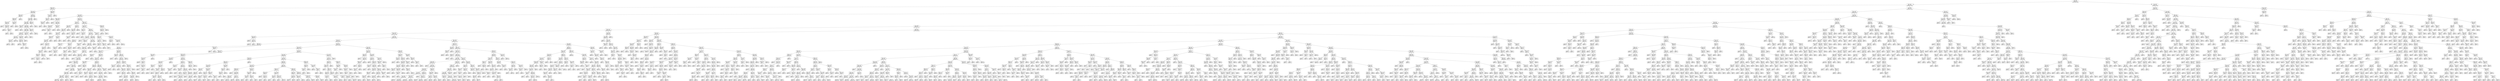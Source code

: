 digraph Tree {
node [shape=box] ;
0 [label="X[6] <= 0.098\ngini = 0.5\nsamples = 67836\nvalue = [33954, 33882]"] ;
1 [label="X[4] <= -0.197\ngini = 0.458\nsamples = 48766\nvalue = [31467, 17299]"] ;
0 -> 1 [labeldistance=2.5, labelangle=45, headlabel="True"] ;
2 [label="X[403] <= 0.001\ngini = 0.017\nsamples = 4013\nvalue = [34, 3979]"] ;
1 -> 2 ;
3 [label="X[348] <= -0.001\ngini = 0.008\nsamples = 3981\nvalue = [16, 3965]"] ;
2 -> 3 ;
4 [label="X[601] <= 0.0\ngini = 0.353\nsamples = 35\nvalue = [8, 27]"] ;
3 -> 4 ;
5 [label="X[1086] <= 0.0\ngini = 0.298\nsamples = 33\nvalue = [6, 27]"] ;
4 -> 5 ;
6 [label="X[38] <= -0.144\ngini = 0.185\nsamples = 29\nvalue = [3, 26]"] ;
5 -> 6 ;
7 [label="gini = 0.0\nsamples = 1\nvalue = [1, 0]"] ;
6 -> 7 ;
8 [label="X[443] <= 0.005\ngini = 0.133\nsamples = 28\nvalue = [2, 26]"] ;
6 -> 8 ;
9 [label="gini = 0.0\nsamples = 24\nvalue = [0, 24]"] ;
8 -> 9 ;
10 [label="X[433] <= -0.014\ngini = 0.5\nsamples = 4\nvalue = [2, 2]"] ;
8 -> 10 ;
11 [label="gini = 0.0\nsamples = 2\nvalue = [2, 0]"] ;
10 -> 11 ;
12 [label="gini = 0.0\nsamples = 2\nvalue = [0, 2]"] ;
10 -> 12 ;
13 [label="X[19] <= -0.065\ngini = 0.375\nsamples = 4\nvalue = [3, 1]"] ;
5 -> 13 ;
14 [label="gini = 0.0\nsamples = 1\nvalue = [0, 1]"] ;
13 -> 14 ;
15 [label="gini = 0.0\nsamples = 3\nvalue = [3, 0]"] ;
13 -> 15 ;
16 [label="gini = 0.0\nsamples = 2\nvalue = [2, 0]"] ;
4 -> 16 ;
17 [label="X[1106] <= 0.0\ngini = 0.004\nsamples = 3946\nvalue = [8, 3938]"] ;
3 -> 17 ;
18 [label="X[52] <= 0.693\ngini = 0.004\nsamples = 3945\nvalue = [7, 3938]"] ;
17 -> 18 ;
19 [label="X[31] <= -0.054\ngini = 0.003\nsamples = 3942\nvalue = [6, 3936]"] ;
18 -> 19 ;
20 [label="X[414] <= -0.0\ngini = 0.245\nsamples = 7\nvalue = [1, 6]"] ;
19 -> 20 ;
21 [label="gini = 0.0\nsamples = 6\nvalue = [0, 6]"] ;
20 -> 21 ;
22 [label="gini = 0.0\nsamples = 1\nvalue = [1, 0]"] ;
20 -> 22 ;
23 [label="X[73] <= 0.031\ngini = 0.003\nsamples = 3935\nvalue = [5, 3930]"] ;
19 -> 23 ;
24 [label="X[423] <= 0.001\ngini = 0.002\nsamples = 3925\nvalue = [4, 3921]"] ;
23 -> 24 ;
25 [label="X[190] <= 0.0\ngini = 0.002\nsamples = 3913\nvalue = [3, 3910]"] ;
24 -> 25 ;
26 [label="X[15] <= -0.47\ngini = 0.001\nsamples = 3843\nvalue = [1, 3842]"] ;
25 -> 26 ;
27 [label="X[15] <= -0.47\ngini = 0.041\nsamples = 48\nvalue = [1, 47]"] ;
26 -> 27 ;
28 [label="gini = 0.0\nsamples = 46\nvalue = [0, 46]"] ;
27 -> 28 ;
29 [label="gini = 0.5\nsamples = 2\nvalue = [1, 1]"] ;
27 -> 29 ;
30 [label="gini = 0.0\nsamples = 3795\nvalue = [0, 3795]"] ;
26 -> 30 ;
31 [label="X[210] <= 0.001\ngini = 0.056\nsamples = 70\nvalue = [2, 68]"] ;
25 -> 31 ;
32 [label="X[325] <= -0.0\ngini = 0.029\nsamples = 68\nvalue = [1, 67]"] ;
31 -> 32 ;
33 [label="gini = 0.0\nsamples = 60\nvalue = [0, 60]"] ;
32 -> 33 ;
34 [label="X[1089] <= -0.0\ngini = 0.219\nsamples = 8\nvalue = [1, 7]"] ;
32 -> 34 ;
35 [label="gini = 0.5\nsamples = 2\nvalue = [1, 1]"] ;
34 -> 35 ;
36 [label="gini = 0.0\nsamples = 6\nvalue = [0, 6]"] ;
34 -> 36 ;
37 [label="gini = 0.5\nsamples = 2\nvalue = [1, 1]"] ;
31 -> 37 ;
38 [label="X[142] <= 0.005\ngini = 0.153\nsamples = 12\nvalue = [1, 11]"] ;
24 -> 38 ;
39 [label="gini = 0.0\nsamples = 11\nvalue = [0, 11]"] ;
38 -> 39 ;
40 [label="gini = 0.0\nsamples = 1\nvalue = [1, 0]"] ;
38 -> 40 ;
41 [label="X[19] <= 0.06\ngini = 0.18\nsamples = 10\nvalue = [1, 9]"] ;
23 -> 41 ;
42 [label="gini = 0.0\nsamples = 1\nvalue = [1, 0]"] ;
41 -> 42 ;
43 [label="gini = 0.0\nsamples = 9\nvalue = [0, 9]"] ;
41 -> 43 ;
44 [label="X[360] <= 0.0\ngini = 0.444\nsamples = 3\nvalue = [1, 2]"] ;
18 -> 44 ;
45 [label="gini = 0.0\nsamples = 1\nvalue = [1, 0]"] ;
44 -> 45 ;
46 [label="gini = 0.0\nsamples = 2\nvalue = [0, 2]"] ;
44 -> 46 ;
47 [label="gini = 0.0\nsamples = 1\nvalue = [1, 0]"] ;
17 -> 47 ;
48 [label="X[199] <= -0.005\ngini = 0.492\nsamples = 32\nvalue = [18, 14]"] ;
2 -> 48 ;
49 [label="X[273] <= -0.005\ngini = 0.34\nsamples = 23\nvalue = [18, 5]"] ;
48 -> 49 ;
50 [label="X[42] <= 0.01\ngini = 0.5\nsamples = 10\nvalue = [5, 5]"] ;
49 -> 50 ;
51 [label="X[403] <= 0.002\ngini = 0.278\nsamples = 6\nvalue = [1, 5]"] ;
50 -> 51 ;
52 [label="gini = 0.0\nsamples = 1\nvalue = [1, 0]"] ;
51 -> 52 ;
53 [label="gini = 0.0\nsamples = 5\nvalue = [0, 5]"] ;
51 -> 53 ;
54 [label="gini = 0.0\nsamples = 4\nvalue = [4, 0]"] ;
50 -> 54 ;
55 [label="gini = 0.0\nsamples = 13\nvalue = [13, 0]"] ;
49 -> 55 ;
56 [label="gini = 0.0\nsamples = 9\nvalue = [0, 9]"] ;
48 -> 56 ;
57 [label="X[1] <= 0.503\ngini = 0.418\nsamples = 44753\nvalue = [31433, 13320]"] ;
1 -> 57 ;
58 [label="X[243] <= -0.007\ngini = 0.364\nsamples = 41124\nvalue = [31287, 9837]"] ;
57 -> 58 ;
59 [label="X[11] <= -0.027\ngini = 0.323\nsamples = 2643\nvalue = [535, 2108]"] ;
58 -> 59 ;
60 [label="X[605] <= -0.001\ngini = 0.049\nsamples = 238\nvalue = [232, 6]"] ;
59 -> 60 ;
61 [label="gini = 0.0\nsamples = 2\nvalue = [0, 2]"] ;
60 -> 61 ;
62 [label="X[507] <= 0.027\ngini = 0.033\nsamples = 236\nvalue = [232, 4]"] ;
60 -> 62 ;
63 [label="X[750] <= 0.012\ngini = 0.009\nsamples = 231\nvalue = [230, 1]"] ;
62 -> 63 ;
64 [label="gini = 0.0\nsamples = 229\nvalue = [229, 0]"] ;
63 -> 64 ;
65 [label="X[245] <= 0.001\ngini = 0.5\nsamples = 2\nvalue = [1, 1]"] ;
63 -> 65 ;
66 [label="gini = 0.0\nsamples = 1\nvalue = [1, 0]"] ;
65 -> 66 ;
67 [label="gini = 0.0\nsamples = 1\nvalue = [0, 1]"] ;
65 -> 67 ;
68 [label="X[298] <= -0.007\ngini = 0.48\nsamples = 5\nvalue = [2, 3]"] ;
62 -> 68 ;
69 [label="gini = 0.0\nsamples = 2\nvalue = [2, 0]"] ;
68 -> 69 ;
70 [label="gini = 0.0\nsamples = 3\nvalue = [0, 3]"] ;
68 -> 70 ;
71 [label="X[262] <= -0.012\ngini = 0.22\nsamples = 2405\nvalue = [303, 2102]"] ;
59 -> 71 ;
72 [label="X[734] <= 0.0\ngini = 0.401\nsamples = 173\nvalue = [125, 48]"] ;
71 -> 72 ;
73 [label="X[4] <= 0.765\ngini = 0.193\nsamples = 129\nvalue = [115, 14]"] ;
72 -> 73 ;
74 [label="X[188] <= 0.043\ngini = 0.159\nsamples = 126\nvalue = [115, 11]"] ;
73 -> 74 ;
75 [label="X[146] <= 0.063\ngini = 0.135\nsamples = 124\nvalue = [115, 9]"] ;
74 -> 75 ;
76 [label="X[246] <= 0.139\ngini = 0.109\nsamples = 121\nvalue = [114, 7]"] ;
75 -> 76 ;
77 [label="X[6] <= -0.442\ngini = 0.095\nsamples = 120\nvalue = [114, 6]"] ;
76 -> 77 ;
78 [label="gini = 0.0\nsamples = 1\nvalue = [0, 1]"] ;
77 -> 78 ;
79 [label="X[167] <= 0.029\ngini = 0.081\nsamples = 119\nvalue = [114, 5]"] ;
77 -> 79 ;
80 [label="X[175] <= 0.027\ngini = 0.065\nsamples = 118\nvalue = [114, 4]"] ;
79 -> 80 ;
81 [label="X[248] <= -0.009\ngini = 0.05\nsamples = 117\nvalue = [114, 3]"] ;
80 -> 81 ;
82 [label="X[363] <= -0.0\ngini = 0.408\nsamples = 7\nvalue = [5, 2]"] ;
81 -> 82 ;
83 [label="gini = 0.0\nsamples = 4\nvalue = [4, 0]"] ;
82 -> 83 ;
84 [label="X[132] <= -0.127\ngini = 0.444\nsamples = 3\nvalue = [1, 2]"] ;
82 -> 84 ;
85 [label="gini = 0.0\nsamples = 2\nvalue = [0, 2]"] ;
84 -> 85 ;
86 [label="gini = 0.0\nsamples = 1\nvalue = [1, 0]"] ;
84 -> 86 ;
87 [label="X[334] <= 0.141\ngini = 0.018\nsamples = 110\nvalue = [109, 1]"] ;
81 -> 87 ;
88 [label="gini = 0.0\nsamples = 108\nvalue = [108, 0]"] ;
87 -> 88 ;
89 [label="gini = 0.5\nsamples = 2\nvalue = [1, 1]"] ;
87 -> 89 ;
90 [label="gini = 0.0\nsamples = 1\nvalue = [0, 1]"] ;
80 -> 90 ;
91 [label="gini = 0.0\nsamples = 1\nvalue = [0, 1]"] ;
79 -> 91 ;
92 [label="gini = 0.0\nsamples = 1\nvalue = [0, 1]"] ;
76 -> 92 ;
93 [label="X[27] <= 0.073\ngini = 0.444\nsamples = 3\nvalue = [1, 2]"] ;
75 -> 93 ;
94 [label="gini = 0.0\nsamples = 2\nvalue = [0, 2]"] ;
93 -> 94 ;
95 [label="gini = 0.0\nsamples = 1\nvalue = [1, 0]"] ;
93 -> 95 ;
96 [label="gini = 0.0\nsamples = 2\nvalue = [0, 2]"] ;
74 -> 96 ;
97 [label="gini = 0.0\nsamples = 3\nvalue = [0, 3]"] ;
73 -> 97 ;
98 [label="X[718] <= 0.0\ngini = 0.351\nsamples = 44\nvalue = [10, 34]"] ;
72 -> 98 ;
99 [label="X[91] <= 0.005\ngini = 0.188\nsamples = 38\nvalue = [4, 34]"] ;
98 -> 99 ;
100 [label="gini = 0.0\nsamples = 27\nvalue = [0, 27]"] ;
99 -> 100 ;
101 [label="X[52] <= 0.003\ngini = 0.463\nsamples = 11\nvalue = [4, 7]"] ;
99 -> 101 ;
102 [label="X[274] <= 0.003\ngini = 0.32\nsamples = 5\nvalue = [4, 1]"] ;
101 -> 102 ;
103 [label="gini = 0.0\nsamples = 1\nvalue = [0, 1]"] ;
102 -> 103 ;
104 [label="gini = 0.0\nsamples = 4\nvalue = [4, 0]"] ;
102 -> 104 ;
105 [label="gini = 0.0\nsamples = 6\nvalue = [0, 6]"] ;
101 -> 105 ;
106 [label="gini = 0.0\nsamples = 6\nvalue = [6, 0]"] ;
98 -> 106 ;
107 [label="X[262] <= 0.123\ngini = 0.147\nsamples = 2232\nvalue = [178, 2054]"] ;
71 -> 107 ;
108 [label="X[147] <= -0.087\ngini = 0.112\nsamples = 2177\nvalue = [130, 2047]"] ;
107 -> 108 ;
109 [label="X[311] <= -0.0\ngini = 0.111\nsamples = 34\nvalue = [32, 2]"] ;
108 -> 109 ;
110 [label="gini = 0.0\nsamples = 31\nvalue = [31, 0]"] ;
109 -> 110 ;
111 [label="X[124] <= 0.001\ngini = 0.444\nsamples = 3\nvalue = [1, 2]"] ;
109 -> 111 ;
112 [label="gini = 0.0\nsamples = 1\nvalue = [1, 0]"] ;
111 -> 112 ;
113 [label="gini = 0.0\nsamples = 2\nvalue = [0, 2]"] ;
111 -> 113 ;
114 [label="X[538] <= 0.0\ngini = 0.087\nsamples = 2143\nvalue = [98, 2045]"] ;
108 -> 114 ;
115 [label="X[221] <= -0.07\ngini = 0.045\nsamples = 2044\nvalue = [47, 1997]"] ;
114 -> 115 ;
116 [label="X[23] <= 0.071\ngini = 0.493\nsamples = 50\nvalue = [22, 28]"] ;
115 -> 116 ;
117 [label="X[536] <= 0.0\ngini = 0.388\nsamples = 38\nvalue = [10, 28]"] ;
116 -> 117 ;
118 [label="X[295] <= -0.017\ngini = 0.153\nsamples = 24\nvalue = [2, 22]"] ;
117 -> 118 ;
119 [label="X[256] <= 0.002\ngini = 0.48\nsamples = 5\nvalue = [2, 3]"] ;
118 -> 119 ;
120 [label="gini = 0.0\nsamples = 2\nvalue = [0, 2]"] ;
119 -> 120 ;
121 [label="X[194] <= -0.005\ngini = 0.444\nsamples = 3\nvalue = [2, 1]"] ;
119 -> 121 ;
122 [label="gini = 0.5\nsamples = 2\nvalue = [1, 1]"] ;
121 -> 122 ;
123 [label="gini = 0.0\nsamples = 1\nvalue = [1, 0]"] ;
121 -> 123 ;
124 [label="gini = 0.0\nsamples = 19\nvalue = [0, 19]"] ;
118 -> 124 ;
125 [label="X[739] <= 0.0\ngini = 0.49\nsamples = 14\nvalue = [8, 6]"] ;
117 -> 125 ;
126 [label="gini = 0.0\nsamples = 4\nvalue = [4, 0]"] ;
125 -> 126 ;
127 [label="X[56] <= 0.069\ngini = 0.48\nsamples = 10\nvalue = [4, 6]"] ;
125 -> 127 ;
128 [label="X[532] <= 0.0\ngini = 0.5\nsamples = 8\nvalue = [4, 4]"] ;
127 -> 128 ;
129 [label="gini = 0.0\nsamples = 2\nvalue = [2, 0]"] ;
128 -> 129 ;
130 [label="X[1069] <= -0.0\ngini = 0.444\nsamples = 6\nvalue = [2, 4]"] ;
128 -> 130 ;
131 [label="gini = 0.5\nsamples = 4\nvalue = [2, 2]"] ;
130 -> 131 ;
132 [label="gini = 0.0\nsamples = 2\nvalue = [0, 2]"] ;
130 -> 132 ;
133 [label="gini = 0.0\nsamples = 2\nvalue = [0, 2]"] ;
127 -> 133 ;
134 [label="gini = 0.0\nsamples = 12\nvalue = [12, 0]"] ;
116 -> 134 ;
135 [label="X[179] <= -0.094\ngini = 0.025\nsamples = 1994\nvalue = [25, 1969]"] ;
115 -> 135 ;
136 [label="X[603] <= -0.0\ngini = 0.444\nsamples = 9\nvalue = [6, 3]"] ;
135 -> 136 ;
137 [label="X[185] <= -0.037\ngini = 0.375\nsamples = 4\nvalue = [1, 3]"] ;
136 -> 137 ;
138 [label="gini = 0.0\nsamples = 1\nvalue = [1, 0]"] ;
137 -> 138 ;
139 [label="gini = 0.0\nsamples = 3\nvalue = [0, 3]"] ;
137 -> 139 ;
140 [label="gini = 0.0\nsamples = 5\nvalue = [5, 0]"] ;
136 -> 140 ;
141 [label="X[217] <= 0.574\ngini = 0.019\nsamples = 1985\nvalue = [19, 1966]"] ;
135 -> 141 ;
142 [label="X[246] <= 0.13\ngini = 0.016\nsamples = 1982\nvalue = [16, 1966]"] ;
141 -> 142 ;
143 [label="X[534] <= -0.007\ngini = 0.014\nsamples = 1980\nvalue = [14, 1966]"] ;
142 -> 143 ;
144 [label="X[486] <= -0.01\ngini = 0.5\nsamples = 6\nvalue = [3, 3]"] ;
143 -> 144 ;
145 [label="gini = 0.0\nsamples = 3\nvalue = [0, 3]"] ;
144 -> 145 ;
146 [label="gini = 0.0\nsamples = 3\nvalue = [3, 0]"] ;
144 -> 146 ;
147 [label="X[288] <= 0.029\ngini = 0.011\nsamples = 1974\nvalue = [11, 1963]"] ;
143 -> 147 ;
148 [label="X[45] <= -0.115\ngini = 0.01\nsamples = 1973\nvalue = [10, 1963]"] ;
147 -> 148 ;
149 [label="gini = 0.0\nsamples = 1\nvalue = [1, 0]"] ;
148 -> 149 ;
150 [label="X[121] <= -0.082\ngini = 0.009\nsamples = 1972\nvalue = [9, 1963]"] ;
148 -> 150 ;
151 [label="gini = 0.0\nsamples = 1\nvalue = [1, 0]"] ;
150 -> 151 ;
152 [label="X[338] <= -0.156\ngini = 0.008\nsamples = 1971\nvalue = [8, 1963]"] ;
150 -> 152 ;
153 [label="gini = 0.0\nsamples = 1\nvalue = [1, 0]"] ;
152 -> 153 ;
154 [label="X[101] <= -0.154\ngini = 0.007\nsamples = 1970\nvalue = [7, 1963]"] ;
152 -> 154 ;
155 [label="gini = 0.0\nsamples = 1\nvalue = [1, 0]"] ;
154 -> 155 ;
156 [label="X[3] <= 0.356\ngini = 0.006\nsamples = 1969\nvalue = [6, 1963]"] ;
154 -> 156 ;
157 [label="X[122] <= 0.207\ngini = 0.005\nsamples = 1968\nvalue = [5, 1963]"] ;
156 -> 157 ;
158 [label="X[96] <= 0.848\ngini = 0.002\nsamples = 1954\nvalue = [2, 1952]"] ;
157 -> 158 ;
159 [label="gini = 0.001\nsamples = 1950\nvalue = [1, 1949]"] ;
158 -> 159 ;
160 [label="gini = 0.375\nsamples = 4\nvalue = [1, 3]"] ;
158 -> 160 ;
161 [label="X[1123] <= -0.0\ngini = 0.337\nsamples = 14\nvalue = [3, 11]"] ;
157 -> 161 ;
162 [label="gini = 0.278\nsamples = 12\nvalue = [2, 10]"] ;
161 -> 162 ;
163 [label="gini = 0.5\nsamples = 2\nvalue = [1, 1]"] ;
161 -> 163 ;
164 [label="gini = 0.0\nsamples = 1\nvalue = [1, 0]"] ;
156 -> 164 ;
165 [label="gini = 0.0\nsamples = 1\nvalue = [1, 0]"] ;
147 -> 165 ;
166 [label="gini = 0.0\nsamples = 2\nvalue = [2, 0]"] ;
142 -> 166 ;
167 [label="gini = 0.0\nsamples = 3\nvalue = [3, 0]"] ;
141 -> 167 ;
168 [label="X[370] <= -0.001\ngini = 0.5\nsamples = 99\nvalue = [51, 48]"] ;
114 -> 168 ;
169 [label="X[208] <= 0.014\ngini = 0.332\nsamples = 57\nvalue = [45, 12]"] ;
168 -> 169 ;
170 [label="X[147] <= -0.007\ngini = 0.5\nsamples = 24\nvalue = [12, 12]"] ;
169 -> 170 ;
171 [label="X[614] <= -0.0\ngini = 0.337\nsamples = 14\nvalue = [11, 3]"] ;
170 -> 171 ;
172 [label="X[311] <= -0.001\ngini = 0.375\nsamples = 4\nvalue = [1, 3]"] ;
171 -> 172 ;
173 [label="gini = 0.0\nsamples = 1\nvalue = [1, 0]"] ;
172 -> 173 ;
174 [label="gini = 0.0\nsamples = 3\nvalue = [0, 3]"] ;
172 -> 174 ;
175 [label="gini = 0.0\nsamples = 10\nvalue = [10, 0]"] ;
171 -> 175 ;
176 [label="X[251] <= -0.0\ngini = 0.18\nsamples = 10\nvalue = [1, 9]"] ;
170 -> 176 ;
177 [label="gini = 0.0\nsamples = 9\nvalue = [0, 9]"] ;
176 -> 177 ;
178 [label="gini = 0.0\nsamples = 1\nvalue = [1, 0]"] ;
176 -> 178 ;
179 [label="gini = 0.0\nsamples = 33\nvalue = [33, 0]"] ;
169 -> 179 ;
180 [label="X[308] <= -0.001\ngini = 0.245\nsamples = 42\nvalue = [6, 36]"] ;
168 -> 180 ;
181 [label="X[726] <= -0.0\ngini = 0.408\nsamples = 7\nvalue = [5, 2]"] ;
180 -> 181 ;
182 [label="gini = 0.0\nsamples = 2\nvalue = [0, 2]"] ;
181 -> 182 ;
183 [label="gini = 0.0\nsamples = 5\nvalue = [5, 0]"] ;
181 -> 183 ;
184 [label="X[1121] <= -0.011\ngini = 0.056\nsamples = 35\nvalue = [1, 34]"] ;
180 -> 184 ;
185 [label="gini = 0.0\nsamples = 1\nvalue = [1, 0]"] ;
184 -> 185 ;
186 [label="gini = 0.0\nsamples = 34\nvalue = [0, 34]"] ;
184 -> 186 ;
187 [label="X[612] <= 0.0\ngini = 0.222\nsamples = 55\nvalue = [48, 7]"] ;
107 -> 187 ;
188 [label="X[38] <= 0.078\ngini = 0.04\nsamples = 49\nvalue = [48, 1]"] ;
187 -> 188 ;
189 [label="gini = 0.0\nsamples = 48\nvalue = [48, 0]"] ;
188 -> 189 ;
190 [label="gini = 0.0\nsamples = 1\nvalue = [0, 1]"] ;
188 -> 190 ;
191 [label="gini = 0.0\nsamples = 6\nvalue = [0, 6]"] ;
187 -> 191 ;
192 [label="X[12] <= 0.313\ngini = 0.321\nsamples = 38481\nvalue = [30752, 7729]"] ;
58 -> 192 ;
193 [label="X[274] <= 0.001\ngini = 0.287\nsamples = 36771\nvalue = [30384, 6387]"] ;
192 -> 193 ;
194 [label="X[2] <= 0.719\ngini = 0.265\nsamples = 35906\nvalue = [30253, 5653]"] ;
193 -> 194 ;
195 [label="X[21] <= 0.008\ngini = 0.244\nsamples = 34114\nvalue = [29269, 4845]"] ;
194 -> 195 ;
196 [label="X[118] <= 0.178\ngini = 0.168\nsamples = 19158\nvalue = [17389, 1769]"] ;
195 -> 196 ;
197 [label="X[197] <= -0.033\ngini = 0.16\nsamples = 19003\nvalue = [17334, 1669]"] ;
196 -> 197 ;
198 [label="X[240] <= -0.023\ngini = 0.222\nsamples = 55\nvalue = [7, 48]"] ;
197 -> 198 ;
199 [label="gini = 0.0\nsamples = 6\nvalue = [6, 0]"] ;
198 -> 199 ;
200 [label="X[722] <= 0.0\ngini = 0.04\nsamples = 49\nvalue = [1, 48]"] ;
198 -> 200 ;
201 [label="gini = 0.0\nsamples = 48\nvalue = [0, 48]"] ;
200 -> 201 ;
202 [label="gini = 0.0\nsamples = 1\nvalue = [1, 0]"] ;
200 -> 202 ;
203 [label="X[9] <= -0.29\ngini = 0.156\nsamples = 18948\nvalue = [17327, 1621]"] ;
197 -> 203 ;
204 [label="X[773] <= -0.0\ngini = 0.291\nsamples = 2557\nvalue = [2106, 451]"] ;
203 -> 204 ;
205 [label="X[398] <= 0.0\ngini = 0.168\nsamples = 963\nvalue = [874, 89]"] ;
204 -> 205 ;
206 [label="X[370] <= 0.0\ngini = 0.162\nsamples = 958\nvalue = [873, 85]"] ;
205 -> 206 ;
207 [label="X[24] <= -0.093\ngini = 0.117\nsamples = 721\nvalue = [676, 45]"] ;
206 -> 207 ;
208 [label="X[726] <= -0.0\ngini = 0.444\nsamples = 6\nvalue = [2, 4]"] ;
207 -> 208 ;
209 [label="gini = 0.0\nsamples = 4\nvalue = [0, 4]"] ;
208 -> 209 ;
210 [label="gini = 0.0\nsamples = 2\nvalue = [2, 0]"] ;
208 -> 210 ;
211 [label="X[532] <= 0.001\ngini = 0.108\nsamples = 715\nvalue = [674, 41]"] ;
207 -> 211 ;
212 [label="X[66] <= -0.162\ngini = 0.103\nsamples = 713\nvalue = [674, 39]"] ;
211 -> 212 ;
213 [label="X[43] <= 0.064\ngini = 0.486\nsamples = 12\nvalue = [7, 5]"] ;
212 -> 213 ;
214 [label="gini = 0.0\nsamples = 5\nvalue = [5, 0]"] ;
213 -> 214 ;
215 [label="X[284] <= 0.0\ngini = 0.408\nsamples = 7\nvalue = [2, 5]"] ;
213 -> 215 ;
216 [label="X[41] <= -0.044\ngini = 0.444\nsamples = 3\nvalue = [2, 1]"] ;
215 -> 216 ;
217 [label="gini = 0.0\nsamples = 1\nvalue = [1, 0]"] ;
216 -> 217 ;
218 [label="X[297] <= 0.0\ngini = 0.5\nsamples = 2\nvalue = [1, 1]"] ;
216 -> 218 ;
219 [label="gini = 0.0\nsamples = 1\nvalue = [0, 1]"] ;
218 -> 219 ;
220 [label="gini = 0.0\nsamples = 1\nvalue = [1, 0]"] ;
218 -> 220 ;
221 [label="gini = 0.0\nsamples = 4\nvalue = [0, 4]"] ;
215 -> 221 ;
222 [label="X[769] <= -0.0\ngini = 0.092\nsamples = 701\nvalue = [667, 34]"] ;
212 -> 222 ;
223 [label="X[315] <= 0.0\ngini = 0.367\nsamples = 33\nvalue = [25, 8]"] ;
222 -> 223 ;
224 [label="X[185] <= 0.001\ngini = 0.444\nsamples = 24\nvalue = [16, 8]"] ;
223 -> 224 ;
225 [label="X[557] <= 0.0\ngini = 0.375\nsamples = 4\nvalue = [1, 3]"] ;
224 -> 225 ;
226 [label="gini = 0.444\nsamples = 3\nvalue = [1, 2]"] ;
225 -> 226 ;
227 [label="gini = 0.0\nsamples = 1\nvalue = [0, 1]"] ;
225 -> 227 ;
228 [label="X[1111] <= 0.0\ngini = 0.375\nsamples = 20\nvalue = [15, 5]"] ;
224 -> 228 ;
229 [label="X[730] <= 0.0\ngini = 0.332\nsamples = 19\nvalue = [15, 4]"] ;
228 -> 229 ;
230 [label="gini = 0.18\nsamples = 10\nvalue = [9, 1]"] ;
229 -> 230 ;
231 [label="gini = 0.444\nsamples = 9\nvalue = [6, 3]"] ;
229 -> 231 ;
232 [label="gini = 0.0\nsamples = 1\nvalue = [0, 1]"] ;
228 -> 232 ;
233 [label="gini = 0.0\nsamples = 9\nvalue = [9, 0]"] ;
223 -> 233 ;
234 [label="X[58] <= 0.157\ngini = 0.075\nsamples = 668\nvalue = [642, 26]"] ;
222 -> 234 ;
235 [label="X[622] <= -0.0\ngini = 0.07\nsamples = 665\nvalue = [641, 24]"] ;
234 -> 235 ;
236 [label="gini = 0.0\nsamples = 1\nvalue = [0, 1]"] ;
235 -> 236 ;
237 [label="X[27] <= 0.161\ngini = 0.067\nsamples = 664\nvalue = [641, 23]"] ;
235 -> 237 ;
238 [label="X[10] <= 0.979\ngini = 0.064\nsamples = 663\nvalue = [641, 22]"] ;
237 -> 238 ;
239 [label="gini = 0.061\nsamples = 662\nvalue = [641, 21]"] ;
238 -> 239 ;
240 [label="gini = 0.0\nsamples = 1\nvalue = [0, 1]"] ;
238 -> 240 ;
241 [label="gini = 0.0\nsamples = 1\nvalue = [0, 1]"] ;
237 -> 241 ;
242 [label="X[78] <= -0.072\ngini = 0.444\nsamples = 3\nvalue = [1, 2]"] ;
234 -> 242 ;
243 [label="gini = 0.0\nsamples = 1\nvalue = [1, 0]"] ;
242 -> 243 ;
244 [label="gini = 0.0\nsamples = 2\nvalue = [0, 2]"] ;
242 -> 244 ;
245 [label="gini = 0.0\nsamples = 2\nvalue = [0, 2]"] ;
211 -> 245 ;
246 [label="X[82] <= -0.042\ngini = 0.281\nsamples = 237\nvalue = [197, 40]"] ;
206 -> 246 ;
247 [label="X[751] <= 0.0\ngini = 0.444\nsamples = 6\nvalue = [2, 4]"] ;
246 -> 247 ;
248 [label="gini = 0.0\nsamples = 4\nvalue = [0, 4]"] ;
247 -> 248 ;
249 [label="gini = 0.0\nsamples = 2\nvalue = [2, 0]"] ;
247 -> 249 ;
250 [label="X[356] <= 0.0\ngini = 0.263\nsamples = 231\nvalue = [195, 36]"] ;
246 -> 250 ;
251 [label="X[238] <= 0.0\ngini = 0.248\nsamples = 228\nvalue = [195, 33]"] ;
250 -> 251 ;
252 [label="X[481] <= -0.0\ngini = 0.157\nsamples = 151\nvalue = [138, 13]"] ;
251 -> 252 ;
253 [label="X[1077] <= -0.0\ngini = 0.48\nsamples = 5\nvalue = [2, 3]"] ;
252 -> 253 ;
254 [label="gini = 0.0\nsamples = 3\nvalue = [0, 3]"] ;
253 -> 254 ;
255 [label="gini = 0.0\nsamples = 2\nvalue = [2, 0]"] ;
253 -> 255 ;
256 [label="X[1104] <= -0.0\ngini = 0.128\nsamples = 146\nvalue = [136, 10]"] ;
252 -> 256 ;
257 [label="gini = 0.0\nsamples = 1\nvalue = [0, 1]"] ;
256 -> 257 ;
258 [label="X[24] <= -0.021\ngini = 0.116\nsamples = 145\nvalue = [136, 9]"] ;
256 -> 258 ;
259 [label="gini = 0.0\nsamples = 1\nvalue = [0, 1]"] ;
258 -> 259 ;
260 [label="X[261] <= -0.0\ngini = 0.105\nsamples = 144\nvalue = [136, 8]"] ;
258 -> 260 ;
261 [label="gini = 0.0\nsamples = 1\nvalue = [0, 1]"] ;
260 -> 261 ;
262 [label="X[11] <= -0.255\ngini = 0.093\nsamples = 143\nvalue = [136, 7]"] ;
260 -> 262 ;
263 [label="gini = 0.266\nsamples = 38\nvalue = [32, 6]"] ;
262 -> 263 ;
264 [label="gini = 0.019\nsamples = 105\nvalue = [104, 1]"] ;
262 -> 264 ;
265 [label="X[238] <= 0.0\ngini = 0.385\nsamples = 77\nvalue = [57, 20]"] ;
251 -> 265 ;
266 [label="gini = 0.0\nsamples = 4\nvalue = [0, 4]"] ;
265 -> 266 ;
267 [label="X[608] <= 0.0\ngini = 0.342\nsamples = 73\nvalue = [57, 16]"] ;
265 -> 267 ;
268 [label="X[619] <= -0.0\ngini = 0.317\nsamples = 71\nvalue = [57, 14]"] ;
267 -> 268 ;
269 [label="gini = 0.0\nsamples = 2\nvalue = [0, 2]"] ;
268 -> 269 ;
270 [label="X[380] <= 0.0\ngini = 0.287\nsamples = 69\nvalue = [57, 12]"] ;
268 -> 270 ;
271 [label="X[212] <= -0.001\ngini = 0.365\nsamples = 50\nvalue = [38, 12]"] ;
270 -> 271 ;
272 [label="gini = 0.091\nsamples = 21\nvalue = [20, 1]"] ;
271 -> 272 ;
273 [label="gini = 0.471\nsamples = 29\nvalue = [18, 11]"] ;
271 -> 273 ;
274 [label="gini = 0.0\nsamples = 19\nvalue = [19, 0]"] ;
270 -> 274 ;
275 [label="gini = 0.0\nsamples = 2\nvalue = [0, 2]"] ;
267 -> 275 ;
276 [label="gini = 0.0\nsamples = 3\nvalue = [0, 3]"] ;
250 -> 276 ;
277 [label="X[348] <= -0.001\ngini = 0.32\nsamples = 5\nvalue = [1, 4]"] ;
205 -> 277 ;
278 [label="gini = 0.0\nsamples = 1\nvalue = [1, 0]"] ;
277 -> 278 ;
279 [label="gini = 0.0\nsamples = 4\nvalue = [0, 4]"] ;
277 -> 279 ;
280 [label="X[53] <= 0.011\ngini = 0.351\nsamples = 1594\nvalue = [1232, 362]"] ;
204 -> 280 ;
281 [label="X[162] <= -0.004\ngini = 0.318\nsamples = 1390\nvalue = [1114, 276]"] ;
280 -> 281 ;
282 [label="X[349] <= -0.001\ngini = 0.21\nsamples = 419\nvalue = [369, 50]"] ;
281 -> 282 ;
283 [label="X[30] <= -0.024\ngini = 0.486\nsamples = 12\nvalue = [5, 7]"] ;
282 -> 283 ;
284 [label="X[49] <= 0.106\ngini = 0.346\nsamples = 9\nvalue = [2, 7]"] ;
283 -> 284 ;
285 [label="gini = 0.0\nsamples = 5\nvalue = [0, 5]"] ;
284 -> 285 ;
286 [label="X[416] <= 0.0\ngini = 0.5\nsamples = 4\nvalue = [2, 2]"] ;
284 -> 286 ;
287 [label="gini = 0.0\nsamples = 1\nvalue = [1, 0]"] ;
286 -> 287 ;
288 [label="X[376] <= -0.001\ngini = 0.444\nsamples = 3\nvalue = [1, 2]"] ;
286 -> 288 ;
289 [label="gini = 0.0\nsamples = 1\nvalue = [0, 1]"] ;
288 -> 289 ;
290 [label="X[203] <= -0.031\ngini = 0.5\nsamples = 2\nvalue = [1, 1]"] ;
288 -> 290 ;
291 [label="gini = 0.0\nsamples = 1\nvalue = [1, 0]"] ;
290 -> 291 ;
292 [label="gini = 0.0\nsamples = 1\nvalue = [0, 1]"] ;
290 -> 292 ;
293 [label="gini = 0.0\nsamples = 3\nvalue = [3, 0]"] ;
283 -> 293 ;
294 [label="X[309] <= -0.002\ngini = 0.189\nsamples = 407\nvalue = [364, 43]"] ;
282 -> 294 ;
295 [label="X[6] <= -0.089\ngini = 0.362\nsamples = 59\nvalue = [45, 14]"] ;
294 -> 295 ;
296 [label="X[775] <= -0.0\ngini = 0.298\nsamples = 55\nvalue = [45, 10]"] ;
295 -> 296 ;
297 [label="X[349] <= -0.0\ngini = 0.375\nsamples = 4\nvalue = [1, 3]"] ;
296 -> 297 ;
298 [label="gini = 0.0\nsamples = 3\nvalue = [0, 3]"] ;
297 -> 298 ;
299 [label="gini = 0.0\nsamples = 1\nvalue = [1, 0]"] ;
297 -> 299 ;
300 [label="X[222] <= -0.003\ngini = 0.237\nsamples = 51\nvalue = [44, 7]"] ;
296 -> 300 ;
301 [label="X[424] <= 0.001\ngini = 0.5\nsamples = 6\nvalue = [3, 3]"] ;
300 -> 301 ;
302 [label="gini = 0.0\nsamples = 3\nvalue = [3, 0]"] ;
301 -> 302 ;
303 [label="gini = 0.0\nsamples = 3\nvalue = [0, 3]"] ;
301 -> 303 ;
304 [label="X[416] <= -0.0\ngini = 0.162\nsamples = 45\nvalue = [41, 4]"] ;
300 -> 304 ;
305 [label="X[1116] <= 0.0\ngini = 0.32\nsamples = 20\nvalue = [16, 4]"] ;
304 -> 305 ;
306 [label="X[119] <= -0.024\ngini = 0.444\nsamples = 3\nvalue = [1, 2]"] ;
305 -> 306 ;
307 [label="gini = 0.0\nsamples = 2\nvalue = [0, 2]"] ;
306 -> 307 ;
308 [label="gini = 0.0\nsamples = 1\nvalue = [1, 0]"] ;
306 -> 308 ;
309 [label="X[261] <= -0.0\ngini = 0.208\nsamples = 17\nvalue = [15, 2]"] ;
305 -> 309 ;
310 [label="gini = 0.375\nsamples = 8\nvalue = [6, 2]"] ;
309 -> 310 ;
311 [label="gini = 0.0\nsamples = 9\nvalue = [9, 0]"] ;
309 -> 311 ;
312 [label="gini = 0.0\nsamples = 25\nvalue = [25, 0]"] ;
304 -> 312 ;
313 [label="gini = 0.0\nsamples = 4\nvalue = [0, 4]"] ;
295 -> 313 ;
314 [label="X[374] <= 0.0\ngini = 0.153\nsamples = 348\nvalue = [319, 29]"] ;
294 -> 314 ;
315 [label="X[729] <= -0.0\ngini = 0.13\nsamples = 330\nvalue = [307, 23]"] ;
314 -> 315 ;
316 [label="X[53] <= -0.004\ngini = 0.48\nsamples = 5\nvalue = [2, 3]"] ;
315 -> 316 ;
317 [label="X[221] <= -0.001\ngini = 0.444\nsamples = 3\nvalue = [2, 1]"] ;
316 -> 317 ;
318 [label="gini = 0.0\nsamples = 2\nvalue = [2, 0]"] ;
317 -> 318 ;
319 [label="gini = 0.0\nsamples = 1\nvalue = [0, 1]"] ;
317 -> 319 ;
320 [label="gini = 0.0\nsamples = 2\nvalue = [0, 2]"] ;
316 -> 320 ;
321 [label="X[740] <= -0.0\ngini = 0.116\nsamples = 325\nvalue = [305, 20]"] ;
315 -> 321 ;
322 [label="X[404] <= 0.001\ngini = 0.444\nsamples = 3\nvalue = [1, 2]"] ;
321 -> 322 ;
323 [label="gini = 0.0\nsamples = 1\nvalue = [1, 0]"] ;
322 -> 323 ;
324 [label="gini = 0.0\nsamples = 2\nvalue = [0, 2]"] ;
322 -> 324 ;
325 [label="X[419] <= -0.0\ngini = 0.106\nsamples = 322\nvalue = [304, 18]"] ;
321 -> 325 ;
326 [label="X[471] <= 0.0\ngini = 0.444\nsamples = 3\nvalue = [1, 2]"] ;
325 -> 326 ;
327 [label="gini = 0.0\nsamples = 1\nvalue = [1, 0]"] ;
326 -> 327 ;
328 [label="gini = 0.0\nsamples = 2\nvalue = [0, 2]"] ;
326 -> 328 ;
329 [label="X[165] <= 0.021\ngini = 0.095\nsamples = 319\nvalue = [303, 16]"] ;
325 -> 329 ;
330 [label="X[231] <= -0.003\ngini = 0.09\nsamples = 318\nvalue = [303, 15]"] ;
329 -> 330 ;
331 [label="gini = 0.0\nsamples = 1\nvalue = [0, 1]"] ;
330 -> 331 ;
332 [label="gini = 0.084\nsamples = 317\nvalue = [303, 14]"] ;
330 -> 332 ;
333 [label="gini = 0.0\nsamples = 1\nvalue = [0, 1]"] ;
329 -> 333 ;
334 [label="X[254] <= 0.0\ngini = 0.444\nsamples = 18\nvalue = [12, 6]"] ;
314 -> 334 ;
335 [label="X[599] <= 0.0\ngini = 0.375\nsamples = 8\nvalue = [2, 6]"] ;
334 -> 335 ;
336 [label="gini = 0.0\nsamples = 6\nvalue = [0, 6]"] ;
335 -> 336 ;
337 [label="gini = 0.0\nsamples = 2\nvalue = [2, 0]"] ;
335 -> 337 ;
338 [label="gini = 0.0\nsamples = 10\nvalue = [10, 0]"] ;
334 -> 338 ;
339 [label="X[164] <= 0.001\ngini = 0.357\nsamples = 971\nvalue = [745, 226]"] ;
281 -> 339 ;
340 [label="X[115] <= -0.011\ngini = 0.383\nsamples = 799\nvalue = [593, 206]"] ;
339 -> 340 ;
341 [label="X[718] <= 0.0\ngini = 0.482\nsamples = 99\nvalue = [59, 40]"] ;
340 -> 341 ;
342 [label="X[621] <= 0.0\ngini = 0.467\nsamples = 94\nvalue = [59, 35]"] ;
341 -> 342 ;
343 [label="X[12] <= -0.096\ngini = 0.442\nsamples = 85\nvalue = [57, 28]"] ;
342 -> 343 ;
344 [label="X[470] <= 0.0\ngini = 0.499\nsamples = 44\nvalue = [23, 21]"] ;
343 -> 344 ;
345 [label="X[764] <= 0.0\ngini = 0.478\nsamples = 38\nvalue = [23, 15]"] ;
344 -> 345 ;
346 [label="X[738] <= -0.0\ngini = 0.496\nsamples = 33\nvalue = [18, 15]"] ;
345 -> 346 ;
347 [label="gini = 0.0\nsamples = 3\nvalue = [3, 0]"] ;
346 -> 347 ;
348 [label="gini = 0.5\nsamples = 30\nvalue = [15, 15]"] ;
346 -> 348 ;
349 [label="gini = 0.0\nsamples = 5\nvalue = [5, 0]"] ;
345 -> 349 ;
350 [label="gini = 0.0\nsamples = 6\nvalue = [0, 6]"] ;
344 -> 350 ;
351 [label="X[367] <= -0.006\ngini = 0.283\nsamples = 41\nvalue = [34, 7]"] ;
343 -> 351 ;
352 [label="X[257] <= 0.0\ngini = 0.49\nsamples = 14\nvalue = [8, 6]"] ;
351 -> 352 ;
353 [label="X[256] <= -0.0\ngini = 0.245\nsamples = 7\nvalue = [6, 1]"] ;
352 -> 353 ;
354 [label="gini = 0.444\nsamples = 3\nvalue = [2, 1]"] ;
353 -> 354 ;
355 [label="gini = 0.0\nsamples = 4\nvalue = [4, 0]"] ;
353 -> 355 ;
356 [label="X[187] <= 0.001\ngini = 0.408\nsamples = 7\nvalue = [2, 5]"] ;
352 -> 356 ;
357 [label="gini = 0.444\nsamples = 3\nvalue = [2, 1]"] ;
356 -> 357 ;
358 [label="gini = 0.0\nsamples = 4\nvalue = [0, 4]"] ;
356 -> 358 ;
359 [label="X[396] <= 0.001\ngini = 0.071\nsamples = 27\nvalue = [26, 1]"] ;
351 -> 359 ;
360 [label="gini = 0.0\nsamples = 25\nvalue = [25, 0]"] ;
359 -> 360 ;
361 [label="X[1111] <= 0.0\ngini = 0.5\nsamples = 2\nvalue = [1, 1]"] ;
359 -> 361 ;
362 [label="gini = 0.0\nsamples = 1\nvalue = [0, 1]"] ;
361 -> 362 ;
363 [label="gini = 0.0\nsamples = 1\nvalue = [1, 0]"] ;
361 -> 363 ;
364 [label="X[410] <= 0.001\ngini = 0.346\nsamples = 9\nvalue = [2, 7]"] ;
342 -> 364 ;
365 [label="X[716] <= -0.0\ngini = 0.219\nsamples = 8\nvalue = [1, 7]"] ;
364 -> 365 ;
366 [label="X[525] <= -0.0\ngini = 0.444\nsamples = 3\nvalue = [1, 2]"] ;
365 -> 366 ;
367 [label="gini = 0.5\nsamples = 2\nvalue = [1, 1]"] ;
366 -> 367 ;
368 [label="gini = 0.0\nsamples = 1\nvalue = [0, 1]"] ;
366 -> 368 ;
369 [label="gini = 0.0\nsamples = 5\nvalue = [0, 5]"] ;
365 -> 369 ;
370 [label="gini = 0.0\nsamples = 1\nvalue = [1, 0]"] ;
364 -> 370 ;
371 [label="gini = 0.0\nsamples = 5\nvalue = [0, 5]"] ;
341 -> 371 ;
372 [label="X[115] <= 0.016\ngini = 0.362\nsamples = 700\nvalue = [534, 166]"] ;
340 -> 372 ;
373 [label="X[320] <= -0.0\ngini = 0.352\nsamples = 681\nvalue = [526, 155]"] ;
372 -> 373 ;
374 [label="X[144] <= 0.019\ngini = 0.412\nsamples = 303\nvalue = [215, 88]"] ;
373 -> 374 ;
375 [label="X[626] <= -0.0\ngini = 0.393\nsamples = 283\nvalue = [207, 76]"] ;
374 -> 375 ;
376 [label="gini = 0.0\nsamples = 3\nvalue = [0, 3]"] ;
375 -> 376 ;
377 [label="X[123] <= -0.004\ngini = 0.385\nsamples = 280\nvalue = [207, 73]"] ;
375 -> 377 ;
378 [label="X[748] <= -0.0\ngini = 0.282\nsamples = 106\nvalue = [88, 18]"] ;
377 -> 378 ;
379 [label="gini = 0.0\nsamples = 2\nvalue = [0, 2]"] ;
378 -> 379 ;
380 [label="gini = 0.26\nsamples = 104\nvalue = [88, 16]"] ;
378 -> 380 ;
381 [label="X[294] <= -0.0\ngini = 0.432\nsamples = 174\nvalue = [119, 55]"] ;
377 -> 381 ;
382 [label="gini = 0.335\nsamples = 94\nvalue = [74, 20]"] ;
381 -> 382 ;
383 [label="gini = 0.492\nsamples = 80\nvalue = [45, 35]"] ;
381 -> 383 ;
384 [label="X[242] <= -0.001\ngini = 0.48\nsamples = 20\nvalue = [8, 12]"] ;
374 -> 384 ;
385 [label="X[211] <= 0.009\ngini = 0.397\nsamples = 11\nvalue = [8, 3]"] ;
384 -> 385 ;
386 [label="X[87] <= 0.004\ngini = 0.219\nsamples = 8\nvalue = [7, 1]"] ;
385 -> 386 ;
387 [label="gini = 0.0\nsamples = 6\nvalue = [6, 0]"] ;
386 -> 387 ;
388 [label="gini = 0.5\nsamples = 2\nvalue = [1, 1]"] ;
386 -> 388 ;
389 [label="X[265] <= -0.0\ngini = 0.444\nsamples = 3\nvalue = [1, 2]"] ;
385 -> 389 ;
390 [label="gini = 0.0\nsamples = 1\nvalue = [0, 1]"] ;
389 -> 390 ;
391 [label="gini = 0.5\nsamples = 2\nvalue = [1, 1]"] ;
389 -> 391 ;
392 [label="gini = 0.0\nsamples = 9\nvalue = [0, 9]"] ;
384 -> 392 ;
393 [label="X[82] <= -0.0\ngini = 0.292\nsamples = 378\nvalue = [311, 67]"] ;
373 -> 393 ;
394 [label="X[610] <= -0.0\ngini = 0.2\nsamples = 160\nvalue = [142, 18]"] ;
393 -> 394 ;
395 [label="X[501] <= -0.0\ngini = 0.494\nsamples = 9\nvalue = [5, 4]"] ;
394 -> 395 ;
396 [label="gini = 0.0\nsamples = 3\nvalue = [3, 0]"] ;
395 -> 396 ;
397 [label="X[597] <= -0.0\ngini = 0.444\nsamples = 6\nvalue = [2, 4]"] ;
395 -> 397 ;
398 [label="gini = 0.0\nsamples = 2\nvalue = [2, 0]"] ;
397 -> 398 ;
399 [label="gini = 0.0\nsamples = 4\nvalue = [0, 4]"] ;
397 -> 399 ;
400 [label="X[117] <= -0.063\ngini = 0.168\nsamples = 151\nvalue = [137, 14]"] ;
394 -> 400 ;
401 [label="X[761] <= 0.0\ngini = 0.444\nsamples = 3\nvalue = [1, 2]"] ;
400 -> 401 ;
402 [label="gini = 0.0\nsamples = 1\nvalue = [1, 0]"] ;
401 -> 402 ;
403 [label="gini = 0.0\nsamples = 2\nvalue = [0, 2]"] ;
401 -> 403 ;
404 [label="X[345] <= -0.001\ngini = 0.149\nsamples = 148\nvalue = [136, 12]"] ;
400 -> 404 ;
405 [label="gini = 0.0\nsamples = 1\nvalue = [0, 1]"] ;
404 -> 405 ;
406 [label="gini = 0.138\nsamples = 147\nvalue = [136, 11]"] ;
404 -> 406 ;
407 [label="X[448] <= -0.0\ngini = 0.348\nsamples = 218\nvalue = [169, 49]"] ;
393 -> 407 ;
408 [label="X[601] <= -0.0\ngini = 0.245\nsamples = 77\nvalue = [66, 11]"] ;
407 -> 408 ;
409 [label="X[1078] <= -0.0\ngini = 0.393\nsamples = 26\nvalue = [19, 7]"] ;
408 -> 409 ;
410 [label="gini = 0.255\nsamples = 20\nvalue = [17, 3]"] ;
409 -> 410 ;
411 [label="gini = 0.444\nsamples = 6\nvalue = [2, 4]"] ;
409 -> 411 ;
412 [label="X[152] <= -0.003\ngini = 0.145\nsamples = 51\nvalue = [47, 4]"] ;
408 -> 412 ;
413 [label="gini = 0.225\nsamples = 31\nvalue = [27, 4]"] ;
412 -> 413 ;
414 [label="gini = 0.0\nsamples = 20\nvalue = [20, 0]"] ;
412 -> 414 ;
415 [label="X[1099] <= 0.0\ngini = 0.394\nsamples = 141\nvalue = [103, 38]"] ;
407 -> 415 ;
416 [label="X[156] <= 0.02\ngini = 0.373\nsamples = 133\nvalue = [100, 33]"] ;
415 -> 416 ;
417 [label="gini = 0.35\nsamples = 124\nvalue = [96, 28]"] ;
416 -> 417 ;
418 [label="gini = 0.494\nsamples = 9\nvalue = [4, 5]"] ;
416 -> 418 ;
419 [label="X[1096] <= -0.0\ngini = 0.469\nsamples = 8\nvalue = [3, 5]"] ;
415 -> 419 ;
420 [label="gini = 0.32\nsamples = 5\nvalue = [1, 4]"] ;
419 -> 420 ;
421 [label="gini = 0.444\nsamples = 3\nvalue = [2, 1]"] ;
419 -> 421 ;
422 [label="X[605] <= -0.0\ngini = 0.488\nsamples = 19\nvalue = [8, 11]"] ;
372 -> 422 ;
423 [label="X[623] <= -0.0\ngini = 0.463\nsamples = 11\nvalue = [7, 4]"] ;
422 -> 423 ;
424 [label="X[1121] <= -0.0\ngini = 0.32\nsamples = 5\nvalue = [1, 4]"] ;
423 -> 424 ;
425 [label="gini = 0.0\nsamples = 1\nvalue = [1, 0]"] ;
424 -> 425 ;
426 [label="gini = 0.0\nsamples = 4\nvalue = [0, 4]"] ;
424 -> 426 ;
427 [label="gini = 0.0\nsamples = 6\nvalue = [6, 0]"] ;
423 -> 427 ;
428 [label="X[87] <= -0.003\ngini = 0.219\nsamples = 8\nvalue = [1, 7]"] ;
422 -> 428 ;
429 [label="gini = 0.0\nsamples = 6\nvalue = [0, 6]"] ;
428 -> 429 ;
430 [label="X[320] <= -0.0\ngini = 0.5\nsamples = 2\nvalue = [1, 1]"] ;
428 -> 430 ;
431 [label="gini = 0.0\nsamples = 1\nvalue = [0, 1]"] ;
430 -> 431 ;
432 [label="gini = 0.0\nsamples = 1\nvalue = [1, 0]"] ;
430 -> 432 ;
433 [label="X[17] <= 0.143\ngini = 0.206\nsamples = 172\nvalue = [152, 20]"] ;
339 -> 433 ;
434 [label="X[732] <= 0.0\ngini = 0.189\nsamples = 170\nvalue = [152, 18]"] ;
433 -> 434 ;
435 [label="X[621] <= 0.0\ngini = 0.145\nsamples = 153\nvalue = [141, 12]"] ;
434 -> 435 ;
436 [label="X[238] <= -0.006\ngini = 0.134\nsamples = 152\nvalue = [141, 11]"] ;
435 -> 436 ;
437 [label="gini = 0.0\nsamples = 1\nvalue = [0, 1]"] ;
436 -> 437 ;
438 [label="X[1092] <= 0.0\ngini = 0.124\nsamples = 151\nvalue = [141, 10]"] ;
436 -> 438 ;
439 [label="X[401] <= -0.0\ngini = 0.053\nsamples = 110\nvalue = [107, 3]"] ;
438 -> 439 ;
440 [label="X[147] <= -0.001\ngini = 0.444\nsamples = 3\nvalue = [2, 1]"] ;
439 -> 440 ;
441 [label="gini = 0.0\nsamples = 2\nvalue = [2, 0]"] ;
440 -> 441 ;
442 [label="gini = 0.0\nsamples = 1\nvalue = [0, 1]"] ;
440 -> 442 ;
443 [label="X[262] <= -0.001\ngini = 0.037\nsamples = 107\nvalue = [105, 2]"] ;
439 -> 443 ;
444 [label="gini = 0.165\nsamples = 22\nvalue = [20, 2]"] ;
443 -> 444 ;
445 [label="gini = 0.0\nsamples = 85\nvalue = [85, 0]"] ;
443 -> 445 ;
446 [label="X[1087] <= 0.0\ngini = 0.283\nsamples = 41\nvalue = [34, 7]"] ;
438 -> 446 ;
447 [label="X[1110] <= 0.0\ngini = 0.5\nsamples = 8\nvalue = [4, 4]"] ;
446 -> 447 ;
448 [label="gini = 0.32\nsamples = 5\nvalue = [1, 4]"] ;
447 -> 448 ;
449 [label="gini = 0.0\nsamples = 3\nvalue = [3, 0]"] ;
447 -> 449 ;
450 [label="X[92] <= -0.001\ngini = 0.165\nsamples = 33\nvalue = [30, 3]"] ;
446 -> 450 ;
451 [label="gini = 0.355\nsamples = 13\nvalue = [10, 3]"] ;
450 -> 451 ;
452 [label="gini = 0.0\nsamples = 20\nvalue = [20, 0]"] ;
450 -> 452 ;
453 [label="gini = 0.0\nsamples = 1\nvalue = [0, 1]"] ;
435 -> 453 ;
454 [label="X[548] <= -0.0\ngini = 0.457\nsamples = 17\nvalue = [11, 6]"] ;
434 -> 454 ;
455 [label="X[98] <= -0.693\ngini = 0.198\nsamples = 9\nvalue = [8, 1]"] ;
454 -> 455 ;
456 [label="X[194] <= -0.006\ngini = 0.5\nsamples = 2\nvalue = [1, 1]"] ;
455 -> 456 ;
457 [label="gini = 0.0\nsamples = 1\nvalue = [1, 0]"] ;
456 -> 457 ;
458 [label="gini = 0.0\nsamples = 1\nvalue = [0, 1]"] ;
456 -> 458 ;
459 [label="gini = 0.0\nsamples = 7\nvalue = [7, 0]"] ;
455 -> 459 ;
460 [label="X[304] <= 0.0\ngini = 0.469\nsamples = 8\nvalue = [3, 5]"] ;
454 -> 460 ;
461 [label="X[138] <= -0.001\ngini = 0.375\nsamples = 4\nvalue = [3, 1]"] ;
460 -> 461 ;
462 [label="X[400] <= -0.0\ngini = 0.5\nsamples = 2\nvalue = [1, 1]"] ;
461 -> 462 ;
463 [label="gini = 0.0\nsamples = 1\nvalue = [0, 1]"] ;
462 -> 463 ;
464 [label="gini = 0.0\nsamples = 1\nvalue = [1, 0]"] ;
462 -> 464 ;
465 [label="gini = 0.0\nsamples = 2\nvalue = [2, 0]"] ;
461 -> 465 ;
466 [label="gini = 0.0\nsamples = 4\nvalue = [0, 4]"] ;
460 -> 466 ;
467 [label="gini = 0.0\nsamples = 2\nvalue = [0, 2]"] ;
433 -> 467 ;
468 [label="X[127] <= 0.0\ngini = 0.488\nsamples = 204\nvalue = [118, 86]"] ;
280 -> 468 ;
469 [label="X[37] <= -0.014\ngini = 0.494\nsamples = 121\nvalue = [54, 67]"] ;
468 -> 469 ;
470 [label="X[400] <= -0.0\ngini = 0.227\nsamples = 23\nvalue = [3, 20]"] ;
469 -> 470 ;
471 [label="gini = 0.0\nsamples = 1\nvalue = [1, 0]"] ;
470 -> 471 ;
472 [label="X[105] <= -0.018\ngini = 0.165\nsamples = 22\nvalue = [2, 20]"] ;
470 -> 472 ;
473 [label="X[1095] <= -0.0\ngini = 0.444\nsamples = 6\nvalue = [2, 4]"] ;
472 -> 473 ;
474 [label="gini = 0.0\nsamples = 1\nvalue = [1, 0]"] ;
473 -> 474 ;
475 [label="X[453] <= 0.0\ngini = 0.32\nsamples = 5\nvalue = [1, 4]"] ;
473 -> 475 ;
476 [label="X[237] <= 0.0\ngini = 0.5\nsamples = 2\nvalue = [1, 1]"] ;
475 -> 476 ;
477 [label="gini = 0.0\nsamples = 1\nvalue = [1, 0]"] ;
476 -> 477 ;
478 [label="gini = 0.0\nsamples = 1\nvalue = [0, 1]"] ;
476 -> 478 ;
479 [label="gini = 0.0\nsamples = 3\nvalue = [0, 3]"] ;
475 -> 479 ;
480 [label="gini = 0.0\nsamples = 16\nvalue = [0, 16]"] ;
472 -> 480 ;
481 [label="X[311] <= 0.002\ngini = 0.499\nsamples = 98\nvalue = [51, 47]"] ;
469 -> 481 ;
482 [label="X[284] <= -0.0\ngini = 0.495\nsamples = 82\nvalue = [37, 45]"] ;
481 -> 482 ;
483 [label="gini = 0.0\nsamples = 6\nvalue = [6, 0]"] ;
482 -> 483 ;
484 [label="X[1076] <= -0.0\ngini = 0.483\nsamples = 76\nvalue = [31, 45]"] ;
482 -> 484 ;
485 [label="X[1073] <= -0.0\ngini = 0.219\nsamples = 8\nvalue = [7, 1]"] ;
484 -> 485 ;
486 [label="gini = 0.0\nsamples = 1\nvalue = [0, 1]"] ;
485 -> 486 ;
487 [label="gini = 0.0\nsamples = 7\nvalue = [7, 0]"] ;
485 -> 487 ;
488 [label="X[39] <= 0.002\ngini = 0.457\nsamples = 68\nvalue = [24, 44]"] ;
484 -> 488 ;
489 [label="X[39] <= 0.002\ngini = 0.488\nsamples = 19\nvalue = [11, 8]"] ;
488 -> 489 ;
490 [label="X[360] <= -0.0\ngini = 0.397\nsamples = 11\nvalue = [3, 8]"] ;
489 -> 490 ;
491 [label="X[1120] <= 0.0\ngini = 0.444\nsamples = 9\nvalue = [3, 6]"] ;
490 -> 491 ;
492 [label="gini = 0.0\nsamples = 1\nvalue = [1, 0]"] ;
491 -> 492 ;
493 [label="gini = 0.375\nsamples = 8\nvalue = [2, 6]"] ;
491 -> 493 ;
494 [label="gini = 0.0\nsamples = 2\nvalue = [0, 2]"] ;
490 -> 494 ;
495 [label="gini = 0.0\nsamples = 8\nvalue = [8, 0]"] ;
489 -> 495 ;
496 [label="X[730] <= 0.0\ngini = 0.39\nsamples = 49\nvalue = [13, 36]"] ;
488 -> 496 ;
497 [label="X[745] <= 0.0\ngini = 0.346\nsamples = 45\nvalue = [10, 35]"] ;
496 -> 497 ;
498 [label="X[1116] <= 0.0\ngini = 0.422\nsamples = 33\nvalue = [10, 23]"] ;
497 -> 498 ;
499 [label="gini = 0.491\nsamples = 23\nvalue = [10, 13]"] ;
498 -> 499 ;
500 [label="gini = 0.0\nsamples = 10\nvalue = [0, 10]"] ;
498 -> 500 ;
501 [label="gini = 0.0\nsamples = 12\nvalue = [0, 12]"] ;
497 -> 501 ;
502 [label="X[150] <= -0.003\ngini = 0.375\nsamples = 4\nvalue = [3, 1]"] ;
496 -> 502 ;
503 [label="gini = 0.5\nsamples = 2\nvalue = [1, 1]"] ;
502 -> 503 ;
504 [label="gini = 0.0\nsamples = 2\nvalue = [2, 0]"] ;
502 -> 504 ;
505 [label="X[115] <= -0.0\ngini = 0.219\nsamples = 16\nvalue = [14, 2]"] ;
481 -> 505 ;
506 [label="X[338] <= 0.003\ngini = 0.444\nsamples = 3\nvalue = [1, 2]"] ;
505 -> 506 ;
507 [label="gini = 0.0\nsamples = 1\nvalue = [0, 1]"] ;
506 -> 507 ;
508 [label="X[632] <= -0.0\ngini = 0.5\nsamples = 2\nvalue = [1, 1]"] ;
506 -> 508 ;
509 [label="gini = 0.0\nsamples = 1\nvalue = [0, 1]"] ;
508 -> 509 ;
510 [label="gini = 0.0\nsamples = 1\nvalue = [1, 0]"] ;
508 -> 510 ;
511 [label="gini = 0.0\nsamples = 13\nvalue = [13, 0]"] ;
505 -> 511 ;
512 [label="X[420] <= 0.0\ngini = 0.353\nsamples = 83\nvalue = [64, 19]"] ;
468 -> 512 ;
513 [label="X[185] <= -0.002\ngini = 0.281\nsamples = 71\nvalue = [59, 12]"] ;
512 -> 513 ;
514 [label="X[387] <= -0.0\ngini = 0.444\nsamples = 6\nvalue = [2, 4]"] ;
513 -> 514 ;
515 [label="gini = 0.0\nsamples = 2\nvalue = [2, 0]"] ;
514 -> 515 ;
516 [label="gini = 0.0\nsamples = 4\nvalue = [0, 4]"] ;
514 -> 516 ;
517 [label="X[1084] <= 0.0\ngini = 0.216\nsamples = 65\nvalue = [57, 8]"] ;
513 -> 517 ;
518 [label="X[76] <= 0.069\ngini = 0.158\nsamples = 58\nvalue = [53, 5]"] ;
517 -> 518 ;
519 [label="X[7] <= -0.174\ngini = 0.109\nsamples = 52\nvalue = [49, 3]"] ;
518 -> 519 ;
520 [label="X[541] <= -0.0\ngini = 0.444\nsamples = 6\nvalue = [4, 2]"] ;
519 -> 520 ;
521 [label="gini = 0.0\nsamples = 4\nvalue = [4, 0]"] ;
520 -> 521 ;
522 [label="gini = 0.0\nsamples = 2\nvalue = [0, 2]"] ;
520 -> 522 ;
523 [label="X[34] <= -0.296\ngini = 0.043\nsamples = 46\nvalue = [45, 1]"] ;
519 -> 523 ;
524 [label="X[475] <= -0.001\ngini = 0.444\nsamples = 3\nvalue = [2, 1]"] ;
523 -> 524 ;
525 [label="gini = 0.0\nsamples = 1\nvalue = [0, 1]"] ;
524 -> 525 ;
526 [label="gini = 0.0\nsamples = 2\nvalue = [2, 0]"] ;
524 -> 526 ;
527 [label="gini = 0.0\nsamples = 43\nvalue = [43, 0]"] ;
523 -> 527 ;
528 [label="X[483] <= 0.0\ngini = 0.444\nsamples = 6\nvalue = [4, 2]"] ;
518 -> 528 ;
529 [label="gini = 0.0\nsamples = 3\nvalue = [3, 0]"] ;
528 -> 529 ;
530 [label="X[456] <= -0.0\ngini = 0.444\nsamples = 3\nvalue = [1, 2]"] ;
528 -> 530 ;
531 [label="gini = 0.0\nsamples = 1\nvalue = [1, 0]"] ;
530 -> 531 ;
532 [label="gini = 0.0\nsamples = 2\nvalue = [0, 2]"] ;
530 -> 532 ;
533 [label="X[541] <= -0.0\ngini = 0.49\nsamples = 7\nvalue = [4, 3]"] ;
517 -> 533 ;
534 [label="gini = 0.0\nsamples = 4\nvalue = [4, 0]"] ;
533 -> 534 ;
535 [label="gini = 0.0\nsamples = 3\nvalue = [0, 3]"] ;
533 -> 535 ;
536 [label="X[5] <= -0.147\ngini = 0.486\nsamples = 12\nvalue = [5, 7]"] ;
512 -> 536 ;
537 [label="gini = 0.0\nsamples = 4\nvalue = [4, 0]"] ;
536 -> 537 ;
538 [label="X[602] <= 0.0\ngini = 0.219\nsamples = 8\nvalue = [1, 7]"] ;
536 -> 538 ;
539 [label="gini = 0.0\nsamples = 6\nvalue = [0, 6]"] ;
538 -> 539 ;
540 [label="X[414] <= 0.0\ngini = 0.5\nsamples = 2\nvalue = [1, 1]"] ;
538 -> 540 ;
541 [label="gini = 0.0\nsamples = 1\nvalue = [0, 1]"] ;
540 -> 541 ;
542 [label="gini = 0.0\nsamples = 1\nvalue = [1, 0]"] ;
540 -> 542 ;
543 [label="X[36] <= 0.644\ngini = 0.133\nsamples = 16391\nvalue = [15221, 1170]"] ;
203 -> 543 ;
544 [label="X[260] <= -0.015\ngini = 0.12\nsamples = 15734\nvalue = [14722, 1012]"] ;
543 -> 544 ;
545 [label="X[8] <= -0.06\ngini = 0.291\nsamples = 34\nvalue = [6, 28]"] ;
544 -> 545 ;
546 [label="X[415] <= 0.0\ngini = 0.245\nsamples = 7\nvalue = [6, 1]"] ;
545 -> 546 ;
547 [label="gini = 0.0\nsamples = 6\nvalue = [6, 0]"] ;
546 -> 547 ;
548 [label="gini = 0.0\nsamples = 1\nvalue = [0, 1]"] ;
546 -> 548 ;
549 [label="gini = 0.0\nsamples = 27\nvalue = [0, 27]"] ;
545 -> 549 ;
550 [label="X[454] <= 0.001\ngini = 0.117\nsamples = 15700\nvalue = [14716, 984]"] ;
544 -> 550 ;
551 [label="X[203] <= -0.185\ngini = 0.112\nsamples = 15479\nvalue = [14557, 922]"] ;
550 -> 551 ;
552 [label="X[546] <= 0.0\ngini = 0.18\nsamples = 10\nvalue = [1, 9]"] ;
551 -> 552 ;
553 [label="gini = 0.0\nsamples = 9\nvalue = [0, 9]"] ;
552 -> 553 ;
554 [label="gini = 0.0\nsamples = 1\nvalue = [1, 0]"] ;
552 -> 554 ;
555 [label="X[188] <= 0.043\ngini = 0.111\nsamples = 15469\nvalue = [14556, 913]"] ;
551 -> 555 ;
556 [label="X[2] <= 0.699\ngini = 0.109\nsamples = 15372\nvalue = [14487, 885]"] ;
555 -> 556 ;
557 [label="X[115] <= -0.33\ngini = 0.093\nsamples = 12715\nvalue = [12090, 625]"] ;
556 -> 557 ;
558 [label="gini = 0.0\nsamples = 5\nvalue = [0, 5]"] ;
557 -> 558 ;
559 [label="X[720] <= 0.001\ngini = 0.093\nsamples = 12710\nvalue = [12090, 620]"] ;
557 -> 559 ;
560 [label="X[48] <= 0.298\ngini = 0.09\nsamples = 12631\nvalue = [12032, 599]"] ;
559 -> 560 ;
561 [label="X[7] <= 0.077\ngini = 0.085\nsamples = 12217\nvalue = [11671, 546]"] ;
560 -> 561 ;
562 [label="X[17] <= -0.311\ngini = 0.068\nsamples = 9043\nvalue = [8723, 320]"] ;
561 -> 562 ;
563 [label="gini = 0.302\nsamples = 97\nvalue = [79, 18]"] ;
562 -> 563 ;
564 [label="gini = 0.065\nsamples = 8946\nvalue = [8644, 302]"] ;
562 -> 564 ;
565 [label="X[40] <= 0.006\ngini = 0.132\nsamples = 3174\nvalue = [2948, 226]"] ;
561 -> 565 ;
566 [label="gini = 0.158\nsamples = 2297\nvalue = [2099, 198]"] ;
565 -> 566 ;
567 [label="gini = 0.062\nsamples = 877\nvalue = [849, 28]"] ;
565 -> 567 ;
568 [label="X[466] <= -0.0\ngini = 0.223\nsamples = 414\nvalue = [361, 53]"] ;
560 -> 568 ;
569 [label="gini = 0.0\nsamples = 3\nvalue = [0, 3]"] ;
568 -> 569 ;
570 [label="X[106] <= -0.142\ngini = 0.214\nsamples = 411\nvalue = [361, 50]"] ;
568 -> 570 ;
571 [label="gini = 0.469\nsamples = 8\nvalue = [3, 5]"] ;
570 -> 571 ;
572 [label="gini = 0.198\nsamples = 403\nvalue = [358, 45]"] ;
570 -> 572 ;
573 [label="X[346] <= 0.001\ngini = 0.39\nsamples = 79\nvalue = [58, 21]"] ;
559 -> 573 ;
574 [label="X[106] <= 0.048\ngini = 0.299\nsamples = 71\nvalue = [58, 13]"] ;
573 -> 574 ;
575 [label="X[1101] <= -0.0\ngini = 0.2\nsamples = 62\nvalue = [55, 7]"] ;
574 -> 575 ;
576 [label="gini = 0.0\nsamples = 3\nvalue = [0, 3]"] ;
575 -> 576 ;
577 [label="gini = 0.126\nsamples = 59\nvalue = [55, 4]"] ;
575 -> 577 ;
578 [label="X[0] <= 0.591\ngini = 0.444\nsamples = 9\nvalue = [3, 6]"] ;
574 -> 578 ;
579 [label="gini = 0.0\nsamples = 4\nvalue = [0, 4]"] ;
578 -> 579 ;
580 [label="gini = 0.48\nsamples = 5\nvalue = [3, 2]"] ;
578 -> 580 ;
581 [label="gini = 0.0\nsamples = 8\nvalue = [0, 8]"] ;
573 -> 581 ;
582 [label="X[181] <= 0.791\ngini = 0.177\nsamples = 2657\nvalue = [2397, 260]"] ;
556 -> 582 ;
583 [label="X[1086] <= 0.0\ngini = 0.174\nsamples = 2653\nvalue = [2397, 256]"] ;
582 -> 583 ;
584 [label="X[156] <= 0.062\ngini = 0.173\nsamples = 2650\nvalue = [2397, 253]"] ;
583 -> 584 ;
585 [label="X[2] <= 0.699\ngini = 0.169\nsamples = 2635\nvalue = [2389, 246]"] ;
584 -> 585 ;
586 [label="X[280] <= -0.003\ngini = 0.494\nsamples = 9\nvalue = [4, 5]"] ;
585 -> 586 ;
587 [label="gini = 0.0\nsamples = 5\nvalue = [0, 5]"] ;
586 -> 587 ;
588 [label="gini = 0.0\nsamples = 4\nvalue = [4, 0]"] ;
586 -> 588 ;
589 [label="X[176] <= 0.69\ngini = 0.167\nsamples = 2626\nvalue = [2385, 241]"] ;
585 -> 589 ;
590 [label="gini = 0.165\nsamples = 2622\nvalue = [2384, 238]"] ;
589 -> 590 ;
591 [label="gini = 0.375\nsamples = 4\nvalue = [1, 3]"] ;
589 -> 591 ;
592 [label="X[235] <= -0.011\ngini = 0.498\nsamples = 15\nvalue = [8, 7]"] ;
584 -> 592 ;
593 [label="gini = 0.0\nsamples = 3\nvalue = [0, 3]"] ;
592 -> 593 ;
594 [label="X[1101] <= 0.0\ngini = 0.444\nsamples = 12\nvalue = [8, 4]"] ;
592 -> 594 ;
595 [label="gini = 0.5\nsamples = 8\nvalue = [4, 4]"] ;
594 -> 595 ;
596 [label="gini = 0.0\nsamples = 4\nvalue = [4, 0]"] ;
594 -> 596 ;
597 [label="gini = 0.0\nsamples = 3\nvalue = [0, 3]"] ;
583 -> 597 ;
598 [label="gini = 0.0\nsamples = 4\nvalue = [0, 4]"] ;
582 -> 598 ;
599 [label="X[234] <= -0.051\ngini = 0.411\nsamples = 97\nvalue = [69, 28]"] ;
555 -> 599 ;
600 [label="gini = 0.0\nsamples = 9\nvalue = [0, 9]"] ;
599 -> 600 ;
601 [label="X[477] <= 0.0\ngini = 0.339\nsamples = 88\nvalue = [69, 19]"] ;
599 -> 601 ;
602 [label="X[716] <= -0.0\ngini = 0.145\nsamples = 51\nvalue = [47, 4]"] ;
601 -> 602 ;
603 [label="X[551] <= -0.0\ngini = 0.375\nsamples = 4\nvalue = [1, 3]"] ;
602 -> 603 ;
604 [label="gini = 0.0\nsamples = 2\nvalue = [0, 2]"] ;
603 -> 604 ;
605 [label="X[65] <= -0.002\ngini = 0.5\nsamples = 2\nvalue = [1, 1]"] ;
603 -> 605 ;
606 [label="gini = 0.0\nsamples = 1\nvalue = [0, 1]"] ;
605 -> 606 ;
607 [label="gini = 0.0\nsamples = 1\nvalue = [1, 0]"] ;
605 -> 607 ;
608 [label="X[136] <= 0.014\ngini = 0.042\nsamples = 47\nvalue = [46, 1]"] ;
602 -> 608 ;
609 [label="gini = 0.0\nsamples = 46\nvalue = [46, 0]"] ;
608 -> 609 ;
610 [label="gini = 0.0\nsamples = 1\nvalue = [0, 1]"] ;
608 -> 610 ;
611 [label="X[429] <= -0.0\ngini = 0.482\nsamples = 37\nvalue = [22, 15]"] ;
601 -> 611 ;
612 [label="X[186] <= -0.466\ngini = 0.497\nsamples = 26\nvalue = [12, 14]"] ;
611 -> 612 ;
613 [label="gini = 0.0\nsamples = 6\nvalue = [0, 6]"] ;
612 -> 613 ;
614 [label="X[385] <= -0.0\ngini = 0.48\nsamples = 20\nvalue = [12, 8]"] ;
612 -> 614 ;
615 [label="X[629] <= 0.0\ngini = 0.498\nsamples = 15\nvalue = [7, 8]"] ;
614 -> 615 ;
616 [label="gini = 0.0\nsamples = 4\nvalue = [0, 4]"] ;
615 -> 616 ;
617 [label="gini = 0.463\nsamples = 11\nvalue = [7, 4]"] ;
615 -> 617 ;
618 [label="gini = 0.0\nsamples = 5\nvalue = [5, 0]"] ;
614 -> 618 ;
619 [label="X[4] <= 0.807\ngini = 0.165\nsamples = 11\nvalue = [10, 1]"] ;
611 -> 619 ;
620 [label="gini = 0.0\nsamples = 9\nvalue = [9, 0]"] ;
619 -> 620 ;
621 [label="X[1092] <= -0.0\ngini = 0.5\nsamples = 2\nvalue = [1, 1]"] ;
619 -> 621 ;
622 [label="gini = 0.0\nsamples = 1\nvalue = [1, 0]"] ;
621 -> 622 ;
623 [label="gini = 0.0\nsamples = 1\nvalue = [0, 1]"] ;
621 -> 623 ;
624 [label="X[463] <= 0.0\ngini = 0.404\nsamples = 221\nvalue = [159, 62]"] ;
550 -> 624 ;
625 [label="X[544] <= 0.0\ngini = 0.335\nsamples = 197\nvalue = [155, 42]"] ;
624 -> 625 ;
626 [label="X[105] <= -0.036\ngini = 0.169\nsamples = 118\nvalue = [107, 11]"] ;
625 -> 626 ;
627 [label="X[618] <= 0.0\ngini = 0.5\nsamples = 12\nvalue = [6, 6]"] ;
626 -> 627 ;
628 [label="gini = 0.0\nsamples = 4\nvalue = [4, 0]"] ;
627 -> 628 ;
629 [label="X[618] <= 0.0\ngini = 0.375\nsamples = 8\nvalue = [2, 6]"] ;
627 -> 629 ;
630 [label="gini = 0.0\nsamples = 6\nvalue = [0, 6]"] ;
629 -> 630 ;
631 [label="gini = 0.0\nsamples = 2\nvalue = [2, 0]"] ;
629 -> 631 ;
632 [label="X[56] <= -0.089\ngini = 0.09\nsamples = 106\nvalue = [101, 5]"] ;
626 -> 632 ;
633 [label="gini = 0.0\nsamples = 1\nvalue = [0, 1]"] ;
632 -> 633 ;
634 [label="X[497] <= 0.001\ngini = 0.073\nsamples = 105\nvalue = [101, 4]"] ;
632 -> 634 ;
635 [label="X[773] <= 0.0\ngini = 0.056\nsamples = 104\nvalue = [101, 3]"] ;
634 -> 635 ;
636 [label="X[112] <= -0.546\ngini = 0.038\nsamples = 103\nvalue = [101, 2]"] ;
635 -> 636 ;
637 [label="gini = 0.0\nsamples = 1\nvalue = [0, 1]"] ;
636 -> 637 ;
638 [label="X[93] <= 0.6\ngini = 0.019\nsamples = 102\nvalue = [101, 1]"] ;
636 -> 638 ;
639 [label="gini = 0.0\nsamples = 100\nvalue = [100, 0]"] ;
638 -> 639 ;
640 [label="gini = 0.5\nsamples = 2\nvalue = [1, 1]"] ;
638 -> 640 ;
641 [label="gini = 0.0\nsamples = 1\nvalue = [0, 1]"] ;
635 -> 641 ;
642 [label="gini = 0.0\nsamples = 1\nvalue = [0, 1]"] ;
634 -> 642 ;
643 [label="X[525] <= -0.0\ngini = 0.477\nsamples = 79\nvalue = [48, 31]"] ;
625 -> 643 ;
644 [label="X[0] <= 1.326\ngini = 0.208\nsamples = 34\nvalue = [30, 4]"] ;
643 -> 644 ;
645 [label="gini = 0.0\nsamples = 28\nvalue = [28, 0]"] ;
644 -> 645 ;
646 [label="X[123] <= 0.051\ngini = 0.444\nsamples = 6\nvalue = [2, 4]"] ;
644 -> 646 ;
647 [label="gini = 0.0\nsamples = 4\nvalue = [0, 4]"] ;
646 -> 647 ;
648 [label="gini = 0.0\nsamples = 2\nvalue = [2, 0]"] ;
646 -> 648 ;
649 [label="X[421] <= -0.0\ngini = 0.48\nsamples = 45\nvalue = [18, 27]"] ;
643 -> 649 ;
650 [label="X[743] <= -0.0\ngini = 0.238\nsamples = 29\nvalue = [4, 25]"] ;
649 -> 650 ;
651 [label="X[217] <= -0.014\ngini = 0.074\nsamples = 26\nvalue = [1, 25]"] ;
650 -> 651 ;
652 [label="gini = 0.0\nsamples = 1\nvalue = [1, 0]"] ;
651 -> 652 ;
653 [label="gini = 0.0\nsamples = 25\nvalue = [0, 25]"] ;
651 -> 653 ;
654 [label="gini = 0.0\nsamples = 3\nvalue = [3, 0]"] ;
650 -> 654 ;
655 [label="X[22] <= -0.011\ngini = 0.219\nsamples = 16\nvalue = [14, 2]"] ;
649 -> 655 ;
656 [label="X[267] <= -0.001\ngini = 0.444\nsamples = 3\nvalue = [1, 2]"] ;
655 -> 656 ;
657 [label="gini = 0.0\nsamples = 1\nvalue = [1, 0]"] ;
656 -> 657 ;
658 [label="gini = 0.0\nsamples = 2\nvalue = [0, 2]"] ;
656 -> 658 ;
659 [label="gini = 0.0\nsamples = 13\nvalue = [13, 0]"] ;
655 -> 659 ;
660 [label="X[1114] <= 0.0\ngini = 0.278\nsamples = 24\nvalue = [4, 20]"] ;
624 -> 660 ;
661 [label="gini = 0.0\nsamples = 4\nvalue = [4, 0]"] ;
660 -> 661 ;
662 [label="gini = 0.0\nsamples = 20\nvalue = [0, 20]"] ;
660 -> 662 ;
663 [label="X[0] <= 1.297\ngini = 0.365\nsamples = 657\nvalue = [499, 158]"] ;
543 -> 663 ;
664 [label="X[365] <= 0.0\ngini = 0.321\nsamples = 607\nvalue = [485, 122]"] ;
663 -> 664 ;
665 [label="X[322] <= 0.001\ngini = 0.216\nsamples = 357\nvalue = [313, 44]"] ;
664 -> 665 ;
666 [label="X[26] <= 0.337\ngini = 0.106\nsamples = 267\nvalue = [252, 15]"] ;
665 -> 666 ;
667 [label="X[110] <= 0.131\ngini = 0.087\nsamples = 263\nvalue = [251, 12]"] ;
666 -> 667 ;
668 [label="X[1084] <= 0.001\ngini = 0.068\nsamples = 257\nvalue = [248, 9]"] ;
667 -> 668 ;
669 [label="X[25] <= 0.124\ngini = 0.061\nsamples = 256\nvalue = [248, 8]"] ;
668 -> 669 ;
670 [label="X[117] <= -0.217\ngini = 0.054\nsamples = 254\nvalue = [247, 7]"] ;
669 -> 670 ;
671 [label="X[107] <= -0.009\ngini = 0.5\nsamples = 2\nvalue = [1, 1]"] ;
670 -> 671 ;
672 [label="gini = 0.0\nsamples = 1\nvalue = [1, 0]"] ;
671 -> 672 ;
673 [label="gini = 0.0\nsamples = 1\nvalue = [0, 1]"] ;
671 -> 673 ;
674 [label="X[503] <= -0.0\ngini = 0.046\nsamples = 252\nvalue = [246, 6]"] ;
670 -> 674 ;
675 [label="X[58] <= -0.169\ngini = 0.131\nsamples = 85\nvalue = [79, 6]"] ;
674 -> 675 ;
676 [label="gini = 0.5\nsamples = 2\nvalue = [1, 1]"] ;
675 -> 676 ;
677 [label="gini = 0.113\nsamples = 83\nvalue = [78, 5]"] ;
675 -> 677 ;
678 [label="gini = 0.0\nsamples = 167\nvalue = [167, 0]"] ;
674 -> 678 ;
679 [label="gini = 0.5\nsamples = 2\nvalue = [1, 1]"] ;
669 -> 679 ;
680 [label="gini = 0.0\nsamples = 1\nvalue = [0, 1]"] ;
668 -> 680 ;
681 [label="X[368] <= -0.001\ngini = 0.5\nsamples = 6\nvalue = [3, 3]"] ;
667 -> 681 ;
682 [label="X[635] <= 0.0\ngini = 0.375\nsamples = 4\nvalue = [1, 3]"] ;
681 -> 682 ;
683 [label="gini = 0.0\nsamples = 1\nvalue = [1, 0]"] ;
682 -> 683 ;
684 [label="gini = 0.0\nsamples = 3\nvalue = [0, 3]"] ;
682 -> 684 ;
685 [label="gini = 0.0\nsamples = 2\nvalue = [2, 0]"] ;
681 -> 685 ;
686 [label="X[296] <= -0.0\ngini = 0.375\nsamples = 4\nvalue = [1, 3]"] ;
666 -> 686 ;
687 [label="gini = 0.0\nsamples = 3\nvalue = [0, 3]"] ;
686 -> 687 ;
688 [label="gini = 0.0\nsamples = 1\nvalue = [1, 0]"] ;
686 -> 688 ;
689 [label="X[398] <= 0.0\ngini = 0.437\nsamples = 90\nvalue = [61, 29]"] ;
665 -> 689 ;
690 [label="X[771] <= -0.0\ngini = 0.348\nsamples = 67\nvalue = [52, 15]"] ;
689 -> 690 ;
691 [label="gini = 0.0\nsamples = 2\nvalue = [0, 2]"] ;
690 -> 691 ;
692 [label="X[423] <= 0.0\ngini = 0.32\nsamples = 65\nvalue = [52, 13]"] ;
690 -> 692 ;
693 [label="X[0] <= 0.594\ngini = 0.414\nsamples = 41\nvalue = [29, 12]"] ;
692 -> 693 ;
694 [label="X[614] <= 0.0\ngini = 0.488\nsamples = 26\nvalue = [15, 11]"] ;
693 -> 694 ;
695 [label="X[44] <= -0.137\ngini = 0.375\nsamples = 20\nvalue = [15, 5]"] ;
694 -> 695 ;
696 [label="gini = 0.0\nsamples = 2\nvalue = [0, 2]"] ;
695 -> 696 ;
697 [label="X[62] <= -0.024\ngini = 0.278\nsamples = 18\nvalue = [15, 3]"] ;
695 -> 697 ;
698 [label="gini = 0.49\nsamples = 7\nvalue = [4, 3]"] ;
697 -> 698 ;
699 [label="gini = 0.0\nsamples = 11\nvalue = [11, 0]"] ;
697 -> 699 ;
700 [label="gini = 0.0\nsamples = 6\nvalue = [0, 6]"] ;
694 -> 700 ;
701 [label="X[70] <= 0.065\ngini = 0.124\nsamples = 15\nvalue = [14, 1]"] ;
693 -> 701 ;
702 [label="gini = 0.0\nsamples = 14\nvalue = [14, 0]"] ;
701 -> 702 ;
703 [label="gini = 0.0\nsamples = 1\nvalue = [0, 1]"] ;
701 -> 703 ;
704 [label="X[223] <= -0.006\ngini = 0.08\nsamples = 24\nvalue = [23, 1]"] ;
692 -> 704 ;
705 [label="gini = 0.0\nsamples = 1\nvalue = [0, 1]"] ;
704 -> 705 ;
706 [label="gini = 0.0\nsamples = 23\nvalue = [23, 0]"] ;
704 -> 706 ;
707 [label="X[355] <= -0.0\ngini = 0.476\nsamples = 23\nvalue = [9, 14]"] ;
689 -> 707 ;
708 [label="X[282] <= 0.0\ngini = 0.397\nsamples = 11\nvalue = [8, 3]"] ;
707 -> 708 ;
709 [label="gini = 0.0\nsamples = 8\nvalue = [8, 0]"] ;
708 -> 709 ;
710 [label="gini = 0.0\nsamples = 3\nvalue = [0, 3]"] ;
708 -> 710 ;
711 [label="X[9] <= -0.065\ngini = 0.153\nsamples = 12\nvalue = [1, 11]"] ;
707 -> 711 ;
712 [label="X[394] <= -0.001\ngini = 0.5\nsamples = 2\nvalue = [1, 1]"] ;
711 -> 712 ;
713 [label="gini = 0.0\nsamples = 1\nvalue = [1, 0]"] ;
712 -> 713 ;
714 [label="gini = 0.0\nsamples = 1\nvalue = [0, 1]"] ;
712 -> 714 ;
715 [label="gini = 0.0\nsamples = 10\nvalue = [0, 10]"] ;
711 -> 715 ;
716 [label="X[1090] <= -0.0\ngini = 0.429\nsamples = 250\nvalue = [172, 78]"] ;
664 -> 716 ;
717 [label="gini = 0.0\nsamples = 60\nvalue = [60, 0]"] ;
716 -> 717 ;
718 [label="X[0] <= -0.901\ngini = 0.484\nsamples = 190\nvalue = [112, 78]"] ;
716 -> 718 ;
719 [label="X[737] <= 0.0\ngini = 0.102\nsamples = 37\nvalue = [35, 2]"] ;
718 -> 719 ;
720 [label="X[99] <= 0.085\ngini = 0.054\nsamples = 36\nvalue = [35, 1]"] ;
719 -> 720 ;
721 [label="gini = 0.0\nsamples = 34\nvalue = [34, 0]"] ;
720 -> 721 ;
722 [label="X[193] <= -0.003\ngini = 0.5\nsamples = 2\nvalue = [1, 1]"] ;
720 -> 722 ;
723 [label="gini = 0.0\nsamples = 1\nvalue = [1, 0]"] ;
722 -> 723 ;
724 [label="gini = 0.0\nsamples = 1\nvalue = [0, 1]"] ;
722 -> 724 ;
725 [label="gini = 0.0\nsamples = 1\nvalue = [0, 1]"] ;
719 -> 725 ;
726 [label="X[188] <= -0.01\ngini = 0.5\nsamples = 153\nvalue = [77, 76]"] ;
718 -> 726 ;
727 [label="gini = 0.0\nsamples = 12\nvalue = [12, 0]"] ;
726 -> 727 ;
728 [label="X[0] <= 0.329\ngini = 0.497\nsamples = 141\nvalue = [65, 76]"] ;
726 -> 728 ;
729 [label="X[616] <= 0.0\ngini = 0.489\nsamples = 101\nvalue = [58, 43]"] ;
728 -> 729 ;
730 [label="X[283] <= -0.001\ngini = 0.139\nsamples = 40\nvalue = [37, 3]"] ;
729 -> 730 ;
731 [label="gini = 0.0\nsamples = 2\nvalue = [0, 2]"] ;
730 -> 731 ;
732 [label="X[352] <= 0.0\ngini = 0.051\nsamples = 38\nvalue = [37, 1]"] ;
730 -> 732 ;
733 [label="gini = 0.0\nsamples = 36\nvalue = [36, 0]"] ;
732 -> 733 ;
734 [label="X[158] <= 0.002\ngini = 0.5\nsamples = 2\nvalue = [1, 1]"] ;
732 -> 734 ;
735 [label="gini = 0.0\nsamples = 1\nvalue = [1, 0]"] ;
734 -> 735 ;
736 [label="gini = 0.0\nsamples = 1\nvalue = [0, 1]"] ;
734 -> 736 ;
737 [label="X[354] <= -0.0\ngini = 0.451\nsamples = 61\nvalue = [21, 40]"] ;
729 -> 737 ;
738 [label="X[25] <= 0.04\ngini = 0.463\nsamples = 22\nvalue = [14, 8]"] ;
737 -> 738 ;
739 [label="X[105] <= 0.044\ngini = 0.346\nsamples = 18\nvalue = [14, 4]"] ;
738 -> 739 ;
740 [label="gini = 0.133\nsamples = 14\nvalue = [13, 1]"] ;
739 -> 740 ;
741 [label="gini = 0.375\nsamples = 4\nvalue = [1, 3]"] ;
739 -> 741 ;
742 [label="gini = 0.0\nsamples = 4\nvalue = [0, 4]"] ;
738 -> 742 ;
743 [label="X[636] <= -0.0\ngini = 0.295\nsamples = 39\nvalue = [7, 32]"] ;
737 -> 743 ;
744 [label="gini = 0.0\nsamples = 18\nvalue = [0, 18]"] ;
743 -> 744 ;
745 [label="X[251] <= -0.0\ngini = 0.444\nsamples = 21\nvalue = [7, 14]"] ;
743 -> 745 ;
746 [label="gini = 0.0\nsamples = 2\nvalue = [2, 0]"] ;
745 -> 746 ;
747 [label="gini = 0.388\nsamples = 19\nvalue = [5, 14]"] ;
745 -> 747 ;
748 [label="X[621] <= 0.0\ngini = 0.289\nsamples = 40\nvalue = [7, 33]"] ;
728 -> 748 ;
749 [label="gini = 0.0\nsamples = 31\nvalue = [0, 31]"] ;
748 -> 749 ;
750 [label="X[541] <= 0.0\ngini = 0.346\nsamples = 9\nvalue = [7, 2]"] ;
748 -> 750 ;
751 [label="gini = 0.0\nsamples = 2\nvalue = [0, 2]"] ;
750 -> 751 ;
752 [label="gini = 0.0\nsamples = 7\nvalue = [7, 0]"] ;
750 -> 752 ;
753 [label="X[18] <= 0.04\ngini = 0.403\nsamples = 50\nvalue = [14, 36]"] ;
663 -> 753 ;
754 [label="X[171] <= -0.001\ngini = 0.278\nsamples = 42\nvalue = [7, 35]"] ;
753 -> 754 ;
755 [label="gini = 0.0\nsamples = 3\nvalue = [3, 0]"] ;
754 -> 755 ;
756 [label="X[312] <= -0.003\ngini = 0.184\nsamples = 39\nvalue = [4, 35]"] ;
754 -> 756 ;
757 [label="gini = 0.0\nsamples = 2\nvalue = [2, 0]"] ;
756 -> 757 ;
758 [label="X[125] <= -0.48\ngini = 0.102\nsamples = 37\nvalue = [2, 35]"] ;
756 -> 758 ;
759 [label="gini = 0.0\nsamples = 1\nvalue = [1, 0]"] ;
758 -> 759 ;
760 [label="X[532] <= -0.0\ngini = 0.054\nsamples = 36\nvalue = [1, 35]"] ;
758 -> 760 ;
761 [label="X[13] <= 0.007\ngini = 0.5\nsamples = 2\nvalue = [1, 1]"] ;
760 -> 761 ;
762 [label="gini = 0.0\nsamples = 1\nvalue = [0, 1]"] ;
761 -> 762 ;
763 [label="gini = 0.0\nsamples = 1\nvalue = [1, 0]"] ;
761 -> 763 ;
764 [label="gini = 0.0\nsamples = 34\nvalue = [0, 34]"] ;
760 -> 764 ;
765 [label="X[173] <= 0.001\ngini = 0.219\nsamples = 8\nvalue = [7, 1]"] ;
753 -> 765 ;
766 [label="gini = 0.0\nsamples = 7\nvalue = [7, 0]"] ;
765 -> 766 ;
767 [label="gini = 0.0\nsamples = 1\nvalue = [0, 1]"] ;
765 -> 767 ;
768 [label="X[18] <= 0.033\ngini = 0.458\nsamples = 155\nvalue = [55, 100]"] ;
196 -> 768 ;
769 [label="X[0] <= -0.906\ngini = 0.399\nsamples = 138\nvalue = [38, 100]"] ;
768 -> 769 ;
770 [label="gini = 0.0\nsamples = 11\nvalue = [11, 0]"] ;
769 -> 770 ;
771 [label="X[9] <= -0.062\ngini = 0.335\nsamples = 127\nvalue = [27, 100]"] ;
769 -> 771 ;
772 [label="X[299] <= -0.001\ngini = 0.444\nsamples = 18\nvalue = [12, 6]"] ;
771 -> 772 ;
773 [label="gini = 0.0\nsamples = 12\nvalue = [12, 0]"] ;
772 -> 773 ;
774 [label="gini = 0.0\nsamples = 6\nvalue = [0, 6]"] ;
772 -> 774 ;
775 [label="X[354] <= -0.0\ngini = 0.237\nsamples = 109\nvalue = [15, 94]"] ;
771 -> 775 ;
776 [label="gini = 0.0\nsamples = 3\nvalue = [3, 0]"] ;
775 -> 776 ;
777 [label="X[47] <= 0.027\ngini = 0.201\nsamples = 106\nvalue = [12, 94]"] ;
775 -> 777 ;
778 [label="X[60] <= 0.002\ngini = 0.174\nsamples = 104\nvalue = [10, 94]"] ;
777 -> 778 ;
779 [label="X[358] <= 0.0\ngini = 0.49\nsamples = 7\nvalue = [4, 3]"] ;
778 -> 779 ;
780 [label="gini = 0.0\nsamples = 4\nvalue = [4, 0]"] ;
779 -> 780 ;
781 [label="gini = 0.0\nsamples = 3\nvalue = [0, 3]"] ;
779 -> 781 ;
782 [label="X[103] <= 0.057\ngini = 0.116\nsamples = 97\nvalue = [6, 91]"] ;
778 -> 782 ;
783 [label="X[315] <= -0.0\ngini = 0.099\nsamples = 96\nvalue = [5, 91]"] ;
782 -> 783 ;
784 [label="X[32] <= -0.065\ngini = 0.045\nsamples = 86\nvalue = [2, 84]"] ;
783 -> 784 ;
785 [label="X[293] <= 0.0\ngini = 0.298\nsamples = 11\nvalue = [2, 9]"] ;
784 -> 785 ;
786 [label="gini = 0.0\nsamples = 1\nvalue = [1, 0]"] ;
785 -> 786 ;
787 [label="X[1083] <= 0.0\ngini = 0.18\nsamples = 10\nvalue = [1, 9]"] ;
785 -> 787 ;
788 [label="gini = 0.0\nsamples = 7\nvalue = [0, 7]"] ;
787 -> 788 ;
789 [label="X[1115] <= 0.0\ngini = 0.444\nsamples = 3\nvalue = [1, 2]"] ;
787 -> 789 ;
790 [label="gini = 0.0\nsamples = 1\nvalue = [1, 0]"] ;
789 -> 790 ;
791 [label="gini = 0.0\nsamples = 2\nvalue = [0, 2]"] ;
789 -> 791 ;
792 [label="gini = 0.0\nsamples = 75\nvalue = [0, 75]"] ;
784 -> 792 ;
793 [label="X[542] <= 0.0\ngini = 0.42\nsamples = 10\nvalue = [3, 7]"] ;
783 -> 793 ;
794 [label="X[131] <= -0.095\ngini = 0.219\nsamples = 8\nvalue = [1, 7]"] ;
793 -> 794 ;
795 [label="gini = 0.0\nsamples = 6\nvalue = [0, 6]"] ;
794 -> 795 ;
796 [label="X[633] <= -0.0\ngini = 0.5\nsamples = 2\nvalue = [1, 1]"] ;
794 -> 796 ;
797 [label="gini = 0.0\nsamples = 1\nvalue = [1, 0]"] ;
796 -> 797 ;
798 [label="gini = 0.0\nsamples = 1\nvalue = [0, 1]"] ;
796 -> 798 ;
799 [label="gini = 0.0\nsamples = 2\nvalue = [2, 0]"] ;
793 -> 799 ;
800 [label="gini = 0.0\nsamples = 1\nvalue = [1, 0]"] ;
782 -> 800 ;
801 [label="gini = 0.0\nsamples = 2\nvalue = [2, 0]"] ;
777 -> 801 ;
802 [label="gini = 0.0\nsamples = 17\nvalue = [17, 0]"] ;
768 -> 802 ;
803 [label="X[158] <= -0.051\ngini = 0.327\nsamples = 14956\nvalue = [11880, 3076]"] ;
195 -> 803 ;
804 [label="X[773] <= -0.0\ngini = 0.482\nsamples = 692\nvalue = [280, 412]"] ;
803 -> 804 ;
805 [label="X[56] <= 0.576\ngini = 0.236\nsamples = 117\nvalue = [101, 16]"] ;
804 -> 805 ;
806 [label="X[255] <= 0.001\ngini = 0.19\nsamples = 113\nvalue = [101, 12]"] ;
805 -> 806 ;
807 [label="X[72] <= -0.036\ngini = 0.138\nsamples = 107\nvalue = [99, 8]"] ;
806 -> 807 ;
808 [label="X[628] <= 0.0\ngini = 0.486\nsamples = 12\nvalue = [7, 5]"] ;
807 -> 808 ;
809 [label="gini = 0.0\nsamples = 7\nvalue = [7, 0]"] ;
808 -> 809 ;
810 [label="gini = 0.0\nsamples = 5\nvalue = [0, 5]"] ;
808 -> 810 ;
811 [label="X[89] <= 0.598\ngini = 0.061\nsamples = 95\nvalue = [92, 3]"] ;
807 -> 811 ;
812 [label="X[253] <= -0.001\ngini = 0.042\nsamples = 94\nvalue = [92, 2]"] ;
811 -> 812 ;
813 [label="gini = 0.0\nsamples = 1\nvalue = [0, 1]"] ;
812 -> 813 ;
814 [label="X[29] <= -0.163\ngini = 0.021\nsamples = 93\nvalue = [92, 1]"] ;
812 -> 814 ;
815 [label="X[489] <= 0.0\ngini = 0.5\nsamples = 2\nvalue = [1, 1]"] ;
814 -> 815 ;
816 [label="gini = 0.0\nsamples = 1\nvalue = [0, 1]"] ;
815 -> 816 ;
817 [label="gini = 0.0\nsamples = 1\nvalue = [1, 0]"] ;
815 -> 817 ;
818 [label="gini = 0.0\nsamples = 91\nvalue = [91, 0]"] ;
814 -> 818 ;
819 [label="gini = 0.0\nsamples = 1\nvalue = [0, 1]"] ;
811 -> 819 ;
820 [label="X[387] <= 0.0\ngini = 0.444\nsamples = 6\nvalue = [2, 4]"] ;
806 -> 820 ;
821 [label="gini = 0.0\nsamples = 4\nvalue = [0, 4]"] ;
820 -> 821 ;
822 [label="gini = 0.0\nsamples = 2\nvalue = [2, 0]"] ;
820 -> 822 ;
823 [label="gini = 0.0\nsamples = 4\nvalue = [0, 4]"] ;
805 -> 823 ;
824 [label="X[259] <= -0.003\ngini = 0.429\nsamples = 575\nvalue = [179, 396]"] ;
804 -> 824 ;
825 [label="X[324] <= -0.0\ngini = 0.056\nsamples = 104\nvalue = [3, 101]"] ;
824 -> 825 ;
826 [label="gini = 0.0\nsamples = 2\nvalue = [2, 0]"] ;
825 -> 826 ;
827 [label="X[38] <= 0.001\ngini = 0.019\nsamples = 102\nvalue = [1, 101]"] ;
825 -> 827 ;
828 [label="gini = 0.0\nsamples = 89\nvalue = [0, 89]"] ;
827 -> 828 ;
829 [label="X[110] <= 0.051\ngini = 0.142\nsamples = 13\nvalue = [1, 12]"] ;
827 -> 829 ;
830 [label="gini = 0.0\nsamples = 10\nvalue = [0, 10]"] ;
829 -> 830 ;
831 [label="gini = 0.444\nsamples = 3\nvalue = [1, 2]"] ;
829 -> 831 ;
832 [label="X[269] <= -0.001\ngini = 0.468\nsamples = 471\nvalue = [176, 295]"] ;
824 -> 832 ;
833 [label="X[425] <= 0.0\ngini = 0.427\nsamples = 55\nvalue = [38, 17]"] ;
832 -> 833 ;
834 [label="X[272] <= 0.001\ngini = 0.325\nsamples = 44\nvalue = [35, 9]"] ;
833 -> 834 ;
835 [label="X[1128] <= 0.0\ngini = 0.278\nsamples = 42\nvalue = [35, 7]"] ;
834 -> 835 ;
836 [label="X[419] <= -0.0\ngini = 0.219\nsamples = 40\nvalue = [35, 5]"] ;
835 -> 836 ;
837 [label="gini = 0.0\nsamples = 2\nvalue = [0, 2]"] ;
836 -> 837 ;
838 [label="X[732] <= 0.0\ngini = 0.145\nsamples = 38\nvalue = [35, 3]"] ;
836 -> 838 ;
839 [label="X[389] <= 0.0\ngini = 0.102\nsamples = 37\nvalue = [35, 2]"] ;
838 -> 839 ;
840 [label="gini = 0.0\nsamples = 27\nvalue = [27, 0]"] ;
839 -> 840 ;
841 [label="X[311] <= -0.001\ngini = 0.32\nsamples = 10\nvalue = [8, 2]"] ;
839 -> 841 ;
842 [label="X[362] <= 0.0\ngini = 0.198\nsamples = 9\nvalue = [8, 1]"] ;
841 -> 842 ;
843 [label="gini = 0.0\nsamples = 6\nvalue = [6, 0]"] ;
842 -> 843 ;
844 [label="X[356] <= -0.0\ngini = 0.444\nsamples = 3\nvalue = [2, 1]"] ;
842 -> 844 ;
845 [label="gini = 0.0\nsamples = 2\nvalue = [2, 0]"] ;
844 -> 845 ;
846 [label="gini = 0.0\nsamples = 1\nvalue = [0, 1]"] ;
844 -> 846 ;
847 [label="gini = 0.0\nsamples = 1\nvalue = [0, 1]"] ;
841 -> 847 ;
848 [label="gini = 0.0\nsamples = 1\nvalue = [0, 1]"] ;
838 -> 848 ;
849 [label="gini = 0.0\nsamples = 2\nvalue = [0, 2]"] ;
835 -> 849 ;
850 [label="gini = 0.0\nsamples = 2\nvalue = [0, 2]"] ;
834 -> 850 ;
851 [label="X[82] <= 0.009\ngini = 0.397\nsamples = 11\nvalue = [3, 8]"] ;
833 -> 851 ;
852 [label="gini = 0.0\nsamples = 7\nvalue = [0, 7]"] ;
851 -> 852 ;
853 [label="X[461] <= -0.0\ngini = 0.375\nsamples = 4\nvalue = [3, 1]"] ;
851 -> 853 ;
854 [label="gini = 0.0\nsamples = 2\nvalue = [2, 0]"] ;
853 -> 854 ;
855 [label="X[759] <= 0.0\ngini = 0.5\nsamples = 2\nvalue = [1, 1]"] ;
853 -> 855 ;
856 [label="gini = 0.0\nsamples = 1\nvalue = [0, 1]"] ;
855 -> 856 ;
857 [label="gini = 0.0\nsamples = 1\nvalue = [1, 0]"] ;
855 -> 857 ;
858 [label="X[226] <= -0.0\ngini = 0.443\nsamples = 416\nvalue = [138, 278]"] ;
832 -> 858 ;
859 [label="X[749] <= -0.0\ngini = 0.495\nsamples = 67\nvalue = [37, 30]"] ;
858 -> 859 ;
860 [label="gini = 0.0\nsamples = 11\nvalue = [11, 0]"] ;
859 -> 860 ;
861 [label="X[191] <= -0.031\ngini = 0.497\nsamples = 56\nvalue = [26, 30]"] ;
859 -> 861 ;
862 [label="gini = 0.0\nsamples = 6\nvalue = [6, 0]"] ;
861 -> 862 ;
863 [label="X[360] <= 0.0\ngini = 0.48\nsamples = 50\nvalue = [20, 30]"] ;
861 -> 863 ;
864 [label="X[1108] <= 0.0\ngini = 0.418\nsamples = 37\nvalue = [11, 26]"] ;
863 -> 864 ;
865 [label="X[24] <= -0.266\ngini = 0.18\nsamples = 20\nvalue = [2, 18]"] ;
864 -> 865 ;
866 [label="gini = 0.0\nsamples = 1\nvalue = [1, 0]"] ;
865 -> 866 ;
867 [label="X[51] <= -0.023\ngini = 0.1\nsamples = 19\nvalue = [1, 18]"] ;
865 -> 867 ;
868 [label="X[631] <= -0.0\ngini = 0.444\nsamples = 3\nvalue = [1, 2]"] ;
867 -> 868 ;
869 [label="gini = 0.0\nsamples = 1\nvalue = [0, 1]"] ;
868 -> 869 ;
870 [label="gini = 0.5\nsamples = 2\nvalue = [1, 1]"] ;
868 -> 870 ;
871 [label="gini = 0.0\nsamples = 16\nvalue = [0, 16]"] ;
867 -> 871 ;
872 [label="X[751] <= -0.0\ngini = 0.498\nsamples = 17\nvalue = [9, 8]"] ;
864 -> 872 ;
873 [label="gini = 0.0\nsamples = 3\nvalue = [0, 3]"] ;
872 -> 873 ;
874 [label="X[724] <= 0.0\ngini = 0.459\nsamples = 14\nvalue = [9, 5]"] ;
872 -> 874 ;
875 [label="X[724] <= 0.0\ngini = 0.496\nsamples = 11\nvalue = [6, 5]"] ;
874 -> 875 ;
876 [label="X[189] <= -0.005\ngini = 0.32\nsamples = 5\nvalue = [4, 1]"] ;
875 -> 876 ;
877 [label="gini = 0.5\nsamples = 2\nvalue = [1, 1]"] ;
876 -> 877 ;
878 [label="gini = 0.0\nsamples = 3\nvalue = [3, 0]"] ;
876 -> 878 ;
879 [label="X[251] <= 0.009\ngini = 0.444\nsamples = 6\nvalue = [2, 4]"] ;
875 -> 879 ;
880 [label="X[1] <= -0.446\ngini = 0.32\nsamples = 5\nvalue = [1, 4]"] ;
879 -> 880 ;
881 [label="gini = 0.0\nsamples = 2\nvalue = [0, 2]"] ;
880 -> 881 ;
882 [label="gini = 0.444\nsamples = 3\nvalue = [1, 2]"] ;
880 -> 882 ;
883 [label="gini = 0.0\nsamples = 1\nvalue = [1, 0]"] ;
879 -> 883 ;
884 [label="gini = 0.0\nsamples = 3\nvalue = [3, 0]"] ;
874 -> 884 ;
885 [label="X[235] <= 0.002\ngini = 0.426\nsamples = 13\nvalue = [9, 4]"] ;
863 -> 885 ;
886 [label="X[45] <= 0.055\ngini = 0.198\nsamples = 9\nvalue = [8, 1]"] ;
885 -> 886 ;
887 [label="gini = 0.0\nsamples = 6\nvalue = [6, 0]"] ;
886 -> 887 ;
888 [label="X[193] <= 0.004\ngini = 0.444\nsamples = 3\nvalue = [2, 1]"] ;
886 -> 888 ;
889 [label="gini = 0.0\nsamples = 1\nvalue = [1, 0]"] ;
888 -> 889 ;
890 [label="gini = 0.5\nsamples = 2\nvalue = [1, 1]"] ;
888 -> 890 ;
891 [label="X[468] <= -0.001\ngini = 0.375\nsamples = 4\nvalue = [1, 3]"] ;
885 -> 891 ;
892 [label="gini = 0.0\nsamples = 1\nvalue = [1, 0]"] ;
891 -> 892 ;
893 [label="gini = 0.0\nsamples = 3\nvalue = [0, 3]"] ;
891 -> 893 ;
894 [label="X[93] <= -0.009\ngini = 0.411\nsamples = 349\nvalue = [101, 248]"] ;
858 -> 894 ;
895 [label="X[171] <= -0.004\ngini = 0.3\nsamples = 136\nvalue = [25, 111]"] ;
894 -> 895 ;
896 [label="X[533] <= -0.0\ngini = 0.484\nsamples = 17\nvalue = [7, 10]"] ;
895 -> 896 ;
897 [label="X[221] <= 0.002\ngini = 0.298\nsamples = 11\nvalue = [2, 9]"] ;
896 -> 897 ;
898 [label="X[248] <= 0.0\ngini = 0.5\nsamples = 4\nvalue = [2, 2]"] ;
897 -> 898 ;
899 [label="gini = 0.0\nsamples = 2\nvalue = [0, 2]"] ;
898 -> 899 ;
900 [label="gini = 0.0\nsamples = 2\nvalue = [2, 0]"] ;
898 -> 900 ;
901 [label="gini = 0.0\nsamples = 7\nvalue = [0, 7]"] ;
897 -> 901 ;
902 [label="X[191] <= -0.029\ngini = 0.278\nsamples = 6\nvalue = [5, 1]"] ;
896 -> 902 ;
903 [label="gini = 0.0\nsamples = 4\nvalue = [4, 0]"] ;
902 -> 903 ;
904 [label="X[1096] <= 0.0\ngini = 0.5\nsamples = 2\nvalue = [1, 1]"] ;
902 -> 904 ;
905 [label="gini = 0.0\nsamples = 1\nvalue = [0, 1]"] ;
904 -> 905 ;
906 [label="gini = 0.0\nsamples = 1\nvalue = [1, 0]"] ;
904 -> 906 ;
907 [label="X[322] <= -0.001\ngini = 0.257\nsamples = 119\nvalue = [18, 101]"] ;
895 -> 907 ;
908 [label="X[388] <= -0.0\ngini = 0.355\nsamples = 52\nvalue = [12, 40]"] ;
907 -> 908 ;
909 [label="X[1108] <= 0.0\ngini = 0.32\nsamples = 50\nvalue = [10, 40]"] ;
908 -> 909 ;
910 [label="X[14] <= -0.026\ngini = 0.375\nsamples = 40\nvalue = [10, 30]"] ;
909 -> 910 ;
911 [label="X[307] <= 0.001\ngini = 0.307\nsamples = 37\nvalue = [7, 30]"] ;
910 -> 911 ;
912 [label="gini = 0.0\nsamples = 13\nvalue = [0, 13]"] ;
911 -> 912 ;
913 [label="X[204] <= -0.015\ngini = 0.413\nsamples = 24\nvalue = [7, 17]"] ;
911 -> 913 ;
914 [label="X[321] <= 0.0\ngini = 0.386\nsamples = 23\nvalue = [6, 17]"] ;
913 -> 914 ;
915 [label="gini = 0.432\nsamples = 19\nvalue = [6, 13]"] ;
914 -> 915 ;
916 [label="gini = 0.0\nsamples = 4\nvalue = [0, 4]"] ;
914 -> 916 ;
917 [label="gini = 0.0\nsamples = 1\nvalue = [1, 0]"] ;
913 -> 917 ;
918 [label="gini = 0.0\nsamples = 3\nvalue = [3, 0]"] ;
910 -> 918 ;
919 [label="gini = 0.0\nsamples = 10\nvalue = [0, 10]"] ;
909 -> 919 ;
920 [label="gini = 0.0\nsamples = 2\nvalue = [2, 0]"] ;
908 -> 920 ;
921 [label="X[57] <= 0.716\ngini = 0.163\nsamples = 67\nvalue = [6, 61]"] ;
907 -> 921 ;
922 [label="X[279] <= 0.0\ngini = 0.278\nsamples = 36\nvalue = [6, 30]"] ;
921 -> 922 ;
923 [label="X[84] <= -0.073\ngini = 0.245\nsamples = 35\nvalue = [5, 30]"] ;
922 -> 923 ;
924 [label="gini = 0.0\nsamples = 10\nvalue = [0, 10]"] ;
923 -> 924 ;
925 [label="X[447] <= 0.0\ngini = 0.32\nsamples = 25\nvalue = [5, 20]"] ;
923 -> 925 ;
926 [label="X[122] <= 0.055\ngini = 0.494\nsamples = 9\nvalue = [4, 5]"] ;
925 -> 926 ;
927 [label="gini = 0.0\nsamples = 3\nvalue = [3, 0]"] ;
926 -> 927 ;
928 [label="X[209] <= -0.0\ngini = 0.278\nsamples = 6\nvalue = [1, 5]"] ;
926 -> 928 ;
929 [label="gini = 0.0\nsamples = 4\nvalue = [0, 4]"] ;
928 -> 929 ;
930 [label="gini = 0.5\nsamples = 2\nvalue = [1, 1]"] ;
928 -> 930 ;
931 [label="X[7] <= 0.195\ngini = 0.117\nsamples = 16\nvalue = [1, 15]"] ;
925 -> 931 ;
932 [label="X[603] <= 0.0\ngini = 0.444\nsamples = 3\nvalue = [1, 2]"] ;
931 -> 932 ;
933 [label="gini = 0.0\nsamples = 1\nvalue = [0, 1]"] ;
932 -> 933 ;
934 [label="gini = 0.5\nsamples = 2\nvalue = [1, 1]"] ;
932 -> 934 ;
935 [label="gini = 0.0\nsamples = 13\nvalue = [0, 13]"] ;
931 -> 935 ;
936 [label="gini = 0.0\nsamples = 1\nvalue = [1, 0]"] ;
922 -> 936 ;
937 [label="gini = 0.0\nsamples = 31\nvalue = [0, 31]"] ;
921 -> 937 ;
938 [label="X[1101] <= -0.0\ngini = 0.459\nsamples = 213\nvalue = [76, 137]"] ;
894 -> 938 ;
939 [label="X[725] <= 0.0\ngini = 0.316\nsamples = 61\nvalue = [12, 49]"] ;
938 -> 939 ;
940 [label="X[499] <= -0.0\ngini = 0.245\nsamples = 56\nvalue = [8, 48]"] ;
939 -> 940 ;
941 [label="X[118] <= -0.019\ngini = 0.469\nsamples = 16\nvalue = [6, 10]"] ;
940 -> 941 ;
942 [label="gini = 0.0\nsamples = 4\nvalue = [0, 4]"] ;
941 -> 942 ;
943 [label="X[616] <= -0.0\ngini = 0.5\nsamples = 12\nvalue = [6, 6]"] ;
941 -> 943 ;
944 [label="gini = 0.0\nsamples = 2\nvalue = [2, 0]"] ;
943 -> 944 ;
945 [label="X[14] <= -0.006\ngini = 0.48\nsamples = 10\nvalue = [4, 6]"] ;
943 -> 945 ;
946 [label="gini = 0.0\nsamples = 2\nvalue = [0, 2]"] ;
945 -> 946 ;
947 [label="X[425] <= 0.0\ngini = 0.5\nsamples = 8\nvalue = [4, 4]"] ;
945 -> 947 ;
948 [label="X[735] <= 0.0\ngini = 0.5\nsamples = 6\nvalue = [3, 3]"] ;
947 -> 948 ;
949 [label="gini = 0.5\nsamples = 4\nvalue = [2, 2]"] ;
948 -> 949 ;
950 [label="gini = 0.5\nsamples = 2\nvalue = [1, 1]"] ;
948 -> 950 ;
951 [label="gini = 0.5\nsamples = 2\nvalue = [1, 1]"] ;
947 -> 951 ;
952 [label="X[115] <= -0.019\ngini = 0.095\nsamples = 40\nvalue = [2, 38]"] ;
940 -> 952 ;
953 [label="X[146] <= -0.008\ngini = 0.298\nsamples = 11\nvalue = [2, 9]"] ;
952 -> 953 ;
954 [label="X[398] <= -0.0\ngini = 0.18\nsamples = 10\nvalue = [1, 9]"] ;
953 -> 954 ;
955 [label="gini = 0.0\nsamples = 7\nvalue = [0, 7]"] ;
954 -> 955 ;
956 [label="X[759] <= -0.0\ngini = 0.444\nsamples = 3\nvalue = [1, 2]"] ;
954 -> 956 ;
957 [label="gini = 0.5\nsamples = 2\nvalue = [1, 1]"] ;
956 -> 957 ;
958 [label="gini = 0.0\nsamples = 1\nvalue = [0, 1]"] ;
956 -> 958 ;
959 [label="gini = 0.0\nsamples = 1\nvalue = [1, 0]"] ;
953 -> 959 ;
960 [label="gini = 0.0\nsamples = 29\nvalue = [0, 29]"] ;
952 -> 960 ;
961 [label="X[14] <= -0.044\ngini = 0.32\nsamples = 5\nvalue = [4, 1]"] ;
939 -> 961 ;
962 [label="X[733] <= -0.0\ngini = 0.5\nsamples = 2\nvalue = [1, 1]"] ;
961 -> 962 ;
963 [label="gini = 0.0\nsamples = 1\nvalue = [1, 0]"] ;
962 -> 963 ;
964 [label="gini = 0.0\nsamples = 1\nvalue = [0, 1]"] ;
962 -> 964 ;
965 [label="gini = 0.0\nsamples = 3\nvalue = [3, 0]"] ;
961 -> 965 ;
966 [label="X[747] <= 0.0\ngini = 0.488\nsamples = 152\nvalue = [64, 88]"] ;
938 -> 966 ;
967 [label="X[40] <= 0.008\ngini = 0.466\nsamples = 138\nvalue = [51, 87]"] ;
966 -> 967 ;
968 [label="X[372] <= 0.0\ngini = 0.452\nsamples = 133\nvalue = [46, 87]"] ;
967 -> 968 ;
969 [label="X[74] <= -0.008\ngini = 0.474\nsamples = 119\nvalue = [46, 73]"] ;
968 -> 969 ;
970 [label="gini = 0.0\nsamples = 10\nvalue = [0, 10]"] ;
969 -> 970 ;
971 [label="X[457] <= 0.0\ngini = 0.488\nsamples = 109\nvalue = [46, 63]"] ;
969 -> 971 ;
972 [label="X[726] <= -0.0\ngini = 0.464\nsamples = 90\nvalue = [33, 57]"] ;
971 -> 972 ;
973 [label="X[437] <= -0.0\ngini = 0.483\nsamples = 22\nvalue = [13, 9]"] ;
972 -> 973 ;
974 [label="gini = 0.499\nsamples = 19\nvalue = [10, 9]"] ;
973 -> 974 ;
975 [label="gini = 0.0\nsamples = 3\nvalue = [3, 0]"] ;
973 -> 975 ;
976 [label="X[420] <= -0.0\ngini = 0.415\nsamples = 68\nvalue = [20, 48]"] ;
972 -> 976 ;
977 [label="gini = 0.0\nsamples = 3\nvalue = [3, 0]"] ;
976 -> 977 ;
978 [label="gini = 0.386\nsamples = 65\nvalue = [17, 48]"] ;
976 -> 978 ;
979 [label="X[421] <= 0.0\ngini = 0.432\nsamples = 19\nvalue = [13, 6]"] ;
971 -> 979 ;
980 [label="X[1094] <= 0.0\ngini = 0.278\nsamples = 12\nvalue = [10, 2]"] ;
979 -> 980 ;
981 [label="gini = 0.0\nsamples = 8\nvalue = [8, 0]"] ;
980 -> 981 ;
982 [label="gini = 0.5\nsamples = 4\nvalue = [2, 2]"] ;
980 -> 982 ;
983 [label="X[1079] <= 0.0\ngini = 0.49\nsamples = 7\nvalue = [3, 4]"] ;
979 -> 983 ;
984 [label="gini = 0.0\nsamples = 3\nvalue = [0, 3]"] ;
983 -> 984 ;
985 [label="gini = 0.375\nsamples = 4\nvalue = [3, 1]"] ;
983 -> 985 ;
986 [label="gini = 0.0\nsamples = 14\nvalue = [0, 14]"] ;
968 -> 986 ;
987 [label="gini = 0.0\nsamples = 5\nvalue = [5, 0]"] ;
967 -> 987 ;
988 [label="X[767] <= 0.0\ngini = 0.133\nsamples = 14\nvalue = [13, 1]"] ;
966 -> 988 ;
989 [label="X[286] <= 0.001\ngini = 0.5\nsamples = 2\nvalue = [1, 1]"] ;
988 -> 989 ;
990 [label="gini = 0.0\nsamples = 1\nvalue = [0, 1]"] ;
989 -> 990 ;
991 [label="gini = 0.0\nsamples = 1\nvalue = [1, 0]"] ;
989 -> 991 ;
992 [label="gini = 0.0\nsamples = 12\nvalue = [12, 0]"] ;
988 -> 992 ;
993 [label="X[445] <= 0.0\ngini = 0.304\nsamples = 14264\nvalue = [11600, 2664]"] ;
803 -> 993 ;
994 [label="X[208] <= 0.004\ngini = 0.291\nsamples = 14047\nvalue = [11565, 2482]"] ;
993 -> 994 ;
995 [label="X[7] <= 0.228\ngini = 0.238\nsamples = 10541\nvalue = [9084, 1457]"] ;
994 -> 995 ;
996 [label="X[35] <= 0.577\ngini = 0.212\nsamples = 9846\nvalue = [8660, 1186]"] ;
995 -> 996 ;
997 [label="X[10] <= -0.309\ngini = 0.19\nsamples = 9341\nvalue = [8350, 991]"] ;
996 -> 997 ;
998 [label="X[314] <= -0.0\ngini = 0.404\nsamples = 488\nvalue = [351, 137]"] ;
997 -> 998 ;
999 [label="X[550] <= 0.0\ngini = 0.211\nsamples = 209\nvalue = [184, 25]"] ;
998 -> 999 ;
1000 [label="X[462] <= -0.0\ngini = 0.198\nsamples = 207\nvalue = [184, 23]"] ;
999 -> 1000 ;
1001 [label="gini = 0.0\nsamples = 2\nvalue = [0, 2]"] ;
1000 -> 1001 ;
1002 [label="X[187] <= 0.128\ngini = 0.184\nsamples = 205\nvalue = [184, 21]"] ;
1000 -> 1002 ;
1003 [label="X[425] <= -0.0\ngini = 0.17\nsamples = 203\nvalue = [184, 19]"] ;
1002 -> 1003 ;
1004 [label="X[1083] <= 0.0\ngini = 0.49\nsamples = 14\nvalue = [8, 6]"] ;
1003 -> 1004 ;
1005 [label="X[131] <= -0.016\ngini = 0.397\nsamples = 11\nvalue = [8, 3]"] ;
1004 -> 1005 ;
1006 [label="gini = 0.0\nsamples = 2\nvalue = [0, 2]"] ;
1005 -> 1006 ;
1007 [label="X[165] <= 0.005\ngini = 0.198\nsamples = 9\nvalue = [8, 1]"] ;
1005 -> 1007 ;
1008 [label="gini = 0.0\nsamples = 7\nvalue = [7, 0]"] ;
1007 -> 1008 ;
1009 [label="gini = 0.5\nsamples = 2\nvalue = [1, 1]"] ;
1007 -> 1009 ;
1010 [label="gini = 0.0\nsamples = 3\nvalue = [0, 3]"] ;
1004 -> 1010 ;
1011 [label="X[63] <= 0.381\ngini = 0.128\nsamples = 189\nvalue = [176, 13]"] ;
1003 -> 1011 ;
1012 [label="X[1071] <= 0.0\ngini = 0.12\nsamples = 188\nvalue = [176, 12]"] ;
1011 -> 1012 ;
1013 [label="X[71] <= 0.198\ngini = 0.111\nsamples = 187\nvalue = [176, 11]"] ;
1012 -> 1013 ;
1014 [label="gini = 0.102\nsamples = 186\nvalue = [176, 10]"] ;
1013 -> 1014 ;
1015 [label="gini = 0.0\nsamples = 1\nvalue = [0, 1]"] ;
1013 -> 1015 ;
1016 [label="gini = 0.0\nsamples = 1\nvalue = [0, 1]"] ;
1012 -> 1016 ;
1017 [label="gini = 0.0\nsamples = 1\nvalue = [0, 1]"] ;
1011 -> 1017 ;
1018 [label="gini = 0.0\nsamples = 2\nvalue = [0, 2]"] ;
1002 -> 1018 ;
1019 [label="gini = 0.0\nsamples = 2\nvalue = [0, 2]"] ;
999 -> 1019 ;
1020 [label="X[127] <= -0.001\ngini = 0.481\nsamples = 279\nvalue = [167, 112]"] ;
998 -> 1020 ;
1021 [label="X[1127] <= -0.0\ngini = 0.5\nsamples = 148\nvalue = [75, 73]"] ;
1020 -> 1021 ;
1022 [label="X[209] <= -0.006\ngini = 0.142\nsamples = 13\nvalue = [1, 12]"] ;
1021 -> 1022 ;
1023 [label="gini = 0.0\nsamples = 1\nvalue = [1, 0]"] ;
1022 -> 1023 ;
1024 [label="gini = 0.0\nsamples = 12\nvalue = [0, 12]"] ;
1022 -> 1024 ;
1025 [label="X[303] <= 0.0\ngini = 0.495\nsamples = 135\nvalue = [74, 61]"] ;
1021 -> 1025 ;
1026 [label="X[254] <= -0.0\ngini = 0.266\nsamples = 19\nvalue = [16, 3]"] ;
1025 -> 1026 ;
1027 [label="X[467] <= 0.0\ngini = 0.444\nsamples = 3\nvalue = [1, 2]"] ;
1026 -> 1027 ;
1028 [label="gini = 0.0\nsamples = 1\nvalue = [1, 0]"] ;
1027 -> 1028 ;
1029 [label="gini = 0.0\nsamples = 2\nvalue = [0, 2]"] ;
1027 -> 1029 ;
1030 [label="X[220] <= 0.001\ngini = 0.117\nsamples = 16\nvalue = [15, 1]"] ;
1026 -> 1030 ;
1031 [label="gini = 0.0\nsamples = 13\nvalue = [13, 0]"] ;
1030 -> 1031 ;
1032 [label="X[724] <= -0.0\ngini = 0.444\nsamples = 3\nvalue = [2, 1]"] ;
1030 -> 1032 ;
1033 [label="gini = 0.0\nsamples = 1\nvalue = [0, 1]"] ;
1032 -> 1033 ;
1034 [label="gini = 0.0\nsamples = 2\nvalue = [2, 0]"] ;
1032 -> 1034 ;
1035 [label="X[0] <= -1.311\ngini = 0.5\nsamples = 116\nvalue = [58, 58]"] ;
1025 -> 1035 ;
1036 [label="gini = 0.0\nsamples = 7\nvalue = [7, 0]"] ;
1035 -> 1036 ;
1037 [label="X[134] <= 0.009\ngini = 0.498\nsamples = 109\nvalue = [51, 58]"] ;
1035 -> 1037 ;
1038 [label="X[457] <= 0.0\ngini = 0.493\nsamples = 104\nvalue = [46, 58]"] ;
1037 -> 1038 ;
1039 [label="X[246] <= -0.001\ngini = 0.5\nsamples = 95\nvalue = [46, 49]"] ;
1038 -> 1039 ;
1040 [label="gini = 0.278\nsamples = 12\nvalue = [10, 2]"] ;
1039 -> 1040 ;
1041 [label="gini = 0.491\nsamples = 83\nvalue = [36, 47]"] ;
1039 -> 1041 ;
1042 [label="gini = 0.0\nsamples = 9\nvalue = [0, 9]"] ;
1038 -> 1042 ;
1043 [label="gini = 0.0\nsamples = 5\nvalue = [5, 0]"] ;
1037 -> 1043 ;
1044 [label="X[494] <= 0.0\ngini = 0.418\nsamples = 131\nvalue = [92, 39]"] ;
1020 -> 1044 ;
1045 [label="X[732] <= 0.0\ngini = 0.394\nsamples = 126\nvalue = [92, 34]"] ;
1044 -> 1045 ;
1046 [label="X[173] <= 0.0\ngini = 0.472\nsamples = 81\nvalue = [50, 31]"] ;
1045 -> 1046 ;
1047 [label="X[410] <= 0.0\ngini = 0.5\nsamples = 47\nvalue = [23, 24]"] ;
1046 -> 1047 ;
1048 [label="X[356] <= -0.0\ngini = 0.493\nsamples = 41\nvalue = [23, 18]"] ;
1047 -> 1048 ;
1049 [label="gini = 0.0\nsamples = 5\nvalue = [5, 0]"] ;
1048 -> 1049 ;
1050 [label="X[436] <= -0.0\ngini = 0.5\nsamples = 36\nvalue = [18, 18]"] ;
1048 -> 1050 ;
1051 [label="gini = 0.434\nsamples = 22\nvalue = [15, 7]"] ;
1050 -> 1051 ;
1052 [label="gini = 0.337\nsamples = 14\nvalue = [3, 11]"] ;
1050 -> 1052 ;
1053 [label="gini = 0.0\nsamples = 6\nvalue = [0, 6]"] ;
1047 -> 1053 ;
1054 [label="X[130] <= -0.007\ngini = 0.327\nsamples = 34\nvalue = [27, 7]"] ;
1046 -> 1054 ;
1055 [label="gini = 0.0\nsamples = 3\nvalue = [0, 3]"] ;
1054 -> 1055 ;
1056 [label="X[1] <= -0.389\ngini = 0.225\nsamples = 31\nvalue = [27, 4]"] ;
1054 -> 1056 ;
1057 [label="X[13] <= 0.003\ngini = 0.5\nsamples = 4\nvalue = [2, 2]"] ;
1056 -> 1057 ;
1058 [label="gini = 0.0\nsamples = 2\nvalue = [2, 0]"] ;
1057 -> 1058 ;
1059 [label="gini = 0.0\nsamples = 2\nvalue = [0, 2]"] ;
1057 -> 1059 ;
1060 [label="X[494] <= -0.0\ngini = 0.137\nsamples = 27\nvalue = [25, 2]"] ;
1056 -> 1060 ;
1061 [label="gini = 0.0\nsamples = 19\nvalue = [19, 0]"] ;
1060 -> 1061 ;
1062 [label="gini = 0.375\nsamples = 8\nvalue = [6, 2]"] ;
1060 -> 1062 ;
1063 [label="X[68] <= -0.008\ngini = 0.124\nsamples = 45\nvalue = [42, 3]"] ;
1045 -> 1063 ;
1064 [label="X[252] <= -0.0\ngini = 0.48\nsamples = 5\nvalue = [3, 2]"] ;
1063 -> 1064 ;
1065 [label="gini = 0.0\nsamples = 2\nvalue = [2, 0]"] ;
1064 -> 1065 ;
1066 [label="X[1077] <= 0.0\ngini = 0.444\nsamples = 3\nvalue = [1, 2]"] ;
1064 -> 1066 ;
1067 [label="gini = 0.0\nsamples = 2\nvalue = [0, 2]"] ;
1066 -> 1067 ;
1068 [label="gini = 0.0\nsamples = 1\nvalue = [1, 0]"] ;
1066 -> 1068 ;
1069 [label="X[759] <= -0.0\ngini = 0.049\nsamples = 40\nvalue = [39, 1]"] ;
1063 -> 1069 ;
1070 [label="gini = 0.0\nsamples = 36\nvalue = [36, 0]"] ;
1069 -> 1070 ;
1071 [label="X[287] <= 0.0\ngini = 0.375\nsamples = 4\nvalue = [3, 1]"] ;
1069 -> 1071 ;
1072 [label="gini = 0.0\nsamples = 3\nvalue = [3, 0]"] ;
1071 -> 1072 ;
1073 [label="gini = 0.0\nsamples = 1\nvalue = [0, 1]"] ;
1071 -> 1073 ;
1074 [label="gini = 0.0\nsamples = 5\nvalue = [0, 5]"] ;
1044 -> 1074 ;
1075 [label="X[242] <= 0.006\ngini = 0.174\nsamples = 8853\nvalue = [7999, 854]"] ;
997 -> 1075 ;
1076 [label="X[21] <= 1.12\ngini = 0.17\nsamples = 8818\nvalue = [7991, 827]"] ;
1075 -> 1076 ;
1077 [label="X[10] <= 0.179\ngini = 0.156\nsamples = 8427\nvalue = [7707, 720]"] ;
1076 -> 1077 ;
1078 [label="X[497] <= 0.001\ngini = 0.129\nsamples = 6848\nvalue = [6375, 473]"] ;
1077 -> 1078 ;
1079 [label="X[200] <= -0.015\ngini = 0.126\nsamples = 6837\nvalue = [6375, 462]"] ;
1078 -> 1079 ;
1080 [label="gini = 0.0\nsamples = 7\nvalue = [0, 7]"] ;
1079 -> 1080 ;
1081 [label="X[157] <= 0.034\ngini = 0.124\nsamples = 6830\nvalue = [6375, 455]"] ;
1079 -> 1081 ;
1082 [label="X[103] <= -0.067\ngini = 0.122\nsamples = 6815\nvalue = [6370, 445]"] ;
1081 -> 1082 ;
1083 [label="X[539] <= 0.0\ngini = 0.386\nsamples = 134\nvalue = [99, 35]"] ;
1082 -> 1083 ;
1084 [label="gini = 0.352\nsamples = 127\nvalue = [98, 29]"] ;
1083 -> 1084 ;
1085 [label="gini = 0.245\nsamples = 7\nvalue = [1, 6]"] ;
1083 -> 1085 ;
1086 [label="X[27] <= -0.089\ngini = 0.115\nsamples = 6681\nvalue = [6271, 410]"] ;
1082 -> 1086 ;
1087 [label="gini = 0.243\nsamples = 564\nvalue = [484, 80]"] ;
1086 -> 1087 ;
1088 [label="gini = 0.102\nsamples = 6117\nvalue = [5787, 330]"] ;
1086 -> 1088 ;
1089 [label="X[771] <= -0.0\ngini = 0.444\nsamples = 15\nvalue = [5, 10]"] ;
1081 -> 1089 ;
1090 [label="gini = 0.0\nsamples = 10\nvalue = [0, 10]"] ;
1089 -> 1090 ;
1091 [label="gini = 0.0\nsamples = 5\nvalue = [5, 0]"] ;
1089 -> 1091 ;
1092 [label="gini = 0.0\nsamples = 11\nvalue = [0, 11]"] ;
1078 -> 1092 ;
1093 [label="X[245] <= 0.0\ngini = 0.264\nsamples = 1579\nvalue = [1332, 247]"] ;
1077 -> 1093 ;
1094 [label="X[1100] <= 0.0\ngini = 0.142\nsamples = 403\nvalue = [372, 31]"] ;
1093 -> 1094 ;
1095 [label="X[468] <= 0.0\ngini = 0.134\nsamples = 401\nvalue = [372, 29]"] ;
1094 -> 1095 ;
1096 [label="X[266] <= -0.0\ngini = 0.126\nsamples = 399\nvalue = [372, 27]"] ;
1095 -> 1096 ;
1097 [label="X[1108] <= 0.0\ngini = 0.48\nsamples = 5\nvalue = [2, 3]"] ;
1096 -> 1097 ;
1098 [label="gini = 0.375\nsamples = 4\nvalue = [1, 3]"] ;
1097 -> 1098 ;
1099 [label="gini = 0.0\nsamples = 1\nvalue = [1, 0]"] ;
1097 -> 1099 ;
1100 [label="X[497] <= -0.0\ngini = 0.114\nsamples = 394\nvalue = [370, 24]"] ;
1096 -> 1100 ;
1101 [label="gini = 0.48\nsamples = 5\nvalue = [2, 3]"] ;
1100 -> 1101 ;
1102 [label="gini = 0.102\nsamples = 389\nvalue = [368, 21]"] ;
1100 -> 1102 ;
1103 [label="gini = 0.0\nsamples = 2\nvalue = [0, 2]"] ;
1095 -> 1103 ;
1104 [label="gini = 0.0\nsamples = 2\nvalue = [0, 2]"] ;
1094 -> 1104 ;
1105 [label="X[111] <= 0.001\ngini = 0.3\nsamples = 1176\nvalue = [960, 216]"] ;
1093 -> 1105 ;
1106 [label="X[111] <= 0.001\ngini = 0.335\nsamples = 776\nvalue = [611, 165]"] ;
1105 -> 1106 ;
1107 [label="X[244] <= -0.002\ngini = 0.329\nsamples = 770\nvalue = [610, 160]"] ;
1106 -> 1107 ;
1108 [label="X[525] <= -0.0\ngini = 0.408\nsamples = 7\nvalue = [2, 5]"] ;
1107 -> 1108 ;
1109 [label="gini = 0.444\nsamples = 3\nvalue = [2, 1]"] ;
1108 -> 1109 ;
1110 [label="gini = 0.0\nsamples = 4\nvalue = [0, 4]"] ;
1108 -> 1110 ;
1111 [label="X[541] <= -0.0\ngini = 0.324\nsamples = 763\nvalue = [608, 155]"] ;
1107 -> 1111 ;
1112 [label="gini = 0.497\nsamples = 13\nvalue = [6, 7]"] ;
1111 -> 1112 ;
1113 [label="gini = 0.317\nsamples = 750\nvalue = [602, 148]"] ;
1111 -> 1113 ;
1114 [label="X[499] <= 0.0\ngini = 0.278\nsamples = 6\nvalue = [1, 5]"] ;
1106 -> 1114 ;
1115 [label="gini = 0.0\nsamples = 4\nvalue = [0, 4]"] ;
1114 -> 1115 ;
1116 [label="gini = 0.5\nsamples = 2\nvalue = [1, 1]"] ;
1114 -> 1116 ;
1117 [label="X[610] <= -0.0\ngini = 0.222\nsamples = 400\nvalue = [349, 51]"] ;
1105 -> 1117 ;
1118 [label="X[349] <= -0.0\ngini = 0.5\nsamples = 8\nvalue = [4, 4]"] ;
1117 -> 1118 ;
1119 [label="X[356] <= 0.0\ngini = 0.444\nsamples = 6\nvalue = [4, 2]"] ;
1118 -> 1119 ;
1120 [label="gini = 0.0\nsamples = 1\nvalue = [1, 0]"] ;
1119 -> 1120 ;
1121 [label="gini = 0.48\nsamples = 5\nvalue = [3, 2]"] ;
1119 -> 1121 ;
1122 [label="gini = 0.0\nsamples = 2\nvalue = [0, 2]"] ;
1118 -> 1122 ;
1123 [label="X[745] <= -0.0\ngini = 0.211\nsamples = 392\nvalue = [345, 47]"] ;
1117 -> 1123 ;
1124 [label="gini = 0.0\nsamples = 58\nvalue = [58, 0]"] ;
1123 -> 1124 ;
1125 [label="X[8] <= -0.526\ngini = 0.242\nsamples = 334\nvalue = [287, 47]"] ;
1123 -> 1125 ;
1126 [label="gini = 0.488\nsamples = 19\nvalue = [11, 8]"] ;
1125 -> 1126 ;
1127 [label="gini = 0.217\nsamples = 315\nvalue = [276, 39]"] ;
1125 -> 1127 ;
1128 [label="X[422] <= 0.0\ngini = 0.398\nsamples = 391\nvalue = [284, 107]"] ;
1076 -> 1128 ;
1129 [label="X[531] <= -0.0\ngini = 0.328\nsamples = 290\nvalue = [230, 60]"] ;
1128 -> 1129 ;
1130 [label="X[282] <= 0.0\ngini = 0.19\nsamples = 132\nvalue = [118, 14]"] ;
1129 -> 1130 ;
1131 [label="X[528] <= 0.0\ngini = 0.129\nsamples = 115\nvalue = [107, 8]"] ;
1130 -> 1131 ;
1132 [label="X[420] <= -0.0\ngini = 0.115\nsamples = 114\nvalue = [107, 7]"] ;
1131 -> 1132 ;
1133 [label="gini = 0.0\nsamples = 1\nvalue = [0, 1]"] ;
1132 -> 1133 ;
1134 [label="X[421] <= 0.0\ngini = 0.101\nsamples = 113\nvalue = [107, 6]"] ;
1132 -> 1134 ;
1135 [label="gini = 0.022\nsamples = 88\nvalue = [87, 1]"] ;
1134 -> 1135 ;
1136 [label="gini = 0.32\nsamples = 25\nvalue = [20, 5]"] ;
1134 -> 1136 ;
1137 [label="gini = 0.0\nsamples = 1\nvalue = [0, 1]"] ;
1131 -> 1137 ;
1138 [label="X[553] <= -0.0\ngini = 0.457\nsamples = 17\nvalue = [11, 6]"] ;
1130 -> 1138 ;
1139 [label="X[119] <= 0.002\ngini = 0.391\nsamples = 15\nvalue = [11, 4]"] ;
1138 -> 1139 ;
1140 [label="X[755] <= -0.0\ngini = 0.48\nsamples = 10\nvalue = [6, 4]"] ;
1139 -> 1140 ;
1141 [label="gini = 0.0\nsamples = 2\nvalue = [0, 2]"] ;
1140 -> 1141 ;
1142 [label="gini = 0.375\nsamples = 8\nvalue = [6, 2]"] ;
1140 -> 1142 ;
1143 [label="gini = 0.0\nsamples = 5\nvalue = [5, 0]"] ;
1139 -> 1143 ;
1144 [label="gini = 0.0\nsamples = 2\nvalue = [0, 2]"] ;
1138 -> 1144 ;
1145 [label="X[63] <= -0.006\ngini = 0.413\nsamples = 158\nvalue = [112, 46]"] ;
1129 -> 1145 ;
1146 [label="X[248] <= 0.0\ngini = 0.226\nsamples = 54\nvalue = [47, 7]"] ;
1145 -> 1146 ;
1147 [label="X[540] <= 0.0\ngini = 0.147\nsamples = 50\nvalue = [46, 4]"] ;
1146 -> 1147 ;
1148 [label="X[354] <= 0.0\ngini = 0.332\nsamples = 19\nvalue = [15, 4]"] ;
1147 -> 1148 ;
1149 [label="gini = 0.444\nsamples = 6\nvalue = [2, 4]"] ;
1148 -> 1149 ;
1150 [label="gini = 0.0\nsamples = 13\nvalue = [13, 0]"] ;
1148 -> 1150 ;
1151 [label="gini = 0.0\nsamples = 31\nvalue = [31, 0]"] ;
1147 -> 1151 ;
1152 [label="X[149] <= 0.001\ngini = 0.375\nsamples = 4\nvalue = [1, 3]"] ;
1146 -> 1152 ;
1153 [label="gini = 0.0\nsamples = 3\nvalue = [0, 3]"] ;
1152 -> 1153 ;
1154 [label="gini = 0.0\nsamples = 1\nvalue = [1, 0]"] ;
1152 -> 1154 ;
1155 [label="X[278] <= 0.0\ngini = 0.469\nsamples = 104\nvalue = [65, 39]"] ;
1145 -> 1155 ;
1156 [label="X[508] <= 0.0\ngini = 0.491\nsamples = 81\nvalue = [46, 35]"] ;
1155 -> 1156 ;
1157 [label="X[356] <= -0.0\ngini = 0.498\nsamples = 72\nvalue = [38, 34]"] ;
1156 -> 1157 ;
1158 [label="gini = 0.0\nsamples = 4\nvalue = [0, 4]"] ;
1157 -> 1158 ;
1159 [label="gini = 0.493\nsamples = 68\nvalue = [38, 30]"] ;
1157 -> 1159 ;
1160 [label="X[77] <= 0.008\ngini = 0.198\nsamples = 9\nvalue = [8, 1]"] ;
1156 -> 1160 ;
1161 [label="gini = 0.444\nsamples = 3\nvalue = [2, 1]"] ;
1160 -> 1161 ;
1162 [label="gini = 0.0\nsamples = 6\nvalue = [6, 0]"] ;
1160 -> 1162 ;
1163 [label="X[745] <= -0.0\ngini = 0.287\nsamples = 23\nvalue = [19, 4]"] ;
1155 -> 1163 ;
1164 [label="X[56] <= -0.017\ngini = 0.494\nsamples = 9\nvalue = [5, 4]"] ;
1163 -> 1164 ;
1165 [label="gini = 0.0\nsamples = 4\nvalue = [4, 0]"] ;
1164 -> 1165 ;
1166 [label="gini = 0.32\nsamples = 5\nvalue = [1, 4]"] ;
1164 -> 1166 ;
1167 [label="gini = 0.0\nsamples = 14\nvalue = [14, 0]"] ;
1163 -> 1167 ;
1168 [label="X[470] <= -0.0\ngini = 0.498\nsamples = 101\nvalue = [54, 47]"] ;
1128 -> 1168 ;
1169 [label="X[598] <= -0.0\ngini = 0.369\nsamples = 41\nvalue = [31, 10]"] ;
1168 -> 1169 ;
1170 [label="X[491] <= 0.0\ngini = 0.422\nsamples = 33\nvalue = [23, 10]"] ;
1169 -> 1170 ;
1171 [label="X[457] <= 0.0\ngini = 0.469\nsamples = 8\nvalue = [3, 5]"] ;
1170 -> 1171 ;
1172 [label="X[163] <= -0.001\ngini = 0.408\nsamples = 7\nvalue = [2, 5]"] ;
1171 -> 1172 ;
1173 [label="gini = 0.48\nsamples = 5\nvalue = [2, 3]"] ;
1172 -> 1173 ;
1174 [label="gini = 0.0\nsamples = 2\nvalue = [0, 2]"] ;
1172 -> 1174 ;
1175 [label="gini = 0.0\nsamples = 1\nvalue = [1, 0]"] ;
1171 -> 1175 ;
1176 [label="X[602] <= 0.0\ngini = 0.32\nsamples = 25\nvalue = [20, 5]"] ;
1170 -> 1176 ;
1177 [label="X[37] <= 0.012\ngini = 0.236\nsamples = 22\nvalue = [19, 3]"] ;
1176 -> 1177 ;
1178 [label="gini = 0.0\nsamples = 9\nvalue = [9, 0]"] ;
1177 -> 1178 ;
1179 [label="gini = 0.355\nsamples = 13\nvalue = [10, 3]"] ;
1177 -> 1179 ;
1180 [label="X[721] <= 0.0\ngini = 0.444\nsamples = 3\nvalue = [1, 2]"] ;
1176 -> 1180 ;
1181 [label="gini = 0.0\nsamples = 2\nvalue = [0, 2]"] ;
1180 -> 1181 ;
1182 [label="gini = 0.0\nsamples = 1\nvalue = [1, 0]"] ;
1180 -> 1182 ;
1183 [label="gini = 0.0\nsamples = 8\nvalue = [8, 0]"] ;
1169 -> 1183 ;
1184 [label="X[135] <= -0.002\ngini = 0.473\nsamples = 60\nvalue = [23, 37]"] ;
1168 -> 1184 ;
1185 [label="X[740] <= 0.0\ngini = 0.5\nsamples = 45\nvalue = [22, 23]"] ;
1184 -> 1185 ;
1186 [label="gini = 0.0\nsamples = 5\nvalue = [5, 0]"] ;
1185 -> 1186 ;
1187 [label="X[141] <= 0.002\ngini = 0.489\nsamples = 40\nvalue = [17, 23]"] ;
1185 -> 1187 ;
1188 [label="X[470] <= -0.0\ngini = 0.498\nsamples = 36\nvalue = [17, 19]"] ;
1187 -> 1188 ;
1189 [label="gini = 0.0\nsamples = 4\nvalue = [4, 0]"] ;
1188 -> 1189 ;
1190 [label="gini = 0.482\nsamples = 32\nvalue = [13, 19]"] ;
1188 -> 1190 ;
1191 [label="gini = 0.0\nsamples = 4\nvalue = [0, 4]"] ;
1187 -> 1191 ;
1192 [label="X[271] <= 0.001\ngini = 0.124\nsamples = 15\nvalue = [1, 14]"] ;
1184 -> 1192 ;
1193 [label="gini = 0.0\nsamples = 13\nvalue = [0, 13]"] ;
1192 -> 1193 ;
1194 [label="X[462] <= 0.0\ngini = 0.5\nsamples = 2\nvalue = [1, 1]"] ;
1192 -> 1194 ;
1195 [label="gini = 0.0\nsamples = 1\nvalue = [0, 1]"] ;
1194 -> 1195 ;
1196 [label="gini = 0.0\nsamples = 1\nvalue = [1, 0]"] ;
1194 -> 1196 ;
1197 [label="X[200] <= -0.009\ngini = 0.353\nsamples = 35\nvalue = [8, 27]"] ;
1075 -> 1197 ;
1198 [label="X[136] <= -0.01\ngini = 0.219\nsamples = 8\nvalue = [7, 1]"] ;
1197 -> 1198 ;
1199 [label="gini = 0.0\nsamples = 7\nvalue = [7, 0]"] ;
1198 -> 1199 ;
1200 [label="gini = 0.0\nsamples = 1\nvalue = [0, 1]"] ;
1198 -> 1200 ;
1201 [label="X[414] <= -0.002\ngini = 0.071\nsamples = 27\nvalue = [1, 26]"] ;
1197 -> 1201 ;
1202 [label="gini = 0.0\nsamples = 1\nvalue = [1, 0]"] ;
1201 -> 1202 ;
1203 [label="gini = 0.0\nsamples = 26\nvalue = [0, 26]"] ;
1201 -> 1203 ;
1204 [label="X[245] <= -0.0\ngini = 0.474\nsamples = 505\nvalue = [310, 195]"] ;
996 -> 1204 ;
1205 [label="X[762] <= -0.0\ngini = 0.326\nsamples = 195\nvalue = [155, 40]"] ;
1204 -> 1205 ;
1206 [label="X[49] <= -0.004\ngini = 0.488\nsamples = 52\nvalue = [30, 22]"] ;
1205 -> 1206 ;
1207 [label="X[226] <= 0.002\ngini = 0.375\nsamples = 28\nvalue = [21, 7]"] ;
1206 -> 1207 ;
1208 [label="X[525] <= 0.0\ngini = 0.311\nsamples = 26\nvalue = [21, 5]"] ;
1207 -> 1208 ;
1209 [label="X[208] <= 0.003\ngini = 0.105\nsamples = 18\nvalue = [17, 1]"] ;
1208 -> 1209 ;
1210 [label="gini = 0.0\nsamples = 15\nvalue = [15, 0]"] ;
1209 -> 1210 ;
1211 [label="X[135] <= -0.0\ngini = 0.444\nsamples = 3\nvalue = [2, 1]"] ;
1209 -> 1211 ;
1212 [label="gini = 0.0\nsamples = 1\nvalue = [0, 1]"] ;
1211 -> 1212 ;
1213 [label="gini = 0.0\nsamples = 2\nvalue = [2, 0]"] ;
1211 -> 1213 ;
1214 [label="X[534] <= -0.0\ngini = 0.5\nsamples = 8\nvalue = [4, 4]"] ;
1208 -> 1214 ;
1215 [label="gini = 0.0\nsamples = 3\nvalue = [3, 0]"] ;
1214 -> 1215 ;
1216 [label="X[227] <= -0.016\ngini = 0.32\nsamples = 5\nvalue = [1, 4]"] ;
1214 -> 1216 ;
1217 [label="X[37] <= 0.055\ngini = 0.5\nsamples = 2\nvalue = [1, 1]"] ;
1216 -> 1217 ;
1218 [label="gini = 0.0\nsamples = 1\nvalue = [1, 0]"] ;
1217 -> 1218 ;
1219 [label="gini = 0.0\nsamples = 1\nvalue = [0, 1]"] ;
1217 -> 1219 ;
1220 [label="gini = 0.0\nsamples = 3\nvalue = [0, 3]"] ;
1216 -> 1220 ;
1221 [label="gini = 0.0\nsamples = 2\nvalue = [0, 2]"] ;
1207 -> 1221 ;
1222 [label="X[425] <= 0.0\ngini = 0.469\nsamples = 24\nvalue = [9, 15]"] ;
1206 -> 1222 ;
1223 [label="X[203] <= -0.032\ngini = 0.434\nsamples = 22\nvalue = [7, 15]"] ;
1222 -> 1223 ;
1224 [label="gini = 0.0\nsamples = 1\nvalue = [1, 0]"] ;
1223 -> 1224 ;
1225 [label="X[481] <= -0.0\ngini = 0.408\nsamples = 21\nvalue = [6, 15]"] ;
1223 -> 1225 ;
1226 [label="X[720] <= -0.0\ngini = 0.48\nsamples = 15\nvalue = [6, 9]"] ;
1225 -> 1226 ;
1227 [label="X[338] <= -0.0\ngini = 0.426\nsamples = 13\nvalue = [4, 9]"] ;
1226 -> 1227 ;
1228 [label="gini = 0.0\nsamples = 2\nvalue = [0, 2]"] ;
1227 -> 1228 ;
1229 [label="X[112] <= -0.052\ngini = 0.463\nsamples = 11\nvalue = [4, 7]"] ;
1227 -> 1229 ;
1230 [label="gini = 0.0\nsamples = 1\nvalue = [1, 0]"] ;
1229 -> 1230 ;
1231 [label="gini = 0.42\nsamples = 10\nvalue = [3, 7]"] ;
1229 -> 1231 ;
1232 [label="gini = 0.0\nsamples = 2\nvalue = [2, 0]"] ;
1226 -> 1232 ;
1233 [label="gini = 0.0\nsamples = 6\nvalue = [0, 6]"] ;
1225 -> 1233 ;
1234 [label="gini = 0.0\nsamples = 2\nvalue = [2, 0]"] ;
1222 -> 1234 ;
1235 [label="X[420] <= 0.0\ngini = 0.22\nsamples = 143\nvalue = [125, 18]"] ;
1205 -> 1235 ;
1236 [label="X[43] <= 0.123\ngini = 0.128\nsamples = 116\nvalue = [108, 8]"] ;
1235 -> 1236 ;
1237 [label="X[227] <= 0.024\ngini = 0.1\nsamples = 114\nvalue = [108, 6]"] ;
1236 -> 1237 ;
1238 [label="X[53] <= 0.592\ngini = 0.085\nsamples = 113\nvalue = [108, 5]"] ;
1237 -> 1238 ;
1239 [label="X[1074] <= -0.0\ngini = 0.069\nsamples = 112\nvalue = [108, 4]"] ;
1238 -> 1239 ;
1240 [label="gini = 0.0\nsamples = 1\nvalue = [0, 1]"] ;
1239 -> 1240 ;
1241 [label="X[73] <= 0.033\ngini = 0.053\nsamples = 111\nvalue = [108, 3]"] ;
1239 -> 1241 ;
1242 [label="X[421] <= -0.0\ngini = 0.036\nsamples = 109\nvalue = [107, 2]"] ;
1241 -> 1242 ;
1243 [label="gini = 0.5\nsamples = 2\nvalue = [1, 1]"] ;
1242 -> 1243 ;
1244 [label="gini = 0.019\nsamples = 107\nvalue = [106, 1]"] ;
1242 -> 1244 ;
1245 [label="X[442] <= 0.0\ngini = 0.5\nsamples = 2\nvalue = [1, 1]"] ;
1241 -> 1245 ;
1246 [label="gini = 0.0\nsamples = 1\nvalue = [0, 1]"] ;
1245 -> 1246 ;
1247 [label="gini = 0.0\nsamples = 1\nvalue = [1, 0]"] ;
1245 -> 1247 ;
1248 [label="gini = 0.0\nsamples = 1\nvalue = [0, 1]"] ;
1238 -> 1248 ;
1249 [label="gini = 0.0\nsamples = 1\nvalue = [0, 1]"] ;
1237 -> 1249 ;
1250 [label="gini = 0.0\nsamples = 2\nvalue = [0, 2]"] ;
1236 -> 1250 ;
1251 [label="X[393] <= -0.0\ngini = 0.466\nsamples = 27\nvalue = [17, 10]"] ;
1235 -> 1251 ;
1252 [label="X[277] <= -0.0\ngini = 0.219\nsamples = 16\nvalue = [14, 2]"] ;
1251 -> 1252 ;
1253 [label="X[220] <= -0.028\ngini = 0.124\nsamples = 15\nvalue = [14, 1]"] ;
1252 -> 1253 ;
1254 [label="gini = 0.0\nsamples = 1\nvalue = [0, 1]"] ;
1253 -> 1254 ;
1255 [label="gini = 0.0\nsamples = 14\nvalue = [14, 0]"] ;
1253 -> 1255 ;
1256 [label="gini = 0.0\nsamples = 1\nvalue = [0, 1]"] ;
1252 -> 1256 ;
1257 [label="X[374] <= -0.0\ngini = 0.397\nsamples = 11\nvalue = [3, 8]"] ;
1251 -> 1257 ;
1258 [label="X[64] <= -0.048\ngini = 0.375\nsamples = 4\nvalue = [3, 1]"] ;
1257 -> 1258 ;
1259 [label="gini = 0.0\nsamples = 1\nvalue = [0, 1]"] ;
1258 -> 1259 ;
1260 [label="gini = 0.0\nsamples = 3\nvalue = [3, 0]"] ;
1258 -> 1260 ;
1261 [label="gini = 0.0\nsamples = 7\nvalue = [0, 7]"] ;
1257 -> 1261 ;
1262 [label="X[44] <= -0.011\ngini = 0.5\nsamples = 310\nvalue = [155, 155]"] ;
1204 -> 1262 ;
1263 [label="X[733] <= -0.0\ngini = 0.337\nsamples = 56\nvalue = [44, 12]"] ;
1262 -> 1263 ;
1264 [label="X[25] <= -0.002\ngini = 0.5\nsamples = 14\nvalue = [7, 7]"] ;
1263 -> 1264 ;
1265 [label="X[1074] <= 0.0\ngini = 0.346\nsamples = 9\nvalue = [2, 7]"] ;
1264 -> 1265 ;
1266 [label="gini = 0.0\nsamples = 4\nvalue = [0, 4]"] ;
1265 -> 1266 ;
1267 [label="X[480] <= -0.0\ngini = 0.48\nsamples = 5\nvalue = [2, 3]"] ;
1265 -> 1267 ;
1268 [label="gini = 0.0\nsamples = 2\nvalue = [0, 2]"] ;
1267 -> 1268 ;
1269 [label="X[480] <= -0.0\ngini = 0.444\nsamples = 3\nvalue = [2, 1]"] ;
1267 -> 1269 ;
1270 [label="gini = 0.0\nsamples = 2\nvalue = [2, 0]"] ;
1269 -> 1270 ;
1271 [label="gini = 0.0\nsamples = 1\nvalue = [0, 1]"] ;
1269 -> 1271 ;
1272 [label="gini = 0.0\nsamples = 5\nvalue = [5, 0]"] ;
1264 -> 1272 ;
1273 [label="X[139] <= 0.066\ngini = 0.21\nsamples = 42\nvalue = [37, 5]"] ;
1263 -> 1273 ;
1274 [label="X[640] <= 0.0\ngini = 0.102\nsamples = 37\nvalue = [35, 2]"] ;
1273 -> 1274 ;
1275 [label="X[120] <= -0.007\ngini = 0.054\nsamples = 36\nvalue = [35, 1]"] ;
1274 -> 1275 ;
1276 [label="X[43] <= -0.035\ngini = 0.32\nsamples = 5\nvalue = [4, 1]"] ;
1275 -> 1276 ;
1277 [label="gini = 0.0\nsamples = 1\nvalue = [0, 1]"] ;
1276 -> 1277 ;
1278 [label="gini = 0.0\nsamples = 4\nvalue = [4, 0]"] ;
1276 -> 1278 ;
1279 [label="gini = 0.0\nsamples = 31\nvalue = [31, 0]"] ;
1275 -> 1279 ;
1280 [label="gini = 0.0\nsamples = 1\nvalue = [0, 1]"] ;
1274 -> 1280 ;
1281 [label="X[382] <= 0.0\ngini = 0.48\nsamples = 5\nvalue = [2, 3]"] ;
1273 -> 1281 ;
1282 [label="gini = 0.0\nsamples = 3\nvalue = [0, 3]"] ;
1281 -> 1282 ;
1283 [label="gini = 0.0\nsamples = 2\nvalue = [2, 0]"] ;
1281 -> 1283 ;
1284 [label="X[65] <= 0.008\ngini = 0.492\nsamples = 254\nvalue = [111, 143]"] ;
1262 -> 1284 ;
1285 [label="X[424] <= -0.001\ngini = 0.191\nsamples = 28\nvalue = [3, 25]"] ;
1284 -> 1285 ;
1286 [label="X[437] <= -0.0\ngini = 0.444\nsamples = 3\nvalue = [2, 1]"] ;
1285 -> 1286 ;
1287 [label="gini = 0.0\nsamples = 1\nvalue = [1, 0]"] ;
1286 -> 1287 ;
1288 [label="X[541] <= 0.0\ngini = 0.5\nsamples = 2\nvalue = [1, 1]"] ;
1286 -> 1288 ;
1289 [label="gini = 0.0\nsamples = 1\nvalue = [1, 0]"] ;
1288 -> 1289 ;
1290 [label="gini = 0.0\nsamples = 1\nvalue = [0, 1]"] ;
1288 -> 1290 ;
1291 [label="X[241] <= 0.005\ngini = 0.077\nsamples = 25\nvalue = [1, 24]"] ;
1285 -> 1291 ;
1292 [label="gini = 0.0\nsamples = 21\nvalue = [0, 21]"] ;
1291 -> 1292 ;
1293 [label="X[423] <= 0.0\ngini = 0.375\nsamples = 4\nvalue = [1, 3]"] ;
1291 -> 1293 ;
1294 [label="gini = 0.0\nsamples = 1\nvalue = [1, 0]"] ;
1293 -> 1294 ;
1295 [label="gini = 0.0\nsamples = 3\nvalue = [0, 3]"] ;
1293 -> 1295 ;
1296 [label="X[723] <= 0.0\ngini = 0.499\nsamples = 226\nvalue = [108, 118]"] ;
1284 -> 1296 ;
1297 [label="X[412] <= -0.0\ngini = 0.492\nsamples = 190\nvalue = [83, 107]"] ;
1296 -> 1297 ;
1298 [label="X[1066] <= 0.0\ngini = 0.408\nsamples = 49\nvalue = [14, 35]"] ;
1297 -> 1298 ;
1299 [label="X[63] <= -0.035\ngini = 0.172\nsamples = 21\nvalue = [2, 19]"] ;
1298 -> 1299 ;
1300 [label="gini = 0.0\nsamples = 1\nvalue = [1, 0]"] ;
1299 -> 1300 ;
1301 [label="X[368] <= 0.0\ngini = 0.095\nsamples = 20\nvalue = [1, 19]"] ;
1299 -> 1301 ;
1302 [label="gini = 0.0\nsamples = 18\nvalue = [0, 18]"] ;
1301 -> 1302 ;
1303 [label="X[435] <= 0.0\ngini = 0.5\nsamples = 2\nvalue = [1, 1]"] ;
1301 -> 1303 ;
1304 [label="gini = 0.0\nsamples = 1\nvalue = [1, 0]"] ;
1303 -> 1304 ;
1305 [label="gini = 0.0\nsamples = 1\nvalue = [0, 1]"] ;
1303 -> 1305 ;
1306 [label="X[508] <= -0.001\ngini = 0.49\nsamples = 28\nvalue = [12, 16]"] ;
1298 -> 1306 ;
1307 [label="X[330] <= 0.0\ngini = 0.32\nsamples = 5\nvalue = [4, 1]"] ;
1306 -> 1307 ;
1308 [label="gini = 0.5\nsamples = 2\nvalue = [1, 1]"] ;
1307 -> 1308 ;
1309 [label="gini = 0.0\nsamples = 3\nvalue = [3, 0]"] ;
1307 -> 1309 ;
1310 [label="X[0] <= -1.303\ngini = 0.454\nsamples = 23\nvalue = [8, 15]"] ;
1306 -> 1310 ;
1311 [label="gini = 0.0\nsamples = 1\nvalue = [1, 0]"] ;
1310 -> 1311 ;
1312 [label="X[235] <= -0.002\ngini = 0.434\nsamples = 22\nvalue = [7, 15]"] ;
1310 -> 1312 ;
1313 [label="gini = 0.0\nsamples = 5\nvalue = [0, 5]"] ;
1312 -> 1313 ;
1314 [label="gini = 0.484\nsamples = 17\nvalue = [7, 10]"] ;
1312 -> 1314 ;
1315 [label="X[551] <= -0.0\ngini = 0.5\nsamples = 141\nvalue = [69, 72]"] ;
1297 -> 1315 ;
1316 [label="gini = 0.0\nsamples = 4\nvalue = [4, 0]"] ;
1315 -> 1316 ;
1317 [label="X[266] <= 0.0\ngini = 0.499\nsamples = 137\nvalue = [65, 72]"] ;
1315 -> 1317 ;
1318 [label="gini = 0.0\nsamples = 4\nvalue = [0, 4]"] ;
1317 -> 1318 ;
1319 [label="X[417] <= 0.0\ngini = 0.5\nsamples = 133\nvalue = [65, 68]"] ;
1317 -> 1319 ;
1320 [label="X[274] <= 0.0\ngini = 0.499\nsamples = 129\nvalue = [61, 68]"] ;
1319 -> 1320 ;
1321 [label="gini = 0.5\nsamples = 111\nvalue = [56, 55]"] ;
1320 -> 1321 ;
1322 [label="gini = 0.401\nsamples = 18\nvalue = [5, 13]"] ;
1320 -> 1322 ;
1323 [label="gini = 0.0\nsamples = 4\nvalue = [4, 0]"] ;
1319 -> 1323 ;
1324 [label="X[426] <= 0.0\ngini = 0.424\nsamples = 36\nvalue = [25, 11]"] ;
1296 -> 1324 ;
1325 [label="X[548] <= 0.0\ngini = 0.499\nsamples = 19\nvalue = [10, 9]"] ;
1324 -> 1325 ;
1326 [label="X[619] <= -0.0\ngini = 0.426\nsamples = 13\nvalue = [9, 4]"] ;
1325 -> 1326 ;
1327 [label="X[364] <= -0.0\ngini = 0.48\nsamples = 5\nvalue = [2, 3]"] ;
1326 -> 1327 ;
1328 [label="X[6] <= 0.043\ngini = 0.375\nsamples = 4\nvalue = [1, 3]"] ;
1327 -> 1328 ;
1329 [label="gini = 0.0\nsamples = 1\nvalue = [0, 1]"] ;
1328 -> 1329 ;
1330 [label="gini = 0.444\nsamples = 3\nvalue = [1, 2]"] ;
1328 -> 1330 ;
1331 [label="gini = 0.0\nsamples = 1\nvalue = [1, 0]"] ;
1327 -> 1331 ;
1332 [label="X[529] <= -0.0\ngini = 0.219\nsamples = 8\nvalue = [7, 1]"] ;
1326 -> 1332 ;
1333 [label="gini = 0.0\nsamples = 6\nvalue = [6, 0]"] ;
1332 -> 1333 ;
1334 [label="X[407] <= -0.0\ngini = 0.5\nsamples = 2\nvalue = [1, 1]"] ;
1332 -> 1334 ;
1335 [label="gini = 0.0\nsamples = 1\nvalue = [1, 0]"] ;
1334 -> 1335 ;
1336 [label="gini = 0.0\nsamples = 1\nvalue = [0, 1]"] ;
1334 -> 1336 ;
1337 [label="X[450] <= 0.0\ngini = 0.278\nsamples = 6\nvalue = [1, 5]"] ;
1325 -> 1337 ;
1338 [label="gini = 0.0\nsamples = 4\nvalue = [0, 4]"] ;
1337 -> 1338 ;
1339 [label="X[80] <= 0.133\ngini = 0.5\nsamples = 2\nvalue = [1, 1]"] ;
1337 -> 1339 ;
1340 [label="gini = 0.0\nsamples = 1\nvalue = [1, 0]"] ;
1339 -> 1340 ;
1341 [label="gini = 0.0\nsamples = 1\nvalue = [0, 1]"] ;
1339 -> 1341 ;
1342 [label="X[462] <= 0.0\ngini = 0.208\nsamples = 17\nvalue = [15, 2]"] ;
1324 -> 1342 ;
1343 [label="gini = 0.0\nsamples = 11\nvalue = [11, 0]"] ;
1342 -> 1343 ;
1344 [label="X[623] <= -0.0\ngini = 0.444\nsamples = 6\nvalue = [4, 2]"] ;
1342 -> 1344 ;
1345 [label="X[627] <= 0.0\ngini = 0.32\nsamples = 5\nvalue = [4, 1]"] ;
1344 -> 1345 ;
1346 [label="X[477] <= -0.0\ngini = 0.5\nsamples = 2\nvalue = [1, 1]"] ;
1345 -> 1346 ;
1347 [label="gini = 0.0\nsamples = 1\nvalue = [1, 0]"] ;
1346 -> 1347 ;
1348 [label="gini = 0.0\nsamples = 1\nvalue = [0, 1]"] ;
1346 -> 1348 ;
1349 [label="gini = 0.0\nsamples = 3\nvalue = [3, 0]"] ;
1345 -> 1349 ;
1350 [label="gini = 0.0\nsamples = 1\nvalue = [0, 1]"] ;
1344 -> 1350 ;
1351 [label="X[96] <= 0.002\ngini = 0.476\nsamples = 695\nvalue = [424, 271]"] ;
995 -> 1351 ;
1352 [label="X[291] <= -0.0\ngini = 0.499\nsamples = 510\nvalue = [264, 246]"] ;
1351 -> 1352 ;
1353 [label="X[724] <= -0.0\ngini = 0.161\nsamples = 34\nvalue = [31, 3]"] ;
1352 -> 1353 ;
1354 [label="gini = 0.0\nsamples = 1\nvalue = [0, 1]"] ;
1353 -> 1354 ;
1355 [label="X[338] <= 0.011\ngini = 0.114\nsamples = 33\nvalue = [31, 2]"] ;
1353 -> 1355 ;
1356 [label="X[48] <= -0.007\ngini = 0.062\nsamples = 31\nvalue = [30, 1]"] ;
1355 -> 1356 ;
1357 [label="X[306] <= 0.028\ngini = 0.375\nsamples = 4\nvalue = [3, 1]"] ;
1356 -> 1357 ;
1358 [label="gini = 0.0\nsamples = 1\nvalue = [0, 1]"] ;
1357 -> 1358 ;
1359 [label="gini = 0.0\nsamples = 3\nvalue = [3, 0]"] ;
1357 -> 1359 ;
1360 [label="gini = 0.0\nsamples = 27\nvalue = [27, 0]"] ;
1356 -> 1360 ;
1361 [label="X[445] <= -0.001\ngini = 0.5\nsamples = 2\nvalue = [1, 1]"] ;
1355 -> 1361 ;
1362 [label="gini = 0.0\nsamples = 1\nvalue = [1, 0]"] ;
1361 -> 1362 ;
1363 [label="gini = 0.0\nsamples = 1\nvalue = [0, 1]"] ;
1361 -> 1363 ;
1364 [label="X[1092] <= -0.0\ngini = 0.5\nsamples = 476\nvalue = [233, 243]"] ;
1352 -> 1364 ;
1365 [label="X[374] <= -0.0\ngini = 0.49\nsamples = 328\nvalue = [141, 187]"] ;
1364 -> 1365 ;
1366 [label="X[374] <= -0.0\ngini = 0.5\nsamples = 153\nvalue = [76, 77]"] ;
1365 -> 1366 ;
1367 [label="X[719] <= -0.0\ngini = 0.498\nsamples = 138\nvalue = [65, 73]"] ;
1366 -> 1367 ;
1368 [label="gini = 0.0\nsamples = 3\nvalue = [0, 3]"] ;
1367 -> 1368 ;
1369 [label="X[330] <= -0.0\ngini = 0.499\nsamples = 135\nvalue = [65, 70]"] ;
1367 -> 1369 ;
1370 [label="X[429] <= 0.0\ngini = 0.245\nsamples = 7\nvalue = [6, 1]"] ;
1369 -> 1370 ;
1371 [label="gini = 0.0\nsamples = 5\nvalue = [5, 0]"] ;
1370 -> 1371 ;
1372 [label="gini = 0.5\nsamples = 2\nvalue = [1, 1]"] ;
1370 -> 1372 ;
1373 [label="X[298] <= 0.0\ngini = 0.497\nsamples = 128\nvalue = [59, 69]"] ;
1369 -> 1373 ;
1374 [label="X[1072] <= -0.0\ngini = 0.499\nsamples = 123\nvalue = [59, 64]"] ;
1373 -> 1374 ;
1375 [label="gini = 0.0\nsamples = 5\nvalue = [5, 0]"] ;
1374 -> 1375 ;
1376 [label="X[745] <= -0.0\ngini = 0.496\nsamples = 118\nvalue = [54, 64]"] ;
1374 -> 1376 ;
1377 [label="gini = 0.245\nsamples = 7\nvalue = [1, 6]"] ;
1376 -> 1377 ;
1378 [label="gini = 0.499\nsamples = 111\nvalue = [53, 58]"] ;
1376 -> 1378 ;
1379 [label="gini = 0.0\nsamples = 5\nvalue = [0, 5]"] ;
1373 -> 1379 ;
1380 [label="X[315] <= 0.0\ngini = 0.391\nsamples = 15\nvalue = [11, 4]"] ;
1366 -> 1380 ;
1381 [label="gini = 0.0\nsamples = 6\nvalue = [6, 0]"] ;
1380 -> 1381 ;
1382 [label="X[1089] <= 0.0\ngini = 0.494\nsamples = 9\nvalue = [5, 4]"] ;
1380 -> 1382 ;
1383 [label="X[72] <= 0.008\ngini = 0.408\nsamples = 7\nvalue = [5, 2]"] ;
1382 -> 1383 ;
1384 [label="gini = 0.0\nsamples = 2\nvalue = [2, 0]"] ;
1383 -> 1384 ;
1385 [label="X[426] <= -0.0\ngini = 0.48\nsamples = 5\nvalue = [3, 2]"] ;
1383 -> 1385 ;
1386 [label="gini = 0.444\nsamples = 3\nvalue = [2, 1]"] ;
1385 -> 1386 ;
1387 [label="gini = 0.5\nsamples = 2\nvalue = [1, 1]"] ;
1385 -> 1387 ;
1388 [label="gini = 0.0\nsamples = 2\nvalue = [0, 2]"] ;
1382 -> 1388 ;
1389 [label="X[374] <= -0.0\ngini = 0.467\nsamples = 175\nvalue = [65, 110]"] ;
1365 -> 1389 ;
1390 [label="gini = 0.0\nsamples = 10\nvalue = [0, 10]"] ;
1389 -> 1390 ;
1391 [label="X[78] <= -0.007\ngini = 0.478\nsamples = 165\nvalue = [65, 100]"] ;
1389 -> 1391 ;
1392 [label="X[315] <= -0.0\ngini = 0.484\nsamples = 17\nvalue = [10, 7]"] ;
1391 -> 1392 ;
1393 [label="gini = 0.0\nsamples = 3\nvalue = [3, 0]"] ;
1392 -> 1393 ;
1394 [label="X[626] <= -0.001\ngini = 0.5\nsamples = 14\nvalue = [7, 7]"] ;
1392 -> 1394 ;
1395 [label="X[1086] <= 0.0\ngini = 0.444\nsamples = 6\nvalue = [4, 2]"] ;
1394 -> 1395 ;
1396 [label="gini = 0.0\nsamples = 2\nvalue = [2, 0]"] ;
1395 -> 1396 ;
1397 [label="X[360] <= -0.0\ngini = 0.5\nsamples = 4\nvalue = [2, 2]"] ;
1395 -> 1397 ;
1398 [label="gini = 0.0\nsamples = 1\nvalue = [1, 0]"] ;
1397 -> 1398 ;
1399 [label="gini = 0.444\nsamples = 3\nvalue = [1, 2]"] ;
1397 -> 1399 ;
1400 [label="X[343] <= -0.0\ngini = 0.469\nsamples = 8\nvalue = [3, 5]"] ;
1394 -> 1400 ;
1401 [label="X[311] <= 0.001\ngini = 0.408\nsamples = 7\nvalue = [2, 5]"] ;
1400 -> 1401 ;
1402 [label="gini = 0.0\nsamples = 3\nvalue = [0, 3]"] ;
1401 -> 1402 ;
1403 [label="gini = 0.5\nsamples = 4\nvalue = [2, 2]"] ;
1401 -> 1403 ;
1404 [label="gini = 0.0\nsamples = 1\nvalue = [1, 0]"] ;
1400 -> 1404 ;
1405 [label="X[469] <= 0.0\ngini = 0.467\nsamples = 148\nvalue = [55, 93]"] ;
1391 -> 1405 ;
1406 [label="X[469] <= 0.0\ngini = 0.482\nsamples = 128\nvalue = [52, 76]"] ;
1405 -> 1406 ;
1407 [label="X[3] <= -0.444\ngini = 0.475\nsamples = 124\nvalue = [48, 76]"] ;
1406 -> 1407 ;
1408 [label="X[406] <= -0.0\ngini = 0.495\nsamples = 71\nvalue = [32, 39]"] ;
1407 -> 1408 ;
1409 [label="gini = 0.483\nsamples = 66\nvalue = [27, 39]"] ;
1408 -> 1409 ;
1410 [label="gini = 0.0\nsamples = 5\nvalue = [5, 0]"] ;
1408 -> 1410 ;
1411 [label="X[303] <= -0.0\ngini = 0.422\nsamples = 53\nvalue = [16, 37]"] ;
1407 -> 1411 ;
1412 [label="gini = 0.375\nsamples = 4\nvalue = [3, 1]"] ;
1411 -> 1412 ;
1413 [label="gini = 0.39\nsamples = 49\nvalue = [13, 36]"] ;
1411 -> 1413 ;
1414 [label="gini = 0.0\nsamples = 4\nvalue = [4, 0]"] ;
1406 -> 1414 ;
1415 [label="X[478] <= 0.0\ngini = 0.255\nsamples = 20\nvalue = [3, 17]"] ;
1405 -> 1415 ;
1416 [label="X[311] <= 0.001\ngini = 0.117\nsamples = 16\nvalue = [1, 15]"] ;
1415 -> 1416 ;
1417 [label="gini = 0.0\nsamples = 11\nvalue = [0, 11]"] ;
1416 -> 1417 ;
1418 [label="X[56] <= -0.057\ngini = 0.32\nsamples = 5\nvalue = [1, 4]"] ;
1416 -> 1418 ;
1419 [label="gini = 0.0\nsamples = 4\nvalue = [0, 4]"] ;
1418 -> 1419 ;
1420 [label="gini = 0.0\nsamples = 1\nvalue = [1, 0]"] ;
1418 -> 1420 ;
1421 [label="X[408] <= -0.0\ngini = 0.5\nsamples = 4\nvalue = [2, 2]"] ;
1415 -> 1421 ;
1422 [label="gini = 0.0\nsamples = 2\nvalue = [2, 0]"] ;
1421 -> 1422 ;
1423 [label="gini = 0.0\nsamples = 2\nvalue = [0, 2]"] ;
1421 -> 1423 ;
1424 [label="X[1125] <= 0.0\ngini = 0.47\nsamples = 148\nvalue = [92, 56]"] ;
1364 -> 1424 ;
1425 [label="X[127] <= 0.001\ngini = 0.462\nsamples = 141\nvalue = [90, 51]"] ;
1424 -> 1425 ;
1426 [label="X[75] <= 0.005\ngini = 0.469\nsamples = 136\nvalue = [85, 51]"] ;
1425 -> 1426 ;
1427 [label="gini = 0.0\nsamples = 2\nvalue = [0, 2]"] ;
1426 -> 1427 ;
1428 [label="X[226] <= -0.0\ngini = 0.464\nsamples = 134\nvalue = [85, 49]"] ;
1426 -> 1428 ;
1429 [label="X[423] <= 0.0\ngini = 0.417\nsamples = 54\nvalue = [38, 16]"] ;
1428 -> 1429 ;
1430 [label="gini = 0.0\nsamples = 6\nvalue = [6, 0]"] ;
1429 -> 1430 ;
1431 [label="X[404] <= 0.0\ngini = 0.444\nsamples = 48\nvalue = [32, 16]"] ;
1429 -> 1431 ;
1432 [label="gini = 0.0\nsamples = 1\nvalue = [0, 1]"] ;
1431 -> 1432 ;
1433 [label="X[402] <= 0.0\ngini = 0.435\nsamples = 47\nvalue = [32, 15]"] ;
1431 -> 1433 ;
1434 [label="gini = 0.454\nsamples = 43\nvalue = [28, 15]"] ;
1433 -> 1434 ;
1435 [label="gini = 0.0\nsamples = 4\nvalue = [4, 0]"] ;
1433 -> 1435 ;
1436 [label="X[497] <= 0.0\ngini = 0.485\nsamples = 80\nvalue = [47, 33]"] ;
1428 -> 1436 ;
1437 [label="X[60] <= -0.017\ngini = 0.429\nsamples = 45\nvalue = [31, 14]"] ;
1436 -> 1437 ;
1438 [label="X[9] <= -0.433\ngini = 0.444\nsamples = 42\nvalue = [28, 14]"] ;
1437 -> 1438 ;
1439 [label="gini = 0.0\nsamples = 2\nvalue = [2, 0]"] ;
1438 -> 1439 ;
1440 [label="gini = 0.455\nsamples = 40\nvalue = [26, 14]"] ;
1438 -> 1440 ;
1441 [label="gini = 0.0\nsamples = 3\nvalue = [3, 0]"] ;
1437 -> 1441 ;
1442 [label="X[156] <= 0.003\ngini = 0.496\nsamples = 35\nvalue = [16, 19]"] ;
1436 -> 1442 ;
1443 [label="X[123] <= -0.001\ngini = 0.493\nsamples = 34\nvalue = [15, 19]"] ;
1442 -> 1443 ;
1444 [label="gini = 0.42\nsamples = 10\nvalue = [3, 7]"] ;
1443 -> 1444 ;
1445 [label="gini = 0.5\nsamples = 24\nvalue = [12, 12]"] ;
1443 -> 1445 ;
1446 [label="gini = 0.0\nsamples = 1\nvalue = [1, 0]"] ;
1442 -> 1446 ;
1447 [label="gini = 0.0\nsamples = 5\nvalue = [5, 0]"] ;
1425 -> 1447 ;
1448 [label="X[124] <= -0.008\ngini = 0.408\nsamples = 7\nvalue = [2, 5]"] ;
1424 -> 1448 ;
1449 [label="X[362] <= 0.0\ngini = 0.5\nsamples = 4\nvalue = [2, 2]"] ;
1448 -> 1449 ;
1450 [label="gini = 0.0\nsamples = 1\nvalue = [0, 1]"] ;
1449 -> 1450 ;
1451 [label="X[184] <= -0.002\ngini = 0.444\nsamples = 3\nvalue = [2, 1]"] ;
1449 -> 1451 ;
1452 [label="gini = 0.0\nsamples = 1\nvalue = [1, 0]"] ;
1451 -> 1452 ;
1453 [label="X[79] <= 0.046\ngini = 0.5\nsamples = 2\nvalue = [1, 1]"] ;
1451 -> 1453 ;
1454 [label="gini = 0.0\nsamples = 1\nvalue = [1, 0]"] ;
1453 -> 1454 ;
1455 [label="gini = 0.0\nsamples = 1\nvalue = [0, 1]"] ;
1453 -> 1455 ;
1456 [label="gini = 0.0\nsamples = 3\nvalue = [0, 3]"] ;
1448 -> 1456 ;
1457 [label="X[612] <= 0.0\ngini = 0.234\nsamples = 185\nvalue = [160, 25]"] ;
1351 -> 1457 ;
1458 [label="X[720] <= 0.0\ngini = 0.128\nsamples = 146\nvalue = [136, 10]"] ;
1457 -> 1458 ;
1459 [label="X[720] <= 0.0\ngini = 0.42\nsamples = 20\nvalue = [14, 6]"] ;
1458 -> 1459 ;
1460 [label="X[621] <= -0.0\ngini = 0.219\nsamples = 16\nvalue = [14, 2]"] ;
1459 -> 1460 ;
1461 [label="X[382] <= 0.0\ngini = 0.444\nsamples = 6\nvalue = [4, 2]"] ;
1460 -> 1461 ;
1462 [label="X[776] <= -0.0\ngini = 0.444\nsamples = 3\nvalue = [1, 2]"] ;
1461 -> 1462 ;
1463 [label="gini = 0.0\nsamples = 1\nvalue = [1, 0]"] ;
1462 -> 1463 ;
1464 [label="gini = 0.0\nsamples = 2\nvalue = [0, 2]"] ;
1462 -> 1464 ;
1465 [label="gini = 0.0\nsamples = 3\nvalue = [3, 0]"] ;
1461 -> 1465 ;
1466 [label="gini = 0.0\nsamples = 10\nvalue = [10, 0]"] ;
1460 -> 1466 ;
1467 [label="gini = 0.0\nsamples = 4\nvalue = [0, 4]"] ;
1459 -> 1467 ;
1468 [label="X[601] <= 0.0\ngini = 0.061\nsamples = 126\nvalue = [122, 4]"] ;
1458 -> 1468 ;
1469 [label="X[110] <= -0.06\ngini = 0.047\nsamples = 125\nvalue = [122, 3]"] ;
1468 -> 1469 ;
1470 [label="gini = 0.0\nsamples = 1\nvalue = [0, 1]"] ;
1469 -> 1470 ;
1471 [label="X[143] <= -0.173\ngini = 0.032\nsamples = 124\nvalue = [122, 2]"] ;
1469 -> 1471 ;
1472 [label="X[238] <= -0.006\ngini = 0.444\nsamples = 3\nvalue = [2, 1]"] ;
1471 -> 1472 ;
1473 [label="gini = 0.0\nsamples = 1\nvalue = [0, 1]"] ;
1472 -> 1473 ;
1474 [label="gini = 0.0\nsamples = 2\nvalue = [2, 0]"] ;
1472 -> 1474 ;
1475 [label="X[497] <= 0.0\ngini = 0.016\nsamples = 121\nvalue = [120, 1]"] ;
1471 -> 1475 ;
1476 [label="gini = 0.0\nsamples = 114\nvalue = [114, 0]"] ;
1475 -> 1476 ;
1477 [label="X[166] <= 0.001\ngini = 0.245\nsamples = 7\nvalue = [6, 1]"] ;
1475 -> 1477 ;
1478 [label="gini = 0.0\nsamples = 6\nvalue = [6, 0]"] ;
1477 -> 1478 ;
1479 [label="gini = 0.0\nsamples = 1\nvalue = [0, 1]"] ;
1477 -> 1479 ;
1480 [label="gini = 0.0\nsamples = 1\nvalue = [0, 1]"] ;
1468 -> 1480 ;
1481 [label="X[128] <= 0.001\ngini = 0.473\nsamples = 39\nvalue = [24, 15]"] ;
1457 -> 1481 ;
1482 [label="X[356] <= 0.0\ngini = 0.412\nsamples = 31\nvalue = [22, 9]"] ;
1481 -> 1482 ;
1483 [label="gini = 0.0\nsamples = 2\nvalue = [0, 2]"] ;
1482 -> 1483 ;
1484 [label="X[10] <= -0.626\ngini = 0.366\nsamples = 29\nvalue = [22, 7]"] ;
1482 -> 1484 ;
1485 [label="gini = 0.0\nsamples = 1\nvalue = [0, 1]"] ;
1484 -> 1485 ;
1486 [label="X[744] <= -0.0\ngini = 0.337\nsamples = 28\nvalue = [22, 6]"] ;
1484 -> 1486 ;
1487 [label="X[219] <= 0.007\ngini = 0.457\nsamples = 17\nvalue = [11, 6]"] ;
1486 -> 1487 ;
1488 [label="X[458] <= -0.0\ngini = 0.391\nsamples = 15\nvalue = [11, 4]"] ;
1487 -> 1488 ;
1489 [label="X[1105] <= 0.0\ngini = 0.49\nsamples = 7\nvalue = [4, 3]"] ;
1488 -> 1489 ;
1490 [label="X[1079] <= -0.0\ngini = 0.32\nsamples = 5\nvalue = [4, 1]"] ;
1489 -> 1490 ;
1491 [label="gini = 0.5\nsamples = 2\nvalue = [1, 1]"] ;
1490 -> 1491 ;
1492 [label="gini = 0.0\nsamples = 3\nvalue = [3, 0]"] ;
1490 -> 1492 ;
1493 [label="gini = 0.0\nsamples = 2\nvalue = [0, 2]"] ;
1489 -> 1493 ;
1494 [label="X[11] <= -0.181\ngini = 0.219\nsamples = 8\nvalue = [7, 1]"] ;
1488 -> 1494 ;
1495 [label="gini = 0.0\nsamples = 5\nvalue = [5, 0]"] ;
1494 -> 1495 ;
1496 [label="X[125] <= 0.006\ngini = 0.444\nsamples = 3\nvalue = [2, 1]"] ;
1494 -> 1496 ;
1497 [label="gini = 0.0\nsamples = 2\nvalue = [2, 0]"] ;
1496 -> 1497 ;
1498 [label="gini = 0.0\nsamples = 1\nvalue = [0, 1]"] ;
1496 -> 1498 ;
1499 [label="gini = 0.0\nsamples = 2\nvalue = [0, 2]"] ;
1487 -> 1499 ;
1500 [label="gini = 0.0\nsamples = 11\nvalue = [11, 0]"] ;
1486 -> 1500 ;
1501 [label="X[621] <= 0.0\ngini = 0.375\nsamples = 8\nvalue = [2, 6]"] ;
1481 -> 1501 ;
1502 [label="gini = 0.0\nsamples = 5\nvalue = [0, 5]"] ;
1501 -> 1502 ;
1503 [label="X[50] <= -0.013\ngini = 0.444\nsamples = 3\nvalue = [2, 1]"] ;
1501 -> 1503 ;
1504 [label="gini = 0.0\nsamples = 2\nvalue = [2, 0]"] ;
1503 -> 1504 ;
1505 [label="gini = 0.0\nsamples = 1\nvalue = [0, 1]"] ;
1503 -> 1505 ;
1506 [label="X[57] <= -0.024\ngini = 0.414\nsamples = 3506\nvalue = [2481, 1025]"] ;
994 -> 1506 ;
1507 [label="X[63] <= 0.315\ngini = 0.097\nsamples = 449\nvalue = [426, 23]"] ;
1506 -> 1507 ;
1508 [label="X[148] <= 0.041\ngini = 0.075\nsamples = 438\nvalue = [421, 17]"] ;
1507 -> 1508 ;
1509 [label="X[94] <= -0.333\ngini = 0.063\nsamples = 433\nvalue = [419, 14]"] ;
1508 -> 1509 ;
1510 [label="gini = 0.0\nsamples = 1\nvalue = [0, 1]"] ;
1509 -> 1510 ;
1511 [label="X[220] <= 0.199\ngini = 0.058\nsamples = 432\nvalue = [419, 13]"] ;
1509 -> 1511 ;
1512 [label="X[98] <= 0.678\ngini = 0.054\nsamples = 431\nvalue = [419, 12]"] ;
1511 -> 1512 ;
1513 [label="X[17] <= -0.295\ngini = 0.05\nsamples = 430\nvalue = [419, 11]"] ;
1512 -> 1513 ;
1514 [label="gini = 0.0\nsamples = 1\nvalue = [0, 1]"] ;
1513 -> 1514 ;
1515 [label="X[1068] <= -0.0\ngini = 0.046\nsamples = 429\nvalue = [419, 10]"] ;
1513 -> 1515 ;
1516 [label="gini = 0.0\nsamples = 1\nvalue = [0, 1]"] ;
1515 -> 1516 ;
1517 [label="X[11] <= 0.796\ngini = 0.041\nsamples = 428\nvalue = [419, 9]"] ;
1515 -> 1517 ;
1518 [label="X[715] <= -0.0\ngini = 0.033\nsamples = 421\nvalue = [414, 7]"] ;
1517 -> 1518 ;
1519 [label="X[417] <= 0.0\ngini = 0.245\nsamples = 21\nvalue = [18, 3]"] ;
1518 -> 1519 ;
1520 [label="gini = 0.5\nsamples = 6\nvalue = [3, 3]"] ;
1519 -> 1520 ;
1521 [label="gini = 0.0\nsamples = 15\nvalue = [15, 0]"] ;
1519 -> 1521 ;
1522 [label="X[763] <= 0.001\ngini = 0.02\nsamples = 400\nvalue = [396, 4]"] ;
1518 -> 1522 ;
1523 [label="gini = 0.015\nsamples = 397\nvalue = [394, 3]"] ;
1522 -> 1523 ;
1524 [label="gini = 0.444\nsamples = 3\nvalue = [2, 1]"] ;
1522 -> 1524 ;
1525 [label="X[745] <= 0.0\ngini = 0.408\nsamples = 7\nvalue = [5, 2]"] ;
1517 -> 1525 ;
1526 [label="X[99] <= -0.013\ngini = 0.444\nsamples = 3\nvalue = [1, 2]"] ;
1525 -> 1526 ;
1527 [label="gini = 0.0\nsamples = 2\nvalue = [0, 2]"] ;
1526 -> 1527 ;
1528 [label="gini = 0.0\nsamples = 1\nvalue = [1, 0]"] ;
1526 -> 1528 ;
1529 [label="gini = 0.0\nsamples = 4\nvalue = [4, 0]"] ;
1525 -> 1529 ;
1530 [label="gini = 0.0\nsamples = 1\nvalue = [0, 1]"] ;
1512 -> 1530 ;
1531 [label="gini = 0.0\nsamples = 1\nvalue = [0, 1]"] ;
1511 -> 1531 ;
1532 [label="X[111] <= -0.043\ngini = 0.48\nsamples = 5\nvalue = [2, 3]"] ;
1508 -> 1532 ;
1533 [label="X[506] <= 0.0\ngini = 0.444\nsamples = 3\nvalue = [2, 1]"] ;
1532 -> 1533 ;
1534 [label="gini = 0.0\nsamples = 1\nvalue = [1, 0]"] ;
1533 -> 1534 ;
1535 [label="X[743] <= -0.0\ngini = 0.5\nsamples = 2\nvalue = [1, 1]"] ;
1533 -> 1535 ;
1536 [label="gini = 0.0\nsamples = 1\nvalue = [1, 0]"] ;
1535 -> 1536 ;
1537 [label="gini = 0.0\nsamples = 1\nvalue = [0, 1]"] ;
1535 -> 1537 ;
1538 [label="gini = 0.0\nsamples = 2\nvalue = [0, 2]"] ;
1532 -> 1538 ;
1539 [label="X[1087] <= -0.0\ngini = 0.496\nsamples = 11\nvalue = [5, 6]"] ;
1507 -> 1539 ;
1540 [label="X[775] <= -0.0\ngini = 0.278\nsamples = 6\nvalue = [5, 1]"] ;
1539 -> 1540 ;
1541 [label="gini = 0.0\nsamples = 5\nvalue = [5, 0]"] ;
1540 -> 1541 ;
1542 [label="gini = 0.0\nsamples = 1\nvalue = [0, 1]"] ;
1540 -> 1542 ;
1543 [label="gini = 0.0\nsamples = 5\nvalue = [0, 5]"] ;
1539 -> 1543 ;
1544 [label="X[204] <= -0.053\ngini = 0.441\nsamples = 3057\nvalue = [2055, 1002]"] ;
1506 -> 1544 ;
1545 [label="X[118] <= 0.002\ngini = 0.167\nsamples = 76\nvalue = [7, 69]"] ;
1544 -> 1545 ;
1546 [label="X[357] <= 0.0\ngini = 0.245\nsamples = 7\nvalue = [6, 1]"] ;
1545 -> 1546 ;
1547 [label="gini = 0.0\nsamples = 5\nvalue = [5, 0]"] ;
1546 -> 1547 ;
1548 [label="X[1119] <= -0.0\ngini = 0.5\nsamples = 2\nvalue = [1, 1]"] ;
1546 -> 1548 ;
1549 [label="gini = 0.0\nsamples = 1\nvalue = [0, 1]"] ;
1548 -> 1549 ;
1550 [label="gini = 0.0\nsamples = 1\nvalue = [1, 0]"] ;
1548 -> 1550 ;
1551 [label="X[77] <= -0.01\ngini = 0.029\nsamples = 69\nvalue = [1, 68]"] ;
1545 -> 1551 ;
1552 [label="X[1101] <= -0.0\ngini = 0.153\nsamples = 12\nvalue = [1, 11]"] ;
1551 -> 1552 ;
1553 [label="gini = 0.0\nsamples = 11\nvalue = [0, 11]"] ;
1552 -> 1553 ;
1554 [label="gini = 0.0\nsamples = 1\nvalue = [1, 0]"] ;
1552 -> 1554 ;
1555 [label="gini = 0.0\nsamples = 57\nvalue = [0, 57]"] ;
1551 -> 1555 ;
1556 [label="X[93] <= -0.069\ngini = 0.43\nsamples = 2981\nvalue = [2048, 933]"] ;
1544 -> 1556 ;
1557 [label="X[50] <= -0.042\ngini = 0.498\nsamples = 357\nvalue = [167, 190]"] ;
1556 -> 1557 ;
1558 [label="X[508] <= 0.0\ngini = 0.198\nsamples = 27\nvalue = [24, 3]"] ;
1557 -> 1558 ;
1559 [label="X[291] <= -0.0\ngini = 0.08\nsamples = 24\nvalue = [23, 1]"] ;
1558 -> 1559 ;
1560 [label="gini = 0.0\nsamples = 1\nvalue = [0, 1]"] ;
1559 -> 1560 ;
1561 [label="gini = 0.0\nsamples = 23\nvalue = [23, 0]"] ;
1559 -> 1561 ;
1562 [label="X[408] <= 0.0\ngini = 0.444\nsamples = 3\nvalue = [1, 2]"] ;
1558 -> 1562 ;
1563 [label="gini = 0.0\nsamples = 1\nvalue = [1, 0]"] ;
1562 -> 1563 ;
1564 [label="gini = 0.0\nsamples = 2\nvalue = [0, 2]"] ;
1562 -> 1564 ;
1565 [label="X[132] <= -0.003\ngini = 0.491\nsamples = 330\nvalue = [143, 187]"] ;
1557 -> 1565 ;
1566 [label="X[385] <= 0.0\ngini = 0.492\nsamples = 147\nvalue = [83, 64]"] ;
1565 -> 1566 ;
1567 [label="X[525] <= 0.0\ngini = 0.5\nsamples = 119\nvalue = [59, 60]"] ;
1566 -> 1567 ;
1568 [label="X[1072] <= 0.0\ngini = 0.491\nsamples = 99\nvalue = [43, 56]"] ;
1567 -> 1568 ;
1569 [label="X[605] <= 0.0\ngini = 0.493\nsamples = 61\nvalue = [34, 27]"] ;
1568 -> 1569 ;
1570 [label="X[449] <= 0.0\ngini = 0.464\nsamples = 52\nvalue = [33, 19]"] ;
1569 -> 1570 ;
1571 [label="gini = 0.0\nsamples = 9\nvalue = [9, 0]"] ;
1570 -> 1571 ;
1572 [label="X[418] <= 0.0\ngini = 0.493\nsamples = 43\nvalue = [24, 19]"] ;
1570 -> 1572 ;
1573 [label="gini = 0.486\nsamples = 24\nvalue = [10, 14]"] ;
1572 -> 1573 ;
1574 [label="gini = 0.388\nsamples = 19\nvalue = [14, 5]"] ;
1572 -> 1574 ;
1575 [label="X[116] <= -0.006\ngini = 0.198\nsamples = 9\nvalue = [1, 8]"] ;
1569 -> 1575 ;
1576 [label="gini = 0.0\nsamples = 6\nvalue = [0, 6]"] ;
1575 -> 1576 ;
1577 [label="X[1116] <= -0.0\ngini = 0.444\nsamples = 3\nvalue = [1, 2]"] ;
1575 -> 1577 ;
1578 [label="gini = 0.0\nsamples = 1\nvalue = [0, 1]"] ;
1577 -> 1578 ;
1579 [label="gini = 0.5\nsamples = 2\nvalue = [1, 1]"] ;
1577 -> 1579 ;
1580 [label="X[755] <= -0.0\ngini = 0.361\nsamples = 38\nvalue = [9, 29]"] ;
1568 -> 1580 ;
1581 [label="X[459] <= -0.0\ngini = 0.375\nsamples = 4\nvalue = [3, 1]"] ;
1580 -> 1581 ;
1582 [label="gini = 0.0\nsamples = 3\nvalue = [3, 0]"] ;
1581 -> 1582 ;
1583 [label="gini = 0.0\nsamples = 1\nvalue = [0, 1]"] ;
1581 -> 1583 ;
1584 [label="X[610] <= 0.0\ngini = 0.291\nsamples = 34\nvalue = [6, 28]"] ;
1580 -> 1584 ;
1585 [label="gini = 0.0\nsamples = 1\nvalue = [1, 0]"] ;
1584 -> 1585 ;
1586 [label="X[1122] <= 0.0\ngini = 0.257\nsamples = 33\nvalue = [5, 28]"] ;
1584 -> 1586 ;
1587 [label="gini = 0.1\nsamples = 19\nvalue = [1, 18]"] ;
1586 -> 1587 ;
1588 [label="gini = 0.408\nsamples = 14\nvalue = [4, 10]"] ;
1586 -> 1588 ;
1589 [label="X[186] <= 0.001\ngini = 0.32\nsamples = 20\nvalue = [16, 4]"] ;
1567 -> 1589 ;
1590 [label="gini = 0.0\nsamples = 14\nvalue = [14, 0]"] ;
1589 -> 1590 ;
1591 [label="X[309] <= -0.0\ngini = 0.444\nsamples = 6\nvalue = [2, 4]"] ;
1589 -> 1591 ;
1592 [label="gini = 0.0\nsamples = 3\nvalue = [0, 3]"] ;
1591 -> 1592 ;
1593 [label="X[269] <= 0.001\ngini = 0.444\nsamples = 3\nvalue = [2, 1]"] ;
1591 -> 1593 ;
1594 [label="gini = 0.0\nsamples = 1\nvalue = [0, 1]"] ;
1593 -> 1594 ;
1595 [label="gini = 0.0\nsamples = 2\nvalue = [2, 0]"] ;
1593 -> 1595 ;
1596 [label="X[396] <= 0.001\ngini = 0.245\nsamples = 28\nvalue = [24, 4]"] ;
1566 -> 1596 ;
1597 [label="gini = 0.0\nsamples = 17\nvalue = [17, 0]"] ;
1596 -> 1597 ;
1598 [label="X[188] <= 0.043\ngini = 0.463\nsamples = 11\nvalue = [7, 4]"] ;
1596 -> 1598 ;
1599 [label="gini = 0.0\nsamples = 5\nvalue = [5, 0]"] ;
1598 -> 1599 ;
1600 [label="X[722] <= -0.0\ngini = 0.444\nsamples = 6\nvalue = [2, 4]"] ;
1598 -> 1600 ;
1601 [label="gini = 0.0\nsamples = 2\nvalue = [0, 2]"] ;
1600 -> 1601 ;
1602 [label="X[330] <= -0.0\ngini = 0.5\nsamples = 4\nvalue = [2, 2]"] ;
1600 -> 1602 ;
1603 [label="gini = 0.0\nsamples = 1\nvalue = [1, 0]"] ;
1602 -> 1603 ;
1604 [label="X[2] <= -0.682\ngini = 0.444\nsamples = 3\nvalue = [1, 2]"] ;
1602 -> 1604 ;
1605 [label="gini = 0.0\nsamples = 1\nvalue = [0, 1]"] ;
1604 -> 1605 ;
1606 [label="gini = 0.5\nsamples = 2\nvalue = [1, 1]"] ;
1604 -> 1606 ;
1607 [label="X[431] <= -0.001\ngini = 0.441\nsamples = 183\nvalue = [60, 123]"] ;
1565 -> 1607 ;
1608 [label="gini = 0.0\nsamples = 5\nvalue = [5, 0]"] ;
1607 -> 1608 ;
1609 [label="X[391] <= 0.0\ngini = 0.427\nsamples = 178\nvalue = [55, 123]"] ;
1607 -> 1609 ;
1610 [label="X[220] <= 0.011\ngini = 0.275\nsamples = 73\nvalue = [12, 61]"] ;
1609 -> 1610 ;
1611 [label="X[98] <= 0.708\ngini = 0.095\nsamples = 40\nvalue = [2, 38]"] ;
1610 -> 1611 ;
1612 [label="gini = 0.0\nsamples = 34\nvalue = [0, 34]"] ;
1611 -> 1612 ;
1613 [label="X[741] <= 0.0\ngini = 0.444\nsamples = 6\nvalue = [2, 4]"] ;
1611 -> 1613 ;
1614 [label="gini = 0.0\nsamples = 1\nvalue = [1, 0]"] ;
1613 -> 1614 ;
1615 [label="X[94] <= 0.009\ngini = 0.32\nsamples = 5\nvalue = [1, 4]"] ;
1613 -> 1615 ;
1616 [label="gini = 0.0\nsamples = 3\nvalue = [0, 3]"] ;
1615 -> 1616 ;
1617 [label="gini = 0.5\nsamples = 2\nvalue = [1, 1]"] ;
1615 -> 1617 ;
1618 [label="X[725] <= 0.0\ngini = 0.422\nsamples = 33\nvalue = [10, 23]"] ;
1610 -> 1618 ;
1619 [label="gini = 0.0\nsamples = 9\nvalue = [0, 9]"] ;
1618 -> 1619 ;
1620 [label="X[1105] <= -0.0\ngini = 0.486\nsamples = 24\nvalue = [10, 14]"] ;
1618 -> 1620 ;
1621 [label="X[236] <= 0.001\ngini = 0.32\nsamples = 10\nvalue = [2, 8]"] ;
1620 -> 1621 ;
1622 [label="gini = 0.0\nsamples = 4\nvalue = [0, 4]"] ;
1621 -> 1622 ;
1623 [label="gini = 0.444\nsamples = 6\nvalue = [2, 4]"] ;
1621 -> 1623 ;
1624 [label="X[283] <= 0.0\ngini = 0.49\nsamples = 14\nvalue = [8, 6]"] ;
1620 -> 1624 ;
1625 [label="gini = 0.0\nsamples = 4\nvalue = [4, 0]"] ;
1624 -> 1625 ;
1626 [label="gini = 0.48\nsamples = 10\nvalue = [4, 6]"] ;
1624 -> 1626 ;
1627 [label="X[722] <= -0.0\ngini = 0.484\nsamples = 105\nvalue = [43, 62]"] ;
1609 -> 1627 ;
1628 [label="X[441] <= 0.0\ngini = 0.449\nsamples = 88\nvalue = [30, 58]"] ;
1627 -> 1628 ;
1629 [label="X[69] <= 0.0\ngini = 0.414\nsamples = 82\nvalue = [24, 58]"] ;
1628 -> 1629 ;
1630 [label="X[331] <= -0.0\ngini = 0.219\nsamples = 32\nvalue = [4, 28]"] ;
1629 -> 1630 ;
1631 [label="gini = 0.0\nsamples = 18\nvalue = [0, 18]"] ;
1630 -> 1631 ;
1632 [label="gini = 0.408\nsamples = 14\nvalue = [4, 10]"] ;
1630 -> 1632 ;
1633 [label="X[752] <= -0.0\ngini = 0.48\nsamples = 50\nvalue = [20, 30]"] ;
1629 -> 1633 ;
1634 [label="gini = 0.0\nsamples = 3\nvalue = [0, 3]"] ;
1633 -> 1634 ;
1635 [label="gini = 0.489\nsamples = 47\nvalue = [20, 27]"] ;
1633 -> 1635 ;
1636 [label="gini = 0.0\nsamples = 6\nvalue = [6, 0]"] ;
1628 -> 1636 ;
1637 [label="X[84] <= 0.009\ngini = 0.36\nsamples = 17\nvalue = [13, 4]"] ;
1627 -> 1637 ;
1638 [label="gini = 0.0\nsamples = 2\nvalue = [0, 2]"] ;
1637 -> 1638 ;
1639 [label="X[239] <= -0.006\ngini = 0.231\nsamples = 15\nvalue = [13, 2]"] ;
1637 -> 1639 ;
1640 [label="X[178] <= 0.022\ngini = 0.48\nsamples = 5\nvalue = [3, 2]"] ;
1639 -> 1640 ;
1641 [label="gini = 0.0\nsamples = 1\nvalue = [0, 1]"] ;
1640 -> 1641 ;
1642 [label="gini = 0.375\nsamples = 4\nvalue = [3, 1]"] ;
1640 -> 1642 ;
1643 [label="gini = 0.0\nsamples = 10\nvalue = [10, 0]"] ;
1639 -> 1643 ;
1644 [label="X[58] <= 0.002\ngini = 0.406\nsamples = 2624\nvalue = [1881, 743]"] ;
1556 -> 1644 ;
1645 [label="X[395] <= -0.001\ngini = 0.438\nsamples = 2006\nvalue = [1357, 649]"] ;
1644 -> 1645 ;
1646 [label="X[216] <= 0.044\ngini = 0.092\nsamples = 103\nvalue = [98, 5]"] ;
1645 -> 1646 ;
1647 [label="X[133] <= -0.059\ngini = 0.058\nsamples = 101\nvalue = [98, 3]"] ;
1646 -> 1647 ;
1648 [label="gini = 0.0\nsamples = 1\nvalue = [0, 1]"] ;
1647 -> 1648 ;
1649 [label="X[625] <= -0.0\ngini = 0.039\nsamples = 100\nvalue = [98, 2]"] ;
1647 -> 1649 ;
1650 [label="X[621] <= -0.0\ngini = 0.444\nsamples = 6\nvalue = [4, 2]"] ;
1649 -> 1650 ;
1651 [label="gini = 0.0\nsamples = 3\nvalue = [3, 0]"] ;
1650 -> 1651 ;
1652 [label="X[199] <= 0.016\ngini = 0.444\nsamples = 3\nvalue = [1, 2]"] ;
1650 -> 1652 ;
1653 [label="gini = 0.0\nsamples = 1\nvalue = [0, 1]"] ;
1652 -> 1653 ;
1654 [label="X[608] <= -0.0\ngini = 0.5\nsamples = 2\nvalue = [1, 1]"] ;
1652 -> 1654 ;
1655 [label="gini = 0.0\nsamples = 1\nvalue = [1, 0]"] ;
1654 -> 1655 ;
1656 [label="gini = 0.0\nsamples = 1\nvalue = [0, 1]"] ;
1654 -> 1656 ;
1657 [label="gini = 0.0\nsamples = 94\nvalue = [94, 0]"] ;
1649 -> 1657 ;
1658 [label="gini = 0.0\nsamples = 2\nvalue = [0, 2]"] ;
1646 -> 1658 ;
1659 [label="X[134] <= -0.002\ngini = 0.448\nsamples = 1903\nvalue = [1259, 644]"] ;
1645 -> 1659 ;
1660 [label="X[4] <= -0.065\ngini = 0.478\nsamples = 1042\nvalue = [631, 411]"] ;
1659 -> 1660 ;
1661 [label="X[378] <= -0.001\ngini = 0.448\nsamples = 642\nvalue = [425, 217]"] ;
1660 -> 1661 ;
1662 [label="X[228] <= 0.0\ngini = 0.413\nsamples = 24\nvalue = [7, 17]"] ;
1661 -> 1662 ;
1663 [label="gini = 0.0\nsamples = 5\nvalue = [0, 5]"] ;
1662 -> 1663 ;
1664 [label="X[426] <= 0.0\ngini = 0.465\nsamples = 19\nvalue = [7, 12]"] ;
1662 -> 1664 ;
1665 [label="X[203] <= 0.086\ngini = 0.32\nsamples = 15\nvalue = [3, 12]"] ;
1664 -> 1665 ;
1666 [label="gini = 0.444\nsamples = 9\nvalue = [3, 6]"] ;
1665 -> 1666 ;
1667 [label="gini = 0.0\nsamples = 6\nvalue = [0, 6]"] ;
1665 -> 1667 ;
1668 [label="gini = 0.0\nsamples = 4\nvalue = [4, 0]"] ;
1664 -> 1668 ;
1669 [label="X[184] <= -0.017\ngini = 0.438\nsamples = 618\nvalue = [418, 200]"] ;
1661 -> 1669 ;
1670 [label="X[306] <= 0.001\ngini = 0.408\nsamples = 21\nvalue = [6, 15]"] ;
1669 -> 1670 ;
1671 [label="X[204] <= -0.0\ngini = 0.332\nsamples = 19\nvalue = [4, 15]"] ;
1670 -> 1671 ;
1672 [label="gini = 0.391\nsamples = 15\nvalue = [4, 11]"] ;
1671 -> 1672 ;
1673 [label="gini = 0.0\nsamples = 4\nvalue = [0, 4]"] ;
1671 -> 1673 ;
1674 [label="gini = 0.0\nsamples = 2\nvalue = [2, 0]"] ;
1670 -> 1674 ;
1675 [label="X[246] <= -0.007\ngini = 0.428\nsamples = 597\nvalue = [412, 185]"] ;
1669 -> 1675 ;
1676 [label="gini = 0.0\nsamples = 24\nvalue = [24, 0]"] ;
1675 -> 1676 ;
1677 [label="X[66] <= 0.106\ngini = 0.437\nsamples = 573\nvalue = [388, 185]"] ;
1675 -> 1677 ;
1678 [label="gini = 0.431\nsamples = 564\nvalue = [387, 177]"] ;
1677 -> 1678 ;
1679 [label="gini = 0.198\nsamples = 9\nvalue = [1, 8]"] ;
1677 -> 1679 ;
1680 [label="X[636] <= 0.0\ngini = 0.5\nsamples = 400\nvalue = [206, 194]"] ;
1660 -> 1680 ;
1681 [label="X[12] <= 0.094\ngini = 0.5\nsamples = 366\nvalue = [178, 188]"] ;
1680 -> 1681 ;
1682 [label="X[740] <= -0.0\ngini = 0.5\nsamples = 357\nvalue = [178, 179]"] ;
1681 -> 1682 ;
1683 [label="gini = 0.0\nsamples = 8\nvalue = [8, 0]"] ;
1682 -> 1683 ;
1684 [label="X[265] <= -0.0\ngini = 0.5\nsamples = 349\nvalue = [170, 179]"] ;
1682 -> 1684 ;
1685 [label="gini = 0.355\nsamples = 26\nvalue = [6, 20]"] ;
1684 -> 1685 ;
1686 [label="gini = 0.5\nsamples = 323\nvalue = [164, 159]"] ;
1684 -> 1686 ;
1687 [label="gini = 0.0\nsamples = 9\nvalue = [0, 9]"] ;
1681 -> 1687 ;
1688 [label="X[92] <= 0.087\ngini = 0.291\nsamples = 34\nvalue = [28, 6]"] ;
1680 -> 1688 ;
1689 [label="X[210] <= 0.002\ngini = 0.083\nsamples = 23\nvalue = [22, 1]"] ;
1688 -> 1689 ;
1690 [label="gini = 0.0\nsamples = 21\nvalue = [21, 0]"] ;
1689 -> 1690 ;
1691 [label="X[552] <= -0.001\ngini = 0.5\nsamples = 2\nvalue = [1, 1]"] ;
1689 -> 1691 ;
1692 [label="gini = 0.0\nsamples = 1\nvalue = [0, 1]"] ;
1691 -> 1692 ;
1693 [label="gini = 0.0\nsamples = 1\nvalue = [1, 0]"] ;
1691 -> 1693 ;
1694 [label="X[211] <= -0.01\ngini = 0.496\nsamples = 11\nvalue = [6, 5]"] ;
1688 -> 1694 ;
1695 [label="gini = 0.0\nsamples = 3\nvalue = [3, 0]"] ;
1694 -> 1695 ;
1696 [label="X[1071] <= -0.0\ngini = 0.469\nsamples = 8\nvalue = [3, 5]"] ;
1694 -> 1696 ;
1697 [label="gini = 0.0\nsamples = 3\nvalue = [0, 3]"] ;
1696 -> 1697 ;
1698 [label="gini = 0.48\nsamples = 5\nvalue = [3, 2]"] ;
1696 -> 1698 ;
1699 [label="X[141] <= -0.002\ngini = 0.395\nsamples = 861\nvalue = [628, 233]"] ;
1659 -> 1699 ;
1700 [label="X[502] <= 0.001\ngini = 0.443\nsamples = 523\nvalue = [350, 173]"] ;
1699 -> 1700 ;
1701 [label="X[93] <= -0.047\ngini = 0.458\nsamples = 476\nvalue = [307, 169]"] ;
1700 -> 1701 ;
1702 [label="X[67] <= 0.005\ngini = 0.198\nsamples = 9\nvalue = [1, 8]"] ;
1701 -> 1702 ;
1703 [label="gini = 0.0\nsamples = 7\nvalue = [0, 7]"] ;
1702 -> 1703 ;
1704 [label="X[731] <= -0.0\ngini = 0.5\nsamples = 2\nvalue = [1, 1]"] ;
1702 -> 1704 ;
1705 [label="gini = 0.0\nsamples = 1\nvalue = [1, 0]"] ;
1704 -> 1705 ;
1706 [label="gini = 0.0\nsamples = 1\nvalue = [0, 1]"] ;
1704 -> 1706 ;
1707 [label="X[624] <= 0.0\ngini = 0.452\nsamples = 467\nvalue = [306, 161]"] ;
1701 -> 1707 ;
1708 [label="X[422] <= 0.0\ngini = 0.448\nsamples = 463\nvalue = [306, 157]"] ;
1707 -> 1708 ;
1709 [label="gini = 0.459\nsamples = 428\nvalue = [275, 153]"] ;
1708 -> 1709 ;
1710 [label="gini = 0.202\nsamples = 35\nvalue = [31, 4]"] ;
1708 -> 1710 ;
1711 [label="gini = 0.0\nsamples = 4\nvalue = [0, 4]"] ;
1707 -> 1711 ;
1712 [label="X[418] <= -0.0\ngini = 0.156\nsamples = 47\nvalue = [43, 4]"] ;
1700 -> 1712 ;
1713 [label="X[29] <= 0.057\ngini = 0.346\nsamples = 18\nvalue = [14, 4]"] ;
1712 -> 1713 ;
1714 [label="gini = 0.0\nsamples = 7\nvalue = [7, 0]"] ;
1713 -> 1714 ;
1715 [label="X[105] <= -0.005\ngini = 0.463\nsamples = 11\nvalue = [7, 4]"] ;
1713 -> 1715 ;
1716 [label="gini = 0.0\nsamples = 2\nvalue = [0, 2]"] ;
1715 -> 1716 ;
1717 [label="gini = 0.346\nsamples = 9\nvalue = [7, 2]"] ;
1715 -> 1717 ;
1718 [label="gini = 0.0\nsamples = 29\nvalue = [29, 0]"] ;
1712 -> 1718 ;
1719 [label="X[147] <= -0.097\ngini = 0.292\nsamples = 338\nvalue = [278, 60]"] ;
1699 -> 1719 ;
1720 [label="X[152] <= -0.008\ngini = 0.499\nsamples = 21\nvalue = [11, 10]"] ;
1719 -> 1720 ;
1721 [label="gini = 0.0\nsamples = 5\nvalue = [5, 0]"] ;
1720 -> 1721 ;
1722 [label="X[509] <= 0.0\ngini = 0.469\nsamples = 16\nvalue = [6, 10]"] ;
1720 -> 1722 ;
1723 [label="X[453] <= -0.0\ngini = 0.5\nsamples = 12\nvalue = [6, 6]"] ;
1722 -> 1723 ;
1724 [label="gini = 0.444\nsamples = 9\nvalue = [3, 6]"] ;
1723 -> 1724 ;
1725 [label="gini = 0.0\nsamples = 3\nvalue = [3, 0]"] ;
1723 -> 1725 ;
1726 [label="gini = 0.0\nsamples = 4\nvalue = [0, 4]"] ;
1722 -> 1726 ;
1727 [label="X[20] <= 0.442\ngini = 0.266\nsamples = 317\nvalue = [267, 50]"] ;
1719 -> 1727 ;
1728 [label="X[136] <= 0.019\ngini = 0.249\nsamples = 309\nvalue = [264, 45]"] ;
1727 -> 1728 ;
1729 [label="X[11] <= 0.088\ngini = 0.237\nsamples = 305\nvalue = [263, 42]"] ;
1728 -> 1729 ;
1730 [label="gini = 0.229\nsamples = 303\nvalue = [263, 40]"] ;
1729 -> 1730 ;
1731 [label="gini = 0.0\nsamples = 2\nvalue = [0, 2]"] ;
1729 -> 1731 ;
1732 [label="X[76] <= -0.071\ngini = 0.375\nsamples = 4\nvalue = [1, 3]"] ;
1728 -> 1732 ;
1733 [label="gini = 0.0\nsamples = 1\nvalue = [1, 0]"] ;
1732 -> 1733 ;
1734 [label="gini = 0.0\nsamples = 3\nvalue = [0, 3]"] ;
1732 -> 1734 ;
1735 [label="X[748] <= 0.0\ngini = 0.469\nsamples = 8\nvalue = [3, 5]"] ;
1727 -> 1735 ;
1736 [label="gini = 0.0\nsamples = 5\nvalue = [0, 5]"] ;
1735 -> 1736 ;
1737 [label="gini = 0.0\nsamples = 3\nvalue = [3, 0]"] ;
1735 -> 1737 ;
1738 [label="X[722] <= -0.001\ngini = 0.258\nsamples = 618\nvalue = [524, 94]"] ;
1644 -> 1738 ;
1739 [label="X[291] <= -0.0\ngini = 0.426\nsamples = 13\nvalue = [4, 9]"] ;
1738 -> 1739 ;
1740 [label="gini = 0.0\nsamples = 3\nvalue = [3, 0]"] ;
1739 -> 1740 ;
1741 [label="X[721] <= 0.0\ngini = 0.18\nsamples = 10\nvalue = [1, 9]"] ;
1739 -> 1741 ;
1742 [label="gini = 0.0\nsamples = 8\nvalue = [0, 8]"] ;
1741 -> 1742 ;
1743 [label="X[1087] <= -0.0\ngini = 0.5\nsamples = 2\nvalue = [1, 1]"] ;
1741 -> 1743 ;
1744 [label="gini = 0.0\nsamples = 1\nvalue = [1, 0]"] ;
1743 -> 1744 ;
1745 [label="gini = 0.0\nsamples = 1\nvalue = [0, 1]"] ;
1743 -> 1745 ;
1746 [label="X[618] <= -0.0\ngini = 0.242\nsamples = 605\nvalue = [520, 85]"] ;
1738 -> 1746 ;
1747 [label="gini = 0.0\nsamples = 4\nvalue = [0, 4]"] ;
1746 -> 1747 ;
1748 [label="X[1] <= -0.5\ngini = 0.233\nsamples = 601\nvalue = [520, 81]"] ;
1746 -> 1748 ;
1749 [label="X[495] <= -0.0\ngini = 0.486\nsamples = 12\nvalue = [5, 7]"] ;
1748 -> 1749 ;
1750 [label="X[1081] <= 0.0\ngini = 0.5\nsamples = 10\nvalue = [5, 5]"] ;
1749 -> 1750 ;
1751 [label="gini = 0.0\nsamples = 2\nvalue = [2, 0]"] ;
1750 -> 1751 ;
1752 [label="X[604] <= 0.0\ngini = 0.469\nsamples = 8\nvalue = [3, 5]"] ;
1750 -> 1752 ;
1753 [label="gini = 0.0\nsamples = 2\nvalue = [0, 2]"] ;
1752 -> 1753 ;
1754 [label="X[124] <= 0.01\ngini = 0.5\nsamples = 6\nvalue = [3, 3]"] ;
1752 -> 1754 ;
1755 [label="gini = 0.0\nsamples = 1\nvalue = [1, 0]"] ;
1754 -> 1755 ;
1756 [label="gini = 0.48\nsamples = 5\nvalue = [2, 3]"] ;
1754 -> 1756 ;
1757 [label="gini = 0.0\nsamples = 2\nvalue = [0, 2]"] ;
1749 -> 1757 ;
1758 [label="X[299] <= -0.007\ngini = 0.22\nsamples = 589\nvalue = [515, 74]"] ;
1748 -> 1758 ;
1759 [label="gini = 0.0\nsamples = 3\nvalue = [0, 3]"] ;
1758 -> 1759 ;
1760 [label="X[1065] <= -0.0\ngini = 0.213\nsamples = 586\nvalue = [515, 71]"] ;
1758 -> 1760 ;
1761 [label="X[770] <= -0.0\ngini = 0.444\nsamples = 6\nvalue = [2, 4]"] ;
1760 -> 1761 ;
1762 [label="gini = 0.0\nsamples = 1\nvalue = [1, 0]"] ;
1761 -> 1762 ;
1763 [label="X[460] <= -0.0\ngini = 0.32\nsamples = 5\nvalue = [1, 4]"] ;
1761 -> 1763 ;
1764 [label="gini = 0.0\nsamples = 3\nvalue = [0, 3]"] ;
1763 -> 1764 ;
1765 [label="gini = 0.5\nsamples = 2\nvalue = [1, 1]"] ;
1763 -> 1765 ;
1766 [label="X[541] <= 0.0\ngini = 0.204\nsamples = 580\nvalue = [513, 67]"] ;
1760 -> 1766 ;
1767 [label="X[1121] <= 0.0\ngini = 0.2\nsamples = 578\nvalue = [513, 65]"] ;
1766 -> 1767 ;
1768 [label="gini = 0.131\nsamples = 342\nvalue = [318, 24]"] ;
1767 -> 1768 ;
1769 [label="gini = 0.287\nsamples = 236\nvalue = [195, 41]"] ;
1767 -> 1769 ;
1770 [label="gini = 0.0\nsamples = 2\nvalue = [0, 2]"] ;
1766 -> 1770 ;
1771 [label="X[474] <= 0.006\ngini = 0.271\nsamples = 217\nvalue = [35, 182]"] ;
993 -> 1771 ;
1772 [label="X[46] <= -0.045\ngini = 0.095\nsamples = 181\nvalue = [9, 172]"] ;
1771 -> 1772 ;
1773 [label="gini = 0.0\nsamples = 5\nvalue = [5, 0]"] ;
1772 -> 1773 ;
1774 [label="X[41] <= -0.429\ngini = 0.044\nsamples = 176\nvalue = [4, 172]"] ;
1772 -> 1774 ;
1775 [label="gini = 0.0\nsamples = 1\nvalue = [1, 0]"] ;
1774 -> 1775 ;
1776 [label="X[194] <= -0.008\ngini = 0.034\nsamples = 175\nvalue = [3, 172]"] ;
1774 -> 1776 ;
1777 [label="gini = 0.0\nsamples = 1\nvalue = [1, 0]"] ;
1776 -> 1777 ;
1778 [label="X[125] <= 0.198\ngini = 0.023\nsamples = 174\nvalue = [2, 172]"] ;
1776 -> 1778 ;
1779 [label="gini = 0.0\nsamples = 163\nvalue = [0, 163]"] ;
1778 -> 1779 ;
1780 [label="X[394] <= -0.0\ngini = 0.298\nsamples = 11\nvalue = [2, 9]"] ;
1778 -> 1780 ;
1781 [label="gini = 0.0\nsamples = 2\nvalue = [2, 0]"] ;
1780 -> 1781 ;
1782 [label="gini = 0.0\nsamples = 9\nvalue = [0, 9]"] ;
1780 -> 1782 ;
1783 [label="X[191] <= 0.073\ngini = 0.401\nsamples = 36\nvalue = [26, 10]"] ;
1771 -> 1783 ;
1784 [label="X[3] <= -0.425\ngini = 0.091\nsamples = 21\nvalue = [20, 1]"] ;
1783 -> 1784 ;
1785 [label="X[528] <= -0.0\ngini = 0.5\nsamples = 2\nvalue = [1, 1]"] ;
1784 -> 1785 ;
1786 [label="gini = 0.0\nsamples = 1\nvalue = [1, 0]"] ;
1785 -> 1786 ;
1787 [label="gini = 0.0\nsamples = 1\nvalue = [0, 1]"] ;
1785 -> 1787 ;
1788 [label="gini = 0.0\nsamples = 19\nvalue = [19, 0]"] ;
1784 -> 1788 ;
1789 [label="X[118] <= 0.017\ngini = 0.48\nsamples = 15\nvalue = [6, 9]"] ;
1783 -> 1789 ;
1790 [label="gini = 0.0\nsamples = 3\nvalue = [0, 3]"] ;
1789 -> 1790 ;
1791 [label="X[468] <= -0.001\ngini = 0.5\nsamples = 12\nvalue = [6, 6]"] ;
1789 -> 1791 ;
1792 [label="gini = 0.0\nsamples = 2\nvalue = [2, 0]"] ;
1791 -> 1792 ;
1793 [label="X[145] <= 0.019\ngini = 0.48\nsamples = 10\nvalue = [4, 6]"] ;
1791 -> 1793 ;
1794 [label="gini = 0.0\nsamples = 3\nvalue = [0, 3]"] ;
1793 -> 1794 ;
1795 [label="X[86] <= 0.009\ngini = 0.49\nsamples = 7\nvalue = [4, 3]"] ;
1793 -> 1795 ;
1796 [label="X[344] <= 0.015\ngini = 0.48\nsamples = 5\nvalue = [2, 3]"] ;
1795 -> 1796 ;
1797 [label="X[264] <= -0.153\ngini = 0.444\nsamples = 3\nvalue = [2, 1]"] ;
1796 -> 1797 ;
1798 [label="gini = 0.0\nsamples = 1\nvalue = [1, 0]"] ;
1797 -> 1798 ;
1799 [label="X[97] <= 0.006\ngini = 0.5\nsamples = 2\nvalue = [1, 1]"] ;
1797 -> 1799 ;
1800 [label="gini = 0.0\nsamples = 1\nvalue = [0, 1]"] ;
1799 -> 1800 ;
1801 [label="gini = 0.0\nsamples = 1\nvalue = [1, 0]"] ;
1799 -> 1801 ;
1802 [label="gini = 0.0\nsamples = 2\nvalue = [0, 2]"] ;
1796 -> 1802 ;
1803 [label="gini = 0.0\nsamples = 2\nvalue = [2, 0]"] ;
1795 -> 1803 ;
1804 [label="X[23] <= 0.007\ngini = 0.495\nsamples = 1792\nvalue = [984, 808]"] ;
194 -> 1804 ;
1805 [label="X[279] <= -0.0\ngini = 0.485\nsamples = 1632\nvalue = [958, 674]"] ;
1804 -> 1805 ;
1806 [label="X[32] <= -0.249\ngini = 0.13\nsamples = 143\nvalue = [133, 10]"] ;
1805 -> 1806 ;
1807 [label="X[484] <= -0.0\ngini = 0.444\nsamples = 9\nvalue = [3, 6]"] ;
1806 -> 1807 ;
1808 [label="X[313] <= -0.002\ngini = 0.48\nsamples = 5\nvalue = [3, 2]"] ;
1807 -> 1808 ;
1809 [label="gini = 0.0\nsamples = 2\nvalue = [2, 0]"] ;
1808 -> 1809 ;
1810 [label="X[391] <= -0.0\ngini = 0.444\nsamples = 3\nvalue = [1, 2]"] ;
1808 -> 1810 ;
1811 [label="gini = 0.0\nsamples = 1\nvalue = [0, 1]"] ;
1810 -> 1811 ;
1812 [label="X[725] <= -0.0\ngini = 0.5\nsamples = 2\nvalue = [1, 1]"] ;
1810 -> 1812 ;
1813 [label="gini = 0.0\nsamples = 1\nvalue = [1, 0]"] ;
1812 -> 1813 ;
1814 [label="gini = 0.0\nsamples = 1\nvalue = [0, 1]"] ;
1812 -> 1814 ;
1815 [label="gini = 0.0\nsamples = 4\nvalue = [0, 4]"] ;
1807 -> 1815 ;
1816 [label="X[15] <= -0.109\ngini = 0.058\nsamples = 134\nvalue = [130, 4]"] ;
1806 -> 1816 ;
1817 [label="gini = 0.0\nsamples = 2\nvalue = [0, 2]"] ;
1816 -> 1817 ;
1818 [label="X[1078] <= 0.001\ngini = 0.03\nsamples = 132\nvalue = [130, 2]"] ;
1816 -> 1818 ;
1819 [label="X[231] <= -0.008\ngini = 0.015\nsamples = 131\nvalue = [130, 1]"] ;
1818 -> 1819 ;
1820 [label="gini = 0.0\nsamples = 1\nvalue = [0, 1]"] ;
1819 -> 1820 ;
1821 [label="gini = 0.0\nsamples = 130\nvalue = [130, 0]"] ;
1819 -> 1821 ;
1822 [label="gini = 0.0\nsamples = 1\nvalue = [0, 1]"] ;
1818 -> 1822 ;
1823 [label="X[40] <= -0.021\ngini = 0.494\nsamples = 1489\nvalue = [825, 664]"] ;
1805 -> 1823 ;
1824 [label="X[292] <= 0.0\ngini = 0.242\nsamples = 64\nvalue = [55, 9]"] ;
1823 -> 1824 ;
1825 [label="gini = 0.0\nsamples = 13\nvalue = [13, 0]"] ;
1824 -> 1825 ;
1826 [label="X[58] <= -0.001\ngini = 0.291\nsamples = 51\nvalue = [42, 9]"] ;
1824 -> 1826 ;
1827 [label="X[616] <= -0.0\ngini = 0.269\nsamples = 50\nvalue = [42, 8]"] ;
1826 -> 1827 ;
1828 [label="X[240] <= 0.015\ngini = 0.328\nsamples = 29\nvalue = [23, 6]"] ;
1827 -> 1828 ;
1829 [label="gini = 0.0\nsamples = 1\nvalue = [0, 1]"] ;
1828 -> 1829 ;
1830 [label="X[468] <= 0.0\ngini = 0.293\nsamples = 28\nvalue = [23, 5]"] ;
1828 -> 1830 ;
1831 [label="gini = 0.0\nsamples = 4\nvalue = [4, 0]"] ;
1830 -> 1831 ;
1832 [label="X[317] <= -0.001\ngini = 0.33\nsamples = 24\nvalue = [19, 5]"] ;
1830 -> 1832 ;
1833 [label="X[1066] <= 0.0\ngini = 0.426\nsamples = 13\nvalue = [9, 4]"] ;
1832 -> 1833 ;
1834 [label="X[18] <= -0.02\ngini = 0.32\nsamples = 10\nvalue = [8, 2]"] ;
1833 -> 1834 ;
1835 [label="gini = 0.5\nsamples = 2\nvalue = [1, 1]"] ;
1834 -> 1835 ;
1836 [label="X[768] <= -0.0\ngini = 0.219\nsamples = 8\nvalue = [7, 1]"] ;
1834 -> 1836 ;
1837 [label="gini = 0.0\nsamples = 5\nvalue = [5, 0]"] ;
1836 -> 1837 ;
1838 [label="X[1] <= -0.34\ngini = 0.444\nsamples = 3\nvalue = [2, 1]"] ;
1836 -> 1838 ;
1839 [label="gini = 0.0\nsamples = 2\nvalue = [2, 0]"] ;
1838 -> 1839 ;
1840 [label="gini = 0.0\nsamples = 1\nvalue = [0, 1]"] ;
1838 -> 1840 ;
1841 [label="X[127] <= -0.003\ngini = 0.444\nsamples = 3\nvalue = [1, 2]"] ;
1833 -> 1841 ;
1842 [label="gini = 0.0\nsamples = 1\nvalue = [0, 1]"] ;
1841 -> 1842 ;
1843 [label="gini = 0.5\nsamples = 2\nvalue = [1, 1]"] ;
1841 -> 1843 ;
1844 [label="X[357] <= -0.0\ngini = 0.165\nsamples = 11\nvalue = [10, 1]"] ;
1832 -> 1844 ;
1845 [label="X[205] <= -0.005\ngini = 0.444\nsamples = 3\nvalue = [2, 1]"] ;
1844 -> 1845 ;
1846 [label="gini = 0.0\nsamples = 1\nvalue = [0, 1]"] ;
1845 -> 1846 ;
1847 [label="gini = 0.0\nsamples = 2\nvalue = [2, 0]"] ;
1845 -> 1847 ;
1848 [label="gini = 0.0\nsamples = 8\nvalue = [8, 0]"] ;
1844 -> 1848 ;
1849 [label="X[173] <= 0.0\ngini = 0.172\nsamples = 21\nvalue = [19, 2]"] ;
1827 -> 1849 ;
1850 [label="gini = 0.0\nsamples = 8\nvalue = [8, 0]"] ;
1849 -> 1850 ;
1851 [label="X[258] <= -0.001\ngini = 0.26\nsamples = 13\nvalue = [11, 2]"] ;
1849 -> 1851 ;
1852 [label="gini = 0.5\nsamples = 2\nvalue = [1, 1]"] ;
1851 -> 1852 ;
1853 [label="X[97] <= 0.004\ngini = 0.165\nsamples = 11\nvalue = [10, 1]"] ;
1851 -> 1853 ;
1854 [label="X[352] <= 0.001\ngini = 0.278\nsamples = 6\nvalue = [5, 1]"] ;
1853 -> 1854 ;
1855 [label="gini = 0.0\nsamples = 4\nvalue = [4, 0]"] ;
1854 -> 1855 ;
1856 [label="gini = 0.5\nsamples = 2\nvalue = [1, 1]"] ;
1854 -> 1856 ;
1857 [label="gini = 0.0\nsamples = 5\nvalue = [5, 0]"] ;
1853 -> 1857 ;
1858 [label="gini = 0.0\nsamples = 1\nvalue = [0, 1]"] ;
1826 -> 1858 ;
1859 [label="X[26] <= 0.006\ngini = 0.497\nsamples = 1425\nvalue = [770, 655]"] ;
1823 -> 1859 ;
1860 [label="X[353] <= 0.002\ngini = 0.5\nsamples = 877\nvalue = [435, 442]"] ;
1859 -> 1860 ;
1861 [label="X[297] <= 0.0\ngini = 0.5\nsamples = 849\nvalue = [412, 437]"] ;
1860 -> 1861 ;
1862 [label="X[492] <= -0.0\ngini = 0.489\nsamples = 452\nvalue = [192, 260]"] ;
1861 -> 1862 ;
1863 [label="gini = 0.0\nsamples = 11\nvalue = [0, 11]"] ;
1862 -> 1863 ;
1864 [label="X[508] <= 0.0\ngini = 0.492\nsamples = 441\nvalue = [192, 249]"] ;
1862 -> 1864 ;
1865 [label="gini = 0.0\nsamples = 7\nvalue = [7, 0]"] ;
1864 -> 1865 ;
1866 [label="X[139] <= 0.04\ngini = 0.489\nsamples = 434\nvalue = [185, 249]"] ;
1864 -> 1866 ;
1867 [label="X[364] <= -0.0\ngini = 0.491\nsamples = 426\nvalue = [185, 241]"] ;
1866 -> 1867 ;
1868 [label="X[1080] <= -0.0\ngini = 0.495\nsamples = 102\nvalue = [56, 46]"] ;
1867 -> 1868 ;
1869 [label="X[402] <= -0.0\ngini = 0.489\nsamples = 54\nvalue = [23, 31]"] ;
1868 -> 1869 ;
1870 [label="X[481] <= -0.0\ngini = 0.457\nsamples = 17\nvalue = [11, 6]"] ;
1869 -> 1870 ;
1871 [label="X[532] <= -0.0\ngini = 0.298\nsamples = 11\nvalue = [9, 2]"] ;
1870 -> 1871 ;
1872 [label="X[626] <= -0.0\ngini = 0.48\nsamples = 5\nvalue = [3, 2]"] ;
1871 -> 1872 ;
1873 [label="gini = 0.0\nsamples = 2\nvalue = [2, 0]"] ;
1872 -> 1873 ;
1874 [label="gini = 0.444\nsamples = 3\nvalue = [1, 2]"] ;
1872 -> 1874 ;
1875 [label="gini = 0.0\nsamples = 6\nvalue = [6, 0]"] ;
1871 -> 1875 ;
1876 [label="X[215] <= -0.004\ngini = 0.444\nsamples = 6\nvalue = [2, 4]"] ;
1870 -> 1876 ;
1877 [label="gini = 0.0\nsamples = 3\nvalue = [0, 3]"] ;
1876 -> 1877 ;
1878 [label="X[435] <= -0.0\ngini = 0.444\nsamples = 3\nvalue = [2, 1]"] ;
1876 -> 1878 ;
1879 [label="gini = 0.0\nsamples = 1\nvalue = [1, 0]"] ;
1878 -> 1879 ;
1880 [label="gini = 0.5\nsamples = 2\nvalue = [1, 1]"] ;
1878 -> 1880 ;
1881 [label="X[725] <= -0.0\ngini = 0.438\nsamples = 37\nvalue = [12, 25]"] ;
1869 -> 1881 ;
1882 [label="X[0] <= -1.185\ngini = 0.34\nsamples = 23\nvalue = [5, 18]"] ;
1881 -> 1882 ;
1883 [label="X[0] <= -1.195\ngini = 0.444\nsamples = 15\nvalue = [5, 10]"] ;
1882 -> 1883 ;
1884 [label="gini = 0.355\nsamples = 13\nvalue = [3, 10]"] ;
1883 -> 1884 ;
1885 [label="gini = 0.0\nsamples = 2\nvalue = [2, 0]"] ;
1883 -> 1885 ;
1886 [label="gini = 0.0\nsamples = 8\nvalue = [0, 8]"] ;
1882 -> 1886 ;
1887 [label="X[82] <= -0.014\ngini = 0.5\nsamples = 14\nvalue = [7, 7]"] ;
1881 -> 1887 ;
1888 [label="gini = 0.375\nsamples = 4\nvalue = [1, 3]"] ;
1887 -> 1888 ;
1889 [label="X[604] <= 0.0\ngini = 0.48\nsamples = 10\nvalue = [6, 4]"] ;
1887 -> 1889 ;
1890 [label="gini = 0.0\nsamples = 2\nvalue = [2, 0]"] ;
1889 -> 1890 ;
1891 [label="gini = 0.5\nsamples = 8\nvalue = [4, 4]"] ;
1889 -> 1891 ;
1892 [label="X[423] <= -0.0\ngini = 0.43\nsamples = 48\nvalue = [33, 15]"] ;
1868 -> 1892 ;
1893 [label="X[92] <= -0.008\ngini = 0.465\nsamples = 38\nvalue = [24, 14]"] ;
1892 -> 1893 ;
1894 [label="gini = 0.0\nsamples = 2\nvalue = [0, 2]"] ;
1893 -> 1894 ;
1895 [label="X[150] <= 0.001\ngini = 0.444\nsamples = 36\nvalue = [24, 12]"] ;
1893 -> 1895 ;
1896 [label="X[348] <= 0.0\ngini = 0.475\nsamples = 31\nvalue = [19, 12]"] ;
1895 -> 1896 ;
1897 [label="gini = 0.0\nsamples = 3\nvalue = [0, 3]"] ;
1896 -> 1897 ;
1898 [label="gini = 0.436\nsamples = 28\nvalue = [19, 9]"] ;
1896 -> 1898 ;
1899 [label="gini = 0.0\nsamples = 5\nvalue = [5, 0]"] ;
1895 -> 1899 ;
1900 [label="X[271] <= -0.0\ngini = 0.18\nsamples = 10\nvalue = [9, 1]"] ;
1892 -> 1900 ;
1901 [label="X[722] <= 0.0\ngini = 0.444\nsamples = 3\nvalue = [2, 1]"] ;
1900 -> 1901 ;
1902 [label="gini = 0.0\nsamples = 1\nvalue = [0, 1]"] ;
1901 -> 1902 ;
1903 [label="gini = 0.0\nsamples = 2\nvalue = [2, 0]"] ;
1901 -> 1903 ;
1904 [label="gini = 0.0\nsamples = 7\nvalue = [7, 0]"] ;
1900 -> 1904 ;
1905 [label="X[396] <= -0.0\ngini = 0.479\nsamples = 324\nvalue = [129, 195]"] ;
1867 -> 1905 ;
1906 [label="X[364] <= -0.0\ngini = 0.444\nsamples = 174\nvalue = [58, 116]"] ;
1905 -> 1906 ;
1907 [label="gini = 0.0\nsamples = 7\nvalue = [0, 7]"] ;
1906 -> 1907 ;
1908 [label="X[396] <= -0.0\ngini = 0.453\nsamples = 167\nvalue = [58, 109]"] ;
1906 -> 1908 ;
1909 [label="X[0] <= -0.829\ngini = 0.467\nsamples = 151\nvalue = [56, 95]"] ;
1908 -> 1909 ;
1910 [label="X[1086] <= 0.0\ngini = 0.499\nsamples = 50\nvalue = [24, 26]"] ;
1909 -> 1910 ;
1911 [label="gini = 0.49\nsamples = 35\nvalue = [20, 15]"] ;
1910 -> 1911 ;
1912 [label="gini = 0.391\nsamples = 15\nvalue = [4, 11]"] ;
1910 -> 1912 ;
1913 [label="X[1082] <= 0.0\ngini = 0.433\nsamples = 101\nvalue = [32, 69]"] ;
1909 -> 1913 ;
1914 [label="gini = 0.494\nsamples = 54\nvalue = [24, 30]"] ;
1913 -> 1914 ;
1915 [label="gini = 0.282\nsamples = 47\nvalue = [8, 39]"] ;
1913 -> 1915 ;
1916 [label="X[416] <= 0.0\ngini = 0.219\nsamples = 16\nvalue = [2, 14]"] ;
1908 -> 1916 ;
1917 [label="X[301] <= 0.0\ngini = 0.153\nsamples = 12\nvalue = [1, 11]"] ;
1916 -> 1917 ;
1918 [label="gini = 0.0\nsamples = 7\nvalue = [0, 7]"] ;
1917 -> 1918 ;
1919 [label="gini = 0.32\nsamples = 5\nvalue = [1, 4]"] ;
1917 -> 1919 ;
1920 [label="gini = 0.375\nsamples = 4\nvalue = [1, 3]"] ;
1916 -> 1920 ;
1921 [label="X[3] <= -0.245\ngini = 0.499\nsamples = 150\nvalue = [71, 79]"] ;
1905 -> 1921 ;
1922 [label="gini = 0.0\nsamples = 5\nvalue = [5, 0]"] ;
1921 -> 1922 ;
1923 [label="X[725] <= 0.0\ngini = 0.496\nsamples = 145\nvalue = [66, 79]"] ;
1921 -> 1923 ;
1924 [label="X[351] <= -0.0\ngini = 0.499\nsamples = 135\nvalue = [64, 71]"] ;
1923 -> 1924 ;
1925 [label="X[193] <= -0.0\ngini = 0.484\nsamples = 73\nvalue = [30, 43]"] ;
1924 -> 1925 ;
1926 [label="gini = 0.0\nsamples = 4\nvalue = [0, 4]"] ;
1925 -> 1926 ;
1927 [label="gini = 0.491\nsamples = 69\nvalue = [30, 39]"] ;
1925 -> 1927 ;
1928 [label="X[260] <= 0.0\ngini = 0.495\nsamples = 62\nvalue = [34, 28]"] ;
1924 -> 1928 ;
1929 [label="gini = 0.495\nsamples = 40\nvalue = [18, 22]"] ;
1928 -> 1929 ;
1930 [label="gini = 0.397\nsamples = 22\nvalue = [16, 6]"] ;
1928 -> 1930 ;
1931 [label="X[85] <= 0.015\ngini = 0.32\nsamples = 10\nvalue = [2, 8]"] ;
1923 -> 1931 ;
1932 [label="gini = 0.0\nsamples = 6\nvalue = [0, 6]"] ;
1931 -> 1932 ;
1933 [label="X[201] <= 0.004\ngini = 0.5\nsamples = 4\nvalue = [2, 2]"] ;
1931 -> 1933 ;
1934 [label="gini = 0.444\nsamples = 3\nvalue = [1, 2]"] ;
1933 -> 1934 ;
1935 [label="gini = 0.0\nsamples = 1\nvalue = [1, 0]"] ;
1933 -> 1935 ;
1936 [label="gini = 0.0\nsamples = 8\nvalue = [0, 8]"] ;
1866 -> 1936 ;
1937 [label="X[361] <= 0.0\ngini = 0.494\nsamples = 397\nvalue = [220, 177]"] ;
1861 -> 1937 ;
1938 [label="X[186] <= -0.007\ngini = 0.165\nsamples = 22\nvalue = [20, 2]"] ;
1937 -> 1938 ;
1939 [label="gini = 0.5\nsamples = 2\nvalue = [1, 1]"] ;
1938 -> 1939 ;
1940 [label="X[153] <= 0.056\ngini = 0.095\nsamples = 20\nvalue = [19, 1]"] ;
1938 -> 1940 ;
1941 [label="gini = 0.0\nsamples = 14\nvalue = [14, 0]"] ;
1940 -> 1941 ;
1942 [label="X[380] <= -0.002\ngini = 0.278\nsamples = 6\nvalue = [5, 1]"] ;
1940 -> 1942 ;
1943 [label="gini = 0.0\nsamples = 5\nvalue = [5, 0]"] ;
1942 -> 1943 ;
1944 [label="gini = 0.0\nsamples = 1\nvalue = [0, 1]"] ;
1942 -> 1944 ;
1945 [label="X[722] <= -0.0\ngini = 0.498\nsamples = 375\nvalue = [200, 175]"] ;
1937 -> 1945 ;
1946 [label="X[621] <= 0.0\ngini = 0.494\nsamples = 142\nvalue = [63, 79]"] ;
1945 -> 1946 ;
1947 [label="X[308] <= -0.0\ngini = 0.392\nsamples = 56\nvalue = [15, 41]"] ;
1946 -> 1947 ;
1948 [label="X[308] <= -0.0\ngini = 0.44\nsamples = 46\nvalue = [15, 31]"] ;
1947 -> 1948 ;
1949 [label="X[528] <= 0.0\ngini = 0.416\nsamples = 44\nvalue = [13, 31]"] ;
1948 -> 1949 ;
1950 [label="X[1125] <= -0.0\ngini = 0.48\nsamples = 5\nvalue = [3, 2]"] ;
1949 -> 1950 ;
1951 [label="gini = 0.0\nsamples = 2\nvalue = [2, 0]"] ;
1950 -> 1951 ;
1952 [label="X[272] <= 0.0\ngini = 0.444\nsamples = 3\nvalue = [1, 2]"] ;
1950 -> 1952 ;
1953 [label="gini = 0.0\nsamples = 1\nvalue = [0, 1]"] ;
1952 -> 1953 ;
1954 [label="gini = 0.5\nsamples = 2\nvalue = [1, 1]"] ;
1952 -> 1954 ;
1955 [label="X[4] <= -0.04\ngini = 0.381\nsamples = 39\nvalue = [10, 29]"] ;
1949 -> 1955 ;
1956 [label="gini = 0.0\nsamples = 8\nvalue = [0, 8]"] ;
1955 -> 1956 ;
1957 [label="X[267] <= 0.0\ngini = 0.437\nsamples = 31\nvalue = [10, 21]"] ;
1955 -> 1957 ;
1958 [label="X[121] <= -0.007\ngini = 0.42\nsamples = 30\nvalue = [9, 21]"] ;
1957 -> 1958 ;
1959 [label="gini = 0.0\nsamples = 3\nvalue = [0, 3]"] ;
1958 -> 1959 ;
1960 [label="gini = 0.444\nsamples = 27\nvalue = [9, 18]"] ;
1958 -> 1960 ;
1961 [label="gini = 0.0\nsamples = 1\nvalue = [1, 0]"] ;
1957 -> 1961 ;
1962 [label="gini = 0.0\nsamples = 2\nvalue = [2, 0]"] ;
1948 -> 1962 ;
1963 [label="gini = 0.0\nsamples = 10\nvalue = [0, 10]"] ;
1947 -> 1963 ;
1964 [label="X[268] <= 0.0\ngini = 0.493\nsamples = 86\nvalue = [48, 38]"] ;
1946 -> 1964 ;
1965 [label="X[365] <= 0.001\ngini = 0.305\nsamples = 16\nvalue = [13, 3]"] ;
1964 -> 1965 ;
1966 [label="X[397] <= -0.001\ngini = 0.153\nsamples = 12\nvalue = [11, 1]"] ;
1965 -> 1966 ;
1967 [label="gini = 0.5\nsamples = 2\nvalue = [1, 1]"] ;
1966 -> 1967 ;
1968 [label="gini = 0.0\nsamples = 10\nvalue = [10, 0]"] ;
1966 -> 1968 ;
1969 [label="X[297] <= 0.001\ngini = 0.5\nsamples = 4\nvalue = [2, 2]"] ;
1965 -> 1969 ;
1970 [label="gini = 0.5\nsamples = 2\nvalue = [1, 1]"] ;
1969 -> 1970 ;
1971 [label="gini = 0.5\nsamples = 2\nvalue = [1, 1]"] ;
1969 -> 1971 ;
1972 [label="X[500] <= 0.0\ngini = 0.5\nsamples = 70\nvalue = [35, 35]"] ;
1964 -> 1972 ;
1973 [label="X[509] <= -0.0\ngini = 0.498\nsamples = 66\nvalue = [35, 31]"] ;
1972 -> 1973 ;
1974 [label="gini = 0.0\nsamples = 2\nvalue = [0, 2]"] ;
1973 -> 1974 ;
1975 [label="X[732] <= 0.0\ngini = 0.496\nsamples = 64\nvalue = [35, 29]"] ;
1973 -> 1975 ;
1976 [label="X[451] <= 0.0\ngini = 0.5\nsamples = 59\nvalue = [30, 29]"] ;
1975 -> 1976 ;
1977 [label="X[301] <= 0.0\ngini = 0.487\nsamples = 50\nvalue = [29, 21]"] ;
1976 -> 1977 ;
1978 [label="gini = 0.492\nsamples = 48\nvalue = [27, 21]"] ;
1977 -> 1978 ;
1979 [label="gini = 0.0\nsamples = 2\nvalue = [2, 0]"] ;
1977 -> 1979 ;
1980 [label="X[605] <= 0.0\ngini = 0.198\nsamples = 9\nvalue = [1, 8]"] ;
1976 -> 1980 ;
1981 [label="gini = 0.0\nsamples = 6\nvalue = [0, 6]"] ;
1980 -> 1981 ;
1982 [label="gini = 0.444\nsamples = 3\nvalue = [1, 2]"] ;
1980 -> 1982 ;
1983 [label="gini = 0.0\nsamples = 5\nvalue = [5, 0]"] ;
1975 -> 1983 ;
1984 [label="gini = 0.0\nsamples = 4\nvalue = [0, 4]"] ;
1972 -> 1984 ;
1985 [label="X[600] <= 0.0\ngini = 0.485\nsamples = 233\nvalue = [137, 96]"] ;
1945 -> 1985 ;
1986 [label="X[1075] <= -0.0\ngini = 0.495\nsamples = 199\nvalue = [109, 90]"] ;
1985 -> 1986 ;
1987 [label="X[1077] <= 0.0\ngini = 0.492\nsamples = 193\nvalue = [109, 84]"] ;
1986 -> 1987 ;
1988 [label="X[461] <= -0.0\ngini = 0.487\nsamples = 188\nvalue = [109, 79]"] ;
1987 -> 1988 ;
1989 [label="X[608] <= -0.0\ngini = 0.358\nsamples = 30\nvalue = [23, 7]"] ;
1988 -> 1989 ;
1990 [label="X[98] <= 0.01\ngini = 0.494\nsamples = 9\nvalue = [4, 5]"] ;
1989 -> 1990 ;
1991 [label="X[635] <= -0.0\ngini = 0.49\nsamples = 7\nvalue = [4, 3]"] ;
1990 -> 1991 ;
1992 [label="gini = 0.444\nsamples = 6\nvalue = [4, 2]"] ;
1991 -> 1992 ;
1993 [label="gini = 0.0\nsamples = 1\nvalue = [0, 1]"] ;
1991 -> 1993 ;
1994 [label="gini = 0.0\nsamples = 2\nvalue = [0, 2]"] ;
1990 -> 1994 ;
1995 [label="X[430] <= 0.0\ngini = 0.172\nsamples = 21\nvalue = [19, 2]"] ;
1989 -> 1995 ;
1996 [label="X[188] <= 0.003\ngini = 0.095\nsamples = 20\nvalue = [19, 1]"] ;
1995 -> 1996 ;
1997 [label="gini = 0.0\nsamples = 18\nvalue = [18, 0]"] ;
1996 -> 1997 ;
1998 [label="gini = 0.5\nsamples = 2\nvalue = [1, 1]"] ;
1996 -> 1998 ;
1999 [label="gini = 0.0\nsamples = 1\nvalue = [0, 1]"] ;
1995 -> 1999 ;
2000 [label="X[461] <= -0.0\ngini = 0.496\nsamples = 158\nvalue = [86, 72]"] ;
1988 -> 2000 ;
2001 [label="gini = 0.0\nsamples = 6\nvalue = [0, 6]"] ;
2000 -> 2001 ;
2002 [label="X[399] <= 0.0\ngini = 0.491\nsamples = 152\nvalue = [86, 66]"] ;
2000 -> 2002 ;
2003 [label="X[399] <= 0.0\ngini = 0.499\nsamples = 75\nvalue = [36, 39]"] ;
2002 -> 2003 ;
2004 [label="gini = 0.498\nsamples = 68\nvalue = [36, 32]"] ;
2003 -> 2004 ;
2005 [label="gini = 0.0\nsamples = 7\nvalue = [0, 7]"] ;
2003 -> 2005 ;
2006 [label="X[451] <= 0.0\ngini = 0.455\nsamples = 77\nvalue = [50, 27]"] ;
2002 -> 2006 ;
2007 [label="gini = 0.41\nsamples = 59\nvalue = [42, 17]"] ;
2006 -> 2007 ;
2008 [label="gini = 0.494\nsamples = 18\nvalue = [8, 10]"] ;
2006 -> 2008 ;
2009 [label="gini = 0.0\nsamples = 5\nvalue = [0, 5]"] ;
1987 -> 2009 ;
2010 [label="gini = 0.0\nsamples = 6\nvalue = [0, 6]"] ;
1986 -> 2010 ;
2011 [label="X[107] <= -0.332\ngini = 0.291\nsamples = 34\nvalue = [28, 6]"] ;
1985 -> 2011 ;
2012 [label="X[365] <= 0.0\ngini = 0.444\nsamples = 3\nvalue = [1, 2]"] ;
2011 -> 2012 ;
2013 [label="gini = 0.0\nsamples = 1\nvalue = [1, 0]"] ;
2012 -> 2013 ;
2014 [label="gini = 0.0\nsamples = 2\nvalue = [0, 2]"] ;
2012 -> 2014 ;
2015 [label="X[231] <= 0.0\ngini = 0.225\nsamples = 31\nvalue = [27, 4]"] ;
2011 -> 2015 ;
2016 [label="X[273] <= 0.0\ngini = 0.397\nsamples = 11\nvalue = [8, 3]"] ;
2015 -> 2016 ;
2017 [label="X[110] <= 0.009\ngini = 0.444\nsamples = 3\nvalue = [1, 2]"] ;
2016 -> 2017 ;
2018 [label="gini = 0.5\nsamples = 2\nvalue = [1, 1]"] ;
2017 -> 2018 ;
2019 [label="gini = 0.0\nsamples = 1\nvalue = [0, 1]"] ;
2017 -> 2019 ;
2020 [label="X[42] <= 0.004\ngini = 0.219\nsamples = 8\nvalue = [7, 1]"] ;
2016 -> 2020 ;
2021 [label="gini = 0.0\nsamples = 5\nvalue = [5, 0]"] ;
2020 -> 2021 ;
2022 [label="gini = 0.444\nsamples = 3\nvalue = [2, 1]"] ;
2020 -> 2022 ;
2023 [label="X[1087] <= -0.0\ngini = 0.095\nsamples = 20\nvalue = [19, 1]"] ;
2015 -> 2023 ;
2024 [label="X[381] <= -0.0\ngini = 0.375\nsamples = 4\nvalue = [3, 1]"] ;
2023 -> 2024 ;
2025 [label="gini = 0.0\nsamples = 2\nvalue = [2, 0]"] ;
2024 -> 2025 ;
2026 [label="gini = 0.5\nsamples = 2\nvalue = [1, 1]"] ;
2024 -> 2026 ;
2027 [label="gini = 0.0\nsamples = 16\nvalue = [16, 0]"] ;
2023 -> 2027 ;
2028 [label="X[600] <= -0.0\ngini = 0.293\nsamples = 28\nvalue = [23, 5]"] ;
1860 -> 2028 ;
2029 [label="X[295] <= -0.002\ngini = 0.444\nsamples = 3\nvalue = [1, 2]"] ;
2028 -> 2029 ;
2030 [label="gini = 0.0\nsamples = 2\nvalue = [0, 2]"] ;
2029 -> 2030 ;
2031 [label="gini = 0.0\nsamples = 1\nvalue = [1, 0]"] ;
2029 -> 2031 ;
2032 [label="X[341] <= 0.002\ngini = 0.211\nsamples = 25\nvalue = [22, 3]"] ;
2028 -> 2032 ;
2033 [label="X[344] <= 0.001\ngini = 0.153\nsamples = 24\nvalue = [22, 2]"] ;
2032 -> 2033 ;
2034 [label="gini = 0.0\nsamples = 16\nvalue = [16, 0]"] ;
2033 -> 2034 ;
2035 [label="X[481] <= -0.0\ngini = 0.375\nsamples = 8\nvalue = [6, 2]"] ;
2033 -> 2035 ;
2036 [label="X[369] <= 0.0\ngini = 0.444\nsamples = 3\nvalue = [1, 2]"] ;
2035 -> 2036 ;
2037 [label="gini = 0.0\nsamples = 2\nvalue = [0, 2]"] ;
2036 -> 2037 ;
2038 [label="gini = 0.0\nsamples = 1\nvalue = [1, 0]"] ;
2036 -> 2038 ;
2039 [label="gini = 0.0\nsamples = 5\nvalue = [5, 0]"] ;
2035 -> 2039 ;
2040 [label="gini = 0.0\nsamples = 1\nvalue = [0, 1]"] ;
2032 -> 2040 ;
2041 [label="X[311] <= -0.0\ngini = 0.475\nsamples = 548\nvalue = [335, 213]"] ;
1859 -> 2041 ;
2042 [label="X[357] <= -0.0\ngini = 0.231\nsamples = 15\nvalue = [2, 13]"] ;
2041 -> 2042 ;
2043 [label="gini = 0.0\nsamples = 1\nvalue = [1, 0]"] ;
2042 -> 2043 ;
2044 [label="X[464] <= -0.0\ngini = 0.133\nsamples = 14\nvalue = [1, 13]"] ;
2042 -> 2044 ;
2045 [label="X[382] <= 0.0\ngini = 0.245\nsamples = 7\nvalue = [1, 6]"] ;
2044 -> 2045 ;
2046 [label="gini = 0.0\nsamples = 5\nvalue = [0, 5]"] ;
2045 -> 2046 ;
2047 [label="gini = 0.5\nsamples = 2\nvalue = [1, 1]"] ;
2045 -> 2047 ;
2048 [label="gini = 0.0\nsamples = 7\nvalue = [0, 7]"] ;
2044 -> 2048 ;
2049 [label="X[114] <= 0.001\ngini = 0.469\nsamples = 533\nvalue = [333, 200]"] ;
2041 -> 2049 ;
2050 [label="X[454] <= -0.0\ngini = 0.482\nsamples = 459\nvalue = [273, 186]"] ;
2049 -> 2050 ;
2051 [label="gini = 0.0\nsamples = 14\nvalue = [14, 0]"] ;
2050 -> 2051 ;
2052 [label="X[19] <= -0.007\ngini = 0.487\nsamples = 445\nvalue = [259, 186]"] ;
2050 -> 2052 ;
2053 [label="X[263] <= -0.0\ngini = 0.495\nsamples = 357\nvalue = [197, 160]"] ;
2052 -> 2053 ;
2054 [label="gini = 0.0\nsamples = 11\nvalue = [0, 11]"] ;
2053 -> 2054 ;
2055 [label="X[456] <= -0.0\ngini = 0.49\nsamples = 346\nvalue = [197, 149]"] ;
2053 -> 2055 ;
2056 [label="X[1] <= -0.556\ngini = 0.252\nsamples = 27\nvalue = [23, 4]"] ;
2055 -> 2056 ;
2057 [label="X[1084] <= 0.0\ngini = 0.469\nsamples = 8\nvalue = [5, 3]"] ;
2056 -> 2057 ;
2058 [label="X[327] <= 0.002\ngini = 0.375\nsamples = 4\nvalue = [1, 3]"] ;
2057 -> 2058 ;
2059 [label="gini = 0.0\nsamples = 2\nvalue = [0, 2]"] ;
2058 -> 2059 ;
2060 [label="gini = 0.5\nsamples = 2\nvalue = [1, 1]"] ;
2058 -> 2060 ;
2061 [label="gini = 0.0\nsamples = 4\nvalue = [4, 0]"] ;
2057 -> 2061 ;
2062 [label="X[199] <= 0.003\ngini = 0.1\nsamples = 19\nvalue = [18, 1]"] ;
2056 -> 2062 ;
2063 [label="gini = 0.0\nsamples = 15\nvalue = [15, 0]"] ;
2062 -> 2063 ;
2064 [label="X[409] <= 0.0\ngini = 0.375\nsamples = 4\nvalue = [3, 1]"] ;
2062 -> 2064 ;
2065 [label="gini = 0.0\nsamples = 1\nvalue = [0, 1]"] ;
2064 -> 2065 ;
2066 [label="gini = 0.0\nsamples = 3\nvalue = [3, 0]"] ;
2064 -> 2066 ;
2067 [label="X[759] <= 0.0\ngini = 0.496\nsamples = 319\nvalue = [174, 145]"] ;
2055 -> 2067 ;
2068 [label="X[332] <= -0.0\ngini = 0.492\nsamples = 310\nvalue = [174, 136]"] ;
2067 -> 2068 ;
2069 [label="X[1095] <= 0.0\ngini = 0.468\nsamples = 171\nvalue = [107, 64]"] ;
2068 -> 2069 ;
2070 [label="X[741] <= -0.0\ngini = 0.482\nsamples = 158\nvalue = [94, 64]"] ;
2069 -> 2070 ;
2071 [label="X[294] <= 0.0\ngini = 0.457\nsamples = 119\nvalue = [77, 42]"] ;
2070 -> 2071 ;
2072 [label="gini = 0.188\nsamples = 19\nvalue = [17, 2]"] ;
2071 -> 2072 ;
2073 [label="gini = 0.48\nsamples = 100\nvalue = [60, 40]"] ;
2071 -> 2073 ;
2074 [label="X[729] <= 0.0\ngini = 0.492\nsamples = 39\nvalue = [17, 22]"] ;
2070 -> 2074 ;
2075 [label="gini = 0.0\nsamples = 8\nvalue = [0, 8]"] ;
2074 -> 2075 ;
2076 [label="gini = 0.495\nsamples = 31\nvalue = [17, 14]"] ;
2074 -> 2076 ;
2077 [label="gini = 0.0\nsamples = 13\nvalue = [13, 0]"] ;
2069 -> 2077 ;
2078 [label="X[423] <= 0.0\ngini = 0.499\nsamples = 139\nvalue = [67, 72]"] ;
2068 -> 2078 ;
2079 [label="X[396] <= -0.0\ngini = 0.5\nsamples = 132\nvalue = [67, 65]"] ;
2078 -> 2079 ;
2080 [label="X[26] <= 0.006\ngini = 0.499\nsamples = 128\nvalue = [67, 61]"] ;
2079 -> 2080 ;
2081 [label="gini = 0.0\nsamples = 4\nvalue = [4, 0]"] ;
2080 -> 2081 ;
2082 [label="gini = 0.5\nsamples = 124\nvalue = [63, 61]"] ;
2080 -> 2082 ;
2083 [label="gini = 0.0\nsamples = 4\nvalue = [0, 4]"] ;
2079 -> 2083 ;
2084 [label="gini = 0.0\nsamples = 7\nvalue = [0, 7]"] ;
2078 -> 2084 ;
2085 [label="gini = 0.0\nsamples = 9\nvalue = [0, 9]"] ;
2067 -> 2085 ;
2086 [label="X[1086] <= 0.0\ngini = 0.416\nsamples = 88\nvalue = [62, 26]"] ;
2052 -> 2086 ;
2087 [label="X[606] <= 0.0\ngini = 0.091\nsamples = 21\nvalue = [20, 1]"] ;
2086 -> 2087 ;
2088 [label="gini = 0.0\nsamples = 16\nvalue = [16, 0]"] ;
2087 -> 2088 ;
2089 [label="X[101] <= -0.006\ngini = 0.32\nsamples = 5\nvalue = [4, 1]"] ;
2087 -> 2089 ;
2090 [label="gini = 0.444\nsamples = 3\nvalue = [2, 1]"] ;
2089 -> 2090 ;
2091 [label="gini = 0.0\nsamples = 2\nvalue = [2, 0]"] ;
2089 -> 2091 ;
2092 [label="X[0] <= -1.347\ngini = 0.468\nsamples = 67\nvalue = [42, 25]"] ;
2086 -> 2092 ;
2093 [label="gini = 0.0\nsamples = 3\nvalue = [0, 3]"] ;
2092 -> 2093 ;
2094 [label="X[393] <= 0.0\ngini = 0.451\nsamples = 64\nvalue = [42, 22]"] ;
2092 -> 2094 ;
2095 [label="X[0] <= -1.335\ngini = 0.444\nsamples = 63\nvalue = [42, 21]"] ;
2094 -> 2095 ;
2096 [label="gini = 0.0\nsamples = 3\nvalue = [3, 0]"] ;
2095 -> 2096 ;
2097 [label="X[1] <= -0.56\ngini = 0.455\nsamples = 60\nvalue = [39, 21]"] ;
2095 -> 2097 ;
2098 [label="X[1085] <= -0.0\ngini = 0.469\nsamples = 8\nvalue = [3, 5]"] ;
2097 -> 2098 ;
2099 [label="gini = 0.0\nsamples = 1\nvalue = [1, 0]"] ;
2098 -> 2099 ;
2100 [label="X[1087] <= 0.0\ngini = 0.408\nsamples = 7\nvalue = [2, 5]"] ;
2098 -> 2100 ;
2101 [label="gini = 0.48\nsamples = 5\nvalue = [2, 3]"] ;
2100 -> 2101 ;
2102 [label="gini = 0.0\nsamples = 2\nvalue = [0, 2]"] ;
2100 -> 2102 ;
2103 [label="X[13] <= 0.001\ngini = 0.426\nsamples = 52\nvalue = [36, 16]"] ;
2097 -> 2103 ;
2104 [label="X[1089] <= -0.0\ngini = 0.308\nsamples = 21\nvalue = [17, 4]"] ;
2103 -> 2104 ;
2105 [label="gini = 0.391\nsamples = 15\nvalue = [11, 4]"] ;
2104 -> 2105 ;
2106 [label="gini = 0.0\nsamples = 6\nvalue = [6, 0]"] ;
2104 -> 2106 ;
2107 [label="X[140] <= 0.005\ngini = 0.475\nsamples = 31\nvalue = [19, 12]"] ;
2103 -> 2107 ;
2108 [label="gini = 0.444\nsamples = 27\nvalue = [18, 9]"] ;
2107 -> 2108 ;
2109 [label="gini = 0.375\nsamples = 4\nvalue = [1, 3]"] ;
2107 -> 2109 ;
2110 [label="gini = 0.0\nsamples = 1\nvalue = [0, 1]"] ;
2094 -> 2110 ;
2111 [label="X[497] <= -0.0\ngini = 0.307\nsamples = 74\nvalue = [60, 14]"] ;
2049 -> 2111 ;
2112 [label="X[481] <= -0.0\ngini = 0.358\nsamples = 60\nvalue = [46, 14]"] ;
2111 -> 2112 ;
2113 [label="X[365] <= 0.0\ngini = 0.49\nsamples = 14\nvalue = [8, 6]"] ;
2112 -> 2113 ;
2114 [label="gini = 0.375\nsamples = 4\nvalue = [3, 1]"] ;
2113 -> 2114 ;
2115 [label="X[494] <= -0.0\ngini = 0.5\nsamples = 10\nvalue = [5, 5]"] ;
2113 -> 2115 ;
2116 [label="gini = 0.5\nsamples = 4\nvalue = [2, 2]"] ;
2115 -> 2116 ;
2117 [label="X[504] <= -0.0\ngini = 0.5\nsamples = 6\nvalue = [3, 3]"] ;
2115 -> 2117 ;
2118 [label="gini = 0.5\nsamples = 2\nvalue = [1, 1]"] ;
2117 -> 2118 ;
2119 [label="X[132] <= -0.001\ngini = 0.5\nsamples = 4\nvalue = [2, 2]"] ;
2117 -> 2119 ;
2120 [label="gini = 0.5\nsamples = 2\nvalue = [1, 1]"] ;
2119 -> 2120 ;
2121 [label="gini = 0.5\nsamples = 2\nvalue = [1, 1]"] ;
2119 -> 2121 ;
2122 [label="X[248] <= -0.0\ngini = 0.287\nsamples = 46\nvalue = [38, 8]"] ;
2112 -> 2122 ;
2123 [label="X[253] <= -0.0\ngini = 0.091\nsamples = 21\nvalue = [20, 1]"] ;
2122 -> 2123 ;
2124 [label="X[554] <= -0.0\ngini = 0.219\nsamples = 8\nvalue = [7, 1]"] ;
2123 -> 2124 ;
2125 [label="gini = 0.0\nsamples = 1\nvalue = [0, 1]"] ;
2124 -> 2125 ;
2126 [label="gini = 0.0\nsamples = 7\nvalue = [7, 0]"] ;
2124 -> 2126 ;
2127 [label="gini = 0.0\nsamples = 13\nvalue = [13, 0]"] ;
2123 -> 2127 ;
2128 [label="X[272] <= 0.0\ngini = 0.403\nsamples = 25\nvalue = [18, 7]"] ;
2122 -> 2128 ;
2129 [label="gini = 0.0\nsamples = 2\nvalue = [0, 2]"] ;
2128 -> 2129 ;
2130 [label="X[269] <= 0.001\ngini = 0.34\nsamples = 23\nvalue = [18, 5]"] ;
2128 -> 2130 ;
2131 [label="X[174] <= -0.001\ngini = 0.415\nsamples = 17\nvalue = [12, 5]"] ;
2130 -> 2131 ;
2132 [label="gini = 0.0\nsamples = 2\nvalue = [2, 0]"] ;
2131 -> 2132 ;
2133 [label="X[107] <= -0.142\ngini = 0.444\nsamples = 15\nvalue = [10, 5]"] ;
2131 -> 2133 ;
2134 [label="gini = 0.0\nsamples = 1\nvalue = [0, 1]"] ;
2133 -> 2134 ;
2135 [label="X[1088] <= 0.0\ngini = 0.408\nsamples = 14\nvalue = [10, 4]"] ;
2133 -> 2135 ;
2136 [label="gini = 0.0\nsamples = 3\nvalue = [3, 0]"] ;
2135 -> 2136 ;
2137 [label="X[34] <= 0.045\ngini = 0.463\nsamples = 11\nvalue = [7, 4]"] ;
2135 -> 2137 ;
2138 [label="gini = 0.0\nsamples = 2\nvalue = [0, 2]"] ;
2137 -> 2138 ;
2139 [label="gini = 0.346\nsamples = 9\nvalue = [7, 2]"] ;
2137 -> 2139 ;
2140 [label="gini = 0.0\nsamples = 6\nvalue = [6, 0]"] ;
2130 -> 2140 ;
2141 [label="gini = 0.0\nsamples = 14\nvalue = [14, 0]"] ;
2111 -> 2141 ;
2142 [label="X[1074] <= 0.0\ngini = 0.272\nsamples = 160\nvalue = [26, 134]"] ;
1804 -> 2142 ;
2143 [label="X[284] <= -0.001\ngini = 0.051\nsamples = 77\nvalue = [2, 75]"] ;
2142 -> 2143 ;
2144 [label="X[175] <= -0.005\ngini = 0.208\nsamples = 17\nvalue = [2, 15]"] ;
2143 -> 2144 ;
2145 [label="gini = 0.0\nsamples = 1\nvalue = [1, 0]"] ;
2144 -> 2145 ;
2146 [label="X[1124] <= 0.0\ngini = 0.117\nsamples = 16\nvalue = [1, 15]"] ;
2144 -> 2146 ;
2147 [label="gini = 0.0\nsamples = 11\nvalue = [0, 11]"] ;
2146 -> 2147 ;
2148 [label="X[394] <= -0.0\ngini = 0.32\nsamples = 5\nvalue = [1, 4]"] ;
2146 -> 2148 ;
2149 [label="gini = 0.0\nsamples = 4\nvalue = [0, 4]"] ;
2148 -> 2149 ;
2150 [label="gini = 0.0\nsamples = 1\nvalue = [1, 0]"] ;
2148 -> 2150 ;
2151 [label="gini = 0.0\nsamples = 60\nvalue = [0, 60]"] ;
2143 -> 2151 ;
2152 [label="X[337] <= 0.0\ngini = 0.411\nsamples = 83\nvalue = [24, 59]"] ;
2142 -> 2152 ;
2153 [label="X[37] <= 0.015\ngini = 0.387\nsamples = 80\nvalue = [21, 59]"] ;
2152 -> 2153 ;
2154 [label="X[356] <= 0.0\ngini = 0.211\nsamples = 25\nvalue = [3, 22]"] ;
2153 -> 2154 ;
2155 [label="gini = 0.0\nsamples = 12\nvalue = [0, 12]"] ;
2154 -> 2155 ;
2156 [label="X[456] <= 0.0\ngini = 0.355\nsamples = 13\nvalue = [3, 10]"] ;
2154 -> 2156 ;
2157 [label="X[545] <= -0.0\ngini = 0.444\nsamples = 9\nvalue = [3, 6]"] ;
2156 -> 2157 ;
2158 [label="gini = 0.0\nsamples = 1\nvalue = [1, 0]"] ;
2157 -> 2158 ;
2159 [label="X[614] <= 0.0\ngini = 0.375\nsamples = 8\nvalue = [2, 6]"] ;
2157 -> 2159 ;
2160 [label="X[715] <= -0.0\ngini = 0.48\nsamples = 5\nvalue = [2, 3]"] ;
2159 -> 2160 ;
2161 [label="gini = 0.5\nsamples = 2\nvalue = [1, 1]"] ;
2160 -> 2161 ;
2162 [label="gini = 0.444\nsamples = 3\nvalue = [1, 2]"] ;
2160 -> 2162 ;
2163 [label="gini = 0.0\nsamples = 3\nvalue = [0, 3]"] ;
2159 -> 2163 ;
2164 [label="gini = 0.0\nsamples = 4\nvalue = [0, 4]"] ;
2156 -> 2164 ;
2165 [label="X[458] <= -0.0\ngini = 0.44\nsamples = 55\nvalue = [18, 37]"] ;
2153 -> 2165 ;
2166 [label="X[23] <= 0.008\ngini = 0.499\nsamples = 29\nvalue = [14, 15]"] ;
2165 -> 2166 ;
2167 [label="gini = 0.0\nsamples = 4\nvalue = [4, 0]"] ;
2166 -> 2167 ;
2168 [label="X[214] <= 0.004\ngini = 0.48\nsamples = 25\nvalue = [10, 15]"] ;
2166 -> 2168 ;
2169 [label="X[539] <= 0.0\ngini = 0.434\nsamples = 22\nvalue = [7, 15]"] ;
2168 -> 2169 ;
2170 [label="gini = 0.0\nsamples = 4\nvalue = [0, 4]"] ;
2169 -> 2170 ;
2171 [label="X[1101] <= -0.0\ngini = 0.475\nsamples = 18\nvalue = [7, 11]"] ;
2169 -> 2171 ;
2172 [label="X[478] <= 0.0\ngini = 0.43\nsamples = 16\nvalue = [5, 11]"] ;
2171 -> 2172 ;
2173 [label="gini = 0.0\nsamples = 3\nvalue = [0, 3]"] ;
2172 -> 2173 ;
2174 [label="X[620] <= -0.0\ngini = 0.473\nsamples = 13\nvalue = [5, 8]"] ;
2172 -> 2174 ;
2175 [label="gini = 0.0\nsamples = 1\nvalue = [1, 0]"] ;
2174 -> 2175 ;
2176 [label="X[398] <= -0.0\ngini = 0.444\nsamples = 12\nvalue = [4, 8]"] ;
2174 -> 2176 ;
2177 [label="X[302] <= -0.0\ngini = 0.49\nsamples = 7\nvalue = [3, 4]"] ;
2176 -> 2177 ;
2178 [label="gini = 0.0\nsamples = 1\nvalue = [1, 0]"] ;
2177 -> 2178 ;
2179 [label="X[1107] <= -0.0\ngini = 0.444\nsamples = 6\nvalue = [2, 4]"] ;
2177 -> 2179 ;
2180 [label="X[66] <= -0.119\ngini = 0.48\nsamples = 5\nvalue = [2, 3]"] ;
2179 -> 2180 ;
2181 [label="gini = 0.375\nsamples = 4\nvalue = [1, 3]"] ;
2180 -> 2181 ;
2182 [label="gini = 0.0\nsamples = 1\nvalue = [1, 0]"] ;
2180 -> 2182 ;
2183 [label="gini = 0.0\nsamples = 1\nvalue = [0, 1]"] ;
2179 -> 2183 ;
2184 [label="X[158] <= -0.0\ngini = 0.32\nsamples = 5\nvalue = [1, 4]"] ;
2176 -> 2184 ;
2185 [label="gini = 0.0\nsamples = 2\nvalue = [0, 2]"] ;
2184 -> 2185 ;
2186 [label="X[403] <= 0.0\ngini = 0.444\nsamples = 3\nvalue = [1, 2]"] ;
2184 -> 2186 ;
2187 [label="gini = 0.0\nsamples = 1\nvalue = [0, 1]"] ;
2186 -> 2187 ;
2188 [label="gini = 0.5\nsamples = 2\nvalue = [1, 1]"] ;
2186 -> 2188 ;
2189 [label="gini = 0.0\nsamples = 2\nvalue = [2, 0]"] ;
2171 -> 2189 ;
2190 [label="gini = 0.0\nsamples = 3\nvalue = [3, 0]"] ;
2168 -> 2190 ;
2191 [label="X[363] <= 0.0\ngini = 0.26\nsamples = 26\nvalue = [4, 22]"] ;
2165 -> 2191 ;
2192 [label="X[216] <= -0.0\ngini = 0.42\nsamples = 10\nvalue = [3, 7]"] ;
2191 -> 2192 ;
2193 [label="gini = 0.0\nsamples = 3\nvalue = [0, 3]"] ;
2192 -> 2193 ;
2194 [label="X[62] <= 0.682\ngini = 0.49\nsamples = 7\nvalue = [3, 4]"] ;
2192 -> 2194 ;
2195 [label="gini = 0.0\nsamples = 1\nvalue = [1, 0]"] ;
2194 -> 2195 ;
2196 [label="X[453] <= -0.0\ngini = 0.444\nsamples = 6\nvalue = [2, 4]"] ;
2194 -> 2196 ;
2197 [label="X[354] <= -0.0\ngini = 0.5\nsamples = 4\nvalue = [2, 2]"] ;
2196 -> 2197 ;
2198 [label="gini = 0.5\nsamples = 2\nvalue = [1, 1]"] ;
2197 -> 2198 ;
2199 [label="gini = 0.5\nsamples = 2\nvalue = [1, 1]"] ;
2197 -> 2199 ;
2200 [label="gini = 0.0\nsamples = 2\nvalue = [0, 2]"] ;
2196 -> 2200 ;
2201 [label="X[8] <= -0.365\ngini = 0.117\nsamples = 16\nvalue = [1, 15]"] ;
2191 -> 2201 ;
2202 [label="X[349] <= -0.0\ngini = 0.278\nsamples = 6\nvalue = [1, 5]"] ;
2201 -> 2202 ;
2203 [label="gini = 0.0\nsamples = 5\nvalue = [0, 5]"] ;
2202 -> 2203 ;
2204 [label="gini = 0.0\nsamples = 1\nvalue = [1, 0]"] ;
2202 -> 2204 ;
2205 [label="gini = 0.0\nsamples = 10\nvalue = [0, 10]"] ;
2201 -> 2205 ;
2206 [label="gini = 0.0\nsamples = 3\nvalue = [3, 0]"] ;
2152 -> 2206 ;
2207 [label="X[242] <= 0.002\ngini = 0.257\nsamples = 865\nvalue = [131, 734]"] ;
193 -> 2207 ;
2208 [label="X[355] <= 0.0\ngini = 0.498\nsamples = 197\nvalue = [104, 93]"] ;
2207 -> 2208 ;
2209 [label="X[343] <= -0.007\ngini = 0.396\nsamples = 136\nvalue = [99, 37]"] ;
2208 -> 2209 ;
2210 [label="X[325] <= 0.013\ngini = 0.308\nsamples = 21\nvalue = [4, 17]"] ;
2209 -> 2210 ;
2211 [label="gini = 0.0\nsamples = 3\nvalue = [3, 0]"] ;
2210 -> 2211 ;
2212 [label="X[258] <= 0.217\ngini = 0.105\nsamples = 18\nvalue = [1, 17]"] ;
2210 -> 2212 ;
2213 [label="gini = 0.0\nsamples = 16\nvalue = [0, 16]"] ;
2212 -> 2213 ;
2214 [label="gini = 0.5\nsamples = 2\nvalue = [1, 1]"] ;
2212 -> 2214 ;
2215 [label="X[540] <= 0.0\ngini = 0.287\nsamples = 115\nvalue = [95, 20]"] ;
2209 -> 2215 ;
2216 [label="X[776] <= 0.001\ngini = 0.182\nsamples = 99\nvalue = [89, 10]"] ;
2215 -> 2216 ;
2217 [label="X[471] <= -0.004\ngini = 0.105\nsamples = 90\nvalue = [85, 5]"] ;
2216 -> 2217 ;
2218 [label="X[197] <= 0.024\ngini = 0.48\nsamples = 5\nvalue = [2, 3]"] ;
2217 -> 2218 ;
2219 [label="gini = 0.0\nsamples = 3\nvalue = [0, 3]"] ;
2218 -> 2219 ;
2220 [label="gini = 0.0\nsamples = 2\nvalue = [2, 0]"] ;
2218 -> 2220 ;
2221 [label="X[50] <= 0.292\ngini = 0.046\nsamples = 85\nvalue = [83, 2]"] ;
2217 -> 2221 ;
2222 [label="X[248] <= -0.009\ngini = 0.024\nsamples = 84\nvalue = [83, 1]"] ;
2221 -> 2222 ;
2223 [label="X[228] <= 0.096\ngini = 0.375\nsamples = 4\nvalue = [3, 1]"] ;
2222 -> 2223 ;
2224 [label="gini = 0.0\nsamples = 3\nvalue = [3, 0]"] ;
2223 -> 2224 ;
2225 [label="gini = 0.0\nsamples = 1\nvalue = [0, 1]"] ;
2223 -> 2225 ;
2226 [label="gini = 0.0\nsamples = 80\nvalue = [80, 0]"] ;
2222 -> 2226 ;
2227 [label="gini = 0.0\nsamples = 1\nvalue = [0, 1]"] ;
2221 -> 2227 ;
2228 [label="X[378] <= 0.031\ngini = 0.494\nsamples = 9\nvalue = [4, 5]"] ;
2216 -> 2228 ;
2229 [label="X[1126] <= -0.0\ngini = 0.278\nsamples = 6\nvalue = [1, 5]"] ;
2228 -> 2229 ;
2230 [label="X[85] <= 0.099\ngini = 0.5\nsamples = 2\nvalue = [1, 1]"] ;
2229 -> 2230 ;
2231 [label="gini = 0.0\nsamples = 1\nvalue = [0, 1]"] ;
2230 -> 2231 ;
2232 [label="gini = 0.0\nsamples = 1\nvalue = [1, 0]"] ;
2230 -> 2232 ;
2233 [label="gini = 0.0\nsamples = 4\nvalue = [0, 4]"] ;
2229 -> 2233 ;
2234 [label="gini = 0.0\nsamples = 3\nvalue = [3, 0]"] ;
2228 -> 2234 ;
2235 [label="X[599] <= -0.0\ngini = 0.469\nsamples = 16\nvalue = [6, 10]"] ;
2215 -> 2235 ;
2236 [label="gini = 0.0\nsamples = 4\nvalue = [4, 0]"] ;
2235 -> 2236 ;
2237 [label="X[762] <= -0.001\ngini = 0.278\nsamples = 12\nvalue = [2, 10]"] ;
2235 -> 2237 ;
2238 [label="gini = 0.0\nsamples = 2\nvalue = [2, 0]"] ;
2237 -> 2238 ;
2239 [label="gini = 0.0\nsamples = 10\nvalue = [0, 10]"] ;
2237 -> 2239 ;
2240 [label="X[17] <= 0.08\ngini = 0.15\nsamples = 61\nvalue = [5, 56]"] ;
2208 -> 2240 ;
2241 [label="X[433] <= -0.016\ngini = 0.067\nsamples = 58\nvalue = [2, 56]"] ;
2240 -> 2241 ;
2242 [label="gini = 0.0\nsamples = 1\nvalue = [1, 0]"] ;
2241 -> 2242 ;
2243 [label="X[222] <= 0.168\ngini = 0.034\nsamples = 57\nvalue = [1, 56]"] ;
2241 -> 2243 ;
2244 [label="gini = 0.0\nsamples = 55\nvalue = [0, 55]"] ;
2243 -> 2244 ;
2245 [label="X[633] <= 0.001\ngini = 0.5\nsamples = 2\nvalue = [1, 1]"] ;
2243 -> 2245 ;
2246 [label="gini = 0.0\nsamples = 1\nvalue = [1, 0]"] ;
2245 -> 2246 ;
2247 [label="gini = 0.0\nsamples = 1\nvalue = [0, 1]"] ;
2245 -> 2247 ;
2248 [label="gini = 0.0\nsamples = 3\nvalue = [3, 0]"] ;
2240 -> 2248 ;
2249 [label="X[270] <= -0.069\ngini = 0.078\nsamples = 668\nvalue = [27, 641]"] ;
2207 -> 2249 ;
2250 [label="X[761] <= -0.0\ngini = 0.245\nsamples = 14\nvalue = [12, 2]"] ;
2249 -> 2250 ;
2251 [label="gini = 0.0\nsamples = 2\nvalue = [0, 2]"] ;
2250 -> 2251 ;
2252 [label="gini = 0.0\nsamples = 12\nvalue = [12, 0]"] ;
2250 -> 2252 ;
2253 [label="X[49] <= -0.053\ngini = 0.045\nsamples = 654\nvalue = [15, 639]"] ;
2249 -> 2253 ;
2254 [label="X[142] <= 0.155\ngini = 0.375\nsamples = 4\nvalue = [3, 1]"] ;
2253 -> 2254 ;
2255 [label="gini = 0.0\nsamples = 3\nvalue = [3, 0]"] ;
2254 -> 2255 ;
2256 [label="gini = 0.0\nsamples = 1\nvalue = [0, 1]"] ;
2254 -> 2256 ;
2257 [label="X[132] <= -0.178\ngini = 0.036\nsamples = 650\nvalue = [12, 638]"] ;
2253 -> 2257 ;
2258 [label="X[99] <= -0.011\ngini = 0.444\nsamples = 3\nvalue = [2, 1]"] ;
2257 -> 2258 ;
2259 [label="gini = 0.0\nsamples = 1\nvalue = [0, 1]"] ;
2258 -> 2259 ;
2260 [label="gini = 0.0\nsamples = 2\nvalue = [2, 0]"] ;
2258 -> 2260 ;
2261 [label="X[2] <= 0.735\ngini = 0.03\nsamples = 647\nvalue = [10, 637]"] ;
2257 -> 2261 ;
2262 [label="X[40] <= -0.495\ngini = 0.027\nsamples = 646\nvalue = [9, 637]"] ;
2261 -> 2262 ;
2263 [label="gini = 0.0\nsamples = 1\nvalue = [1, 0]"] ;
2262 -> 2263 ;
2264 [label="X[20] <= 0.44\ngini = 0.024\nsamples = 645\nvalue = [8, 637]"] ;
2262 -> 2264 ;
2265 [label="X[10] <= 0.055\ngini = 0.022\nsamples = 643\nvalue = [7, 636]"] ;
2264 -> 2265 ;
2266 [label="X[81] <= 0.413\ngini = 0.019\nsamples = 640\nvalue = [6, 634]"] ;
2265 -> 2266 ;
2267 [label="X[28] <= 0.263\ngini = 0.016\nsamples = 637\nvalue = [5, 632]"] ;
2266 -> 2267 ;
2268 [label="X[80] <= 0.122\ngini = 0.013\nsamples = 632\nvalue = [4, 628]"] ;
2267 -> 2268 ;
2269 [label="gini = 0.0\nsamples = 549\nvalue = [0, 549]"] ;
2268 -> 2269 ;
2270 [label="X[426] <= -0.0\ngini = 0.092\nsamples = 83\nvalue = [4, 79]"] ;
2268 -> 2270 ;
2271 [label="X[720] <= 0.0\ngini = 0.444\nsamples = 3\nvalue = [2, 1]"] ;
2270 -> 2271 ;
2272 [label="gini = 0.5\nsamples = 2\nvalue = [1, 1]"] ;
2271 -> 2272 ;
2273 [label="gini = 0.0\nsamples = 1\nvalue = [1, 0]"] ;
2271 -> 2273 ;
2274 [label="X[431] <= 0.0\ngini = 0.049\nsamples = 80\nvalue = [2, 78]"] ;
2270 -> 2274 ;
2275 [label="gini = 0.0\nsamples = 59\nvalue = [0, 59]"] ;
2274 -> 2275 ;
2276 [label="X[361] <= -0.0\ngini = 0.172\nsamples = 21\nvalue = [2, 19]"] ;
2274 -> 2276 ;
2277 [label="gini = 0.0\nsamples = 2\nvalue = [2, 0]"] ;
2276 -> 2277 ;
2278 [label="gini = 0.0\nsamples = 19\nvalue = [0, 19]"] ;
2276 -> 2278 ;
2279 [label="X[398] <= -0.0\ngini = 0.32\nsamples = 5\nvalue = [1, 4]"] ;
2267 -> 2279 ;
2280 [label="gini = 0.0\nsamples = 1\nvalue = [1, 0]"] ;
2279 -> 2280 ;
2281 [label="gini = 0.0\nsamples = 4\nvalue = [0, 4]"] ;
2279 -> 2281 ;
2282 [label="X[263] <= -0.004\ngini = 0.444\nsamples = 3\nvalue = [1, 2]"] ;
2266 -> 2282 ;
2283 [label="gini = 0.0\nsamples = 2\nvalue = [0, 2]"] ;
2282 -> 2283 ;
2284 [label="gini = 0.0\nsamples = 1\nvalue = [1, 0]"] ;
2282 -> 2284 ;
2285 [label="X[241] <= 0.005\ngini = 0.444\nsamples = 3\nvalue = [1, 2]"] ;
2265 -> 2285 ;
2286 [label="gini = 0.5\nsamples = 2\nvalue = [1, 1]"] ;
2285 -> 2286 ;
2287 [label="gini = 0.0\nsamples = 1\nvalue = [0, 1]"] ;
2285 -> 2287 ;
2288 [label="X[488] <= 0.0\ngini = 0.5\nsamples = 2\nvalue = [1, 1]"] ;
2264 -> 2288 ;
2289 [label="gini = 0.0\nsamples = 1\nvalue = [1, 0]"] ;
2288 -> 2289 ;
2290 [label="gini = 0.0\nsamples = 1\nvalue = [0, 1]"] ;
2288 -> 2290 ;
2291 [label="gini = 0.0\nsamples = 1\nvalue = [1, 0]"] ;
2261 -> 2291 ;
2292 [label="X[1074] <= 0.0\ngini = 0.338\nsamples = 1710\nvalue = [368, 1342]"] ;
192 -> 2292 ;
2293 [label="X[296] <= -0.031\ngini = 0.058\nsamples = 1295\nvalue = [39, 1256]"] ;
2292 -> 2293 ;
2294 [label="gini = 0.0\nsamples = 16\nvalue = [16, 0]"] ;
2293 -> 2294 ;
2295 [label="X[29] <= -0.065\ngini = 0.035\nsamples = 1279\nvalue = [23, 1256]"] ;
2293 -> 2295 ;
2296 [label="X[1119] <= -0.0\ngini = 0.495\nsamples = 29\nvalue = [13, 16]"] ;
2295 -> 2296 ;
2297 [label="X[48] <= -0.325\ngini = 0.133\nsamples = 14\nvalue = [13, 1]"] ;
2296 -> 2297 ;
2298 [label="gini = 0.0\nsamples = 1\nvalue = [0, 1]"] ;
2297 -> 2298 ;
2299 [label="gini = 0.0\nsamples = 13\nvalue = [13, 0]"] ;
2297 -> 2299 ;
2300 [label="gini = 0.0\nsamples = 15\nvalue = [0, 15]"] ;
2296 -> 2300 ;
2301 [label="X[437] <= 0.051\ngini = 0.016\nsamples = 1250\nvalue = [10, 1240]"] ;
2295 -> 2301 ;
2302 [label="X[20] <= -0.517\ngini = 0.011\nsamples = 1247\nvalue = [7, 1240]"] ;
2301 -> 2302 ;
2303 [label="gini = 0.0\nsamples = 1\nvalue = [1, 0]"] ;
2302 -> 2303 ;
2304 [label="X[123] <= 0.122\ngini = 0.01\nsamples = 1246\nvalue = [6, 1240]"] ;
2302 -> 2304 ;
2305 [label="X[90] <= 0.689\ngini = 0.008\nsamples = 1245\nvalue = [5, 1240]"] ;
2304 -> 2305 ;
2306 [label="X[52] <= 0.711\ngini = 0.006\nsamples = 1244\nvalue = [4, 1240]"] ;
2305 -> 2306 ;
2307 [label="X[68] <= -0.39\ngini = 0.005\nsamples = 1242\nvalue = [3, 1239]"] ;
2306 -> 2307 ;
2308 [label="gini = 0.5\nsamples = 2\nvalue = [1, 1]"] ;
2307 -> 2308 ;
2309 [label="X[1122] <= 0.002\ngini = 0.003\nsamples = 1240\nvalue = [2, 1238]"] ;
2307 -> 2309 ;
2310 [label="X[3] <= -0.423\ngini = 0.002\nsamples = 1234\nvalue = [1, 1233]"] ;
2309 -> 2310 ;
2311 [label="X[639] <= 0.0\ngini = 0.017\nsamples = 116\nvalue = [1, 115]"] ;
2310 -> 2311 ;
2312 [label="gini = 0.5\nsamples = 2\nvalue = [1, 1]"] ;
2311 -> 2312 ;
2313 [label="gini = 0.0\nsamples = 114\nvalue = [0, 114]"] ;
2311 -> 2313 ;
2314 [label="gini = 0.0\nsamples = 1118\nvalue = [0, 1118]"] ;
2310 -> 2314 ;
2315 [label="X[80] <= 0.002\ngini = 0.278\nsamples = 6\nvalue = [1, 5]"] ;
2309 -> 2315 ;
2316 [label="gini = 0.0\nsamples = 1\nvalue = [1, 0]"] ;
2315 -> 2316 ;
2317 [label="gini = 0.0\nsamples = 5\nvalue = [0, 5]"] ;
2315 -> 2317 ;
2318 [label="X[427] <= -0.0\ngini = 0.5\nsamples = 2\nvalue = [1, 1]"] ;
2306 -> 2318 ;
2319 [label="gini = 0.0\nsamples = 1\nvalue = [1, 0]"] ;
2318 -> 2319 ;
2320 [label="gini = 0.0\nsamples = 1\nvalue = [0, 1]"] ;
2318 -> 2320 ;
2321 [label="gini = 0.0\nsamples = 1\nvalue = [1, 0]"] ;
2305 -> 2321 ;
2322 [label="gini = 0.0\nsamples = 1\nvalue = [1, 0]"] ;
2304 -> 2322 ;
2323 [label="gini = 0.0\nsamples = 3\nvalue = [3, 0]"] ;
2301 -> 2323 ;
2324 [label="X[760] <= 0.0\ngini = 0.329\nsamples = 415\nvalue = [329, 86]"] ;
2292 -> 2324 ;
2325 [label="gini = 0.0\nsamples = 9\nvalue = [0, 9]"] ;
2324 -> 2325 ;
2326 [label="X[622] <= -0.0\ngini = 0.307\nsamples = 406\nvalue = [329, 77]"] ;
2324 -> 2326 ;
2327 [label="X[76] <= 0.091\ngini = 0.133\nsamples = 167\nvalue = [155, 12]"] ;
2326 -> 2327 ;
2328 [label="X[726] <= -0.0\ngini = 0.124\nsamples = 166\nvalue = [155, 11]"] ;
2327 -> 2328 ;
2329 [label="gini = 0.0\nsamples = 1\nvalue = [0, 1]"] ;
2328 -> 2329 ;
2330 [label="X[29] <= 0.148\ngini = 0.114\nsamples = 165\nvalue = [155, 10]"] ;
2328 -> 2330 ;
2331 [label="X[18] <= -0.149\ngini = 0.104\nsamples = 163\nvalue = [154, 9]"] ;
2330 -> 2331 ;
2332 [label="X[751] <= -0.0\ngini = 0.182\nsamples = 89\nvalue = [80, 9]"] ;
2331 -> 2332 ;
2333 [label="X[321] <= 0.004\ngini = 0.151\nsamples = 85\nvalue = [78, 7]"] ;
2332 -> 2333 ;
2334 [label="X[1126] <= 0.0\ngini = 0.134\nsamples = 83\nvalue = [77, 6]"] ;
2333 -> 2334 ;
2335 [label="X[748] <= -0.0\ngini = 0.375\nsamples = 8\nvalue = [6, 2]"] ;
2334 -> 2335 ;
2336 [label="X[1102] <= 0.0\ngini = 0.444\nsamples = 3\nvalue = [1, 2]"] ;
2335 -> 2336 ;
2337 [label="gini = 0.0\nsamples = 1\nvalue = [0, 1]"] ;
2336 -> 2337 ;
2338 [label="gini = 0.5\nsamples = 2\nvalue = [1, 1]"] ;
2336 -> 2338 ;
2339 [label="gini = 0.0\nsamples = 5\nvalue = [5, 0]"] ;
2335 -> 2339 ;
2340 [label="X[401] <= 0.0\ngini = 0.101\nsamples = 75\nvalue = [71, 4]"] ;
2334 -> 2340 ;
2341 [label="gini = 0.0\nsamples = 43\nvalue = [43, 0]"] ;
2340 -> 2341 ;
2342 [label="X[364] <= -0.0\ngini = 0.219\nsamples = 32\nvalue = [28, 4]"] ;
2340 -> 2342 ;
2343 [label="X[0] <= -1.272\ngini = 0.444\nsamples = 6\nvalue = [4, 2]"] ;
2342 -> 2343 ;
2344 [label="gini = 0.0\nsamples = 1\nvalue = [1, 0]"] ;
2343 -> 2344 ;
2345 [label="X[154] <= -0.036\ngini = 0.48\nsamples = 5\nvalue = [3, 2]"] ;
2343 -> 2345 ;
2346 [label="gini = 0.444\nsamples = 3\nvalue = [2, 1]"] ;
2345 -> 2346 ;
2347 [label="gini = 0.5\nsamples = 2\nvalue = [1, 1]"] ;
2345 -> 2347 ;
2348 [label="X[359] <= 0.0\ngini = 0.142\nsamples = 26\nvalue = [24, 2]"] ;
2342 -> 2348 ;
2349 [label="X[71] <= 0.169\ngini = 0.26\nsamples = 13\nvalue = [11, 2]"] ;
2348 -> 2349 ;
2350 [label="X[332] <= -0.0\ngini = 0.153\nsamples = 12\nvalue = [11, 1]"] ;
2349 -> 2350 ;
2351 [label="gini = 0.0\nsamples = 5\nvalue = [5, 0]"] ;
2350 -> 2351 ;
2352 [label="X[762] <= -0.0\ngini = 0.245\nsamples = 7\nvalue = [6, 1]"] ;
2350 -> 2352 ;
2353 [label="gini = 0.444\nsamples = 3\nvalue = [2, 1]"] ;
2352 -> 2353 ;
2354 [label="gini = 0.0\nsamples = 4\nvalue = [4, 0]"] ;
2352 -> 2354 ;
2355 [label="gini = 0.0\nsamples = 1\nvalue = [0, 1]"] ;
2349 -> 2355 ;
2356 [label="gini = 0.0\nsamples = 13\nvalue = [13, 0]"] ;
2348 -> 2356 ;
2357 [label="gini = 0.5\nsamples = 2\nvalue = [1, 1]"] ;
2333 -> 2357 ;
2358 [label="X[339] <= -0.0\ngini = 0.5\nsamples = 4\nvalue = [2, 2]"] ;
2332 -> 2358 ;
2359 [label="X[153] <= -0.002\ngini = 0.444\nsamples = 3\nvalue = [1, 2]"] ;
2358 -> 2359 ;
2360 [label="gini = 0.0\nsamples = 1\nvalue = [0, 1]"] ;
2359 -> 2360 ;
2361 [label="gini = 0.5\nsamples = 2\nvalue = [1, 1]"] ;
2359 -> 2361 ;
2362 [label="gini = 0.0\nsamples = 1\nvalue = [1, 0]"] ;
2358 -> 2362 ;
2363 [label="gini = 0.0\nsamples = 74\nvalue = [74, 0]"] ;
2331 -> 2363 ;
2364 [label="X[344] <= 0.0\ngini = 0.5\nsamples = 2\nvalue = [1, 1]"] ;
2330 -> 2364 ;
2365 [label="gini = 0.0\nsamples = 1\nvalue = [1, 0]"] ;
2364 -> 2365 ;
2366 [label="gini = 0.0\nsamples = 1\nvalue = [0, 1]"] ;
2364 -> 2366 ;
2367 [label="gini = 0.0\nsamples = 1\nvalue = [0, 1]"] ;
2327 -> 2367 ;
2368 [label="X[202] <= 0.001\ngini = 0.396\nsamples = 239\nvalue = [174, 65]"] ;
2326 -> 2368 ;
2369 [label="X[119] <= -0.019\ngini = 0.267\nsamples = 126\nvalue = [106, 20]"] ;
2368 -> 2369 ;
2370 [label="gini = 0.0\nsamples = 2\nvalue = [0, 2]"] ;
2369 -> 2370 ;
2371 [label="X[396] <= 0.001\ngini = 0.248\nsamples = 124\nvalue = [106, 18]"] ;
2369 -> 2371 ;
2372 [label="X[226] <= -0.0\ngini = 0.228\nsamples = 122\nvalue = [106, 16]"] ;
2371 -> 2372 ;
2373 [label="X[623] <= -0.0\ngini = 0.399\nsamples = 40\nvalue = [29, 11]"] ;
2372 -> 2373 ;
2374 [label="X[622] <= 0.0\ngini = 0.142\nsamples = 26\nvalue = [24, 2]"] ;
2373 -> 2374 ;
2375 [label="X[356] <= -0.0\ngini = 0.08\nsamples = 24\nvalue = [23, 1]"] ;
2374 -> 2375 ;
2376 [label="X[177] <= 0.003\ngini = 0.5\nsamples = 2\nvalue = [1, 1]"] ;
2375 -> 2376 ;
2377 [label="gini = 0.0\nsamples = 1\nvalue = [1, 0]"] ;
2376 -> 2377 ;
2378 [label="gini = 0.0\nsamples = 1\nvalue = [0, 1]"] ;
2376 -> 2378 ;
2379 [label="gini = 0.0\nsamples = 22\nvalue = [22, 0]"] ;
2375 -> 2379 ;
2380 [label="X[497] <= 0.0\ngini = 0.5\nsamples = 2\nvalue = [1, 1]"] ;
2374 -> 2380 ;
2381 [label="gini = 0.0\nsamples = 1\nvalue = [1, 0]"] ;
2380 -> 2381 ;
2382 [label="gini = 0.0\nsamples = 1\nvalue = [0, 1]"] ;
2380 -> 2382 ;
2383 [label="X[329] <= 0.0\ngini = 0.459\nsamples = 14\nvalue = [5, 9]"] ;
2373 -> 2383 ;
2384 [label="X[351] <= -0.0\ngini = 0.18\nsamples = 10\nvalue = [1, 9]"] ;
2383 -> 2384 ;
2385 [label="gini = 0.0\nsamples = 1\nvalue = [1, 0]"] ;
2384 -> 2385 ;
2386 [label="gini = 0.0\nsamples = 9\nvalue = [0, 9]"] ;
2384 -> 2386 ;
2387 [label="gini = 0.0\nsamples = 4\nvalue = [4, 0]"] ;
2383 -> 2387 ;
2388 [label="X[548] <= -0.0\ngini = 0.115\nsamples = 82\nvalue = [77, 5]"] ;
2372 -> 2388 ;
2389 [label="gini = 0.0\nsamples = 1\nvalue = [0, 1]"] ;
2388 -> 2389 ;
2390 [label="X[736] <= -0.0\ngini = 0.094\nsamples = 81\nvalue = [77, 4]"] ;
2388 -> 2390 ;
2391 [label="gini = 0.0\nsamples = 1\nvalue = [0, 1]"] ;
2390 -> 2391 ;
2392 [label="X[3] <= -0.395\ngini = 0.072\nsamples = 80\nvalue = [77, 3]"] ;
2390 -> 2392 ;
2393 [label="gini = 0.5\nsamples = 2\nvalue = [1, 1]"] ;
2392 -> 2393 ;
2394 [label="X[468] <= -0.0\ngini = 0.05\nsamples = 78\nvalue = [76, 2]"] ;
2392 -> 2394 ;
2395 [label="X[61] <= 0.003\ngini = 0.375\nsamples = 4\nvalue = [3, 1]"] ;
2394 -> 2395 ;
2396 [label="gini = 0.0\nsamples = 1\nvalue = [0, 1]"] ;
2395 -> 2396 ;
2397 [label="gini = 0.0\nsamples = 3\nvalue = [3, 0]"] ;
2395 -> 2397 ;
2398 [label="X[10] <= 0.056\ngini = 0.027\nsamples = 74\nvalue = [73, 1]"] ;
2394 -> 2398 ;
2399 [label="gini = 0.0\nsamples = 64\nvalue = [64, 0]"] ;
2398 -> 2399 ;
2400 [label="X[264] <= -0.001\ngini = 0.18\nsamples = 10\nvalue = [9, 1]"] ;
2398 -> 2400 ;
2401 [label="gini = 0.0\nsamples = 7\nvalue = [7, 0]"] ;
2400 -> 2401 ;
2402 [label="gini = 0.444\nsamples = 3\nvalue = [2, 1]"] ;
2400 -> 2402 ;
2403 [label="gini = 0.0\nsamples = 2\nvalue = [0, 2]"] ;
2371 -> 2403 ;
2404 [label="X[228] <= -0.0\ngini = 0.479\nsamples = 113\nvalue = [68, 45]"] ;
2368 -> 2404 ;
2405 [label="X[422] <= -0.0\ngini = 0.39\nsamples = 79\nvalue = [58, 21]"] ;
2404 -> 2405 ;
2406 [label="X[92] <= -0.006\ngini = 0.229\nsamples = 38\nvalue = [33, 5]"] ;
2405 -> 2406 ;
2407 [label="gini = 0.0\nsamples = 13\nvalue = [13, 0]"] ;
2406 -> 2407 ;
2408 [label="X[316] <= -0.0\ngini = 0.32\nsamples = 25\nvalue = [20, 5]"] ;
2406 -> 2408 ;
2409 [label="X[1108] <= 0.0\ngini = 0.444\nsamples = 9\nvalue = [6, 3]"] ;
2408 -> 2409 ;
2410 [label="gini = 0.444\nsamples = 6\nvalue = [4, 2]"] ;
2409 -> 2410 ;
2411 [label="gini = 0.444\nsamples = 3\nvalue = [2, 1]"] ;
2409 -> 2411 ;
2412 [label="X[1096] <= -0.0\ngini = 0.219\nsamples = 16\nvalue = [14, 2]"] ;
2408 -> 2412 ;
2413 [label="gini = 0.0\nsamples = 7\nvalue = [7, 0]"] ;
2412 -> 2413 ;
2414 [label="X[1078] <= 0.0\ngini = 0.346\nsamples = 9\nvalue = [7, 2]"] ;
2412 -> 2414 ;
2415 [label="X[384] <= -0.0\ngini = 0.444\nsamples = 6\nvalue = [4, 2]"] ;
2414 -> 2415 ;
2416 [label="gini = 0.5\nsamples = 2\nvalue = [1, 1]"] ;
2415 -> 2416 ;
2417 [label="gini = 0.375\nsamples = 4\nvalue = [3, 1]"] ;
2415 -> 2417 ;
2418 [label="gini = 0.0\nsamples = 3\nvalue = [3, 0]"] ;
2414 -> 2418 ;
2419 [label="X[270] <= -0.0\ngini = 0.476\nsamples = 41\nvalue = [25, 16]"] ;
2405 -> 2419 ;
2420 [label="X[501] <= -0.0\ngini = 0.42\nsamples = 10\nvalue = [3, 7]"] ;
2419 -> 2420 ;
2421 [label="X[376] <= 0.0\ngini = 0.48\nsamples = 5\nvalue = [3, 2]"] ;
2420 -> 2421 ;
2422 [label="X[260] <= -0.003\ngini = 0.444\nsamples = 3\nvalue = [1, 2]"] ;
2421 -> 2422 ;
2423 [label="gini = 0.0\nsamples = 1\nvalue = [0, 1]"] ;
2422 -> 2423 ;
2424 [label="X[507] <= -0.0\ngini = 0.5\nsamples = 2\nvalue = [1, 1]"] ;
2422 -> 2424 ;
2425 [label="gini = 0.0\nsamples = 1\nvalue = [0, 1]"] ;
2424 -> 2425 ;
2426 [label="gini = 0.0\nsamples = 1\nvalue = [1, 0]"] ;
2424 -> 2426 ;
2427 [label="gini = 0.0\nsamples = 2\nvalue = [2, 0]"] ;
2421 -> 2427 ;
2428 [label="gini = 0.0\nsamples = 5\nvalue = [0, 5]"] ;
2420 -> 2428 ;
2429 [label="X[296] <= 0.0\ngini = 0.412\nsamples = 31\nvalue = [22, 9]"] ;
2419 -> 2429 ;
2430 [label="X[308] <= 0.001\ngini = 0.287\nsamples = 23\nvalue = [19, 4]"] ;
2429 -> 2430 ;
2431 [label="X[528] <= -0.0\ngini = 0.236\nsamples = 22\nvalue = [19, 3]"] ;
2430 -> 2431 ;
2432 [label="gini = 0.0\nsamples = 11\nvalue = [11, 0]"] ;
2431 -> 2432 ;
2433 [label="X[528] <= -0.0\ngini = 0.397\nsamples = 11\nvalue = [8, 3]"] ;
2431 -> 2433 ;
2434 [label="X[435] <= 0.0\ngini = 0.444\nsamples = 9\nvalue = [6, 3]"] ;
2433 -> 2434 ;
2435 [label="X[342] <= 0.0\ngini = 0.408\nsamples = 7\nvalue = [5, 2]"] ;
2434 -> 2435 ;
2436 [label="gini = 0.375\nsamples = 4\nvalue = [3, 1]"] ;
2435 -> 2436 ;
2437 [label="gini = 0.444\nsamples = 3\nvalue = [2, 1]"] ;
2435 -> 2437 ;
2438 [label="gini = 0.5\nsamples = 2\nvalue = [1, 1]"] ;
2434 -> 2438 ;
2439 [label="gini = 0.0\nsamples = 2\nvalue = [2, 0]"] ;
2433 -> 2439 ;
2440 [label="gini = 0.0\nsamples = 1\nvalue = [0, 1]"] ;
2430 -> 2440 ;
2441 [label="X[397] <= -0.0\ngini = 0.469\nsamples = 8\nvalue = [3, 5]"] ;
2429 -> 2441 ;
2442 [label="gini = 0.48\nsamples = 5\nvalue = [3, 2]"] ;
2441 -> 2442 ;
2443 [label="gini = 0.0\nsamples = 3\nvalue = [0, 3]"] ;
2441 -> 2443 ;
2444 [label="X[375] <= 0.0\ngini = 0.415\nsamples = 34\nvalue = [10, 24]"] ;
2404 -> 2444 ;
2445 [label="X[148] <= -0.003\ngini = 0.497\nsamples = 13\nvalue = [7, 6]"] ;
2444 -> 2445 ;
2446 [label="X[441] <= 0.0\ngini = 0.408\nsamples = 7\nvalue = [2, 5]"] ;
2445 -> 2446 ;
2447 [label="X[127] <= -0.045\ngini = 0.48\nsamples = 5\nvalue = [2, 3]"] ;
2446 -> 2447 ;
2448 [label="gini = 0.0\nsamples = 1\nvalue = [1, 0]"] ;
2447 -> 2448 ;
2449 [label="X[452] <= -0.0\ngini = 0.375\nsamples = 4\nvalue = [1, 3]"] ;
2447 -> 2449 ;
2450 [label="gini = 0.0\nsamples = 2\nvalue = [0, 2]"] ;
2449 -> 2450 ;
2451 [label="X[0] <= -0.035\ngini = 0.5\nsamples = 2\nvalue = [1, 1]"] ;
2449 -> 2451 ;
2452 [label="gini = 0.0\nsamples = 1\nvalue = [0, 1]"] ;
2451 -> 2452 ;
2453 [label="gini = 0.0\nsamples = 1\nvalue = [1, 0]"] ;
2451 -> 2453 ;
2454 [label="gini = 0.0\nsamples = 2\nvalue = [0, 2]"] ;
2446 -> 2454 ;
2455 [label="X[103] <= 0.615\ngini = 0.278\nsamples = 6\nvalue = [5, 1]"] ;
2445 -> 2455 ;
2456 [label="X[401] <= 0.0\ngini = 0.5\nsamples = 2\nvalue = [1, 1]"] ;
2455 -> 2456 ;
2457 [label="gini = 0.0\nsamples = 1\nvalue = [1, 0]"] ;
2456 -> 2457 ;
2458 [label="gini = 0.0\nsamples = 1\nvalue = [0, 1]"] ;
2456 -> 2458 ;
2459 [label="gini = 0.0\nsamples = 4\nvalue = [4, 0]"] ;
2455 -> 2459 ;
2460 [label="X[614] <= -0.0\ngini = 0.245\nsamples = 21\nvalue = [3, 18]"] ;
2444 -> 2460 ;
2461 [label="X[768] <= 0.0\ngini = 0.5\nsamples = 6\nvalue = [3, 3]"] ;
2460 -> 2461 ;
2462 [label="X[133] <= -0.001\ngini = 0.375\nsamples = 4\nvalue = [3, 1]"] ;
2461 -> 2462 ;
2463 [label="gini = 0.0\nsamples = 1\nvalue = [1, 0]"] ;
2462 -> 2463 ;
2464 [label="X[250] <= 0.0\ngini = 0.444\nsamples = 3\nvalue = [2, 1]"] ;
2462 -> 2464 ;
2465 [label="gini = 0.5\nsamples = 2\nvalue = [1, 1]"] ;
2464 -> 2465 ;
2466 [label="gini = 0.0\nsamples = 1\nvalue = [1, 0]"] ;
2464 -> 2466 ;
2467 [label="gini = 0.0\nsamples = 2\nvalue = [0, 2]"] ;
2461 -> 2467 ;
2468 [label="gini = 0.0\nsamples = 15\nvalue = [0, 15]"] ;
2460 -> 2468 ;
2469 [label="X[15] <= 0.172\ngini = 0.077\nsamples = 3629\nvalue = [146, 3483]"] ;
57 -> 2469 ;
2470 [label="X[476] <= 0.018\ngini = 0.046\nsamples = 3562\nvalue = [84, 3478]"] ;
2469 -> 2470 ;
2471 [label="X[47] <= -0.535\ngini = 0.044\nsamples = 3557\nvalue = [80, 3477]"] ;
2470 -> 2471 ;
2472 [label="gini = 0.0\nsamples = 2\nvalue = [2, 0]"] ;
2471 -> 2472 ;
2473 [label="X[174] <= -0.033\ngini = 0.043\nsamples = 3555\nvalue = [78, 3477]"] ;
2471 -> 2473 ;
2474 [label="gini = 0.0\nsamples = 2\nvalue = [2, 0]"] ;
2473 -> 2474 ;
2475 [label="X[120] <= 0.054\ngini = 0.042\nsamples = 3553\nvalue = [76, 3477]"] ;
2473 -> 2475 ;
2476 [label="X[1067] <= 0.035\ngini = 0.04\nsamples = 3545\nvalue = [73, 3472]"] ;
2475 -> 2476 ;
2477 [label="X[450] <= 0.379\ngini = 0.04\nsamples = 3544\nvalue = [72, 3472]"] ;
2476 -> 2477 ;
2478 [label="X[919] <= -0.139\ngini = 0.039\nsamples = 3543\nvalue = [71, 3472]"] ;
2477 -> 2478 ;
2479 [label="gini = 0.0\nsamples = 1\nvalue = [1, 0]"] ;
2478 -> 2479 ;
2480 [label="X[548] <= -0.101\ngini = 0.039\nsamples = 3542\nvalue = [70, 3472]"] ;
2478 -> 2480 ;
2481 [label="gini = 0.0\nsamples = 1\nvalue = [1, 0]"] ;
2480 -> 2481 ;
2482 [label="X[236] <= 0.654\ngini = 0.038\nsamples = 3541\nvalue = [69, 3472]"] ;
2480 -> 2482 ;
2483 [label="X[9] <= 0.06\ngini = 0.038\nsamples = 3540\nvalue = [68, 3472]"] ;
2482 -> 2483 ;
2484 [label="X[47] <= 1.139\ngini = 0.016\nsamples = 2271\nvalue = [18, 2253]"] ;
2483 -> 2484 ;
2485 [label="X[342] <= 0.792\ngini = 0.014\nsamples = 2264\nvalue = [16, 2248]"] ;
2484 -> 2485 ;
2486 [label="X[201] <= -0.12\ngini = 0.013\nsamples = 2261\nvalue = [15, 2246]"] ;
2485 -> 2486 ;
2487 [label="X[206] <= 0.041\ngini = 0.444\nsamples = 3\nvalue = [1, 2]"] ;
2486 -> 2487 ;
2488 [label="gini = 0.0\nsamples = 1\nvalue = [1, 0]"] ;
2487 -> 2488 ;
2489 [label="gini = 0.0\nsamples = 2\nvalue = [0, 2]"] ;
2487 -> 2489 ;
2490 [label="X[249] <= -0.084\ngini = 0.012\nsamples = 2258\nvalue = [14, 2244]"] ;
2486 -> 2490 ;
2491 [label="X[771] <= 0.0\ngini = 0.375\nsamples = 4\nvalue = [1, 3]"] ;
2490 -> 2491 ;
2492 [label="gini = 0.0\nsamples = 1\nvalue = [1, 0]"] ;
2491 -> 2492 ;
2493 [label="gini = 0.0\nsamples = 3\nvalue = [0, 3]"] ;
2491 -> 2493 ;
2494 [label="X[19] <= 0.035\ngini = 0.011\nsamples = 2254\nvalue = [13, 2241]"] ;
2490 -> 2494 ;
2495 [label="X[107] <= -0.04\ngini = 0.011\nsamples = 2248\nvalue = [12, 2236]"] ;
2494 -> 2495 ;
2496 [label="X[403] <= 0.002\ngini = 0.245\nsamples = 7\nvalue = [1, 6]"] ;
2495 -> 2496 ;
2497 [label="gini = 0.0\nsamples = 6\nvalue = [0, 6]"] ;
2496 -> 2497 ;
2498 [label="gini = 0.0\nsamples = 1\nvalue = [1, 0]"] ;
2496 -> 2498 ;
2499 [label="X[1089] <= -0.002\ngini = 0.01\nsamples = 2241\nvalue = [11, 2230]"] ;
2495 -> 2499 ;
2500 [label="X[70] <= 0.045\ngini = 0.105\nsamples = 36\nvalue = [2, 34]"] ;
2499 -> 2500 ;
2501 [label="gini = 0.056\nsamples = 35\nvalue = [1, 34]"] ;
2500 -> 2501 ;
2502 [label="gini = 0.0\nsamples = 1\nvalue = [1, 0]"] ;
2500 -> 2502 ;
2503 [label="X[47] <= -0.47\ngini = 0.008\nsamples = 2205\nvalue = [9, 2196]"] ;
2499 -> 2503 ;
2504 [label="gini = 0.18\nsamples = 10\nvalue = [1, 9]"] ;
2503 -> 2504 ;
2505 [label="gini = 0.007\nsamples = 2195\nvalue = [8, 2187]"] ;
2503 -> 2505 ;
2506 [label="gini = 0.278\nsamples = 6\nvalue = [1, 5]"] ;
2494 -> 2506 ;
2507 [label="X[16] <= 0.135\ngini = 0.444\nsamples = 3\nvalue = [1, 2]"] ;
2485 -> 2507 ;
2508 [label="gini = 0.0\nsamples = 2\nvalue = [0, 2]"] ;
2507 -> 2508 ;
2509 [label="gini = 0.0\nsamples = 1\nvalue = [1, 0]"] ;
2507 -> 2509 ;
2510 [label="X[1068] <= 0.0\ngini = 0.408\nsamples = 7\nvalue = [2, 5]"] ;
2484 -> 2510 ;
2511 [label="X[78] <= 0.016\ngini = 0.444\nsamples = 6\nvalue = [2, 4]"] ;
2510 -> 2511 ;
2512 [label="gini = 0.444\nsamples = 3\nvalue = [1, 2]"] ;
2511 -> 2512 ;
2513 [label="gini = 0.444\nsamples = 3\nvalue = [1, 2]"] ;
2511 -> 2513 ;
2514 [label="gini = 0.0\nsamples = 1\nvalue = [0, 1]"] ;
2510 -> 2514 ;
2515 [label="X[298] <= -0.0\ngini = 0.076\nsamples = 1269\nvalue = [50, 1219]"] ;
2483 -> 2515 ;
2516 [label="X[753] <= -0.004\ngini = 0.172\nsamples = 232\nvalue = [22, 210]"] ;
2515 -> 2516 ;
2517 [label="X[463] <= 0.005\ngini = 0.444\nsamples = 3\nvalue = [2, 1]"] ;
2516 -> 2517 ;
2518 [label="gini = 0.5\nsamples = 2\nvalue = [1, 1]"] ;
2517 -> 2518 ;
2519 [label="gini = 0.0\nsamples = 1\nvalue = [1, 0]"] ;
2517 -> 2519 ;
2520 [label="X[245] <= 0.01\ngini = 0.159\nsamples = 229\nvalue = [20, 209]"] ;
2516 -> 2520 ;
2521 [label="X[7] <= 0.348\ngini = 0.153\nsamples = 228\nvalue = [19, 209]"] ;
2520 -> 2521 ;
2522 [label="X[641] <= -0.0\ngini = 0.48\nsamples = 5\nvalue = [2, 3]"] ;
2521 -> 2522 ;
2523 [label="gini = 0.0\nsamples = 3\nvalue = [0, 3]"] ;
2522 -> 2523 ;
2524 [label="gini = 0.0\nsamples = 2\nvalue = [2, 0]"] ;
2522 -> 2524 ;
2525 [label="X[145] <= -0.003\ngini = 0.141\nsamples = 223\nvalue = [17, 206]"] ;
2521 -> 2525 ;
2526 [label="X[51] <= 0.018\ngini = 0.5\nsamples = 2\nvalue = [1, 1]"] ;
2525 -> 2526 ;
2527 [label="gini = 0.0\nsamples = 1\nvalue = [1, 0]"] ;
2526 -> 2527 ;
2528 [label="gini = 0.0\nsamples = 1\nvalue = [0, 1]"] ;
2526 -> 2528 ;
2529 [label="X[468] <= 0.0\ngini = 0.134\nsamples = 221\nvalue = [16, 205]"] ;
2525 -> 2529 ;
2530 [label="X[0] <= -1.432\ngini = 0.185\nsamples = 145\nvalue = [15, 130]"] ;
2529 -> 2530 ;
2531 [label="X[0] <= -1.457\ngini = 0.391\nsamples = 15\nvalue = [4, 11]"] ;
2530 -> 2531 ;
2532 [label="gini = 0.0\nsamples = 4\nvalue = [0, 4]"] ;
2531 -> 2532 ;
2533 [label="gini = 0.463\nsamples = 11\nvalue = [4, 7]"] ;
2531 -> 2533 ;
2534 [label="X[67] <= 0.001\ngini = 0.155\nsamples = 130\nvalue = [11, 119]"] ;
2530 -> 2534 ;
2535 [label="gini = 0.0\nsamples = 28\nvalue = [0, 28]"] ;
2534 -> 2535 ;
2536 [label="gini = 0.192\nsamples = 102\nvalue = [11, 91]"] ;
2534 -> 2536 ;
2537 [label="X[97] <= 0.016\ngini = 0.026\nsamples = 76\nvalue = [1, 75]"] ;
2529 -> 2537 ;
2538 [label="gini = 0.0\nsamples = 61\nvalue = [0, 61]"] ;
2537 -> 2538 ;
2539 [label="X[174] <= -0.0\ngini = 0.124\nsamples = 15\nvalue = [1, 14]"] ;
2537 -> 2539 ;
2540 [label="gini = 0.5\nsamples = 2\nvalue = [1, 1]"] ;
2539 -> 2540 ;
2541 [label="gini = 0.0\nsamples = 13\nvalue = [0, 13]"] ;
2539 -> 2541 ;
2542 [label="gini = 0.0\nsamples = 1\nvalue = [1, 0]"] ;
2520 -> 2542 ;
2543 [label="X[116] <= 0.004\ngini = 0.053\nsamples = 1037\nvalue = [28, 1009]"] ;
2515 -> 2543 ;
2544 [label="X[119] <= -0.006\ngini = 0.038\nsamples = 887\nvalue = [17, 870]"] ;
2543 -> 2544 ;
2545 [label="X[10] <= 0.066\ngini = 0.075\nsamples = 232\nvalue = [9, 223]"] ;
2544 -> 2545 ;
2546 [label="X[470] <= 0.0\ngini = 0.055\nsamples = 213\nvalue = [6, 207]"] ;
2545 -> 2546 ;
2547 [label="X[221] <= 0.001\ngini = 0.041\nsamples = 191\nvalue = [4, 187]"] ;
2546 -> 2547 ;
2548 [label="gini = 0.0\nsamples = 69\nvalue = [0, 69]"] ;
2547 -> 2548 ;
2549 [label="X[21] <= -0.015\ngini = 0.063\nsamples = 122\nvalue = [4, 118]"] ;
2547 -> 2549 ;
2550 [label="X[323] <= 0.001\ngini = 0.48\nsamples = 5\nvalue = [2, 3]"] ;
2549 -> 2550 ;
2551 [label="gini = 0.444\nsamples = 3\nvalue = [2, 1]"] ;
2550 -> 2551 ;
2552 [label="gini = 0.0\nsamples = 2\nvalue = [0, 2]"] ;
2550 -> 2552 ;
2553 [label="X[223] <= 0.0\ngini = 0.034\nsamples = 117\nvalue = [2, 115]"] ;
2549 -> 2553 ;
2554 [label="gini = 0.0\nsamples = 70\nvalue = [0, 70]"] ;
2553 -> 2554 ;
2555 [label="gini = 0.081\nsamples = 47\nvalue = [2, 45]"] ;
2553 -> 2555 ;
2556 [label="X[396] <= 0.001\ngini = 0.165\nsamples = 22\nvalue = [2, 20]"] ;
2546 -> 2556 ;
2557 [label="X[366] <= 0.0\ngini = 0.444\nsamples = 6\nvalue = [2, 4]"] ;
2556 -> 2557 ;
2558 [label="gini = 0.375\nsamples = 4\nvalue = [1, 3]"] ;
2557 -> 2558 ;
2559 [label="gini = 0.5\nsamples = 2\nvalue = [1, 1]"] ;
2557 -> 2559 ;
2560 [label="gini = 0.0\nsamples = 16\nvalue = [0, 16]"] ;
2556 -> 2560 ;
2561 [label="X[10] <= 0.066\ngini = 0.266\nsamples = 19\nvalue = [3, 16]"] ;
2545 -> 2561 ;
2562 [label="X[1060] <= 0.0\ngini = 0.444\nsamples = 3\nvalue = [2, 1]"] ;
2561 -> 2562 ;
2563 [label="gini = 0.5\nsamples = 2\nvalue = [1, 1]"] ;
2562 -> 2563 ;
2564 [label="gini = 0.0\nsamples = 1\nvalue = [1, 0]"] ;
2562 -> 2564 ;
2565 [label="X[260] <= 0.004\ngini = 0.117\nsamples = 16\nvalue = [1, 15]"] ;
2561 -> 2565 ;
2566 [label="gini = 0.0\nsamples = 11\nvalue = [0, 11]"] ;
2565 -> 2566 ;
2567 [label="gini = 0.32\nsamples = 5\nvalue = [1, 4]"] ;
2565 -> 2567 ;
2568 [label="X[5] <= 0.231\ngini = 0.024\nsamples = 655\nvalue = [8, 647]"] ;
2544 -> 2568 ;
2569 [label="gini = 0.0\nsamples = 302\nvalue = [0, 302]"] ;
2568 -> 2569 ;
2570 [label="X[308] <= 0.0\ngini = 0.044\nsamples = 353\nvalue = [8, 345]"] ;
2568 -> 2570 ;
2571 [label="X[210] <= -0.013\ngini = 0.308\nsamples = 21\nvalue = [4, 17]"] ;
2570 -> 2571 ;
2572 [label="X[176] <= 0.0\ngini = 0.231\nsamples = 15\nvalue = [2, 13]"] ;
2571 -> 2572 ;
2573 [label="X[1096] <= -0.0\ngini = 0.298\nsamples = 11\nvalue = [2, 9]"] ;
2572 -> 2573 ;
2574 [label="gini = 0.278\nsamples = 6\nvalue = [1, 5]"] ;
2573 -> 2574 ;
2575 [label="gini = 0.32\nsamples = 5\nvalue = [1, 4]"] ;
2573 -> 2575 ;
2576 [label="gini = 0.0\nsamples = 4\nvalue = [0, 4]"] ;
2572 -> 2576 ;
2577 [label="X[276] <= 0.0\ngini = 0.444\nsamples = 6\nvalue = [2, 4]"] ;
2571 -> 2577 ;
2578 [label="gini = 0.444\nsamples = 3\nvalue = [1, 2]"] ;
2577 -> 2578 ;
2579 [label="gini = 0.444\nsamples = 3\nvalue = [1, 2]"] ;
2577 -> 2579 ;
2580 [label="X[207] <= 0.0\ngini = 0.024\nsamples = 332\nvalue = [4, 328]"] ;
2570 -> 2580 ;
2581 [label="X[146] <= -0.012\ngini = 0.019\nsamples = 320\nvalue = [3, 317]"] ;
2580 -> 2581 ;
2582 [label="X[258] <= -0.0\ngini = 0.047\nsamples = 83\nvalue = [2, 81]"] ;
2581 -> 2582 ;
2583 [label="gini = 0.024\nsamples = 81\nvalue = [1, 80]"] ;
2582 -> 2583 ;
2584 [label="gini = 0.5\nsamples = 2\nvalue = [1, 1]"] ;
2582 -> 2584 ;
2585 [label="X[620] <= 0.0\ngini = 0.008\nsamples = 237\nvalue = [1, 236]"] ;
2581 -> 2585 ;
2586 [label="gini = 0.0\nsamples = 180\nvalue = [0, 180]"] ;
2585 -> 2586 ;
2587 [label="gini = 0.034\nsamples = 57\nvalue = [1, 56]"] ;
2585 -> 2587 ;
2588 [label="X[97] <= 0.003\ngini = 0.153\nsamples = 12\nvalue = [1, 11]"] ;
2580 -> 2588 ;
2589 [label="gini = 0.0\nsamples = 7\nvalue = [0, 7]"] ;
2588 -> 2589 ;
2590 [label="gini = 0.32\nsamples = 5\nvalue = [1, 4]"] ;
2588 -> 2590 ;
2591 [label="X[284] <= 0.003\ngini = 0.136\nsamples = 150\nvalue = [11, 139]"] ;
2543 -> 2591 ;
2592 [label="X[403] <= 0.001\ngini = 0.104\nsamples = 146\nvalue = [8, 138]"] ;
2591 -> 2592 ;
2593 [label="X[206] <= -0.001\ngini = 0.092\nsamples = 145\nvalue = [7, 138]"] ;
2592 -> 2593 ;
2594 [label="X[626] <= 0.001\ngini = 0.05\nsamples = 118\nvalue = [3, 115]"] ;
2593 -> 2594 ;
2595 [label="X[94] <= 0.021\ngini = 0.219\nsamples = 16\nvalue = [2, 14]"] ;
2594 -> 2595 ;
2596 [label="gini = 0.0\nsamples = 7\nvalue = [0, 7]"] ;
2595 -> 2596 ;
2597 [label="X[114] <= -0.008\ngini = 0.346\nsamples = 9\nvalue = [2, 7]"] ;
2595 -> 2597 ;
2598 [label="gini = 0.444\nsamples = 3\nvalue = [1, 2]"] ;
2597 -> 2598 ;
2599 [label="gini = 0.278\nsamples = 6\nvalue = [1, 5]"] ;
2597 -> 2599 ;
2600 [label="X[204] <= 0.003\ngini = 0.019\nsamples = 102\nvalue = [1, 101]"] ;
2594 -> 2600 ;
2601 [label="X[52] <= -0.0\ngini = 0.117\nsamples = 16\nvalue = [1, 15]"] ;
2600 -> 2601 ;
2602 [label="gini = 0.444\nsamples = 3\nvalue = [1, 2]"] ;
2601 -> 2602 ;
2603 [label="gini = 0.0\nsamples = 13\nvalue = [0, 13]"] ;
2601 -> 2603 ;
2604 [label="gini = 0.0\nsamples = 86\nvalue = [0, 86]"] ;
2600 -> 2604 ;
2605 [label="X[424] <= 0.0\ngini = 0.252\nsamples = 27\nvalue = [4, 23]"] ;
2593 -> 2605 ;
2606 [label="X[526] <= 0.001\ngini = 0.204\nsamples = 26\nvalue = [3, 23]"] ;
2605 -> 2606 ;
2607 [label="X[623] <= -0.001\ngini = 0.153\nsamples = 24\nvalue = [2, 22]"] ;
2606 -> 2607 ;
2608 [label="gini = 0.0\nsamples = 10\nvalue = [0, 10]"] ;
2607 -> 2608 ;
2609 [label="gini = 0.245\nsamples = 14\nvalue = [2, 12]"] ;
2607 -> 2609 ;
2610 [label="gini = 0.5\nsamples = 2\nvalue = [1, 1]"] ;
2606 -> 2610 ;
2611 [label="gini = 0.0\nsamples = 1\nvalue = [1, 0]"] ;
2605 -> 2611 ;
2612 [label="gini = 0.0\nsamples = 1\nvalue = [1, 0]"] ;
2592 -> 2612 ;
2613 [label="X[640] <= -0.001\ngini = 0.375\nsamples = 4\nvalue = [3, 1]"] ;
2591 -> 2613 ;
2614 [label="gini = 0.444\nsamples = 3\nvalue = [2, 1]"] ;
2613 -> 2614 ;
2615 [label="gini = 0.0\nsamples = 1\nvalue = [1, 0]"] ;
2613 -> 2615 ;
2616 [label="gini = 0.0\nsamples = 1\nvalue = [1, 0]"] ;
2482 -> 2616 ;
2617 [label="gini = 0.0\nsamples = 1\nvalue = [1, 0]"] ;
2477 -> 2617 ;
2618 [label="gini = 0.0\nsamples = 1\nvalue = [1, 0]"] ;
2476 -> 2618 ;
2619 [label="X[243] <= -0.015\ngini = 0.469\nsamples = 8\nvalue = [3, 5]"] ;
2475 -> 2619 ;
2620 [label="gini = 0.0\nsamples = 5\nvalue = [0, 5]"] ;
2619 -> 2620 ;
2621 [label="gini = 0.0\nsamples = 3\nvalue = [3, 0]"] ;
2619 -> 2621 ;
2622 [label="X[360] <= -0.018\ngini = 0.32\nsamples = 5\nvalue = [4, 1]"] ;
2470 -> 2622 ;
2623 [label="gini = 0.0\nsamples = 4\nvalue = [4, 0]"] ;
2622 -> 2623 ;
2624 [label="gini = 0.0\nsamples = 1\nvalue = [0, 1]"] ;
2622 -> 2624 ;
2625 [label="X[234] <= 0.005\ngini = 0.138\nsamples = 67\nvalue = [62, 5]"] ;
2469 -> 2625 ;
2626 [label="gini = 0.0\nsamples = 62\nvalue = [62, 0]"] ;
2625 -> 2626 ;
2627 [label="gini = 0.0\nsamples = 5\nvalue = [0, 5]"] ;
2625 -> 2627 ;
2628 [label="X[4] <= 0.304\ngini = 0.227\nsamples = 19070\nvalue = [2487, 16583]"] ;
0 -> 2628 [labeldistance=2.5, labelangle=-45, headlabel="False"] ;
2629 [label="X[64] <= -0.375\ngini = 0.046\nsamples = 16744\nvalue = [391, 16353]"] ;
2628 -> 2629 ;
2630 [label="X[416] <= -0.0\ngini = 0.438\nsamples = 99\nvalue = [67, 32]"] ;
2629 -> 2630 ;
2631 [label="X[621] <= 0.0\ngini = 0.34\nsamples = 69\nvalue = [54, 15]"] ;
2630 -> 2631 ;
2632 [label="X[423] <= 0.0\ngini = 0.281\nsamples = 65\nvalue = [54, 11]"] ;
2631 -> 2632 ;
2633 [label="X[249] <= 0.0\ngini = 0.48\nsamples = 10\nvalue = [4, 6]"] ;
2632 -> 2633 ;
2634 [label="X[123] <= -0.014\ngini = 0.32\nsamples = 5\nvalue = [4, 1]"] ;
2633 -> 2634 ;
2635 [label="gini = 0.0\nsamples = 3\nvalue = [3, 0]"] ;
2634 -> 2635 ;
2636 [label="gini = 0.5\nsamples = 2\nvalue = [1, 1]"] ;
2634 -> 2636 ;
2637 [label="gini = 0.0\nsamples = 5\nvalue = [0, 5]"] ;
2633 -> 2637 ;
2638 [label="X[20] <= 0.059\ngini = 0.165\nsamples = 55\nvalue = [50, 5]"] ;
2632 -> 2638 ;
2639 [label="X[86] <= -0.349\ngini = 0.048\nsamples = 41\nvalue = [40, 1]"] ;
2638 -> 2639 ;
2640 [label="X[42] <= 0.019\ngini = 0.5\nsamples = 2\nvalue = [1, 1]"] ;
2639 -> 2640 ;
2641 [label="gini = 0.0\nsamples = 1\nvalue = [0, 1]"] ;
2640 -> 2641 ;
2642 [label="gini = 0.0\nsamples = 1\nvalue = [1, 0]"] ;
2640 -> 2642 ;
2643 [label="gini = 0.0\nsamples = 39\nvalue = [39, 0]"] ;
2639 -> 2643 ;
2644 [label="X[547] <= -0.0\ngini = 0.408\nsamples = 14\nvalue = [10, 4]"] ;
2638 -> 2644 ;
2645 [label="X[1083] <= -0.0\ngini = 0.198\nsamples = 9\nvalue = [8, 1]"] ;
2644 -> 2645 ;
2646 [label="gini = 0.0\nsamples = 6\nvalue = [6, 0]"] ;
2645 -> 2646 ;
2647 [label="X[11] <= -0.001\ngini = 0.444\nsamples = 3\nvalue = [2, 1]"] ;
2645 -> 2647 ;
2648 [label="gini = 0.5\nsamples = 2\nvalue = [1, 1]"] ;
2647 -> 2648 ;
2649 [label="gini = 0.0\nsamples = 1\nvalue = [1, 0]"] ;
2647 -> 2649 ;
2650 [label="X[412] <= -0.001\ngini = 0.48\nsamples = 5\nvalue = [2, 3]"] ;
2644 -> 2650 ;
2651 [label="gini = 0.0\nsamples = 2\nvalue = [0, 2]"] ;
2650 -> 2651 ;
2652 [label="X[638] <= 0.0\ngini = 0.444\nsamples = 3\nvalue = [2, 1]"] ;
2650 -> 2652 ;
2653 [label="gini = 0.5\nsamples = 2\nvalue = [1, 1]"] ;
2652 -> 2653 ;
2654 [label="gini = 0.0\nsamples = 1\nvalue = [1, 0]"] ;
2652 -> 2654 ;
2655 [label="gini = 0.0\nsamples = 4\nvalue = [0, 4]"] ;
2631 -> 2655 ;
2656 [label="X[1074] <= -0.0\ngini = 0.491\nsamples = 30\nvalue = [13, 17]"] ;
2630 -> 2656 ;
2657 [label="gini = 0.0\nsamples = 5\nvalue = [5, 0]"] ;
2656 -> 2657 ;
2658 [label="X[365] <= 0.0\ngini = 0.435\nsamples = 25\nvalue = [8, 17]"] ;
2656 -> 2658 ;
2659 [label="X[740] <= 0.0\ngini = 0.153\nsamples = 12\nvalue = [1, 11]"] ;
2658 -> 2659 ;
2660 [label="gini = 0.0\nsamples = 9\nvalue = [0, 9]"] ;
2659 -> 2660 ;
2661 [label="X[538] <= -0.0\ngini = 0.444\nsamples = 3\nvalue = [1, 2]"] ;
2659 -> 2661 ;
2662 [label="gini = 0.5\nsamples = 2\nvalue = [1, 1]"] ;
2661 -> 2662 ;
2663 [label="gini = 0.0\nsamples = 1\nvalue = [0, 1]"] ;
2661 -> 2663 ;
2664 [label="X[412] <= -0.001\ngini = 0.497\nsamples = 13\nvalue = [7, 6]"] ;
2658 -> 2664 ;
2665 [label="gini = 0.0\nsamples = 3\nvalue = [3, 0]"] ;
2664 -> 2665 ;
2666 [label="X[323] <= -0.002\ngini = 0.48\nsamples = 10\nvalue = [4, 6]"] ;
2664 -> 2666 ;
2667 [label="X[637] <= 0.0\ngini = 0.49\nsamples = 7\nvalue = [4, 3]"] ;
2666 -> 2667 ;
2668 [label="gini = 0.0\nsamples = 3\nvalue = [3, 0]"] ;
2667 -> 2668 ;
2669 [label="X[46] <= 0.18\ngini = 0.375\nsamples = 4\nvalue = [1, 3]"] ;
2667 -> 2669 ;
2670 [label="X[1089] <= 0.0\ngini = 0.5\nsamples = 2\nvalue = [1, 1]"] ;
2669 -> 2670 ;
2671 [label="gini = 0.0\nsamples = 1\nvalue = [0, 1]"] ;
2670 -> 2671 ;
2672 [label="gini = 0.0\nsamples = 1\nvalue = [1, 0]"] ;
2670 -> 2672 ;
2673 [label="gini = 0.0\nsamples = 2\nvalue = [0, 2]"] ;
2669 -> 2673 ;
2674 [label="gini = 0.0\nsamples = 3\nvalue = [0, 3]"] ;
2666 -> 2674 ;
2675 [label="X[172] <= -0.049\ngini = 0.038\nsamples = 16645\nvalue = [324, 16321]"] ;
2629 -> 2675 ;
2676 [label="X[545] <= -0.003\ngini = 0.211\nsamples = 25\nvalue = [22, 3]"] ;
2675 -> 2676 ;
2677 [label="gini = 0.0\nsamples = 2\nvalue = [0, 2]"] ;
2676 -> 2677 ;
2678 [label="X[15] <= 0.789\ngini = 0.083\nsamples = 23\nvalue = [22, 1]"] ;
2676 -> 2678 ;
2679 [label="gini = 0.0\nsamples = 22\nvalue = [22, 0]"] ;
2678 -> 2679 ;
2680 [label="gini = 0.0\nsamples = 1\nvalue = [0, 1]"] ;
2678 -> 2680 ;
2681 [label="X[58] <= 0.13\ngini = 0.036\nsamples = 16620\nvalue = [302, 16318]"] ;
2675 -> 2681 ;
2682 [label="X[10] <= 0.095\ngini = 0.022\nsamples = 15572\nvalue = [173, 15399]"] ;
2681 -> 2682 ;
2683 [label="X[114] <= -0.258\ngini = 0.02\nsamples = 15508\nvalue = [158, 15350]"] ;
2682 -> 2683 ;
2684 [label="X[178] <= -0.009\ngini = 0.32\nsamples = 5\nvalue = [4, 1]"] ;
2683 -> 2684 ;
2685 [label="gini = 0.0\nsamples = 1\nvalue = [0, 1]"] ;
2684 -> 2685 ;
2686 [label="gini = 0.0\nsamples = 4\nvalue = [4, 0]"] ;
2684 -> 2686 ;
2687 [label="X[258] <= 0.191\ngini = 0.02\nsamples = 15503\nvalue = [154, 15349]"] ;
2683 -> 2687 ;
2688 [label="X[128] <= -0.319\ngini = 0.019\nsamples = 15501\nvalue = [152, 15349]"] ;
2687 -> 2688 ;
2689 [label="gini = 0.0\nsamples = 2\nvalue = [2, 0]"] ;
2688 -> 2689 ;
2690 [label="X[104] <= 0.121\ngini = 0.019\nsamples = 15499\nvalue = [150, 15349]"] ;
2688 -> 2690 ;
2691 [label="X[186] <= -0.031\ngini = 0.018\nsamples = 15477\nvalue = [144, 15333]"] ;
2690 -> 2691 ;
2692 [label="X[489] <= 0.0\ngini = 0.444\nsamples = 3\nvalue = [2, 1]"] ;
2691 -> 2692 ;
2693 [label="gini = 0.0\nsamples = 2\nvalue = [2, 0]"] ;
2692 -> 2693 ;
2694 [label="gini = 0.0\nsamples = 1\nvalue = [0, 1]"] ;
2692 -> 2694 ;
2695 [label="X[115] <= 0.123\ngini = 0.018\nsamples = 15474\nvalue = [142, 15332]"] ;
2691 -> 2695 ;
2696 [label="X[447] <= -0.038\ngini = 0.016\nsamples = 15276\nvalue = [126, 15150]"] ;
2695 -> 2696 ;
2697 [label="gini = 0.0\nsamples = 1\nvalue = [1, 0]"] ;
2696 -> 2697 ;
2698 [label="X[614] <= 0.281\ngini = 0.016\nsamples = 15275\nvalue = [125, 15150]"] ;
2696 -> 2698 ;
2699 [label="X[310] <= 0.057\ngini = 0.016\nsamples = 15274\nvalue = [124, 15150]"] ;
2698 -> 2699 ;
2700 [label="X[307] <= 0.39\ngini = 0.016\nsamples = 15273\nvalue = [123, 15150]"] ;
2699 -> 2700 ;
2701 [label="X[365] <= 0.818\ngini = 0.016\nsamples = 15272\nvalue = [122, 15150]"] ;
2700 -> 2701 ;
2702 [label="X[76] <= 0.533\ngini = 0.016\nsamples = 15271\nvalue = [121, 15150]"] ;
2701 -> 2702 ;
2703 [label="X[56] <= -0.27\ngini = 0.016\nsamples = 15270\nvalue = [120, 15150]"] ;
2702 -> 2703 ;
2704 [label="gini = 0.0\nsamples = 1\nvalue = [1, 0]"] ;
2703 -> 2704 ;
2705 [label="X[20] <= 0.514\ngini = 0.015\nsamples = 15269\nvalue = [119, 15150]"] ;
2703 -> 2705 ;
2706 [label="X[438] <= -0.251\ngini = 0.015\nsamples = 15268\nvalue = [118, 15150]"] ;
2705 -> 2706 ;
2707 [label="gini = 0.0\nsamples = 1\nvalue = [1, 0]"] ;
2706 -> 2707 ;
2708 [label="X[26] <= -0.139\ngini = 0.015\nsamples = 15267\nvalue = [117, 15150]"] ;
2706 -> 2708 ;
2709 [label="gini = 0.0\nsamples = 1\nvalue = [1, 0]"] ;
2708 -> 2709 ;
2710 [label="gini = 0.015\nsamples = 15266\nvalue = [116, 15150]"] ;
2708 -> 2710 ;
2711 [label="gini = 0.0\nsamples = 1\nvalue = [1, 0]"] ;
2705 -> 2711 ;
2712 [label="gini = 0.0\nsamples = 1\nvalue = [1, 0]"] ;
2702 -> 2712 ;
2713 [label="gini = 0.0\nsamples = 1\nvalue = [1, 0]"] ;
2701 -> 2713 ;
2714 [label="gini = 0.0\nsamples = 1\nvalue = [1, 0]"] ;
2700 -> 2714 ;
2715 [label="gini = 0.0\nsamples = 1\nvalue = [1, 0]"] ;
2699 -> 2715 ;
2716 [label="gini = 0.0\nsamples = 1\nvalue = [1, 0]"] ;
2698 -> 2716 ;
2717 [label="X[544] <= 0.0\ngini = 0.149\nsamples = 198\nvalue = [16, 182]"] ;
2695 -> 2717 ;
2718 [label="X[82] <= 0.534\ngini = 0.069\nsamples = 167\nvalue = [6, 161]"] ;
2717 -> 2718 ;
2719 [label="X[555] <= 0.001\ngini = 0.058\nsamples = 166\nvalue = [5, 161]"] ;
2718 -> 2719 ;
2720 [label="X[392] <= 0.001\ngini = 0.037\nsamples = 161\nvalue = [3, 158]"] ;
2719 -> 2720 ;
2721 [label="X[39] <= -0.608\ngini = 0.025\nsamples = 159\nvalue = [2, 157]"] ;
2720 -> 2721 ;
2722 [label="X[1100] <= -0.0\ngini = 0.375\nsamples = 4\nvalue = [1, 3]"] ;
2721 -> 2722 ;
2723 [label="gini = 0.0\nsamples = 3\nvalue = [0, 3]"] ;
2722 -> 2723 ;
2724 [label="gini = 0.0\nsamples = 1\nvalue = [1, 0]"] ;
2722 -> 2724 ;
2725 [label="X[77] <= -0.076\ngini = 0.013\nsamples = 155\nvalue = [1, 154]"] ;
2721 -> 2725 ;
2726 [label="X[59] <= 0.143\ngini = 0.278\nsamples = 6\nvalue = [1, 5]"] ;
2725 -> 2726 ;
2727 [label="gini = 0.0\nsamples = 5\nvalue = [0, 5]"] ;
2726 -> 2727 ;
2728 [label="gini = 0.0\nsamples = 1\nvalue = [1, 0]"] ;
2726 -> 2728 ;
2729 [label="gini = 0.0\nsamples = 149\nvalue = [0, 149]"] ;
2725 -> 2729 ;
2730 [label="X[206] <= 0.002\ngini = 0.5\nsamples = 2\nvalue = [1, 1]"] ;
2720 -> 2730 ;
2731 [label="gini = 0.0\nsamples = 1\nvalue = [1, 0]"] ;
2730 -> 2731 ;
2732 [label="gini = 0.0\nsamples = 1\nvalue = [0, 1]"] ;
2730 -> 2732 ;
2733 [label="X[504] <= -0.0\ngini = 0.48\nsamples = 5\nvalue = [2, 3]"] ;
2719 -> 2733 ;
2734 [label="gini = 0.0\nsamples = 3\nvalue = [0, 3]"] ;
2733 -> 2734 ;
2735 [label="gini = 0.0\nsamples = 2\nvalue = [2, 0]"] ;
2733 -> 2735 ;
2736 [label="gini = 0.0\nsamples = 1\nvalue = [1, 0]"] ;
2718 -> 2736 ;
2737 [label="X[1104] <= -0.0\ngini = 0.437\nsamples = 31\nvalue = [10, 21]"] ;
2717 -> 2737 ;
2738 [label="gini = 0.0\nsamples = 4\nvalue = [4, 0]"] ;
2737 -> 2738 ;
2739 [label="X[146] <= -0.0\ngini = 0.346\nsamples = 27\nvalue = [6, 21]"] ;
2737 -> 2739 ;
2740 [label="X[539] <= 0.0\ngini = 0.219\nsamples = 24\nvalue = [3, 21]"] ;
2739 -> 2740 ;
2741 [label="gini = 0.0\nsamples = 14\nvalue = [0, 14]"] ;
2740 -> 2741 ;
2742 [label="X[601] <= 0.0\ngini = 0.42\nsamples = 10\nvalue = [3, 7]"] ;
2740 -> 2742 ;
2743 [label="X[446] <= 0.0\ngini = 0.375\nsamples = 4\nvalue = [3, 1]"] ;
2742 -> 2743 ;
2744 [label="gini = 0.0\nsamples = 2\nvalue = [2, 0]"] ;
2743 -> 2744 ;
2745 [label="gini = 0.5\nsamples = 2\nvalue = [1, 1]"] ;
2743 -> 2745 ;
2746 [label="gini = 0.0\nsamples = 6\nvalue = [0, 6]"] ;
2742 -> 2746 ;
2747 [label="gini = 0.0\nsamples = 3\nvalue = [3, 0]"] ;
2739 -> 2747 ;
2748 [label="X[540] <= 0.0\ngini = 0.397\nsamples = 22\nvalue = [6, 16]"] ;
2690 -> 2748 ;
2749 [label="gini = 0.0\nsamples = 2\nvalue = [2, 0]"] ;
2748 -> 2749 ;
2750 [label="X[188] <= 0.007\ngini = 0.32\nsamples = 20\nvalue = [4, 16]"] ;
2748 -> 2750 ;
2751 [label="X[74] <= -0.004\ngini = 0.165\nsamples = 11\nvalue = [1, 10]"] ;
2750 -> 2751 ;
2752 [label="X[350] <= 0.001\ngini = 0.278\nsamples = 6\nvalue = [1, 5]"] ;
2751 -> 2752 ;
2753 [label="gini = 0.0\nsamples = 4\nvalue = [0, 4]"] ;
2752 -> 2753 ;
2754 [label="gini = 0.5\nsamples = 2\nvalue = [1, 1]"] ;
2752 -> 2754 ;
2755 [label="gini = 0.0\nsamples = 5\nvalue = [0, 5]"] ;
2751 -> 2755 ;
2756 [label="X[462] <= -0.0\ngini = 0.444\nsamples = 9\nvalue = [3, 6]"] ;
2750 -> 2756 ;
2757 [label="gini = 0.0\nsamples = 1\nvalue = [1, 0]"] ;
2756 -> 2757 ;
2758 [label="X[255] <= 0.0\ngini = 0.375\nsamples = 8\nvalue = [2, 6]"] ;
2756 -> 2758 ;
2759 [label="X[1089] <= 0.0\ngini = 0.5\nsamples = 2\nvalue = [1, 1]"] ;
2758 -> 2759 ;
2760 [label="gini = 0.0\nsamples = 1\nvalue = [0, 1]"] ;
2759 -> 2760 ;
2761 [label="gini = 0.0\nsamples = 1\nvalue = [1, 0]"] ;
2759 -> 2761 ;
2762 [label="X[148] <= -0.018\ngini = 0.278\nsamples = 6\nvalue = [1, 5]"] ;
2758 -> 2762 ;
2763 [label="X[319] <= -0.0\ngini = 0.444\nsamples = 3\nvalue = [1, 2]"] ;
2762 -> 2763 ;
2764 [label="gini = 0.0\nsamples = 1\nvalue = [0, 1]"] ;
2763 -> 2764 ;
2765 [label="gini = 0.5\nsamples = 2\nvalue = [1, 1]"] ;
2763 -> 2765 ;
2766 [label="gini = 0.0\nsamples = 3\nvalue = [0, 3]"] ;
2762 -> 2766 ;
2767 [label="gini = 0.0\nsamples = 2\nvalue = [2, 0]"] ;
2687 -> 2767 ;
2768 [label="X[178] <= 0.005\ngini = 0.359\nsamples = 64\nvalue = [15, 49]"] ;
2682 -> 2768 ;
2769 [label="gini = 0.0\nsamples = 3\nvalue = [3, 0]"] ;
2768 -> 2769 ;
2770 [label="X[287] <= 0.0\ngini = 0.316\nsamples = 61\nvalue = [12, 49]"] ;
2768 -> 2770 ;
2771 [label="gini = 0.0\nsamples = 12\nvalue = [0, 12]"] ;
2770 -> 2771 ;
2772 [label="X[39] <= 0.006\ngini = 0.37\nsamples = 49\nvalue = [12, 37]"] ;
2770 -> 2772 ;
2773 [label="X[1108] <= -0.0\ngini = 0.283\nsamples = 41\nvalue = [7, 34]"] ;
2772 -> 2773 ;
2774 [label="X[388] <= -0.0\ngini = 0.375\nsamples = 24\nvalue = [6, 18]"] ;
2773 -> 2774 ;
2775 [label="gini = 0.0\nsamples = 2\nvalue = [2, 0]"] ;
2774 -> 2775 ;
2776 [label="X[732] <= 0.0\ngini = 0.298\nsamples = 22\nvalue = [4, 18]"] ;
2774 -> 2776 ;
2777 [label="gini = 0.0\nsamples = 6\nvalue = [0, 6]"] ;
2776 -> 2777 ;
2778 [label="X[214] <= 0.001\ngini = 0.375\nsamples = 16\nvalue = [4, 12]"] ;
2776 -> 2778 ;
2779 [label="X[221] <= 0.005\ngini = 0.48\nsamples = 10\nvalue = [4, 6]"] ;
2778 -> 2779 ;
2780 [label="X[23] <= -0.072\ngini = 0.444\nsamples = 9\nvalue = [3, 6]"] ;
2779 -> 2780 ;
2781 [label="X[306] <= -0.001\ngini = 0.469\nsamples = 8\nvalue = [3, 5]"] ;
2780 -> 2781 ;
2782 [label="X[1120] <= 0.0\ngini = 0.444\nsamples = 6\nvalue = [2, 4]"] ;
2781 -> 2782 ;
2783 [label="gini = 0.444\nsamples = 3\nvalue = [1, 2]"] ;
2782 -> 2783 ;
2784 [label="gini = 0.444\nsamples = 3\nvalue = [1, 2]"] ;
2782 -> 2784 ;
2785 [label="gini = 0.5\nsamples = 2\nvalue = [1, 1]"] ;
2781 -> 2785 ;
2786 [label="gini = 0.0\nsamples = 1\nvalue = [0, 1]"] ;
2780 -> 2786 ;
2787 [label="gini = 0.0\nsamples = 1\nvalue = [1, 0]"] ;
2779 -> 2787 ;
2788 [label="gini = 0.0\nsamples = 6\nvalue = [0, 6]"] ;
2778 -> 2788 ;
2789 [label="X[365] <= 0.0\ngini = 0.111\nsamples = 17\nvalue = [1, 16]"] ;
2773 -> 2789 ;
2790 [label="X[322] <= -0.0\ngini = 0.375\nsamples = 4\nvalue = [1, 3]"] ;
2789 -> 2790 ;
2791 [label="gini = 0.0\nsamples = 2\nvalue = [0, 2]"] ;
2790 -> 2791 ;
2792 [label="gini = 0.5\nsamples = 2\nvalue = [1, 1]"] ;
2790 -> 2792 ;
2793 [label="gini = 0.0\nsamples = 13\nvalue = [0, 13]"] ;
2789 -> 2793 ;
2794 [label="X[608] <= 0.0\ngini = 0.469\nsamples = 8\nvalue = [5, 3]"] ;
2772 -> 2794 ;
2795 [label="gini = 0.0\nsamples = 3\nvalue = [3, 0]"] ;
2794 -> 2795 ;
2796 [label="X[615] <= 0.0\ngini = 0.48\nsamples = 5\nvalue = [2, 3]"] ;
2794 -> 2796 ;
2797 [label="gini = 0.0\nsamples = 2\nvalue = [0, 2]"] ;
2796 -> 2797 ;
2798 [label="X[734] <= -0.0\ngini = 0.444\nsamples = 3\nvalue = [2, 1]"] ;
2796 -> 2798 ;
2799 [label="gini = 0.5\nsamples = 2\nvalue = [1, 1]"] ;
2798 -> 2799 ;
2800 [label="gini = 0.0\nsamples = 1\nvalue = [1, 0]"] ;
2798 -> 2800 ;
2801 [label="X[51] <= 0.026\ngini = 0.216\nsamples = 1048\nvalue = [129, 919]"] ;
2681 -> 2801 ;
2802 [label="X[354] <= 0.001\ngini = 0.157\nsamples = 816\nvalue = [70, 746]"] ;
2801 -> 2802 ;
2803 [label="X[163] <= 0.001\ngini = 0.151\nsamples = 813\nvalue = [67, 746]"] ;
2802 -> 2803 ;
2804 [label="X[67] <= 0.08\ngini = 0.134\nsamples = 773\nvalue = [56, 717]"] ;
2803 -> 2804 ;
2805 [label="X[137] <= -0.028\ngini = 0.13\nsamples = 771\nvalue = [54, 717]"] ;
2804 -> 2805 ;
2806 [label="gini = 0.0\nsamples = 1\nvalue = [1, 0]"] ;
2805 -> 2806 ;
2807 [label="X[18] <= -0.564\ngini = 0.128\nsamples = 770\nvalue = [53, 717]"] ;
2805 -> 2807 ;
2808 [label="gini = 0.0\nsamples = 1\nvalue = [1, 0]"] ;
2807 -> 2808 ;
2809 [label="X[1] <= -0.51\ngini = 0.126\nsamples = 769\nvalue = [52, 717]"] ;
2807 -> 2809 ;
2810 [label="X[268] <= 0.0\ngini = 0.365\nsamples = 25\nvalue = [6, 19]"] ;
2809 -> 2810 ;
2811 [label="X[621] <= -0.0\ngini = 0.287\nsamples = 23\nvalue = [4, 19]"] ;
2810 -> 2811 ;
2812 [label="X[82] <= 0.009\ngini = 0.124\nsamples = 15\nvalue = [1, 14]"] ;
2811 -> 2812 ;
2813 [label="gini = 0.0\nsamples = 9\nvalue = [0, 9]"] ;
2812 -> 2813 ;
2814 [label="X[444] <= -0.0\ngini = 0.278\nsamples = 6\nvalue = [1, 5]"] ;
2812 -> 2814 ;
2815 [label="gini = 0.5\nsamples = 2\nvalue = [1, 1]"] ;
2814 -> 2815 ;
2816 [label="gini = 0.0\nsamples = 4\nvalue = [0, 4]"] ;
2814 -> 2816 ;
2817 [label="X[483] <= 0.0\ngini = 0.469\nsamples = 8\nvalue = [3, 5]"] ;
2811 -> 2817 ;
2818 [label="X[499] <= 0.0\ngini = 0.278\nsamples = 6\nvalue = [1, 5]"] ;
2817 -> 2818 ;
2819 [label="gini = 0.375\nsamples = 4\nvalue = [1, 3]"] ;
2818 -> 2819 ;
2820 [label="gini = 0.0\nsamples = 2\nvalue = [0, 2]"] ;
2818 -> 2820 ;
2821 [label="gini = 0.0\nsamples = 2\nvalue = [2, 0]"] ;
2817 -> 2821 ;
2822 [label="gini = 0.0\nsamples = 2\nvalue = [2, 0]"] ;
2810 -> 2822 ;
2823 [label="X[16] <= 0.53\ngini = 0.116\nsamples = 744\nvalue = [46, 698]"] ;
2809 -> 2823 ;
2824 [label="X[18] <= 0.876\ngini = 0.11\nsamples = 736\nvalue = [43, 693]"] ;
2823 -> 2824 ;
2825 [label="X[102] <= 0.018\ngini = 0.106\nsamples = 730\nvalue = [41, 689]"] ;
2824 -> 2825 ;
2826 [label="X[117] <= 0.008\ngini = 0.095\nsamples = 683\nvalue = [34, 649]"] ;
2825 -> 2826 ;
2827 [label="X[767] <= -0.0\ngini = 0.055\nsamples = 354\nvalue = [10, 344]"] ;
2826 -> 2827 ;
2828 [label="X[756] <= -0.0\ngini = 0.169\nsamples = 43\nvalue = [4, 39]"] ;
2827 -> 2828 ;
2829 [label="X[1094] <= -0.0\ngini = 0.375\nsamples = 8\nvalue = [2, 6]"] ;
2828 -> 2829 ;
2830 [label="gini = 0.0\nsamples = 3\nvalue = [0, 3]"] ;
2829 -> 2830 ;
2831 [label="X[1110] <= -0.0\ngini = 0.48\nsamples = 5\nvalue = [2, 3]"] ;
2829 -> 2831 ;
2832 [label="gini = 0.444\nsamples = 3\nvalue = [1, 2]"] ;
2831 -> 2832 ;
2833 [label="gini = 0.5\nsamples = 2\nvalue = [1, 1]"] ;
2831 -> 2833 ;
2834 [label="X[109] <= 0.088\ngini = 0.108\nsamples = 35\nvalue = [2, 33]"] ;
2828 -> 2834 ;
2835 [label="gini = 0.0\nsamples = 12\nvalue = [0, 12]"] ;
2834 -> 2835 ;
2836 [label="X[760] <= -0.0\ngini = 0.159\nsamples = 23\nvalue = [2, 21]"] ;
2834 -> 2836 ;
2837 [label="gini = 0.0\nsamples = 1\nvalue = [1, 0]"] ;
2836 -> 2837 ;
2838 [label="X[257] <= 0.0\ngini = 0.087\nsamples = 22\nvalue = [1, 21]"] ;
2836 -> 2838 ;
2839 [label="gini = 0.0\nsamples = 11\nvalue = [0, 11]"] ;
2838 -> 2839 ;
2840 [label="X[309] <= -0.0\ngini = 0.165\nsamples = 11\nvalue = [1, 10]"] ;
2838 -> 2840 ;
2841 [label="gini = 0.444\nsamples = 3\nvalue = [1, 2]"] ;
2840 -> 2841 ;
2842 [label="gini = 0.0\nsamples = 8\nvalue = [0, 8]"] ;
2840 -> 2842 ;
2843 [label="X[741] <= -0.0\ngini = 0.038\nsamples = 311\nvalue = [6, 305]"] ;
2827 -> 2843 ;
2844 [label="X[34] <= -0.044\ngini = 0.278\nsamples = 6\nvalue = [1, 5]"] ;
2843 -> 2844 ;
2845 [label="gini = 0.0\nsamples = 4\nvalue = [0, 4]"] ;
2844 -> 2845 ;
2846 [label="gini = 0.5\nsamples = 2\nvalue = [1, 1]"] ;
2844 -> 2846 ;
2847 [label="X[102] <= 0.017\ngini = 0.032\nsamples = 305\nvalue = [5, 300]"] ;
2843 -> 2847 ;
2848 [label="X[4] <= -0.066\ngini = 0.016\nsamples = 253\nvalue = [2, 251]"] ;
2847 -> 2848 ;
2849 [label="gini = 0.0\nsamples = 214\nvalue = [0, 214]"] ;
2848 -> 2849 ;
2850 [label="X[724] <= 0.0\ngini = 0.097\nsamples = 39\nvalue = [2, 37]"] ;
2848 -> 2850 ;
2851 [label="X[228] <= -0.002\ngini = 0.051\nsamples = 38\nvalue = [1, 37]"] ;
2850 -> 2851 ;
2852 [label="gini = 0.105\nsamples = 18\nvalue = [1, 17]"] ;
2851 -> 2852 ;
2853 [label="gini = 0.0\nsamples = 20\nvalue = [0, 20]"] ;
2851 -> 2853 ;
2854 [label="gini = 0.0\nsamples = 1\nvalue = [1, 0]"] ;
2850 -> 2854 ;
2855 [label="X[195] <= -0.019\ngini = 0.109\nsamples = 52\nvalue = [3, 49]"] ;
2847 -> 2855 ;
2856 [label="gini = 0.0\nsamples = 1\nvalue = [1, 0]"] ;
2855 -> 2856 ;
2857 [label="X[488] <= 0.0\ngini = 0.075\nsamples = 51\nvalue = [2, 49]"] ;
2855 -> 2857 ;
2858 [label="X[312] <= -0.0\ngini = 0.043\nsamples = 45\nvalue = [1, 44]"] ;
2857 -> 2858 ;
2859 [label="gini = 0.124\nsamples = 15\nvalue = [1, 14]"] ;
2858 -> 2859 ;
2860 [label="gini = 0.0\nsamples = 30\nvalue = [0, 30]"] ;
2858 -> 2860 ;
2861 [label="X[494] <= -0.0\ngini = 0.278\nsamples = 6\nvalue = [1, 5]"] ;
2857 -> 2861 ;
2862 [label="gini = 0.0\nsamples = 4\nvalue = [0, 4]"] ;
2861 -> 2862 ;
2863 [label="gini = 0.5\nsamples = 2\nvalue = [1, 1]"] ;
2861 -> 2863 ;
2864 [label="X[294] <= -0.0\ngini = 0.135\nsamples = 329\nvalue = [24, 305]"] ;
2826 -> 2864 ;
2865 [label="X[181] <= -0.002\ngini = 0.126\nsamples = 326\nvalue = [22, 304]"] ;
2864 -> 2865 ;
2866 [label="X[240] <= 0.001\ngini = 0.083\nsamples = 207\nvalue = [9, 198]"] ;
2865 -> 2866 ;
2867 [label="X[103] <= 0.057\ngini = 0.028\nsamples = 142\nvalue = [2, 140]"] ;
2866 -> 2867 ;
2868 [label="gini = 0.0\nsamples = 96\nvalue = [0, 96]"] ;
2867 -> 2868 ;
2869 [label="X[1085] <= -0.0\ngini = 0.083\nsamples = 46\nvalue = [2, 44]"] ;
2867 -> 2869 ;
2870 [label="X[757] <= -0.0\ngini = 0.444\nsamples = 3\nvalue = [2, 1]"] ;
2869 -> 2870 ;
2871 [label="gini = 0.5\nsamples = 2\nvalue = [1, 1]"] ;
2870 -> 2871 ;
2872 [label="gini = 0.0\nsamples = 1\nvalue = [1, 0]"] ;
2870 -> 2872 ;
2873 [label="gini = 0.0\nsamples = 43\nvalue = [0, 43]"] ;
2869 -> 2873 ;
2874 [label="X[547] <= 0.0\ngini = 0.192\nsamples = 65\nvalue = [7, 58]"] ;
2866 -> 2874 ;
2875 [label="X[29] <= -0.03\ngini = 0.48\nsamples = 5\nvalue = [3, 2]"] ;
2874 -> 2875 ;
2876 [label="X[424] <= 0.0\ngini = 0.5\nsamples = 4\nvalue = [2, 2]"] ;
2875 -> 2876 ;
2877 [label="gini = 0.5\nsamples = 2\nvalue = [1, 1]"] ;
2876 -> 2877 ;
2878 [label="gini = 0.5\nsamples = 2\nvalue = [1, 1]"] ;
2876 -> 2878 ;
2879 [label="gini = 0.0\nsamples = 1\nvalue = [1, 0]"] ;
2875 -> 2879 ;
2880 [label="X[755] <= 0.0\ngini = 0.124\nsamples = 60\nvalue = [4, 56]"] ;
2874 -> 2880 ;
2881 [label="X[102] <= -0.0\ngini = 0.337\nsamples = 14\nvalue = [3, 11]"] ;
2880 -> 2881 ;
2882 [label="gini = 0.26\nsamples = 13\nvalue = [2, 11]"] ;
2881 -> 2882 ;
2883 [label="gini = 0.0\nsamples = 1\nvalue = [1, 0]"] ;
2881 -> 2883 ;
2884 [label="X[405] <= -0.0\ngini = 0.043\nsamples = 46\nvalue = [1, 45]"] ;
2880 -> 2884 ;
2885 [label="gini = 0.0\nsamples = 32\nvalue = [0, 32]"] ;
2884 -> 2885 ;
2886 [label="gini = 0.133\nsamples = 14\nvalue = [1, 13]"] ;
2884 -> 2886 ;
2887 [label="X[345] <= 0.0\ngini = 0.195\nsamples = 119\nvalue = [13, 106]"] ;
2865 -> 2887 ;
2888 [label="X[472] <= -0.0\ngini = 0.161\nsamples = 113\nvalue = [10, 103]"] ;
2887 -> 2888 ;
2889 [label="X[472] <= -0.0\ngini = 0.278\nsamples = 24\nvalue = [4, 20]"] ;
2888 -> 2889 ;
2890 [label="X[51] <= 0.013\ngini = 0.165\nsamples = 22\nvalue = [2, 20]"] ;
2889 -> 2890 ;
2891 [label="gini = 0.0\nsamples = 11\nvalue = [0, 11]"] ;
2890 -> 2891 ;
2892 [label="gini = 0.298\nsamples = 11\nvalue = [2, 9]"] ;
2890 -> 2892 ;
2893 [label="gini = 0.0\nsamples = 2\nvalue = [2, 0]"] ;
2889 -> 2893 ;
2894 [label="X[413] <= 0.0\ngini = 0.126\nsamples = 89\nvalue = [6, 83]"] ;
2888 -> 2894 ;
2895 [label="gini = 0.0\nsamples = 27\nvalue = [0, 27]"] ;
2894 -> 2895 ;
2896 [label="X[444] <= 0.0\ngini = 0.175\nsamples = 62\nvalue = [6, 56]"] ;
2894 -> 2896 ;
2897 [label="gini = 0.0\nsamples = 1\nvalue = [1, 0]"] ;
2896 -> 2897 ;
2898 [label="gini = 0.15\nsamples = 61\nvalue = [5, 56]"] ;
2896 -> 2898 ;
2899 [label="X[294] <= -0.001\ngini = 0.5\nsamples = 6\nvalue = [3, 3]"] ;
2887 -> 2899 ;
2900 [label="gini = 0.0\nsamples = 3\nvalue = [0, 3]"] ;
2899 -> 2900 ;
2901 [label="gini = 0.0\nsamples = 3\nvalue = [3, 0]"] ;
2899 -> 2901 ;
2902 [label="X[7] <= -0.066\ngini = 0.444\nsamples = 3\nvalue = [2, 1]"] ;
2864 -> 2902 ;
2903 [label="gini = 0.0\nsamples = 1\nvalue = [0, 1]"] ;
2902 -> 2903 ;
2904 [label="gini = 0.0\nsamples = 2\nvalue = [2, 0]"] ;
2902 -> 2904 ;
2905 [label="X[102] <= 0.018\ngini = 0.254\nsamples = 47\nvalue = [7, 40]"] ;
2825 -> 2905 ;
2906 [label="X[237] <= 0.0\ngini = 0.494\nsamples = 9\nvalue = [4, 5]"] ;
2905 -> 2906 ;
2907 [label="X[139] <= -0.003\ngini = 0.469\nsamples = 8\nvalue = [3, 5]"] ;
2906 -> 2907 ;
2908 [label="X[434] <= -0.0\ngini = 0.408\nsamples = 7\nvalue = [2, 5]"] ;
2907 -> 2908 ;
2909 [label="X[468] <= 0.0\ngini = 0.5\nsamples = 4\nvalue = [2, 2]"] ;
2908 -> 2909 ;
2910 [label="gini = 0.5\nsamples = 2\nvalue = [1, 1]"] ;
2909 -> 2910 ;
2911 [label="gini = 0.5\nsamples = 2\nvalue = [1, 1]"] ;
2909 -> 2911 ;
2912 [label="gini = 0.0\nsamples = 3\nvalue = [0, 3]"] ;
2908 -> 2912 ;
2913 [label="gini = 0.0\nsamples = 1\nvalue = [1, 0]"] ;
2907 -> 2913 ;
2914 [label="gini = 0.0\nsamples = 1\nvalue = [1, 0]"] ;
2906 -> 2914 ;
2915 [label="X[1124] <= 0.0\ngini = 0.145\nsamples = 38\nvalue = [3, 35]"] ;
2905 -> 2915 ;
2916 [label="X[300] <= -0.0\ngini = 0.32\nsamples = 15\nvalue = [3, 12]"] ;
2915 -> 2916 ;
2917 [label="X[405] <= 0.001\ngini = 0.245\nsamples = 14\nvalue = [2, 12]"] ;
2916 -> 2917 ;
2918 [label="gini = 0.0\nsamples = 5\nvalue = [0, 5]"] ;
2917 -> 2918 ;
2919 [label="X[387] <= -0.0\ngini = 0.346\nsamples = 9\nvalue = [2, 7]"] ;
2917 -> 2919 ;
2920 [label="gini = 0.0\nsamples = 1\nvalue = [1, 0]"] ;
2919 -> 2920 ;
2921 [label="X[210] <= -0.001\ngini = 0.219\nsamples = 8\nvalue = [1, 7]"] ;
2919 -> 2921 ;
2922 [label="X[771] <= 0.0\ngini = 0.375\nsamples = 4\nvalue = [1, 3]"] ;
2921 -> 2922 ;
2923 [label="gini = 0.0\nsamples = 2\nvalue = [0, 2]"] ;
2922 -> 2923 ;
2924 [label="gini = 0.5\nsamples = 2\nvalue = [1, 1]"] ;
2922 -> 2924 ;
2925 [label="gini = 0.0\nsamples = 4\nvalue = [0, 4]"] ;
2921 -> 2925 ;
2926 [label="gini = 0.0\nsamples = 1\nvalue = [1, 0]"] ;
2916 -> 2926 ;
2927 [label="gini = 0.0\nsamples = 23\nvalue = [0, 23]"] ;
2915 -> 2927 ;
2928 [label="X[366] <= 0.0\ngini = 0.444\nsamples = 6\nvalue = [2, 4]"] ;
2824 -> 2928 ;
2929 [label="X[161] <= 0.0\ngini = 0.32\nsamples = 5\nvalue = [1, 4]"] ;
2928 -> 2929 ;
2930 [label="X[391] <= -0.0\ngini = 0.5\nsamples = 2\nvalue = [1, 1]"] ;
2929 -> 2930 ;
2931 [label="gini = 0.0\nsamples = 1\nvalue = [0, 1]"] ;
2930 -> 2931 ;
2932 [label="gini = 0.0\nsamples = 1\nvalue = [1, 0]"] ;
2930 -> 2932 ;
2933 [label="gini = 0.0\nsamples = 3\nvalue = [0, 3]"] ;
2929 -> 2933 ;
2934 [label="gini = 0.0\nsamples = 1\nvalue = [1, 0]"] ;
2928 -> 2934 ;
2935 [label="X[121] <= -0.006\ngini = 0.469\nsamples = 8\nvalue = [3, 5]"] ;
2823 -> 2935 ;
2936 [label="gini = 0.0\nsamples = 3\nvalue = [0, 3]"] ;
2935 -> 2936 ;
2937 [label="X[79] <= 0.001\ngini = 0.48\nsamples = 5\nvalue = [3, 2]"] ;
2935 -> 2937 ;
2938 [label="X[458] <= -0.0\ngini = 0.444\nsamples = 3\nvalue = [1, 2]"] ;
2937 -> 2938 ;
2939 [label="gini = 0.0\nsamples = 2\nvalue = [0, 2]"] ;
2938 -> 2939 ;
2940 [label="gini = 0.0\nsamples = 1\nvalue = [1, 0]"] ;
2938 -> 2940 ;
2941 [label="gini = 0.0\nsamples = 2\nvalue = [2, 0]"] ;
2937 -> 2941 ;
2942 [label="gini = 0.0\nsamples = 2\nvalue = [2, 0]"] ;
2804 -> 2942 ;
2943 [label="X[743] <= 0.0\ngini = 0.399\nsamples = 40\nvalue = [11, 29]"] ;
2803 -> 2943 ;
2944 [label="X[223] <= 0.0\ngini = 0.204\nsamples = 26\nvalue = [3, 23]"] ;
2943 -> 2944 ;
2945 [label="gini = 0.0\nsamples = 21\nvalue = [0, 21]"] ;
2944 -> 2945 ;
2946 [label="X[1096] <= -0.0\ngini = 0.48\nsamples = 5\nvalue = [3, 2]"] ;
2944 -> 2946 ;
2947 [label="gini = 0.0\nsamples = 3\nvalue = [3, 0]"] ;
2946 -> 2947 ;
2948 [label="gini = 0.0\nsamples = 2\nvalue = [0, 2]"] ;
2946 -> 2948 ;
2949 [label="X[470] <= 0.0\ngini = 0.49\nsamples = 14\nvalue = [8, 6]"] ;
2943 -> 2949 ;
2950 [label="X[751] <= 0.0\ngini = 0.245\nsamples = 7\nvalue = [1, 6]"] ;
2949 -> 2950 ;
2951 [label="gini = 0.0\nsamples = 6\nvalue = [0, 6]"] ;
2950 -> 2951 ;
2952 [label="gini = 0.0\nsamples = 1\nvalue = [1, 0]"] ;
2950 -> 2952 ;
2953 [label="gini = 0.0\nsamples = 7\nvalue = [7, 0]"] ;
2949 -> 2953 ;
2954 [label="gini = 0.0\nsamples = 3\nvalue = [3, 0]"] ;
2802 -> 2954 ;
2955 [label="X[0] <= -1.243\ngini = 0.379\nsamples = 232\nvalue = [59, 173]"] ;
2801 -> 2955 ;
2956 [label="X[271] <= -0.001\ngini = 0.278\nsamples = 12\nvalue = [10, 2]"] ;
2955 -> 2956 ;
2957 [label="X[114] <= -0.001\ngini = 0.444\nsamples = 3\nvalue = [1, 2]"] ;
2956 -> 2957 ;
2958 [label="gini = 0.0\nsamples = 2\nvalue = [0, 2]"] ;
2957 -> 2958 ;
2959 [label="gini = 0.0\nsamples = 1\nvalue = [1, 0]"] ;
2957 -> 2959 ;
2960 [label="gini = 0.0\nsamples = 9\nvalue = [9, 0]"] ;
2956 -> 2960 ;
2961 [label="X[722] <= -0.0\ngini = 0.346\nsamples = 220\nvalue = [49, 171]"] ;
2955 -> 2961 ;
2962 [label="gini = 0.0\nsamples = 6\nvalue = [6, 0]"] ;
2961 -> 2962 ;
2963 [label="X[383] <= -0.0\ngini = 0.321\nsamples = 214\nvalue = [43, 171]"] ;
2961 -> 2963 ;
2964 [label="X[103] <= -0.023\ngini = 0.294\nsamples = 207\nvalue = [37, 170]"] ;
2963 -> 2964 ;
2965 [label="X[551] <= 0.0\ngini = 0.469\nsamples = 8\nvalue = [5, 3]"] ;
2964 -> 2965 ;
2966 [label="X[436] <= 0.0\ngini = 0.375\nsamples = 4\nvalue = [1, 3]"] ;
2965 -> 2966 ;
2967 [label="gini = 0.0\nsamples = 3\nvalue = [0, 3]"] ;
2966 -> 2967 ;
2968 [label="gini = 0.0\nsamples = 1\nvalue = [1, 0]"] ;
2966 -> 2968 ;
2969 [label="gini = 0.0\nsamples = 4\nvalue = [4, 0]"] ;
2965 -> 2969 ;
2970 [label="X[73] <= 0.014\ngini = 0.27\nsamples = 199\nvalue = [32, 167]"] ;
2964 -> 2970 ;
2971 [label="X[244] <= -0.001\ngini = 0.248\nsamples = 193\nvalue = [28, 165]"] ;
2970 -> 2971 ;
2972 [label="X[389] <= -0.0\ngini = 0.32\nsamples = 125\nvalue = [25, 100]"] ;
2971 -> 2972 ;
2973 [label="X[22] <= 0.0\ngini = 0.296\nsamples = 122\nvalue = [22, 100]"] ;
2972 -> 2973 ;
2974 [label="X[1075] <= 0.0\ngini = 0.388\nsamples = 76\nvalue = [20, 56]"] ;
2973 -> 2974 ;
2975 [label="X[471] <= 0.0\ngini = 0.486\nsamples = 12\nvalue = [7, 5]"] ;
2974 -> 2975 ;
2976 [label="gini = 0.0\nsamples = 5\nvalue = [5, 0]"] ;
2975 -> 2976 ;
2977 [label="X[213] <= -0.002\ngini = 0.408\nsamples = 7\nvalue = [2, 5]"] ;
2975 -> 2977 ;
2978 [label="gini = 0.0\nsamples = 2\nvalue = [2, 0]"] ;
2977 -> 2978 ;
2979 [label="gini = 0.0\nsamples = 5\nvalue = [0, 5]"] ;
2977 -> 2979 ;
2980 [label="X[471] <= 0.0\ngini = 0.324\nsamples = 64\nvalue = [13, 51]"] ;
2974 -> 2980 ;
2981 [label="X[321] <= -0.001\ngini = 0.424\nsamples = 36\nvalue = [11, 25]"] ;
2980 -> 2981 ;
2982 [label="X[124] <= -0.002\ngini = 0.494\nsamples = 9\nvalue = [5, 4]"] ;
2981 -> 2982 ;
2983 [label="X[255] <= -0.001\ngini = 0.49\nsamples = 7\nvalue = [3, 4]"] ;
2982 -> 2983 ;
2984 [label="X[422] <= -0.0\ngini = 0.444\nsamples = 6\nvalue = [2, 4]"] ;
2983 -> 2984 ;
2985 [label="gini = 0.0\nsamples = 1\nvalue = [0, 1]"] ;
2984 -> 2985 ;
2986 [label="X[92] <= -0.008\ngini = 0.48\nsamples = 5\nvalue = [2, 3]"] ;
2984 -> 2986 ;
2987 [label="gini = 0.0\nsamples = 1\nvalue = [0, 1]"] ;
2986 -> 2987 ;
2988 [label="X[205] <= -0.002\ngini = 0.5\nsamples = 4\nvalue = [2, 2]"] ;
2986 -> 2988 ;
2989 [label="gini = 0.5\nsamples = 2\nvalue = [1, 1]"] ;
2988 -> 2989 ;
2990 [label="gini = 0.5\nsamples = 2\nvalue = [1, 1]"] ;
2988 -> 2990 ;
2991 [label="gini = 0.0\nsamples = 1\nvalue = [1, 0]"] ;
2983 -> 2991 ;
2992 [label="gini = 0.0\nsamples = 2\nvalue = [2, 0]"] ;
2982 -> 2992 ;
2993 [label="X[8] <= 0.088\ngini = 0.346\nsamples = 27\nvalue = [6, 21]"] ;
2981 -> 2993 ;
2994 [label="X[758] <= -0.0\ngini = 0.287\nsamples = 23\nvalue = [4, 19]"] ;
2993 -> 2994 ;
2995 [label="X[529] <= 0.0\ngini = 0.36\nsamples = 17\nvalue = [4, 13]"] ;
2994 -> 2995 ;
2996 [label="X[372] <= 0.0\ngini = 0.245\nsamples = 14\nvalue = [2, 12]"] ;
2995 -> 2996 ;
2997 [label="gini = 0.0\nsamples = 4\nvalue = [0, 4]"] ;
2996 -> 2997 ;
2998 [label="X[387] <= -0.001\ngini = 0.32\nsamples = 10\nvalue = [2, 8]"] ;
2996 -> 2998 ;
2999 [label="gini = 0.0\nsamples = 1\nvalue = [1, 0]"] ;
2998 -> 2999 ;
3000 [label="gini = 0.198\nsamples = 9\nvalue = [1, 8]"] ;
2998 -> 3000 ;
3001 [label="X[762] <= -0.0\ngini = 0.444\nsamples = 3\nvalue = [2, 1]"] ;
2995 -> 3001 ;
3002 [label="gini = 0.0\nsamples = 1\nvalue = [1, 0]"] ;
3001 -> 3002 ;
3003 [label="X[506] <= -0.0\ngini = 0.5\nsamples = 2\nvalue = [1, 1]"] ;
3001 -> 3003 ;
3004 [label="gini = 0.0\nsamples = 1\nvalue = [0, 1]"] ;
3003 -> 3004 ;
3005 [label="gini = 0.0\nsamples = 1\nvalue = [1, 0]"] ;
3003 -> 3005 ;
3006 [label="gini = 0.0\nsamples = 6\nvalue = [0, 6]"] ;
2994 -> 3006 ;
3007 [label="X[231] <= -0.002\ngini = 0.5\nsamples = 4\nvalue = [2, 2]"] ;
2993 -> 3007 ;
3008 [label="X[253] <= -0.0\ngini = 0.444\nsamples = 3\nvalue = [1, 2]"] ;
3007 -> 3008 ;
3009 [label="gini = 0.0\nsamples = 1\nvalue = [0, 1]"] ;
3008 -> 3009 ;
3010 [label="gini = 0.5\nsamples = 2\nvalue = [1, 1]"] ;
3008 -> 3010 ;
3011 [label="gini = 0.0\nsamples = 1\nvalue = [1, 0]"] ;
3007 -> 3011 ;
3012 [label="X[81] <= -0.06\ngini = 0.133\nsamples = 28\nvalue = [2, 26]"] ;
2980 -> 3012 ;
3013 [label="X[774] <= 0.0\ngini = 0.298\nsamples = 11\nvalue = [2, 9]"] ;
3012 -> 3013 ;
3014 [label="gini = 0.0\nsamples = 8\nvalue = [0, 8]"] ;
3013 -> 3014 ;
3015 [label="gini = 0.444\nsamples = 3\nvalue = [2, 1]"] ;
3013 -> 3015 ;
3016 [label="gini = 0.0\nsamples = 17\nvalue = [0, 17]"] ;
3012 -> 3016 ;
3017 [label="X[69] <= 0.003\ngini = 0.083\nsamples = 46\nvalue = [2, 44]"] ;
2973 -> 3017 ;
3018 [label="X[57] <= -0.018\ngini = 0.046\nsamples = 42\nvalue = [1, 41]"] ;
3017 -> 3018 ;
3019 [label="X[752] <= 0.0\ngini = 0.32\nsamples = 5\nvalue = [1, 4]"] ;
3018 -> 3019 ;
3020 [label="gini = 0.5\nsamples = 2\nvalue = [1, 1]"] ;
3019 -> 3020 ;
3021 [label="gini = 0.0\nsamples = 3\nvalue = [0, 3]"] ;
3019 -> 3021 ;
3022 [label="gini = 0.0\nsamples = 37\nvalue = [0, 37]"] ;
3018 -> 3022 ;
3023 [label="X[610] <= 0.0\ngini = 0.375\nsamples = 4\nvalue = [1, 3]"] ;
3017 -> 3023 ;
3024 [label="gini = 0.0\nsamples = 1\nvalue = [1, 0]"] ;
3023 -> 3024 ;
3025 [label="gini = 0.0\nsamples = 3\nvalue = [0, 3]"] ;
3023 -> 3025 ;
3026 [label="gini = 0.0\nsamples = 3\nvalue = [3, 0]"] ;
2972 -> 3026 ;
3027 [label="X[763] <= -0.0\ngini = 0.084\nsamples = 68\nvalue = [3, 65]"] ;
2971 -> 3027 ;
3028 [label="X[225] <= -0.001\ngini = 0.444\nsamples = 3\nvalue = [1, 2]"] ;
3027 -> 3028 ;
3029 [label="gini = 0.0\nsamples = 2\nvalue = [0, 2]"] ;
3028 -> 3029 ;
3030 [label="gini = 0.0\nsamples = 1\nvalue = [1, 0]"] ;
3028 -> 3030 ;
3031 [label="X[303] <= -0.0\ngini = 0.06\nsamples = 65\nvalue = [2, 63]"] ;
3027 -> 3031 ;
3032 [label="X[126] <= -0.003\ngini = 0.444\nsamples = 3\nvalue = [1, 2]"] ;
3031 -> 3032 ;
3033 [label="gini = 0.0\nsamples = 2\nvalue = [0, 2]"] ;
3032 -> 3033 ;
3034 [label="gini = 0.0\nsamples = 1\nvalue = [1, 0]"] ;
3032 -> 3034 ;
3035 [label="X[113] <= -0.009\ngini = 0.032\nsamples = 62\nvalue = [1, 61]"] ;
3031 -> 3035 ;
3036 [label="X[200] <= 0.003\ngini = 0.219\nsamples = 8\nvalue = [1, 7]"] ;
3035 -> 3036 ;
3037 [label="gini = 0.0\nsamples = 7\nvalue = [0, 7]"] ;
3036 -> 3037 ;
3038 [label="gini = 0.0\nsamples = 1\nvalue = [1, 0]"] ;
3036 -> 3038 ;
3039 [label="gini = 0.0\nsamples = 54\nvalue = [0, 54]"] ;
3035 -> 3039 ;
3040 [label="X[89] <= 0.005\ngini = 0.444\nsamples = 6\nvalue = [4, 2]"] ;
2970 -> 3040 ;
3041 [label="gini = 0.0\nsamples = 2\nvalue = [0, 2]"] ;
3040 -> 3041 ;
3042 [label="gini = 0.0\nsamples = 4\nvalue = [4, 0]"] ;
3040 -> 3042 ;
3043 [label="X[274] <= -0.0\ngini = 0.245\nsamples = 7\nvalue = [6, 1]"] ;
2963 -> 3043 ;
3044 [label="X[262] <= 0.003\ngini = 0.5\nsamples = 2\nvalue = [1, 1]"] ;
3043 -> 3044 ;
3045 [label="gini = 0.0\nsamples = 1\nvalue = [0, 1]"] ;
3044 -> 3045 ;
3046 [label="gini = 0.0\nsamples = 1\nvalue = [1, 0]"] ;
3044 -> 3046 ;
3047 [label="gini = 0.0\nsamples = 5\nvalue = [5, 0]"] ;
3043 -> 3047 ;
3048 [label="X[270] <= -0.005\ngini = 0.178\nsamples = 2326\nvalue = [2096, 230]"] ;
2628 -> 3048 ;
3049 [label="X[293] <= 0.004\ngini = 0.198\nsamples = 18\nvalue = [2, 16]"] ;
3048 -> 3049 ;
3050 [label="gini = 0.0\nsamples = 16\nvalue = [0, 16]"] ;
3049 -> 3050 ;
3051 [label="gini = 0.0\nsamples = 2\nvalue = [2, 0]"] ;
3049 -> 3051 ;
3052 [label="X[1091] <= 0.0\ngini = 0.168\nsamples = 2308\nvalue = [2094, 214]"] ;
3048 -> 3052 ;
3053 [label="X[202] <= -0.0\ngini = 0.154\nsamples = 2194\nvalue = [2009, 185]"] ;
3052 -> 3053 ;
3054 [label="X[1089] <= -0.0\ngini = 0.068\nsamples = 513\nvalue = [495, 18]"] ;
3053 -> 3054 ;
3055 [label="X[525] <= 0.0\ngini = 0.408\nsamples = 14\nvalue = [10, 4]"] ;
3054 -> 3055 ;
3056 [label="X[635] <= 0.0\ngini = 0.444\nsamples = 3\nvalue = [1, 2]"] ;
3055 -> 3056 ;
3057 [label="gini = 0.0\nsamples = 1\nvalue = [1, 0]"] ;
3056 -> 3057 ;
3058 [label="gini = 0.0\nsamples = 2\nvalue = [0, 2]"] ;
3056 -> 3058 ;
3059 [label="X[610] <= 0.0\ngini = 0.298\nsamples = 11\nvalue = [9, 2]"] ;
3055 -> 3059 ;
3060 [label="gini = 0.0\nsamples = 6\nvalue = [6, 0]"] ;
3059 -> 3060 ;
3061 [label="X[616] <= 0.0\ngini = 0.48\nsamples = 5\nvalue = [3, 2]"] ;
3059 -> 3061 ;
3062 [label="gini = 0.0\nsamples = 2\nvalue = [0, 2]"] ;
3061 -> 3062 ;
3063 [label="gini = 0.0\nsamples = 3\nvalue = [3, 0]"] ;
3061 -> 3063 ;
3064 [label="X[321] <= 0.0\ngini = 0.055\nsamples = 499\nvalue = [485, 14]"] ;
3054 -> 3064 ;
3065 [label="X[33] <= 0.027\ngini = 0.047\nsamples = 495\nvalue = [483, 12]"] ;
3064 -> 3065 ;
3066 [label="X[316] <= 0.0\ngini = 0.037\nsamples = 481\nvalue = [472, 9]"] ;
3065 -> 3066 ;
3067 [label="X[434] <= 0.0\ngini = 0.029\nsamples = 470\nvalue = [463, 7]"] ;
3066 -> 3067 ;
3068 [label="X[126] <= -0.005\ngini = 0.026\nsamples = 464\nvalue = [458, 6]"] ;
3067 -> 3068 ;
3069 [label="X[41] <= 0.014\ngini = 0.006\nsamples = 319\nvalue = [318, 1]"] ;
3068 -> 3069 ;
3070 [label="gini = 0.0\nsamples = 304\nvalue = [304, 0]"] ;
3069 -> 3070 ;
3071 [label="X[1098] <= -0.0\ngini = 0.124\nsamples = 15\nvalue = [14, 1]"] ;
3069 -> 3071 ;
3072 [label="gini = 0.0\nsamples = 13\nvalue = [13, 0]"] ;
3071 -> 3072 ;
3073 [label="gini = 0.5\nsamples = 2\nvalue = [1, 1]"] ;
3071 -> 3073 ;
3074 [label="X[216] <= 0.003\ngini = 0.067\nsamples = 145\nvalue = [140, 5]"] ;
3068 -> 3074 ;
3075 [label="X[396] <= -0.0\ngini = 0.035\nsamples = 112\nvalue = [110, 2]"] ;
3074 -> 3075 ;
3076 [label="X[232] <= 0.002\ngini = 0.124\nsamples = 30\nvalue = [28, 2]"] ;
3075 -> 3076 ;
3077 [label="gini = 0.0\nsamples = 1\nvalue = [0, 1]"] ;
3076 -> 3077 ;
3078 [label="X[146] <= -0.053\ngini = 0.067\nsamples = 29\nvalue = [28, 1]"] ;
3076 -> 3078 ;
3079 [label="gini = 0.0\nsamples = 17\nvalue = [17, 0]"] ;
3078 -> 3079 ;
3080 [label="X[293] <= 0.0\ngini = 0.153\nsamples = 12\nvalue = [11, 1]"] ;
3078 -> 3080 ;
3081 [label="gini = 0.5\nsamples = 2\nvalue = [1, 1]"] ;
3080 -> 3081 ;
3082 [label="gini = 0.0\nsamples = 10\nvalue = [10, 0]"] ;
3080 -> 3082 ;
3083 [label="gini = 0.0\nsamples = 82\nvalue = [82, 0]"] ;
3075 -> 3083 ;
3084 [label="X[171] <= 0.001\ngini = 0.165\nsamples = 33\nvalue = [30, 3]"] ;
3074 -> 3084 ;
3085 [label="X[344] <= -0.0\ngini = 0.117\nsamples = 32\nvalue = [30, 2]"] ;
3084 -> 3085 ;
3086 [label="gini = 0.375\nsamples = 4\nvalue = [3, 1]"] ;
3085 -> 3086 ;
3087 [label="X[11] <= -0.068\ngini = 0.069\nsamples = 28\nvalue = [27, 1]"] ;
3085 -> 3087 ;
3088 [label="gini = 0.278\nsamples = 6\nvalue = [5, 1]"] ;
3087 -> 3088 ;
3089 [label="gini = 0.0\nsamples = 22\nvalue = [22, 0]"] ;
3087 -> 3089 ;
3090 [label="gini = 0.0\nsamples = 1\nvalue = [0, 1]"] ;
3084 -> 3090 ;
3091 [label="X[546] <= 0.0\ngini = 0.278\nsamples = 6\nvalue = [5, 1]"] ;
3067 -> 3091 ;
3092 [label="gini = 0.0\nsamples = 5\nvalue = [5, 0]"] ;
3091 -> 3092 ;
3093 [label="gini = 0.0\nsamples = 1\nvalue = [0, 1]"] ;
3091 -> 3093 ;
3094 [label="X[619] <= -0.0\ngini = 0.298\nsamples = 11\nvalue = [9, 2]"] ;
3066 -> 3094 ;
3095 [label="X[442] <= -0.0\ngini = 0.408\nsamples = 7\nvalue = [5, 2]"] ;
3094 -> 3095 ;
3096 [label="gini = 0.0\nsamples = 2\nvalue = [2, 0]"] ;
3095 -> 3096 ;
3097 [label="X[1077] <= 0.0\ngini = 0.48\nsamples = 5\nvalue = [3, 2]"] ;
3095 -> 3097 ;
3098 [label="gini = 0.5\nsamples = 2\nvalue = [1, 1]"] ;
3097 -> 3098 ;
3099 [label="gini = 0.444\nsamples = 3\nvalue = [2, 1]"] ;
3097 -> 3099 ;
3100 [label="gini = 0.0\nsamples = 4\nvalue = [4, 0]"] ;
3094 -> 3100 ;
3101 [label="X[149] <= 0.001\ngini = 0.337\nsamples = 14\nvalue = [11, 3]"] ;
3065 -> 3101 ;
3102 [label="gini = 0.0\nsamples = 1\nvalue = [0, 1]"] ;
3101 -> 3102 ;
3103 [label="X[454] <= -0.0\ngini = 0.26\nsamples = 13\nvalue = [11, 2]"] ;
3101 -> 3103 ;
3104 [label="X[139] <= -0.04\ngini = 0.18\nsamples = 10\nvalue = [9, 1]"] ;
3103 -> 3104 ;
3105 [label="gini = 0.0\nsamples = 6\nvalue = [6, 0]"] ;
3104 -> 3105 ;
3106 [label="X[182] <= 0.02\ngini = 0.375\nsamples = 4\nvalue = [3, 1]"] ;
3104 -> 3106 ;
3107 [label="gini = 0.0\nsamples = 1\nvalue = [0, 1]"] ;
3106 -> 3107 ;
3108 [label="gini = 0.0\nsamples = 3\nvalue = [3, 0]"] ;
3106 -> 3108 ;
3109 [label="X[286] <= -0.003\ngini = 0.444\nsamples = 3\nvalue = [2, 1]"] ;
3103 -> 3109 ;
3110 [label="gini = 0.0\nsamples = 2\nvalue = [2, 0]"] ;
3109 -> 3110 ;
3111 [label="gini = 0.0\nsamples = 1\nvalue = [0, 1]"] ;
3109 -> 3111 ;
3112 [label="X[6] <= 0.138\ngini = 0.5\nsamples = 4\nvalue = [2, 2]"] ;
3064 -> 3112 ;
3113 [label="gini = 0.444\nsamples = 3\nvalue = [1, 2]"] ;
3112 -> 3113 ;
3114 [label="gini = 0.0\nsamples = 1\nvalue = [1, 0]"] ;
3112 -> 3114 ;
3115 [label="X[85] <= 0.07\ngini = 0.179\nsamples = 1681\nvalue = [1514, 167]"] ;
3053 -> 3115 ;
3116 [label="X[34] <= -0.071\ngini = 0.177\nsamples = 1675\nvalue = [1511, 164]"] ;
3115 -> 3116 ;
3117 [label="X[1104] <= 0.0\ngini = 0.4\nsamples = 29\nvalue = [21, 8]"] ;
3116 -> 3117 ;
3118 [label="gini = 0.0\nsamples = 2\nvalue = [0, 2]"] ;
3117 -> 3118 ;
3119 [label="X[10] <= 0.05\ngini = 0.346\nsamples = 27\nvalue = [21, 6]"] ;
3117 -> 3119 ;
3120 [label="X[150] <= 0.006\ngini = 0.133\nsamples = 14\nvalue = [13, 1]"] ;
3119 -> 3120 ;
3121 [label="gini = 0.0\nsamples = 9\nvalue = [9, 0]"] ;
3120 -> 3121 ;
3122 [label="X[317] <= 0.0\ngini = 0.32\nsamples = 5\nvalue = [4, 1]"] ;
3120 -> 3122 ;
3123 [label="gini = 0.0\nsamples = 4\nvalue = [4, 0]"] ;
3122 -> 3123 ;
3124 [label="gini = 0.0\nsamples = 1\nvalue = [0, 1]"] ;
3122 -> 3124 ;
3125 [label="X[363] <= -0.0\ngini = 0.473\nsamples = 13\nvalue = [8, 5]"] ;
3119 -> 3125 ;
3126 [label="X[453] <= 0.0\ngini = 0.397\nsamples = 11\nvalue = [8, 3]"] ;
3125 -> 3126 ;
3127 [label="X[165] <= 0.002\ngini = 0.49\nsamples = 7\nvalue = [4, 3]"] ;
3126 -> 3127 ;
3128 [label="X[3] <= -0.371\ngini = 0.32\nsamples = 5\nvalue = [4, 1]"] ;
3127 -> 3128 ;
3129 [label="gini = 0.0\nsamples = 3\nvalue = [3, 0]"] ;
3128 -> 3129 ;
3130 [label="X[629] <= 0.0\ngini = 0.5\nsamples = 2\nvalue = [1, 1]"] ;
3128 -> 3130 ;
3131 [label="gini = 0.0\nsamples = 1\nvalue = [1, 0]"] ;
3130 -> 3131 ;
3132 [label="gini = 0.0\nsamples = 1\nvalue = [0, 1]"] ;
3130 -> 3132 ;
3133 [label="gini = 0.0\nsamples = 2\nvalue = [0, 2]"] ;
3127 -> 3133 ;
3134 [label="gini = 0.0\nsamples = 4\nvalue = [4, 0]"] ;
3126 -> 3134 ;
3135 [label="gini = 0.0\nsamples = 2\nvalue = [0, 2]"] ;
3125 -> 3135 ;
3136 [label="X[363] <= -0.0\ngini = 0.172\nsamples = 1646\nvalue = [1490, 156]"] ;
3116 -> 3136 ;
3137 [label="X[10] <= 0.05\ngini = 0.408\nsamples = 21\nvalue = [15, 6]"] ;
3136 -> 3137 ;
3138 [label="X[88] <= 0.015\ngini = 0.444\nsamples = 9\nvalue = [3, 6]"] ;
3137 -> 3138 ;
3139 [label="gini = 0.0\nsamples = 4\nvalue = [0, 4]"] ;
3138 -> 3139 ;
3140 [label="X[25] <= -0.085\ngini = 0.48\nsamples = 5\nvalue = [3, 2]"] ;
3138 -> 3140 ;
3141 [label="gini = 0.0\nsamples = 2\nvalue = [2, 0]"] ;
3140 -> 3141 ;
3142 [label="X[383] <= -0.0\ngini = 0.444\nsamples = 3\nvalue = [1, 2]"] ;
3140 -> 3142 ;
3143 [label="gini = 0.0\nsamples = 2\nvalue = [0, 2]"] ;
3142 -> 3143 ;
3144 [label="gini = 0.0\nsamples = 1\nvalue = [1, 0]"] ;
3142 -> 3144 ;
3145 [label="gini = 0.0\nsamples = 12\nvalue = [12, 0]"] ;
3137 -> 3145 ;
3146 [label="X[496] <= -0.0\ngini = 0.168\nsamples = 1625\nvalue = [1475, 150]"] ;
3136 -> 3146 ;
3147 [label="X[203] <= -0.06\ngini = 0.136\nsamples = 966\nvalue = [895, 71]"] ;
3146 -> 3147 ;
3148 [label="gini = 0.0\nsamples = 1\nvalue = [0, 1]"] ;
3147 -> 3148 ;
3149 [label="X[156] <= -0.03\ngini = 0.135\nsamples = 965\nvalue = [895, 70]"] ;
3147 -> 3149 ;
3150 [label="X[476] <= -0.0\ngini = 0.5\nsamples = 4\nvalue = [2, 2]"] ;
3149 -> 3150 ;
3151 [label="gini = 0.0\nsamples = 1\nvalue = [0, 1]"] ;
3150 -> 3151 ;
3152 [label="X[1108] <= -0.0\ngini = 0.444\nsamples = 3\nvalue = [2, 1]"] ;
3150 -> 3152 ;
3153 [label="gini = 0.0\nsamples = 1\nvalue = [1, 0]"] ;
3152 -> 3153 ;
3154 [label="X[239] <= -0.0\ngini = 0.5\nsamples = 2\nvalue = [1, 1]"] ;
3152 -> 3154 ;
3155 [label="gini = 0.0\nsamples = 1\nvalue = [1, 0]"] ;
3154 -> 3155 ;
3156 [label="gini = 0.0\nsamples = 1\nvalue = [0, 1]"] ;
3154 -> 3156 ;
3157 [label="X[128] <= 0.0\ngini = 0.132\nsamples = 961\nvalue = [893, 68]"] ;
3149 -> 3157 ;
3158 [label="X[1075] <= -0.0\ngini = 0.15\nsamples = 831\nvalue = [763, 68]"] ;
3157 -> 3158 ;
3159 [label="gini = 0.0\nsamples = 1\nvalue = [0, 1]"] ;
3158 -> 3159 ;
3160 [label="X[367] <= -0.0\ngini = 0.148\nsamples = 830\nvalue = [763, 67]"] ;
3158 -> 3160 ;
3161 [label="X[51] <= -0.071\ngini = 0.073\nsamples = 212\nvalue = [204, 8]"] ;
3160 -> 3161 ;
3162 [label="X[347] <= -0.0\ngini = 0.5\nsamples = 2\nvalue = [1, 1]"] ;
3161 -> 3162 ;
3163 [label="gini = 0.0\nsamples = 1\nvalue = [1, 0]"] ;
3162 -> 3163 ;
3164 [label="gini = 0.0\nsamples = 1\nvalue = [0, 1]"] ;
3162 -> 3164 ;
3165 [label="X[730] <= 0.0\ngini = 0.064\nsamples = 210\nvalue = [203, 7]"] ;
3161 -> 3165 ;
3166 [label="X[1089] <= -0.0\ngini = 0.142\nsamples = 91\nvalue = [84, 7]"] ;
3165 -> 3166 ;
3167 [label="X[322] <= -0.002\ngini = 0.375\nsamples = 4\nvalue = [1, 3]"] ;
3166 -> 3167 ;
3168 [label="gini = 0.0\nsamples = 2\nvalue = [0, 2]"] ;
3167 -> 3168 ;
3169 [label="gini = 0.5\nsamples = 2\nvalue = [1, 1]"] ;
3167 -> 3169 ;
3170 [label="X[1] <= -0.568\ngini = 0.088\nsamples = 87\nvalue = [83, 4]"] ;
3166 -> 3170 ;
3171 [label="X[229] <= 0.0\ngini = 0.193\nsamples = 37\nvalue = [33, 4]"] ;
3170 -> 3171 ;
3172 [label="X[207] <= 0.0\ngini = 0.298\nsamples = 11\nvalue = [9, 2]"] ;
3171 -> 3172 ;
3173 [label="gini = 0.278\nsamples = 6\nvalue = [5, 1]"] ;
3172 -> 3173 ;
3174 [label="gini = 0.32\nsamples = 5\nvalue = [4, 1]"] ;
3172 -> 3174 ;
3175 [label="X[180] <= 0.0\ngini = 0.142\nsamples = 26\nvalue = [24, 2]"] ;
3171 -> 3175 ;
3176 [label="gini = 0.0\nsamples = 5\nvalue = [5, 0]"] ;
3175 -> 3176 ;
3177 [label="X[453] <= -0.0\ngini = 0.172\nsamples = 21\nvalue = [19, 2]"] ;
3175 -> 3177 ;
3178 [label="X[608] <= 0.0\ngini = 0.208\nsamples = 17\nvalue = [15, 2]"] ;
3177 -> 3178 ;
3179 [label="gini = 0.278\nsamples = 6\nvalue = [5, 1]"] ;
3178 -> 3179 ;
3180 [label="gini = 0.165\nsamples = 11\nvalue = [10, 1]"] ;
3178 -> 3180 ;
3181 [label="gini = 0.0\nsamples = 4\nvalue = [4, 0]"] ;
3177 -> 3181 ;
3182 [label="gini = 0.0\nsamples = 50\nvalue = [50, 0]"] ;
3170 -> 3182 ;
3183 [label="gini = 0.0\nsamples = 119\nvalue = [119, 0]"] ;
3165 -> 3183 ;
3184 [label="X[732] <= 0.0\ngini = 0.173\nsamples = 618\nvalue = [559, 59]"] ;
3160 -> 3184 ;
3185 [label="X[470] <= -0.0\ngini = 0.149\nsamples = 542\nvalue = [498, 44]"] ;
3184 -> 3185 ;
3186 [label="X[1117] <= -0.0\ngini = 0.212\nsamples = 207\nvalue = [182, 25]"] ;
3185 -> 3186 ;
3187 [label="X[330] <= 0.0\ngini = 0.444\nsamples = 3\nvalue = [1, 2]"] ;
3186 -> 3187 ;
3188 [label="gini = 0.0\nsamples = 1\nvalue = [0, 1]"] ;
3187 -> 3188 ;
3189 [label="X[143] <= -0.004\ngini = 0.5\nsamples = 2\nvalue = [1, 1]"] ;
3187 -> 3189 ;
3190 [label="gini = 0.0\nsamples = 1\nvalue = [1, 0]"] ;
3189 -> 3190 ;
3191 [label="gini = 0.0\nsamples = 1\nvalue = [0, 1]"] ;
3189 -> 3191 ;
3192 [label="X[247] <= -0.0\ngini = 0.2\nsamples = 204\nvalue = [181, 23]"] ;
3186 -> 3192 ;
3193 [label="X[740] <= 0.0\ngini = 0.258\nsamples = 105\nvalue = [89, 16]"] ;
3192 -> 3193 ;
3194 [label="X[217] <= 0.002\ngini = 0.226\nsamples = 100\nvalue = [87, 13]"] ;
3193 -> 3194 ;
3195 [label="X[201] <= 0.003\ngini = 0.289\nsamples = 40\nvalue = [33, 7]"] ;
3194 -> 3195 ;
3196 [label="X[208] <= 0.001\ngini = 0.272\nsamples = 37\nvalue = [31, 6]"] ;
3195 -> 3196 ;
3197 [label="gini = 0.238\nsamples = 29\nvalue = [25, 4]"] ;
3196 -> 3197 ;
3198 [label="gini = 0.375\nsamples = 8\nvalue = [6, 2]"] ;
3196 -> 3198 ;
3199 [label="gini = 0.444\nsamples = 3\nvalue = [2, 1]"] ;
3195 -> 3199 ;
3200 [label="X[377] <= 0.0\ngini = 0.18\nsamples = 60\nvalue = [54, 6]"] ;
3194 -> 3200 ;
3201 [label="X[96] <= 0.0\ngini = 0.067\nsamples = 29\nvalue = [28, 1]"] ;
3200 -> 3201 ;
3202 [label="gini = 0.0\nsamples = 17\nvalue = [17, 0]"] ;
3201 -> 3202 ;
3203 [label="gini = 0.153\nsamples = 12\nvalue = [11, 1]"] ;
3201 -> 3203 ;
3204 [label="X[230] <= -0.0\ngini = 0.271\nsamples = 31\nvalue = [26, 5]"] ;
3200 -> 3204 ;
3205 [label="gini = 0.0\nsamples = 6\nvalue = [6, 0]"] ;
3204 -> 3205 ;
3206 [label="gini = 0.32\nsamples = 25\nvalue = [20, 5]"] ;
3204 -> 3206 ;
3207 [label="X[1061] <= 0.0\ngini = 0.48\nsamples = 5\nvalue = [2, 3]"] ;
3193 -> 3207 ;
3208 [label="gini = 0.5\nsamples = 4\nvalue = [2, 2]"] ;
3207 -> 3208 ;
3209 [label="gini = 0.0\nsamples = 1\nvalue = [0, 1]"] ;
3207 -> 3209 ;
3210 [label="X[277] <= 0.0\ngini = 0.131\nsamples = 99\nvalue = [92, 7]"] ;
3192 -> 3210 ;
3211 [label="X[640] <= -0.0\ngini = 0.038\nsamples = 51\nvalue = [50, 1]"] ;
3210 -> 3211 ;
3212 [label="X[192] <= 0.001\ngini = 0.111\nsamples = 17\nvalue = [16, 1]"] ;
3211 -> 3212 ;
3213 [label="gini = 0.0\nsamples = 12\nvalue = [12, 0]"] ;
3212 -> 3213 ;
3214 [label="gini = 0.32\nsamples = 5\nvalue = [4, 1]"] ;
3212 -> 3214 ;
3215 [label="gini = 0.0\nsamples = 34\nvalue = [34, 0]"] ;
3211 -> 3215 ;
3216 [label="X[744] <= -0.0\ngini = 0.219\nsamples = 48\nvalue = [42, 6]"] ;
3210 -> 3216 ;
3217 [label="X[202] <= 0.0\ngini = 0.169\nsamples = 43\nvalue = [39, 4]"] ;
3216 -> 3217 ;
3218 [label="X[141] <= 0.005\ngini = 0.266\nsamples = 19\nvalue = [16, 3]"] ;
3217 -> 3218 ;
3219 [label="gini = 0.133\nsamples = 14\nvalue = [13, 1]"] ;
3218 -> 3219 ;
3220 [label="gini = 0.48\nsamples = 5\nvalue = [3, 2]"] ;
3218 -> 3220 ;
3221 [label="X[456] <= -0.0\ngini = 0.08\nsamples = 24\nvalue = [23, 1]"] ;
3217 -> 3221 ;
3222 [label="gini = 0.198\nsamples = 9\nvalue = [8, 1]"] ;
3221 -> 3222 ;
3223 [label="gini = 0.0\nsamples = 15\nvalue = [15, 0]"] ;
3221 -> 3223 ;
3224 [label="gini = 0.48\nsamples = 5\nvalue = [3, 2]"] ;
3216 -> 3224 ;
3225 [label="X[184] <= 0.021\ngini = 0.107\nsamples = 335\nvalue = [316, 19]"] ;
3185 -> 3225 ;
3226 [label="X[367] <= -0.0\ngini = 0.102\nsamples = 333\nvalue = [315, 18]"] ;
3225 -> 3226 ;
3227 [label="X[97] <= -0.0\ngini = 0.132\nsamples = 253\nvalue = [235, 18]"] ;
3226 -> 3227 ;
3228 [label="gini = 0.444\nsamples = 3\nvalue = [2, 1]"] ;
3227 -> 3228 ;
3229 [label="X[722] <= -0.0\ngini = 0.127\nsamples = 250\nvalue = [233, 17]"] ;
3227 -> 3229 ;
3230 [label="gini = 0.0\nsamples = 17\nvalue = [17, 0]"] ;
3229 -> 3230 ;
3231 [label="X[248] <= 0.0\ngini = 0.135\nsamples = 233\nvalue = [216, 17]"] ;
3229 -> 3231 ;
3232 [label="X[234] <= 0.0\ngini = 0.128\nsamples = 232\nvalue = [216, 16]"] ;
3231 -> 3232 ;
3233 [label="gini = 0.123\nsamples = 227\nvalue = [212, 15]"] ;
3232 -> 3233 ;
3234 [label="gini = 0.32\nsamples = 5\nvalue = [4, 1]"] ;
3232 -> 3234 ;
3235 [label="gini = 0.0\nsamples = 1\nvalue = [0, 1]"] ;
3231 -> 3235 ;
3236 [label="gini = 0.0\nsamples = 80\nvalue = [80, 0]"] ;
3226 -> 3236 ;
3237 [label="X[279] <= 0.001\ngini = 0.5\nsamples = 2\nvalue = [1, 1]"] ;
3225 -> 3237 ;
3238 [label="gini = 0.0\nsamples = 1\nvalue = [0, 1]"] ;
3237 -> 3238 ;
3239 [label="gini = 0.0\nsamples = 1\nvalue = [1, 0]"] ;
3237 -> 3239 ;
3240 [label="X[288] <= 0.0\ngini = 0.317\nsamples = 76\nvalue = [61, 15]"] ;
3184 -> 3240 ;
3241 [label="X[620] <= -0.0\ngini = 0.29\nsamples = 74\nvalue = [61, 13]"] ;
3240 -> 3241 ;
3242 [label="gini = 0.0\nsamples = 1\nvalue = [0, 1]"] ;
3241 -> 3242 ;
3243 [label="X[221] <= -0.0\ngini = 0.275\nsamples = 73\nvalue = [61, 12]"] ;
3241 -> 3243 ;
3244 [label="X[526] <= -0.0\ngini = 0.417\nsamples = 27\nvalue = [19, 8]"] ;
3243 -> 3244 ;
3245 [label="gini = 0.0\nsamples = 3\nvalue = [0, 3]"] ;
3244 -> 3245 ;
3246 [label="X[607] <= 0.0\ngini = 0.33\nsamples = 24\nvalue = [19, 5]"] ;
3244 -> 3246 ;
3247 [label="X[133] <= 0.004\ngini = 0.43\nsamples = 16\nvalue = [11, 5]"] ;
3246 -> 3247 ;
3248 [label="X[148] <= -0.003\ngini = 0.375\nsamples = 12\nvalue = [9, 3]"] ;
3247 -> 3248 ;
3249 [label="gini = 0.444\nsamples = 6\nvalue = [4, 2]"] ;
3248 -> 3249 ;
3250 [label="gini = 0.278\nsamples = 6\nvalue = [5, 1]"] ;
3248 -> 3250 ;
3251 [label="X[103] <= -0.003\ngini = 0.5\nsamples = 4\nvalue = [2, 2]"] ;
3247 -> 3251 ;
3252 [label="gini = 0.5\nsamples = 2\nvalue = [1, 1]"] ;
3251 -> 3252 ;
3253 [label="gini = 0.5\nsamples = 2\nvalue = [1, 1]"] ;
3251 -> 3253 ;
3254 [label="gini = 0.0\nsamples = 8\nvalue = [8, 0]"] ;
3246 -> 3254 ;
3255 [label="X[1100] <= -0.0\ngini = 0.159\nsamples = 46\nvalue = [42, 4]"] ;
3243 -> 3255 ;
3256 [label="X[277] <= -0.0\ngini = 0.397\nsamples = 11\nvalue = [8, 3]"] ;
3255 -> 3256 ;
3257 [label="gini = 0.0\nsamples = 2\nvalue = [2, 0]"] ;
3256 -> 3257 ;
3258 [label="X[39] <= -0.007\ngini = 0.444\nsamples = 9\nvalue = [6, 3]"] ;
3256 -> 3258 ;
3259 [label="X[1079] <= -0.0\ngini = 0.32\nsamples = 5\nvalue = [4, 1]"] ;
3258 -> 3259 ;
3260 [label="gini = 0.444\nsamples = 3\nvalue = [2, 1]"] ;
3259 -> 3260 ;
3261 [label="gini = 0.0\nsamples = 2\nvalue = [2, 0]"] ;
3259 -> 3261 ;
3262 [label="X[467] <= -0.0\ngini = 0.5\nsamples = 4\nvalue = [2, 2]"] ;
3258 -> 3262 ;
3263 [label="gini = 0.5\nsamples = 2\nvalue = [1, 1]"] ;
3262 -> 3263 ;
3264 [label="gini = 0.5\nsamples = 2\nvalue = [1, 1]"] ;
3262 -> 3264 ;
3265 [label="X[19] <= -0.007\ngini = 0.056\nsamples = 35\nvalue = [34, 1]"] ;
3255 -> 3265 ;
3266 [label="gini = 0.0\nsamples = 28\nvalue = [28, 0]"] ;
3265 -> 3266 ;
3267 [label="gini = 0.245\nsamples = 7\nvalue = [6, 1]"] ;
3265 -> 3267 ;
3268 [label="gini = 0.0\nsamples = 2\nvalue = [0, 2]"] ;
3240 -> 3268 ;
3269 [label="gini = 0.0\nsamples = 130\nvalue = [130, 0]"] ;
3157 -> 3269 ;
3270 [label="X[330] <= 0.0\ngini = 0.211\nsamples = 659\nvalue = [580, 79]"] ;
3146 -> 3270 ;
3271 [label="X[168] <= 0.001\ngini = 0.207\nsamples = 657\nvalue = [580, 77]"] ;
3270 -> 3271 ;
3272 [label="X[756] <= -0.0\ngini = 0.205\nsamples = 656\nvalue = [580, 76]"] ;
3271 -> 3272 ;
3273 [label="X[720] <= 0.0\ngini = 0.368\nsamples = 37\nvalue = [28, 9]"] ;
3272 -> 3273 ;
3274 [label="X[18] <= 0.005\ngini = 0.5\nsamples = 10\nvalue = [5, 5]"] ;
3273 -> 3274 ;
3275 [label="gini = 0.0\nsamples = 2\nvalue = [0, 2]"] ;
3274 -> 3275 ;
3276 [label="X[69] <= -0.005\ngini = 0.469\nsamples = 8\nvalue = [5, 3]"] ;
3274 -> 3276 ;
3277 [label="gini = 0.375\nsamples = 4\nvalue = [3, 1]"] ;
3276 -> 3277 ;
3278 [label="gini = 0.5\nsamples = 4\nvalue = [2, 2]"] ;
3276 -> 3278 ;
3279 [label="X[529] <= -0.0\ngini = 0.252\nsamples = 27\nvalue = [23, 4]"] ;
3273 -> 3279 ;
3280 [label="X[616] <= -0.0\ngini = 0.346\nsamples = 18\nvalue = [14, 4]"] ;
3279 -> 3280 ;
3281 [label="X[423] <= -0.0\ngini = 0.18\nsamples = 10\nvalue = [9, 1]"] ;
3280 -> 3281 ;
3282 [label="gini = 0.444\nsamples = 3\nvalue = [2, 1]"] ;
3281 -> 3282 ;
3283 [label="gini = 0.0\nsamples = 7\nvalue = [7, 0]"] ;
3281 -> 3283 ;
3284 [label="X[427] <= 0.0\ngini = 0.469\nsamples = 8\nvalue = [5, 3]"] ;
3280 -> 3284 ;
3285 [label="gini = 0.444\nsamples = 6\nvalue = [4, 2]"] ;
3284 -> 3285 ;
3286 [label="gini = 0.5\nsamples = 2\nvalue = [1, 1]"] ;
3284 -> 3286 ;
3287 [label="gini = 0.0\nsamples = 9\nvalue = [9, 0]"] ;
3279 -> 3287 ;
3288 [label="X[391] <= 0.0\ngini = 0.193\nsamples = 619\nvalue = [552, 67]"] ;
3272 -> 3288 ;
3289 [label="X[241] <= -0.0\ngini = 0.215\nsamples = 513\nvalue = [450, 63]"] ;
3288 -> 3289 ;
3290 [label="X[352] <= 0.0\ngini = 0.48\nsamples = 5\nvalue = [2, 3]"] ;
3289 -> 3290 ;
3291 [label="X[727] <= 0.0\ngini = 0.5\nsamples = 4\nvalue = [2, 2]"] ;
3290 -> 3291 ;
3292 [label="gini = 0.5\nsamples = 2\nvalue = [1, 1]"] ;
3291 -> 3292 ;
3293 [label="gini = 0.5\nsamples = 2\nvalue = [1, 1]"] ;
3291 -> 3293 ;
3294 [label="gini = 0.0\nsamples = 1\nvalue = [0, 1]"] ;
3290 -> 3294 ;
3295 [label="X[79] <= 0.042\ngini = 0.208\nsamples = 508\nvalue = [448, 60]"] ;
3289 -> 3295 ;
3296 [label="X[22] <= 0.007\ngini = 0.206\nsamples = 507\nvalue = [448, 59]"] ;
3295 -> 3296 ;
3297 [label="X[9] <= 0.024\ngini = 0.187\nsamples = 450\nvalue = [403, 47]"] ;
3296 -> 3297 ;
3298 [label="X[640] <= 0.0\ngini = 0.2\nsamples = 418\nvalue = [371, 47]"] ;
3297 -> 3298 ;
3299 [label="X[598] <= 0.0\ngini = 0.194\nsamples = 414\nvalue = [369, 45]"] ;
3298 -> 3299 ;
3300 [label="X[600] <= 0.0\ngini = 0.206\nsamples = 385\nvalue = [340, 45]"] ;
3299 -> 3300 ;
3301 [label="X[1078] <= 0.0\ngini = 0.2\nsamples = 381\nvalue = [338, 43]"] ;
3300 -> 3301 ;
3302 [label="X[364] <= 0.0\ngini = 0.205\nsamples = 370\nvalue = [327, 43]"] ;
3301 -> 3302 ;
3303 [label="gini = 0.199\nsamples = 349\nvalue = [310, 39]"] ;
3302 -> 3303 ;
3304 [label="gini = 0.308\nsamples = 21\nvalue = [17, 4]"] ;
3302 -> 3304 ;
3305 [label="gini = 0.0\nsamples = 11\nvalue = [11, 0]"] ;
3301 -> 3305 ;
3306 [label="X[536] <= -0.0\ngini = 0.5\nsamples = 4\nvalue = [2, 2]"] ;
3300 -> 3306 ;
3307 [label="X[219] <= -0.001\ngini = 0.444\nsamples = 3\nvalue = [2, 1]"] ;
3306 -> 3307 ;
3308 [label="gini = 0.5\nsamples = 2\nvalue = [1, 1]"] ;
3307 -> 3308 ;
3309 [label="gini = 0.0\nsamples = 1\nvalue = [1, 0]"] ;
3307 -> 3309 ;
3310 [label="gini = 0.0\nsamples = 1\nvalue = [0, 1]"] ;
3306 -> 3310 ;
3311 [label="gini = 0.0\nsamples = 29\nvalue = [29, 0]"] ;
3299 -> 3311 ;
3312 [label="X[76] <= -0.004\ngini = 0.5\nsamples = 4\nvalue = [2, 2]"] ;
3298 -> 3312 ;
3313 [label="X[630] <= 0.0\ngini = 0.444\nsamples = 3\nvalue = [2, 1]"] ;
3312 -> 3313 ;
3314 [label="gini = 0.5\nsamples = 2\nvalue = [1, 1]"] ;
3313 -> 3314 ;
3315 [label="gini = 0.0\nsamples = 1\nvalue = [1, 0]"] ;
3313 -> 3315 ;
3316 [label="gini = 0.0\nsamples = 1\nvalue = [0, 1]"] ;
3312 -> 3316 ;
3317 [label="gini = 0.0\nsamples = 32\nvalue = [32, 0]"] ;
3297 -> 3317 ;
3318 [label="X[463] <= 0.0\ngini = 0.332\nsamples = 57\nvalue = [45, 12]"] ;
3296 -> 3318 ;
3319 [label="X[319] <= -0.003\ngini = 0.48\nsamples = 10\nvalue = [6, 4]"] ;
3318 -> 3319 ;
3320 [label="gini = 0.0\nsamples = 1\nvalue = [0, 1]"] ;
3319 -> 3320 ;
3321 [label="X[294] <= -0.0\ngini = 0.444\nsamples = 9\nvalue = [6, 3]"] ;
3319 -> 3321 ;
3322 [label="gini = 0.0\nsamples = 2\nvalue = [2, 0]"] ;
3321 -> 3322 ;
3323 [label="X[400] <= 0.0\ngini = 0.49\nsamples = 7\nvalue = [4, 3]"] ;
3321 -> 3323 ;
3324 [label="gini = 0.48\nsamples = 5\nvalue = [3, 2]"] ;
3323 -> 3324 ;
3325 [label="gini = 0.5\nsamples = 2\nvalue = [1, 1]"] ;
3323 -> 3325 ;
3326 [label="X[291] <= -0.0\ngini = 0.282\nsamples = 47\nvalue = [39, 8]"] ;
3318 -> 3326 ;
3327 [label="X[3] <= -0.097\ngini = 0.308\nsamples = 42\nvalue = [34, 8]"] ;
3326 -> 3327 ;
3328 [label="X[755] <= 0.0\ngini = 0.408\nsamples = 14\nvalue = [10, 4]"] ;
3327 -> 3328 ;
3329 [label="gini = 0.444\nsamples = 3\nvalue = [2, 1]"] ;
3328 -> 3329 ;
3330 [label="X[228] <= -0.0\ngini = 0.397\nsamples = 11\nvalue = [8, 3]"] ;
3328 -> 3330 ;
3331 [label="gini = 0.0\nsamples = 1\nvalue = [1, 0]"] ;
3330 -> 3331 ;
3332 [label="X[174] <= 0.002\ngini = 0.42\nsamples = 10\nvalue = [7, 3]"] ;
3330 -> 3332 ;
3333 [label="gini = 0.444\nsamples = 6\nvalue = [4, 2]"] ;
3332 -> 3333 ;
3334 [label="gini = 0.375\nsamples = 4\nvalue = [3, 1]"] ;
3332 -> 3334 ;
3335 [label="X[182] <= -0.001\ngini = 0.245\nsamples = 28\nvalue = [24, 4]"] ;
3327 -> 3335 ;
3336 [label="X[121] <= -0.007\ngini = 0.375\nsamples = 16\nvalue = [12, 4]"] ;
3335 -> 3336 ;
3337 [label="X[319] <= -0.0\ngini = 0.18\nsamples = 10\nvalue = [9, 1]"] ;
3336 -> 3337 ;
3338 [label="gini = 0.245\nsamples = 7\nvalue = [6, 1]"] ;
3337 -> 3338 ;
3339 [label="gini = 0.0\nsamples = 3\nvalue = [3, 0]"] ;
3337 -> 3339 ;
3340 [label="X[497] <= -0.0\ngini = 0.5\nsamples = 6\nvalue = [3, 3]"] ;
3336 -> 3340 ;
3341 [label="gini = 0.0\nsamples = 1\nvalue = [0, 1]"] ;
3340 -> 3341 ;
3342 [label="gini = 0.48\nsamples = 5\nvalue = [3, 2]"] ;
3340 -> 3342 ;
3343 [label="gini = 0.0\nsamples = 12\nvalue = [12, 0]"] ;
3335 -> 3343 ;
3344 [label="gini = 0.0\nsamples = 5\nvalue = [5, 0]"] ;
3326 -> 3344 ;
3345 [label="gini = 0.0\nsamples = 1\nvalue = [0, 1]"] ;
3295 -> 3345 ;
3346 [label="X[76] <= 0.002\ngini = 0.073\nsamples = 106\nvalue = [102, 4]"] ;
3288 -> 3346 ;
3347 [label="gini = 0.0\nsamples = 51\nvalue = [51, 0]"] ;
3346 -> 3347 ;
3348 [label="X[76] <= 0.002\ngini = 0.135\nsamples = 55\nvalue = [51, 4]"] ;
3346 -> 3348 ;
3349 [label="X[739] <= -0.0\ngini = 0.375\nsamples = 8\nvalue = [6, 2]"] ;
3348 -> 3349 ;
3350 [label="gini = 0.444\nsamples = 3\nvalue = [2, 1]"] ;
3349 -> 3350 ;
3351 [label="gini = 0.32\nsamples = 5\nvalue = [4, 1]"] ;
3349 -> 3351 ;
3352 [label="X[13] <= 0.002\ngini = 0.081\nsamples = 47\nvalue = [45, 2]"] ;
3348 -> 3352 ;
3353 [label="gini = 0.0\nsamples = 19\nvalue = [19, 0]"] ;
3352 -> 3353 ;
3354 [label="X[270] <= -0.0\ngini = 0.133\nsamples = 28\nvalue = [26, 2]"] ;
3352 -> 3354 ;
3355 [label="gini = 0.0\nsamples = 16\nvalue = [16, 0]"] ;
3354 -> 3355 ;
3356 [label="X[85] <= 0.002\ngini = 0.278\nsamples = 12\nvalue = [10, 2]"] ;
3354 -> 3356 ;
3357 [label="gini = 0.245\nsamples = 7\nvalue = [6, 1]"] ;
3356 -> 3357 ;
3358 [label="gini = 0.32\nsamples = 5\nvalue = [4, 1]"] ;
3356 -> 3358 ;
3359 [label="gini = 0.0\nsamples = 1\nvalue = [0, 1]"] ;
3271 -> 3359 ;
3360 [label="gini = 0.0\nsamples = 2\nvalue = [0, 2]"] ;
3270 -> 3360 ;
3361 [label="X[171] <= 0.0\ngini = 0.5\nsamples = 6\nvalue = [3, 3]"] ;
3115 -> 3361 ;
3362 [label="gini = 0.0\nsamples = 1\nvalue = [1, 0]"] ;
3361 -> 3362 ;
3363 [label="X[338] <= -0.0\ngini = 0.48\nsamples = 5\nvalue = [2, 3]"] ;
3361 -> 3363 ;
3364 [label="gini = 0.0\nsamples = 1\nvalue = [0, 1]"] ;
3363 -> 3364 ;
3365 [label="X[25] <= -0.077\ngini = 0.5\nsamples = 4\nvalue = [2, 2]"] ;
3363 -> 3365 ;
3366 [label="X[102] <= 0.023\ngini = 0.444\nsamples = 3\nvalue = [1, 2]"] ;
3365 -> 3366 ;
3367 [label="gini = 0.5\nsamples = 2\nvalue = [1, 1]"] ;
3366 -> 3367 ;
3368 [label="gini = 0.0\nsamples = 1\nvalue = [0, 1]"] ;
3366 -> 3368 ;
3369 [label="gini = 0.0\nsamples = 1\nvalue = [1, 0]"] ;
3365 -> 3369 ;
3370 [label="X[461] <= 0.0\ngini = 0.379\nsamples = 114\nvalue = [85, 29]"] ;
3052 -> 3370 ;
3371 [label="X[161] <= 0.014\ngini = 0.18\nsamples = 50\nvalue = [45, 5]"] ;
3370 -> 3371 ;
3372 [label="X[192] <= -0.188\ngini = 0.12\nsamples = 47\nvalue = [44, 3]"] ;
3371 -> 3372 ;
3373 [label="gini = 0.0\nsamples = 1\nvalue = [0, 1]"] ;
3372 -> 3373 ;
3374 [label="X[222] <= 0.018\ngini = 0.083\nsamples = 46\nvalue = [44, 2]"] ;
3372 -> 3374 ;
3375 [label="gini = 0.0\nsamples = 42\nvalue = [42, 0]"] ;
3374 -> 3375 ;
3376 [label="X[470] <= -0.0\ngini = 0.5\nsamples = 4\nvalue = [2, 2]"] ;
3374 -> 3376 ;
3377 [label="gini = 0.0\nsamples = 1\nvalue = [1, 0]"] ;
3376 -> 3377 ;
3378 [label="X[438] <= -0.0\ngini = 0.444\nsamples = 3\nvalue = [1, 2]"] ;
3376 -> 3378 ;
3379 [label="gini = 0.5\nsamples = 2\nvalue = [1, 1]"] ;
3378 -> 3379 ;
3380 [label="gini = 0.0\nsamples = 1\nvalue = [0, 1]"] ;
3378 -> 3380 ;
3381 [label="X[618] <= 0.0\ngini = 0.444\nsamples = 3\nvalue = [1, 2]"] ;
3371 -> 3381 ;
3382 [label="gini = 0.0\nsamples = 1\nvalue = [0, 1]"] ;
3381 -> 3382 ;
3383 [label="X[228] <= -0.0\ngini = 0.5\nsamples = 2\nvalue = [1, 1]"] ;
3381 -> 3383 ;
3384 [label="gini = 0.0\nsamples = 1\nvalue = [1, 0]"] ;
3383 -> 3384 ;
3385 [label="gini = 0.0\nsamples = 1\nvalue = [0, 1]"] ;
3383 -> 3385 ;
3386 [label="X[755] <= 0.0\ngini = 0.469\nsamples = 64\nvalue = [40, 24]"] ;
3370 -> 3386 ;
3387 [label="X[1] <= -0.526\ngini = 0.427\nsamples = 55\nvalue = [38, 17]"] ;
3386 -> 3387 ;
3388 [label="X[629] <= 0.0\ngini = 0.498\nsamples = 15\nvalue = [7, 8]"] ;
3387 -> 3388 ;
3389 [label="X[110] <= -0.028\ngini = 0.278\nsamples = 6\nvalue = [1, 5]"] ;
3388 -> 3389 ;
3390 [label="X[394] <= -0.0\ngini = 0.5\nsamples = 2\nvalue = [1, 1]"] ;
3389 -> 3390 ;
3391 [label="gini = 0.0\nsamples = 1\nvalue = [1, 0]"] ;
3390 -> 3391 ;
3392 [label="gini = 0.0\nsamples = 1\nvalue = [0, 1]"] ;
3390 -> 3392 ;
3393 [label="gini = 0.0\nsamples = 4\nvalue = [0, 4]"] ;
3389 -> 3393 ;
3394 [label="X[12] <= -0.045\ngini = 0.444\nsamples = 9\nvalue = [6, 3]"] ;
3388 -> 3394 ;
3395 [label="X[194] <= 0.01\ngini = 0.48\nsamples = 5\nvalue = [2, 3]"] ;
3394 -> 3395 ;
3396 [label="X[763] <= 0.0\ngini = 0.444\nsamples = 3\nvalue = [2, 1]"] ;
3395 -> 3396 ;
3397 [label="gini = 0.0\nsamples = 1\nvalue = [1, 0]"] ;
3396 -> 3397 ;
3398 [label="gini = 0.5\nsamples = 2\nvalue = [1, 1]"] ;
3396 -> 3398 ;
3399 [label="gini = 0.0\nsamples = 2\nvalue = [0, 2]"] ;
3395 -> 3399 ;
3400 [label="gini = 0.0\nsamples = 4\nvalue = [4, 0]"] ;
3394 -> 3400 ;
3401 [label="X[541] <= 0.0\ngini = 0.349\nsamples = 40\nvalue = [31, 9]"] ;
3387 -> 3401 ;
3402 [label="X[748] <= 0.0\ngini = 0.264\nsamples = 32\nvalue = [27, 5]"] ;
3401 -> 3402 ;
3403 [label="gini = 0.0\nsamples = 11\nvalue = [11, 0]"] ;
3402 -> 3403 ;
3404 [label="X[12] <= -0.038\ngini = 0.363\nsamples = 21\nvalue = [16, 5]"] ;
3402 -> 3404 ;
3405 [label="X[422] <= -0.0\ngini = 0.133\nsamples = 14\nvalue = [13, 1]"] ;
3404 -> 3405 ;
3406 [label="gini = 0.0\nsamples = 9\nvalue = [9, 0]"] ;
3405 -> 3406 ;
3407 [label="X[74] <= -0.013\ngini = 0.32\nsamples = 5\nvalue = [4, 1]"] ;
3405 -> 3407 ;
3408 [label="gini = 0.0\nsamples = 4\nvalue = [4, 0]"] ;
3407 -> 3408 ;
3409 [label="gini = 0.0\nsamples = 1\nvalue = [0, 1]"] ;
3407 -> 3409 ;
3410 [label="X[5] <= 0.073\ngini = 0.49\nsamples = 7\nvalue = [3, 4]"] ;
3404 -> 3410 ;
3411 [label="X[1] <= -0.486\ngini = 0.48\nsamples = 5\nvalue = [3, 2]"] ;
3410 -> 3411 ;
3412 [label="gini = 0.0\nsamples = 2\nvalue = [2, 0]"] ;
3411 -> 3412 ;
3413 [label="X[86] <= -0.06\ngini = 0.444\nsamples = 3\nvalue = [1, 2]"] ;
3411 -> 3413 ;
3414 [label="gini = 0.0\nsamples = 1\nvalue = [0, 1]"] ;
3413 -> 3414 ;
3415 [label="gini = 0.5\nsamples = 2\nvalue = [1, 1]"] ;
3413 -> 3415 ;
3416 [label="gini = 0.0\nsamples = 2\nvalue = [0, 2]"] ;
3410 -> 3416 ;
3417 [label="X[1085] <= -0.0\ngini = 0.5\nsamples = 8\nvalue = [4, 4]"] ;
3401 -> 3417 ;
3418 [label="X[529] <= 0.0\ngini = 0.444\nsamples = 6\nvalue = [2, 4]"] ;
3417 -> 3418 ;
3419 [label="X[302] <= 0.0\ngini = 0.5\nsamples = 4\nvalue = [2, 2]"] ;
3418 -> 3419 ;
3420 [label="X[410] <= -0.0\ngini = 0.444\nsamples = 3\nvalue = [2, 1]"] ;
3419 -> 3420 ;
3421 [label="gini = 0.0\nsamples = 1\nvalue = [1, 0]"] ;
3420 -> 3421 ;
3422 [label="gini = 0.5\nsamples = 2\nvalue = [1, 1]"] ;
3420 -> 3422 ;
3423 [label="gini = 0.0\nsamples = 1\nvalue = [0, 1]"] ;
3419 -> 3423 ;
3424 [label="gini = 0.0\nsamples = 2\nvalue = [0, 2]"] ;
3418 -> 3424 ;
3425 [label="gini = 0.0\nsamples = 2\nvalue = [2, 0]"] ;
3417 -> 3425 ;
3426 [label="X[380] <= -0.009\ngini = 0.346\nsamples = 9\nvalue = [2, 7]"] ;
3386 -> 3426 ;
3427 [label="X[733] <= -0.0\ngini = 0.444\nsamples = 3\nvalue = [2, 1]"] ;
3426 -> 3427 ;
3428 [label="gini = 0.0\nsamples = 1\nvalue = [0, 1]"] ;
3427 -> 3428 ;
3429 [label="gini = 0.0\nsamples = 2\nvalue = [2, 0]"] ;
3427 -> 3429 ;
3430 [label="gini = 0.0\nsamples = 6\nvalue = [0, 6]"] ;
3426 -> 3430 ;
}
